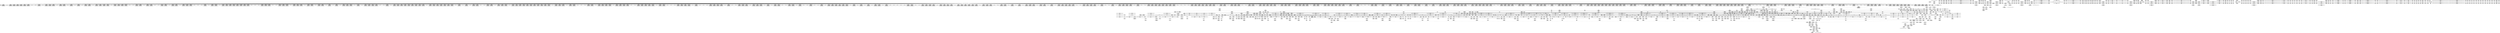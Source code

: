 digraph {
	CE0x52d3b40 [shape=record,shape=Mrecord,label="{CE0x52d3b40|i64*_getelementptr_inbounds_(_4_x_i64_,_4_x_i64_*___llvm_gcov_ctr128,_i64_0,_i64_1)|*Constant*}"]
	CE0x52d4680 [shape=record,shape=Mrecord,label="{CE0x52d4680|rcu_read_lock:tmp2|*SummSink*}"]
	CE0x52ff8c0 [shape=record,shape=Mrecord,label="{CE0x52ff8c0|cred_sid:tmp2|*SummSource*}"]
	CE0x53b6670 [shape=record,shape=Mrecord,label="{CE0x53b6670|__preempt_count_sub:sub|./arch/x86/include/asm/preempt.h,77|*SummSink*}"]
	CE0x5393cb0 [shape=record,shape=Mrecord,label="{CE0x5393cb0|rcu_read_lock:do.body}"]
	CE0x534af70 [shape=record,shape=Mrecord,label="{CE0x534af70|2472:_%struct.cred*,_:_CRE_584,592_|*MultipleSource*|Function::task_sid&Arg::task::|Function::current_has_perm&Arg::tsk::|security/selinux/hooks.c,208|Function::selinux_task_getsid&Arg::p::}"]
	CE0x5358b00 [shape=record,shape=Mrecord,label="{CE0x5358b00|2472:_%struct.cred*,_:_CRE_2288,2296_|*MultipleSource*|Function::task_sid&Arg::task::|Function::current_has_perm&Arg::tsk::|security/selinux/hooks.c,208|Function::selinux_task_getsid&Arg::p::}"]
	CE0x539d4e0 [shape=record,shape=Mrecord,label="{CE0x539d4e0|task_sid:tmp7|security/selinux/hooks.c,208|*SummSource*}"]
	CE0x53731c0 [shape=record,shape=Mrecord,label="{CE0x53731c0|2472:_%struct.cred*,_:_CRE_6232,6240_|*MultipleSource*|Function::task_sid&Arg::task::|Function::current_has_perm&Arg::tsk::|security/selinux/hooks.c,208|Function::selinux_task_getsid&Arg::p::}"]
	CE0x52f30f0 [shape=record,shape=Mrecord,label="{CE0x52f30f0|current_has_perm:tmp3|*SummSink*}"]
	CE0x52deb30 [shape=record,shape=Mrecord,label="{CE0x52deb30|_call_void_mcount()_#3}"]
	CE0x537b490 [shape=record,shape=Mrecord,label="{CE0x537b490|2472:_%struct.cred*,_:_CRE_6472,6474_|*MultipleSource*|Function::task_sid&Arg::task::|Function::current_has_perm&Arg::tsk::|security/selinux/hooks.c,208|Function::selinux_task_getsid&Arg::p::}"]
	CE0x5359dd0 [shape=record,shape=Mrecord,label="{CE0x5359dd0|2472:_%struct.cred*,_:_CRE_2352,2360_|*MultipleSource*|Function::task_sid&Arg::task::|Function::current_has_perm&Arg::tsk::|security/selinux/hooks.c,208|Function::selinux_task_getsid&Arg::p::}"]
	CE0x5367f10 [shape=record,shape=Mrecord,label="{CE0x5367f10|2472:_%struct.cred*,_:_CRE_2948,2949_}"]
	CE0x54044d0 [shape=record,shape=Mrecord,label="{CE0x54044d0|__rcu_read_unlock:tmp7|include/linux/rcupdate.h,245|*SummSink*}"]
	CE0x53689c0 [shape=record,shape=Mrecord,label="{CE0x53689c0|2472:_%struct.cred*,_:_CRE_2957,2958_}"]
	CE0x532c750 [shape=record,shape=Mrecord,label="{CE0x532c750|GLOBAL:rcu_lock_acquire|*Constant*}"]
	CE0x537e8a0 [shape=record,shape=Mrecord,label="{CE0x537e8a0|2472:_%struct.cred*,_:_CRE_6632,6640_|*MultipleSource*|Function::task_sid&Arg::task::|Function::current_has_perm&Arg::tsk::|security/selinux/hooks.c,208|Function::selinux_task_getsid&Arg::p::}"]
	CE0x52e67d0 [shape=record,shape=Mrecord,label="{CE0x52e67d0|GLOBAL:current_has_perm|*Constant*|*SummSink*}"]
	CE0x535c8c0 [shape=record,shape=Mrecord,label="{CE0x535c8c0|2472:_%struct.cred*,_:_CRE_2522,2523_}"]
	CE0x540ad70 [shape=record,shape=Mrecord,label="{CE0x540ad70|_call_void_mcount()_#3}"]
	CE0x538d980 [shape=record,shape=Mrecord,label="{CE0x538d980|rcu_read_lock:tmp6|include/linux/rcupdate.h,882}"]
	CE0x53da440 [shape=record,shape=Mrecord,label="{CE0x53da440|GLOBAL:rcu_lock_release|*Constant*|*SummSource*}"]
	CE0x5347b20 [shape=record,shape=Mrecord,label="{CE0x5347b20|_call_void_lockdep_rcu_suspicious(i8*_getelementptr_inbounds_(_25_x_i8_,_25_x_i8_*_.str45,_i32_0,_i32_0),_i32_883,_i8*_getelementptr_inbounds_(_42_x_i8_,_42_x_i8_*_.str46,_i32_0,_i32_0))_#10,_!dbg_!27728|include/linux/rcupdate.h,882|*SummSource*}"]
	CE0x52f87f0 [shape=record,shape=Mrecord,label="{CE0x52f87f0|current_has_perm:tmp|*SummSink*}"]
	CE0x534cb10 [shape=record,shape=Mrecord,label="{CE0x534cb10|2472:_%struct.cred*,_:_CRE_672,680_|*MultipleSource*|Function::task_sid&Arg::task::|Function::current_has_perm&Arg::tsk::|security/selinux/hooks.c,208|Function::selinux_task_getsid&Arg::p::}"]
	CE0x531ae70 [shape=record,shape=Mrecord,label="{CE0x531ae70|current_sid:tmp20|security/selinux/hooks.c,218}"]
	CE0x5331b60 [shape=record,shape=Mrecord,label="{CE0x5331b60|i64*_getelementptr_inbounds_(_4_x_i64_,_4_x_i64_*___llvm_gcov_ctr128,_i64_0,_i64_3)|*Constant*|*SummSink*}"]
	CE0x54008b0 [shape=record,shape=Mrecord,label="{CE0x54008b0|rcu_lock_acquire:indirectgoto}"]
	CE0x53d12b0 [shape=record,shape=Mrecord,label="{CE0x53d12b0|rcu_read_unlock:if.end|*SummSource*}"]
	CE0x53d1730 [shape=record,shape=Mrecord,label="{CE0x53d1730|i64*_getelementptr_inbounds_(_4_x_i64_,_4_x_i64_*___llvm_gcov_ctr133,_i64_0,_i64_0)|*Constant*|*SummSink*}"]
	CE0x52cd7a0 [shape=record,shape=Mrecord,label="{CE0x52cd7a0|_call_void_rcu_read_lock()_#10,_!dbg_!27712|security/selinux/hooks.c,207}"]
	CE0x5309620 [shape=record,shape=Mrecord,label="{CE0x5309620|task_sid:if.then|*SummSource*}"]
	CE0x534be50 [shape=record,shape=Mrecord,label="{CE0x534be50|2472:_%struct.cred*,_:_CRE_640,644_|*MultipleSource*|Function::task_sid&Arg::task::|Function::current_has_perm&Arg::tsk::|security/selinux/hooks.c,208|Function::selinux_task_getsid&Arg::p::}"]
	CE0x52f46c0 [shape=record,shape=Mrecord,label="{CE0x52f46c0|current_sid:tmp1|*SummSource*}"]
	CE0x534f170 [shape=record,shape=Mrecord,label="{CE0x534f170|2472:_%struct.cred*,_:_CRE_703,704_}"]
	CE0x5367cb0 [shape=record,shape=Mrecord,label="{CE0x5367cb0|2472:_%struct.cred*,_:_CRE_2946,2947_}"]
	CE0x53d8630 [shape=record,shape=Mrecord,label="{CE0x53d8630|i32_934|*Constant*|*SummSink*}"]
	CE0x52e4a40 [shape=record,shape=Mrecord,label="{CE0x52e4a40|2472:_%struct.cred*,_:_CRE_680,688_|*MultipleSource*|Function::task_sid&Arg::task::|Function::current_has_perm&Arg::tsk::|security/selinux/hooks.c,208|Function::selinux_task_getsid&Arg::p::}"]
	CE0x52ef020 [shape=record,shape=Mrecord,label="{CE0x52ef020|i64*_getelementptr_inbounds_(_11_x_i64_,_11_x_i64_*___llvm_gcov_ctr125,_i64_0,_i64_6)|*Constant*|*SummSink*}"]
	CE0x4a540f0 [shape=record,shape=Mrecord,label="{CE0x4a540f0|current_has_perm:entry|*SummSource*}"]
	CE0x5340db0 [shape=record,shape=Mrecord,label="{CE0x5340db0|cred_sid:security|security/selinux/hooks.c,196|*SummSink*}"]
	CE0x540b160 [shape=record,shape=Mrecord,label="{CE0x540b160|i64*_getelementptr_inbounds_(_4_x_i64_,_4_x_i64_*___llvm_gcov_ctr134,_i64_0,_i64_2)|*Constant*|*SummSink*}"]
	CE0x535cb20 [shape=record,shape=Mrecord,label="{CE0x535cb20|2472:_%struct.cred*,_:_CRE_2524,2525_}"]
	CE0x5367de0 [shape=record,shape=Mrecord,label="{CE0x5367de0|2472:_%struct.cred*,_:_CRE_2947,2948_}"]
	CE0x54128d0 [shape=record,shape=Mrecord,label="{CE0x54128d0|rcu_lock_release:tmp6}"]
	CE0x539e450 [shape=record,shape=Mrecord,label="{CE0x539e450|0:_i8,_:_GCMR_task_sid.__warned_internal_global_i8_0,_section_.data.unlikely_,_align_1:_elem_0:default:}"]
	CE0x53c9b70 [shape=record,shape=Mrecord,label="{CE0x53c9b70|rcu_read_unlock:tmp1|*SummSink*}"]
	CE0x52f09c0 [shape=record,shape=Mrecord,label="{CE0x52f09c0|task_sid:call|security/selinux/hooks.c,208}"]
	CE0x52e6170 [shape=record,shape=Mrecord,label="{CE0x52e6170|avc_has_perm:tsid|Function::avc_has_perm&Arg::tsid::}"]
	CE0x53d2b20 [shape=record,shape=Mrecord,label="{CE0x53d2b20|0:_i8,_:_GCMR_rcu_read_unlock.__warned_internal_global_i8_0,_section_.data.unlikely_,_align_1:_elem_0:default:}"]
	CE0x52f1770 [shape=record,shape=Mrecord,label="{CE0x52f1770|current_sid:tmp4|security/selinux/hooks.c,218|*SummSink*}"]
	CE0x5365320 [shape=record,shape=Mrecord,label="{CE0x5365320|2472:_%struct.cred*,_:_CRE_2911,2912_}"]
	CE0x52faad0 [shape=record,shape=Mrecord,label="{CE0x52faad0|i8_1|*Constant*|*SummSink*}"]
	CE0x539cdf0 [shape=record,shape=Mrecord,label="{CE0x539cdf0|GLOBAL:__llvm_gcov_ctr126|Global_var:__llvm_gcov_ctr126}"]
	CE0x53864b0 [shape=record,shape=Mrecord,label="{CE0x53864b0|i64*_getelementptr_inbounds_(_13_x_i64_,_13_x_i64_*___llvm_gcov_ctr126,_i64_0,_i64_8)|*Constant*}"]
	CE0x531e920 [shape=record,shape=Mrecord,label="{CE0x531e920|rcu_read_lock:tmp10|include/linux/rcupdate.h,882|*SummSource*}"]
	CE0x53cecb0 [shape=record,shape=Mrecord,label="{CE0x53cecb0|rcu_read_unlock:tmp12|include/linux/rcupdate.h,933}"]
	CE0x534cd10 [shape=record,shape=Mrecord,label="{CE0x534cd10|task_sid:tmp17|security/selinux/hooks.c,208|*SummSink*}"]
	CE0x534fa50 [shape=record,shape=Mrecord,label="{CE0x534fa50|2472:_%struct.cred*,_:_CRE_736,744_|*MultipleSource*|Function::task_sid&Arg::task::|Function::current_has_perm&Arg::tsk::|security/selinux/hooks.c,208|Function::selinux_task_getsid&Arg::p::}"]
	CE0x531d2d0 [shape=record,shape=Mrecord,label="{CE0x531d2d0|current_sid:security|security/selinux/hooks.c,218|*SummSink*}"]
	CE0x5355b50 [shape=record,shape=Mrecord,label="{CE0x5355b50|2472:_%struct.cred*,_:_CRE_2072,2076_|*MultipleSource*|Function::task_sid&Arg::task::|Function::current_has_perm&Arg::tsk::|security/selinux/hooks.c,208|Function::selinux_task_getsid&Arg::p::}"]
	CE0x52edbe0 [shape=record,shape=Mrecord,label="{CE0x52edbe0|selinux_task_getsid:call|security/selinux/hooks.c,3584|*SummSource*}"]
	CE0x53c5230 [shape=record,shape=Mrecord,label="{CE0x53c5230|rcu_read_unlock:tmp3}"]
	CE0x53358b0 [shape=record,shape=Mrecord,label="{CE0x53358b0|_ret_void,_!dbg_!27717|include/linux/rcupdate.h,240}"]
	CE0x5363a90 [shape=record,shape=Mrecord,label="{CE0x5363a90|2472:_%struct.cred*,_:_CRE_2872,2876_|*MultipleSource*|Function::task_sid&Arg::task::|Function::current_has_perm&Arg::tsk::|security/selinux/hooks.c,208|Function::selinux_task_getsid&Arg::p::}"]
	CE0x535a060 [shape=record,shape=Mrecord,label="{CE0x535a060|2472:_%struct.cred*,_:_CRE_2360,2368_|*MultipleSource*|Function::task_sid&Arg::task::|Function::current_has_perm&Arg::tsk::|security/selinux/hooks.c,208|Function::selinux_task_getsid&Arg::p::}"]
	CE0x532bd80 [shape=record,shape=Mrecord,label="{CE0x532bd80|i64*_getelementptr_inbounds_(_13_x_i64_,_13_x_i64_*___llvm_gcov_ctr126,_i64_0,_i64_1)|*Constant*|*SummSource*}"]
	CE0x53c6390 [shape=record,shape=Mrecord,label="{CE0x53c6390|__rcu_read_lock:tmp1|*SummSource*}"]
	CE0x52cdb90 [shape=record,shape=Mrecord,label="{CE0x52cdb90|current_sid:if.then}"]
	CE0x52f1ee0 [shape=record,shape=Mrecord,label="{CE0x52f1ee0|current_has_perm:perms|Function::current_has_perm&Arg::perms::|*SummSink*}"]
	CE0x52d99a0 [shape=record,shape=Mrecord,label="{CE0x52d99a0|current_has_perm:call1|security/selinux/hooks.c,1543|*SummSource*}"]
	CE0x53a5820 [shape=record,shape=Mrecord,label="{CE0x53a5820|rcu_lock_release:bb|*SummSink*}"]
	CE0x5392fc0 [shape=record,shape=Mrecord,label="{CE0x5392fc0|rcu_read_unlock:do.end|*SummSink*}"]
	CE0x5330980 [shape=record,shape=Mrecord,label="{CE0x5330980|GLOBAL:rcu_read_unlock.__warned|Global_var:rcu_read_unlock.__warned}"]
	CE0x535ce20 [shape=record,shape=Mrecord,label="{CE0x535ce20|2472:_%struct.cred*,_:_CRE_2527,2528_}"]
	CE0x540cc80 [shape=record,shape=Mrecord,label="{CE0x540cc80|__preempt_count_add:bb}"]
	CE0x5380860 [shape=record,shape=Mrecord,label="{CE0x5380860|2472:_%struct.cred*,_:_CRE_10552,10560_|*MultipleSource*|Function::task_sid&Arg::task::|Function::current_has_perm&Arg::tsk::|security/selinux/hooks.c,208|Function::selinux_task_getsid&Arg::p::}"]
	CE0x53cac30 [shape=record,shape=Mrecord,label="{CE0x53cac30|rcu_read_unlock:tmp|*SummSink*}"]
	CE0x52d3eb0 [shape=record,shape=Mrecord,label="{CE0x52d3eb0|get_current:tmp2}"]
	CE0x536b1b0 [shape=record,shape=Mrecord,label="{CE0x536b1b0|2472:_%struct.cred*,_:_CRE_3040,3048_|*MultipleSource*|Function::task_sid&Arg::task::|Function::current_has_perm&Arg::tsk::|security/selinux/hooks.c,208|Function::selinux_task_getsid&Arg::p::}"]
	CE0x5381700 [shape=record,shape=Mrecord,label="{CE0x5381700|2472:_%struct.cred*,_:_CRE_10592,10600_|*MultipleSource*|Function::task_sid&Arg::task::|Function::current_has_perm&Arg::tsk::|security/selinux/hooks.c,208|Function::selinux_task_getsid&Arg::p::}"]
	CE0x53db2d0 [shape=record,shape=Mrecord,label="{CE0x53db2d0|_call_void___rcu_read_unlock()_#10,_!dbg_!27734|include/linux/rcupdate.h,937|*SummSink*}"]
	CE0x53d5f80 [shape=record,shape=Mrecord,label="{CE0x53d5f80|rcu_read_unlock:tmp20|include/linux/rcupdate.h,933}"]
	CE0x537a190 [shape=record,shape=Mrecord,label="{CE0x537a190|2472:_%struct.cred*,_:_CRE_6400,6408_|*MultipleSource*|Function::task_sid&Arg::task::|Function::current_has_perm&Arg::tsk::|security/selinux/hooks.c,208|Function::selinux_task_getsid&Arg::p::}"]
	CE0x532ef40 [shape=record,shape=Mrecord,label="{CE0x532ef40|task_sid:do.end6|*SummSink*}"]
	CE0x5342fb0 [shape=record,shape=Mrecord,label="{CE0x5342fb0|__rcu_read_lock:tmp4|include/linux/rcupdate.h,239|*SummSource*}"]
	CE0x5386890 [shape=record,shape=Mrecord,label="{CE0x5386890|task_sid:tmp23|security/selinux/hooks.c,208}"]
	CE0x5334470 [shape=record,shape=Mrecord,label="{CE0x5334470|i64_7|*Constant*}"]
	CE0x531f2e0 [shape=record,shape=Mrecord,label="{CE0x531f2e0|rcu_read_lock:tmp12|include/linux/rcupdate.h,882|*SummSource*}"]
	CE0x5401e00 [shape=record,shape=Mrecord,label="{CE0x5401e00|__rcu_read_unlock:tmp3}"]
	CE0x536bd60 [shape=record,shape=Mrecord,label="{CE0x536bd60|2472:_%struct.cred*,_:_CRE_3080,3084_|*MultipleSource*|Function::task_sid&Arg::task::|Function::current_has_perm&Arg::tsk::|security/selinux/hooks.c,208|Function::selinux_task_getsid&Arg::p::}"]
	CE0x5399a00 [shape=record,shape=Mrecord,label="{CE0x5399a00|cred_sid:entry}"]
	CE0x52e1c00 [shape=record,shape=Mrecord,label="{CE0x52e1c00|current_sid:tmp3}"]
	CE0x537e610 [shape=record,shape=Mrecord,label="{CE0x537e610|2472:_%struct.cred*,_:_CRE_6624,6632_|*MultipleSource*|Function::task_sid&Arg::task::|Function::current_has_perm&Arg::tsk::|security/selinux/hooks.c,208|Function::selinux_task_getsid&Arg::p::}"]
	CE0x52eb020 [shape=record,shape=Mrecord,label="{CE0x52eb020|current_sid:tmp20|security/selinux/hooks.c,218|*SummSink*}"]
	CE0x53ab0d0 [shape=record,shape=Mrecord,label="{CE0x53ab0d0|i64*_getelementptr_inbounds_(_4_x_i64_,_4_x_i64_*___llvm_gcov_ctr130,_i64_0,_i64_3)|*Constant*|*SummSource*}"]
	CE0x52f8a70 [shape=record,shape=Mrecord,label="{CE0x52f8a70|i64*_getelementptr_inbounds_(_2_x_i64_,_2_x_i64_*___llvm_gcov_ctr281,_i64_0,_i64_0)|*Constant*}"]
	CE0x52d6270 [shape=record,shape=Mrecord,label="{CE0x52d6270|i16_2|*Constant*}"]
	CE0x5341220 [shape=record,shape=Mrecord,label="{CE0x5341220|rcu_read_lock:tmp4|include/linux/rcupdate.h,882|*SummSink*}"]
	CE0x53b6800 [shape=record,shape=Mrecord,label="{CE0x53b6800|_call_void_asm_addl_$1,_%gs:$0_,_*m,ri,*m,_dirflag_,_fpsr_,_flags_(i32*___preempt_count,_i32_%sub,_i32*___preempt_count)_#3,_!dbg_!27717,_!srcloc_!27718|./arch/x86/include/asm/preempt.h,77|*SummSource*}"]
	CE0x52f5f50 [shape=record,shape=Mrecord,label="{CE0x52f5f50|GLOBAL:get_current|*Constant*|*SummSink*}"]
	CE0x52e50a0 [shape=record,shape=Mrecord,label="{CE0x52e50a0|2472:_%struct.cred*,_:_CRE_690,691_}"]
	CE0x5408040 [shape=record,shape=Mrecord,label="{CE0x5408040|__preempt_count_add:tmp2|*SummSource*}"]
	CE0x53b79e0 [shape=record,shape=Mrecord,label="{CE0x53b79e0|rcu_read_lock:tmp20|include/linux/rcupdate.h,882|*SummSink*}"]
	CE0x52e7c10 [shape=record,shape=Mrecord,label="{CE0x52e7c10|i64*_getelementptr_inbounds_(_4_x_i64_,_4_x_i64_*___llvm_gcov_ctr135,_i64_0,_i64_3)|*Constant*}"]
	CE0x5450c80 [shape=record,shape=Mrecord,label="{CE0x5450c80|i64*_getelementptr_inbounds_(_4_x_i64_,_4_x_i64_*___llvm_gcov_ctr135,_i64_0,_i64_1)|*Constant*|*SummSink*}"]
	CE0x53470e0 [shape=record,shape=Mrecord,label="{CE0x53470e0|i64*_getelementptr_inbounds_(_11_x_i64_,_11_x_i64_*___llvm_gcov_ctr127,_i64_0,_i64_8)|*Constant*|*SummSink*}"]
	CE0x5343420 [shape=record,shape=Mrecord,label="{CE0x5343420|2472:_%struct.cred*,_:_CRE_84,88_|*MultipleSource*|Function::task_sid&Arg::task::|Function::current_has_perm&Arg::tsk::|security/selinux/hooks.c,208|Function::selinux_task_getsid&Arg::p::}"]
	CE0x53a4aa0 [shape=record,shape=Mrecord,label="{CE0x53a4aa0|__preempt_count_sub:val|Function::__preempt_count_sub&Arg::val::}"]
	CE0x5401a30 [shape=record,shape=Mrecord,label="{CE0x5401a30|void_(i32*,_i32,_i32*)*_asm_addl_$1,_%gs:$0_,_*m,ri,*m,_dirflag_,_fpsr_,_flags_|*SummSink*}"]
	CE0x5399ad0 [shape=record,shape=Mrecord,label="{CE0x5399ad0|cred_sid:entry|*SummSource*}"]
	CE0x5340480 [shape=record,shape=Mrecord,label="{CE0x5340480|i64*_getelementptr_inbounds_(_2_x_i64_,_2_x_i64_*___llvm_gcov_ctr131,_i64_0,_i64_1)|*Constant*|*SummSource*}"]
	CE0x53cc000 [shape=record,shape=Mrecord,label="{CE0x53cc000|rcu_lock_acquire:tmp1|*SummSink*}"]
	CE0x52fb4e0 [shape=record,shape=Mrecord,label="{CE0x52fb4e0|GLOBAL:__llvm_gcov_ctr125|Global_var:__llvm_gcov_ctr125}"]
	CE0x52dd0d0 [shape=record,shape=Mrecord,label="{CE0x52dd0d0|current_has_perm:call|security/selinux/hooks.c,1542|*SummSink*}"]
	CE0x5320ed0 [shape=record,shape=Mrecord,label="{CE0x5320ed0|2472:_%struct.cred*,_:_CRE_304,312_|*MultipleSource*|Function::task_sid&Arg::task::|Function::current_has_perm&Arg::tsk::|security/selinux/hooks.c,208|Function::selinux_task_getsid&Arg::p::}"]
	CE0x5362f10 [shape=record,shape=Mrecord,label="{CE0x5362f10|2472:_%struct.cred*,_:_CRE_2832,2840_|*MultipleSource*|Function::task_sid&Arg::task::|Function::current_has_perm&Arg::tsk::|security/selinux/hooks.c,208|Function::selinux_task_getsid&Arg::p::}"]
	CE0x5354fa0 [shape=record,shape=Mrecord,label="{CE0x5354fa0|2472:_%struct.cred*,_:_CRE_2044,2048_|*MultipleSource*|Function::task_sid&Arg::task::|Function::current_has_perm&Arg::tsk::|security/selinux/hooks.c,208|Function::selinux_task_getsid&Arg::p::}"]
	CE0x531d080 [shape=record,shape=Mrecord,label="{CE0x531d080|COLLAPSED:_CMRE:_elem_0::|security/selinux/hooks.c,218}"]
	CE0x53c4fb0 [shape=record,shape=Mrecord,label="{CE0x53c4fb0|rcu_read_unlock:tmp2|*SummSource*}"]
	CE0x53a0940 [shape=record,shape=Mrecord,label="{CE0x53a0940|__rcu_read_lock:do.body|*SummSink*}"]
	CE0x537b230 [shape=record,shape=Mrecord,label="{CE0x537b230|2472:_%struct.cred*,_:_CRE_6464,6472_|*MultipleSource*|Function::task_sid&Arg::task::|Function::current_has_perm&Arg::tsk::|security/selinux/hooks.c,208|Function::selinux_task_getsid&Arg::p::}"]
	CE0x5369930 [shape=record,shape=Mrecord,label="{CE0x5369930|2472:_%struct.cred*,_:_CRE_2970,2971_}"]
	CE0x537dcc0 [shape=record,shape=Mrecord,label="{CE0x537dcc0|2472:_%struct.cred*,_:_CRE_6584,6600_|*MultipleSource*|Function::task_sid&Arg::task::|Function::current_has_perm&Arg::tsk::|security/selinux/hooks.c,208|Function::selinux_task_getsid&Arg::p::}"]
	CE0x52e2f90 [shape=record,shape=Mrecord,label="{CE0x52e2f90|selinux_task_getsid:tmp1}"]
	CE0x53d99c0 [shape=record,shape=Mrecord,label="{CE0x53d99c0|rcu_lock_acquire:tmp|*SummSink*}"]
	CE0x52f6410 [shape=record,shape=Mrecord,label="{CE0x52f6410|i64*_getelementptr_inbounds_(_2_x_i64_,_2_x_i64_*___llvm_gcov_ctr136,_i64_0,_i64_1)|*Constant*|*SummSource*}"]
	CE0x53416e0 [shape=record,shape=Mrecord,label="{CE0x53416e0|2472:_%struct.cred*,_:_CRE_248,256_|*MultipleSource*|Function::task_sid&Arg::task::|Function::current_has_perm&Arg::tsk::|security/selinux/hooks.c,208|Function::selinux_task_getsid&Arg::p::}"]
	CE0x52d2aa0 [shape=record,shape=Mrecord,label="{CE0x52d2aa0|task_sid:bb|*SummSource*}"]
	CE0x532e2f0 [shape=record,shape=Mrecord,label="{CE0x532e2f0|2472:_%struct.cred*,_:_CRE_352,360_|*MultipleSource*|Function::task_sid&Arg::task::|Function::current_has_perm&Arg::tsk::|security/selinux/hooks.c,208|Function::selinux_task_getsid&Arg::p::}"]
	CE0x540e080 [shape=record,shape=Mrecord,label="{CE0x540e080|i64*_getelementptr_inbounds_(_4_x_i64_,_4_x_i64_*___llvm_gcov_ctr133,_i64_0,_i64_2)|*Constant*|*SummSink*}"]
	CE0x5383020 [shape=record,shape=Mrecord,label="{CE0x5383020|task_sid:tobool1|security/selinux/hooks.c,208|*SummSink*}"]
	CE0x53ae220 [shape=record,shape=Mrecord,label="{CE0x53ae220|__preempt_count_sub:tmp4|./arch/x86/include/asm/preempt.h,77}"]
	CE0x53dbfb0 [shape=record,shape=Mrecord,label="{CE0x53dbfb0|_ret_void,_!dbg_!27717|include/linux/rcupdate.h,245|*SummSource*}"]
	CE0x534f3d0 [shape=record,shape=Mrecord,label="{CE0x534f3d0|2472:_%struct.cred*,_:_CRE_712,720_|*MultipleSource*|Function::task_sid&Arg::task::|Function::current_has_perm&Arg::tsk::|security/selinux/hooks.c,208|Function::selinux_task_getsid&Arg::p::}"]
	CE0x535b360 [shape=record,shape=Mrecord,label="{CE0x535b360|2472:_%struct.cred*,_:_CRE_2424,2472_|*MultipleSource*|Function::task_sid&Arg::task::|Function::current_has_perm&Arg::tsk::|security/selinux/hooks.c,208|Function::selinux_task_getsid&Arg::p::}"]
	CE0x538a1e0 [shape=record,shape=Mrecord,label="{CE0x538a1e0|task_sid:tmp21|security/selinux/hooks.c,208|*SummSink*}"]
	CE0x52f9820 [shape=record,shape=Mrecord,label="{CE0x52f9820|rcu_read_lock:tobool1|include/linux/rcupdate.h,882}"]
	CE0x5347400 [shape=record,shape=Mrecord,label="{CE0x5347400|rcu_read_lock:tmp18|include/linux/rcupdate.h,882|*SummSource*}"]
	CE0x535f5e0 [shape=record,shape=Mrecord,label="{CE0x535f5e0|2472:_%struct.cred*,_:_CRE_2656,2664_|*MultipleSource*|Function::task_sid&Arg::task::|Function::current_has_perm&Arg::tsk::|security/selinux/hooks.c,208|Function::selinux_task_getsid&Arg::p::}"]
	CE0x540f070 [shape=record,shape=Mrecord,label="{CE0x540f070|_call_void_lock_release(%struct.lockdep_map*_%map,_i32_1,_i64_ptrtoint_(i8*_blockaddress(_rcu_lock_release,_%__here)_to_i64))_#10,_!dbg_!27716|include/linux/rcupdate.h,423|*SummSink*}"]
	CE0x53c8850 [shape=record,shape=Mrecord,label="{CE0x53c8850|__rcu_read_lock:tmp|*SummSource*}"]
	CE0x5378480 [shape=record,shape=Mrecord,label="{CE0x5378480|2472:_%struct.cred*,_:_CRE_6344,6345_}"]
	CE0x53cbf90 [shape=record,shape=Mrecord,label="{CE0x53cbf90|rcu_lock_acquire:tmp1|*SummSource*}"]
	CE0x53982e0 [shape=record,shape=Mrecord,label="{CE0x53982e0|i64*_getelementptr_inbounds_(_13_x_i64_,_13_x_i64_*___llvm_gcov_ctr126,_i64_0,_i64_12)|*Constant*}"]
	CE0x52fdff0 [shape=record,shape=Mrecord,label="{CE0x52fdff0|current_sid:tmp11|security/selinux/hooks.c,218}"]
	CE0x5404230 [shape=record,shape=Mrecord,label="{CE0x5404230|__rcu_read_unlock:tmp7|include/linux/rcupdate.h,245}"]
	CE0x5365f00 [shape=record,shape=Mrecord,label="{CE0x5365f00|2472:_%struct.cred*,_:_CRE_2921,2922_}"]
	CE0x5342040 [shape=record,shape=Mrecord,label="{CE0x5342040|task_sid:land.lhs.true2|*SummSource*}"]
	"CONST[source:1(input),value:2(dynamic)][purpose:{object}][SrcIdx:2]"
	CE0x533bdd0 [shape=record,shape=Mrecord,label="{CE0x533bdd0|task_sid:tmp|*SummSink*}"]
	CE0x53881d0 [shape=record,shape=Mrecord,label="{CE0x53881d0|task_sid:tmp25|security/selinux/hooks.c,208|*SummSource*}"]
	CE0x53d1040 [shape=record,shape=Mrecord,label="{CE0x53d1040|GLOBAL:__preempt_count_add|*Constant*|*SummSource*}"]
	CE0x5ae4dc0 [shape=record,shape=Mrecord,label="{CE0x5ae4dc0|_ret_i32_%call2,_!dbg_!27718|security/selinux/hooks.c,1544|*SummSink*}"]
	CE0x53d9000 [shape=record,shape=Mrecord,label="{CE0x53d9000|i64*_getelementptr_inbounds_(_11_x_i64_,_11_x_i64_*___llvm_gcov_ctr132,_i64_0,_i64_9)|*Constant*|*SummSink*}"]
	CE0x5351b60 [shape=record,shape=Mrecord,label="{CE0x5351b60|2472:_%struct.cred*,_:_CRE_1864,1872_|*MultipleSource*|Function::task_sid&Arg::task::|Function::current_has_perm&Arg::tsk::|security/selinux/hooks.c,208|Function::selinux_task_getsid&Arg::p::}"]
	CE0x5348fc0 [shape=record,shape=Mrecord,label="{CE0x5348fc0|i32_883|*Constant*|*SummSource*}"]
	CE0x535cf20 [shape=record,shape=Mrecord,label="{CE0x535cf20|2472:_%struct.cred*,_:_CRE_2528,2529_}"]
	CE0x537da60 [shape=record,shape=Mrecord,label="{CE0x537da60|2472:_%struct.cred*,_:_CRE_6576,6584_|*MultipleSource*|Function::task_sid&Arg::task::|Function::current_has_perm&Arg::tsk::|security/selinux/hooks.c,208|Function::selinux_task_getsid&Arg::p::}"]
	CE0x53031e0 [shape=record,shape=Mrecord,label="{CE0x53031e0|i32_218|*Constant*}"]
	CE0x52fb550 [shape=record,shape=Mrecord,label="{CE0x52fb550|GLOBAL:__llvm_gcov_ctr125|Global_var:__llvm_gcov_ctr125|*SummSource*}"]
	CE0x52ea3c0 [shape=record,shape=Mrecord,label="{CE0x52ea3c0|rcu_read_unlock:tmp7|include/linux/rcupdate.h,933|*SummSource*}"]
	CE0x52dac40 [shape=record,shape=Mrecord,label="{CE0x52dac40|avc_has_perm:entry|*SummSource*}"]
	CE0x544aed0 [shape=record,shape=Mrecord,label="{CE0x544aed0|i64*_getelementptr_inbounds_(_4_x_i64_,_4_x_i64_*___llvm_gcov_ctr135,_i64_0,_i64_2)|*Constant*|*SummSink*}"]
	CE0x52fa950 [shape=record,shape=Mrecord,label="{CE0x52fa950|i8_1|*Constant*|*SummSource*}"]
	CE0x52dcfd0 [shape=record,shape=Mrecord,label="{CE0x52dcfd0|current_has_perm:call|security/selinux/hooks.c,1542|*SummSource*}"]
	CE0x533fb20 [shape=record,shape=Mrecord,label="{CE0x533fb20|rcu_read_lock:bb|*SummSource*}"]
	CE0x5348f50 [shape=record,shape=Mrecord,label="{CE0x5348f50|i32_883|*Constant*}"]
	CE0x5319630 [shape=record,shape=Mrecord,label="{CE0x5319630|2472:_%struct.cred*,_:_CRE_512,520_|*MultipleSource*|Function::task_sid&Arg::task::|Function::current_has_perm&Arg::tsk::|security/selinux/hooks.c,208|Function::selinux_task_getsid&Arg::p::}"]
	CE0x5343830 [shape=record,shape=Mrecord,label="{CE0x5343830|COLLAPSED:_GCMRE___llvm_gcov_ctr131_internal_global_2_x_i64_zeroinitializer:_elem_0:default:}"]
	CE0x536acc0 [shape=record,shape=Mrecord,label="{CE0x536acc0|2472:_%struct.cred*,_:_CRE_3024,3032_|*MultipleSource*|Function::task_sid&Arg::task::|Function::current_has_perm&Arg::tsk::|security/selinux/hooks.c,208|Function::selinux_task_getsid&Arg::p::}"]
	CE0x53ab260 [shape=record,shape=Mrecord,label="{CE0x53ab260|i64*_getelementptr_inbounds_(_4_x_i64_,_4_x_i64_*___llvm_gcov_ctr130,_i64_0,_i64_3)|*Constant*|*SummSink*}"]
	CE0x52dd440 [shape=record,shape=Mrecord,label="{CE0x52dd440|GLOBAL:current_sid|*Constant*|*SummSource*}"]
	CE0x52d9e40 [shape=record,shape=Mrecord,label="{CE0x52d9e40|task_sid:entry|*SummSource*}"]
	CE0x53c6860 [shape=record,shape=Mrecord,label="{CE0x53c6860|rcu_read_unlock:tmp15|include/linux/rcupdate.h,933|*SummSource*}"]
	CE0x5400b60 [shape=record,shape=Mrecord,label="{CE0x5400b60|void_(i32*,_i32,_i32*)*_asm_addl_$1,_%gs:$0_,_*m,ri,*m,_dirflag_,_fpsr_,_flags_}"]
	CE0x52d63b0 [shape=record,shape=Mrecord,label="{CE0x52d63b0|i16_2|*Constant*|*SummSource*}"]
	CE0x52f4470 [shape=record,shape=Mrecord,label="{CE0x52f4470|current_sid:tmp5|security/selinux/hooks.c,218}"]
	CE0x52f1d40 [shape=record,shape=Mrecord,label="{CE0x52f1d40|_ret_i32_%call2,_!dbg_!27718|security/selinux/hooks.c,1544}"]
	CE0x5364f40 [shape=record,shape=Mrecord,label="{CE0x5364f40|2472:_%struct.cred*,_:_CRE_2907,2908_}"]
	CE0x52f1890 [shape=record,shape=Mrecord,label="{CE0x52f1890|current_sid:call|security/selinux/hooks.c,218|*SummSink*}"]
	CE0x53499c0 [shape=record,shape=Mrecord,label="{CE0x53499c0|task_sid:do.body|*SummSource*}"]
	CE0x5419a10 [shape=record,shape=Mrecord,label="{CE0x5419a10|__preempt_count_add:tmp|*SummSource*}"]
	CE0x531ea50 [shape=record,shape=Mrecord,label="{CE0x531ea50|rcu_read_lock:tmp10|include/linux/rcupdate.h,882|*SummSink*}"]
	CE0x52dd6a0 [shape=record,shape=Mrecord,label="{CE0x52dd6a0|current_sid:entry}"]
	CE0x5387dd0 [shape=record,shape=Mrecord,label="{CE0x5387dd0|i64*_getelementptr_inbounds_(_13_x_i64_,_13_x_i64_*___llvm_gcov_ctr126,_i64_0,_i64_11)|*Constant*|*SummSink*}"]
	CE0x53d1960 [shape=record,shape=Mrecord,label="{CE0x53d1960|rcu_lock_release:tmp}"]
	CE0x52d0410 [shape=record,shape=Mrecord,label="{CE0x52d0410|selinux_task_getsid:tmp3|*SummSource*}"]
	CE0x540bde0 [shape=record,shape=Mrecord,label="{CE0x540bde0|__preempt_count_sub:sub|./arch/x86/include/asm/preempt.h,77}"]
	CE0x532b480 [shape=record,shape=Mrecord,label="{CE0x532b480|2472:_%struct.cred*,_:_CRE_168,176_|*MultipleSource*|Function::task_sid&Arg::task::|Function::current_has_perm&Arg::tsk::|security/selinux/hooks.c,208|Function::selinux_task_getsid&Arg::p::}"]
	CE0x52f1f80 [shape=record,shape=Mrecord,label="{CE0x52f1f80|current_has_perm:perms|Function::current_has_perm&Arg::perms::|*SummSource*}"]
	CE0x52d7780 [shape=record,shape=Mrecord,label="{CE0x52d7780|%struct.common_audit_data*_null|*Constant*|*SummSource*}"]
	CE0x533cea0 [shape=record,shape=Mrecord,label="{CE0x533cea0|rcu_read_lock:land.lhs.true2|*SummSink*}"]
	CE0x52ed990 [shape=record,shape=Mrecord,label="{CE0x52ed990|i1_true|*Constant*|*SummSink*}"]
	CE0x53fdae0 [shape=record,shape=Mrecord,label="{CE0x53fdae0|i64*_getelementptr_inbounds_(_4_x_i64_,_4_x_i64_*___llvm_gcov_ctr130,_i64_0,_i64_2)|*Constant*}"]
	CE0x53b6e50 [shape=record,shape=Mrecord,label="{CE0x53b6e50|i8*_getelementptr_inbounds_(_42_x_i8_,_42_x_i8_*_.str46,_i32_0,_i32_0)|*Constant*}"]
	CE0x53cbf20 [shape=record,shape=Mrecord,label="{CE0x53cbf20|rcu_lock_acquire:tmp1}"]
	CE0x5426ad0 [shape=record,shape=Mrecord,label="{CE0x5426ad0|__preempt_count_sub:do.body}"]
	CE0x533a110 [shape=record,shape=Mrecord,label="{CE0x533a110|%struct.task_struct*_(%struct.task_struct**)*_asm_movq_%gs:$_1:P_,$0_,_r,im,_dirflag_,_fpsr_,_flags_|*SummSink*}"]
	CE0x53374f0 [shape=record,shape=Mrecord,label="{CE0x53374f0|_call_void_mcount()_#3|*SummSink*}"]
	CE0x542d270 [shape=record,shape=Mrecord,label="{CE0x542d270|i64*_getelementptr_inbounds_(_4_x_i64_,_4_x_i64_*___llvm_gcov_ctr134,_i64_0,_i64_3)|*Constant*|*SummSink*}"]
	CE0x539b3f0 [shape=record,shape=Mrecord,label="{CE0x539b3f0|_ret_void,_!dbg_!27735|include/linux/rcupdate.h,938}"]
	CE0x534ad50 [shape=record,shape=Mrecord,label="{CE0x534ad50|2472:_%struct.cred*,_:_CRE_576,584_|*MultipleSource*|Function::task_sid&Arg::task::|Function::current_has_perm&Arg::tsk::|security/selinux/hooks.c,208|Function::selinux_task_getsid&Arg::p::}"]
	CE0x5330570 [shape=record,shape=Mrecord,label="{CE0x5330570|rcu_read_lock:tobool|include/linux/rcupdate.h,882|*SummSource*}"]
	CE0x53682a0 [shape=record,shape=Mrecord,label="{CE0x53682a0|2472:_%struct.cred*,_:_CRE_2951,2952_}"]
	CE0x537f6e0 [shape=record,shape=Mrecord,label="{CE0x537f6e0|2472:_%struct.cred*,_:_CRE_6664,6668_|*MultipleSource*|Function::task_sid&Arg::task::|Function::current_has_perm&Arg::tsk::|security/selinux/hooks.c,208|Function::selinux_task_getsid&Arg::p::}"]
	CE0x5376470 [shape=record,shape=Mrecord,label="{CE0x5376470|2472:_%struct.cred*,_:_CRE_6317,6318_}"]
	CE0x536d030 [shape=record,shape=Mrecord,label="{CE0x536d030|2472:_%struct.cred*,_:_CRE_3128,3136_|*MultipleSource*|Function::task_sid&Arg::task::|Function::current_has_perm&Arg::tsk::|security/selinux/hooks.c,208|Function::selinux_task_getsid&Arg::p::}"]
	CE0x5376210 [shape=record,shape=Mrecord,label="{CE0x5376210|2472:_%struct.cred*,_:_CRE_6315,6316_}"]
	CE0x5356730 [shape=record,shape=Mrecord,label="{CE0x5356730|2472:_%struct.cred*,_:_CRE_2104,2112_|*MultipleSource*|Function::task_sid&Arg::task::|Function::current_has_perm&Arg::tsk::|security/selinux/hooks.c,208|Function::selinux_task_getsid&Arg::p::}"]
	CE0x536f3d0 [shape=record,shape=Mrecord,label="{CE0x536f3d0|2472:_%struct.cred*,_:_CRE_5904,5912_|*MultipleSource*|Function::task_sid&Arg::task::|Function::current_has_perm&Arg::tsk::|security/selinux/hooks.c,208|Function::selinux_task_getsid&Arg::p::}"]
	CE0x5383a30 [shape=record,shape=Mrecord,label="{CE0x5383a30|task_sid:tmp11|security/selinux/hooks.c,208|*SummSource*}"]
	CE0x5384ff0 [shape=record,shape=Mrecord,label="{CE0x5384ff0|i64_7|*Constant*|*SummSource*}"]
	CE0x53759c0 [shape=record,shape=Mrecord,label="{CE0x53759c0|2472:_%struct.cred*,_:_CRE_6308,6309_}"]
	CE0x537a620 [shape=record,shape=Mrecord,label="{CE0x537a620|2472:_%struct.cred*,_:_CRE_6424,6432_|*MultipleSource*|Function::task_sid&Arg::task::|Function::current_has_perm&Arg::tsk::|security/selinux/hooks.c,208|Function::selinux_task_getsid&Arg::p::}"]
	CE0x5381e50 [shape=record,shape=Mrecord,label="{CE0x5381e50|2472:_%struct.cred*,_:_CRE_10608,10609_|*MultipleSource*|Function::task_sid&Arg::task::|Function::current_has_perm&Arg::tsk::|security/selinux/hooks.c,208|Function::selinux_task_getsid&Arg::p::}"]
	CE0x532dc10 [shape=record,shape=Mrecord,label="{CE0x532dc10|task_sid:if.end|*SummSource*}"]
	CE0x53c97f0 [shape=record,shape=Mrecord,label="{CE0x53c97f0|rcu_lock_release:tmp1|*SummSource*}"]
	CE0x52fa780 [shape=record,shape=Mrecord,label="{CE0x52fa780|i8_1|*Constant*}"]
	CE0x5411ac0 [shape=record,shape=Mrecord,label="{CE0x5411ac0|GLOBAL:lock_release|*Constant*|*SummSink*}"]
	CE0x5344ef0 [shape=record,shape=Mrecord,label="{CE0x5344ef0|GLOBAL:rcu_lock_acquire|*Constant*|*SummSink*}"]
	CE0x53316b0 [shape=record,shape=Mrecord,label="{CE0x53316b0|GLOBAL:__preempt_count|Global_var:__preempt_count}"]
	CE0x5380290 [shape=record,shape=Mrecord,label="{CE0x5380290|2472:_%struct.cred*,_:_CRE_10536,10544_|*MultipleSource*|Function::task_sid&Arg::task::|Function::current_has_perm&Arg::tsk::|security/selinux/hooks.c,208|Function::selinux_task_getsid&Arg::p::}"]
	CE0x53d3060 [shape=record,shape=Mrecord,label="{CE0x53d3060|__rcu_read_lock:tmp5|include/linux/rcupdate.h,239|*SummSink*}"]
	CE0x53372e0 [shape=record,shape=Mrecord,label="{CE0x53372e0|2472:_%struct.cred*,_:_CRE_16,20_|*MultipleSource*|Function::task_sid&Arg::task::|Function::current_has_perm&Arg::tsk::|security/selinux/hooks.c,208|Function::selinux_task_getsid&Arg::p::}"]
	CE0x5426e50 [shape=record,shape=Mrecord,label="{CE0x5426e50|__rcu_read_unlock:do.end|*SummSink*}"]
	CE0x5376f20 [shape=record,shape=Mrecord,label="{CE0x5376f20|2472:_%struct.cred*,_:_CRE_6326,6327_}"]
	CE0x70d66c0 [shape=record,shape=Mrecord,label="{CE0x70d66c0|current_has_perm:tsk|Function::current_has_perm&Arg::tsk::|*SummSource*}"]
	CE0x53c7620 [shape=record,shape=Mrecord,label="{CE0x53c7620|__rcu_read_lock:tmp7|include/linux/rcupdate.h,240|*SummSource*}"]
	CE0x5399c60 [shape=record,shape=Mrecord,label="{CE0x5399c60|cred_sid:entry|*SummSink*}"]
	CE0x5381970 [shape=record,shape=Mrecord,label="{CE0x5381970|2472:_%struct.cred*,_:_CRE_10600,10604_|*MultipleSource*|Function::task_sid&Arg::task::|Function::current_has_perm&Arg::tsk::|security/selinux/hooks.c,208|Function::selinux_task_getsid&Arg::p::}"]
	CE0x52f5880 [shape=record,shape=Mrecord,label="{CE0x52f5880|current_sid:call4|security/selinux/hooks.c,218|*SummSource*}"]
	CE0x53c5020 [shape=record,shape=Mrecord,label="{CE0x53c5020|rcu_read_unlock:tmp2|*SummSink*}"]
	CE0x52df730 [shape=record,shape=Mrecord,label="{CE0x52df730|i32_1024|*Constant*|*SummSource*}"]
	CE0x5344460 [shape=record,shape=Mrecord,label="{CE0x5344460|2472:_%struct.cred*,_:_CRE_92,96_|*MultipleSource*|Function::task_sid&Arg::task::|Function::current_has_perm&Arg::tsk::|security/selinux/hooks.c,208|Function::selinux_task_getsid&Arg::p::}"]
	CE0x53a0270 [shape=record,shape=Mrecord,label="{CE0x53a0270|i64*_getelementptr_inbounds_(_4_x_i64_,_4_x_i64_*___llvm_gcov_ctr133,_i64_0,_i64_0)|*Constant*}"]
	CE0x538bf80 [shape=record,shape=Mrecord,label="{CE0x538bf80|rcu_read_lock:tobool1|include/linux/rcupdate.h,882|*SummSource*}"]
	CE0x542c6c0 [shape=record,shape=Mrecord,label="{CE0x542c6c0|__preempt_count_sub:tmp1}"]
	CE0x535e2e0 [shape=record,shape=Mrecord,label="{CE0x535e2e0|2472:_%struct.cred*,_:_CRE_2592,2594_|*MultipleSource*|Function::task_sid&Arg::task::|Function::current_has_perm&Arg::tsk::|security/selinux/hooks.c,208|Function::selinux_task_getsid&Arg::p::}"]
	CE0x52fa650 [shape=record,shape=Mrecord,label="{CE0x52fa650|current_sid:tmp16|security/selinux/hooks.c,218|*SummSink*}"]
	CE0x5334a10 [shape=record,shape=Mrecord,label="{CE0x5334a10|rcu_read_unlock:tmp13|include/linux/rcupdate.h,933|*SummSink*}"]
	CE0x537a8b0 [shape=record,shape=Mrecord,label="{CE0x537a8b0|2472:_%struct.cred*,_:_CRE_6432,6436_|*MultipleSource*|Function::task_sid&Arg::task::|Function::current_has_perm&Arg::tsk::|security/selinux/hooks.c,208|Function::selinux_task_getsid&Arg::p::}"]
	CE0x539d260 [shape=record,shape=Mrecord,label="{CE0x539d260|task_sid:tmp6|security/selinux/hooks.c,208|*SummSink*}"]
	CE0x53d2190 [shape=record,shape=Mrecord,label="{CE0x53d2190|GLOBAL:__preempt_count|Global_var:__preempt_count|*SummSource*}"]
	CE0x5376a60 [shape=record,shape=Mrecord,label="{CE0x5376a60|2472:_%struct.cred*,_:_CRE_6322,6323_}"]
	CE0x52da360 [shape=record,shape=Mrecord,label="{CE0x52da360|task_sid:task|Function::task_sid&Arg::task::|*SummSink*}"]
	CE0x532ee50 [shape=record,shape=Mrecord,label="{CE0x532ee50|task_sid:do.end6|*SummSource*}"]
	CE0x531ce90 [shape=record,shape=Mrecord,label="{CE0x531ce90|i32_22|*Constant*|*SummSink*}"]
	CE0x53da5e0 [shape=record,shape=Mrecord,label="{CE0x53da5e0|rcu_lock_release:entry|*SummSource*}"]
	CE0x5369470 [shape=record,shape=Mrecord,label="{CE0x5369470|2472:_%struct.cred*,_:_CRE_2966,2967_}"]
	CE0x536e0d0 [shape=record,shape=Mrecord,label="{CE0x536e0d0|2472:_%struct.cred*,_:_CRE_3164,3168_|*MultipleSource*|Function::task_sid&Arg::task::|Function::current_has_perm&Arg::tsk::|security/selinux/hooks.c,208|Function::selinux_task_getsid&Arg::p::}"]
	CE0x52e91a0 [shape=record,shape=Mrecord,label="{CE0x52e91a0|__preempt_count_sub:tmp2}"]
	CE0x54138e0 [shape=record,shape=Mrecord,label="{CE0x54138e0|rcu_lock_release:tmp2|*SummSource*}"]
	CE0x65370e0 [shape=record,shape=Mrecord,label="{CE0x65370e0|selinux_task_getsid:p|Function::selinux_task_getsid&Arg::p::|*SummSource*}"]
	CE0x52ed160 [shape=record,shape=Mrecord,label="{CE0x52ed160|current_sid:tmp13|security/selinux/hooks.c,218|*SummSink*}"]
	CE0x537ce50 [shape=record,shape=Mrecord,label="{CE0x537ce50|2472:_%struct.cred*,_:_CRE_6536,6544_|*MultipleSource*|Function::task_sid&Arg::task::|Function::current_has_perm&Arg::tsk::|security/selinux/hooks.c,208|Function::selinux_task_getsid&Arg::p::}"]
	CE0x5384310 [shape=record,shape=Mrecord,label="{CE0x5384310|task_sid:tmp13|security/selinux/hooks.c,208|*SummSink*}"]
	CE0x535ca70 [shape=record,shape=Mrecord,label="{CE0x535ca70|2472:_%struct.cred*,_:_CRE_2523,2524_}"]
	CE0x5412b80 [shape=record,shape=Mrecord,label="{CE0x5412b80|rcu_lock_release:tmp6|*SummSource*}"]
	CE0x52f67f0 [shape=record,shape=Mrecord,label="{CE0x52f67f0|current_sid:tmp2}"]
	CE0x53cc740 [shape=record,shape=Mrecord,label="{CE0x53cc740|_call_void___preempt_count_add(i32_1)_#10,_!dbg_!27711|include/linux/rcupdate.h,239|*SummSink*}"]
	CE0x53591f0 [shape=record,shape=Mrecord,label="{CE0x53591f0|2472:_%struct.cred*,_:_CRE_2312,2320_|*MultipleSource*|Function::task_sid&Arg::task::|Function::current_has_perm&Arg::tsk::|security/selinux/hooks.c,208|Function::selinux_task_getsid&Arg::p::}"]
	CE0x5336ac0 [shape=record,shape=Mrecord,label="{CE0x5336ac0|rcu_read_lock:tmp7|include/linux/rcupdate.h,882|*SummSource*}"]
	CE0x52e7430 [shape=record,shape=Mrecord,label="{CE0x52e7430|i64*_getelementptr_inbounds_(_2_x_i64_,_2_x_i64_*___llvm_gcov_ctr281,_i64_0,_i64_1)|*Constant*|*SummSource*}"]
	CE0x52f5b30 [shape=record,shape=Mrecord,label="{CE0x52f5b30|GLOBAL:get_current|*Constant*}"]
	CE0x5351dc0 [shape=record,shape=Mrecord,label="{CE0x5351dc0|2472:_%struct.cred*,_:_CRE_1872,1880_|*MultipleSource*|Function::task_sid&Arg::task::|Function::current_has_perm&Arg::tsk::|security/selinux/hooks.c,208|Function::selinux_task_getsid&Arg::p::}"]
	CE0x5307190 [shape=record,shape=Mrecord,label="{CE0x5307190|_call_void_mcount()_#3}"]
	CE0x53b9570 [shape=record,shape=Mrecord,label="{CE0x53b9570|i64*_getelementptr_inbounds_(_11_x_i64_,_11_x_i64_*___llvm_gcov_ctr127,_i64_0,_i64_9)|*Constant*|*SummSink*}"]
	CE0x53bdf90 [shape=record,shape=Mrecord,label="{CE0x53bdf90|GLOBAL:rcu_read_lock.__warned|Global_var:rcu_read_lock.__warned|*SummSource*}"]
	CE0x52e1e50 [shape=record,shape=Mrecord,label="{CE0x52e1e50|current_sid:tmp3|*SummSink*}"]
	CE0x52fd2e0 [shape=record,shape=Mrecord,label="{CE0x52fd2e0|cred_sid:tmp1}"]
	CE0x5368d50 [shape=record,shape=Mrecord,label="{CE0x5368d50|2472:_%struct.cred*,_:_CRE_2960,2961_}"]
	CE0x5347c90 [shape=record,shape=Mrecord,label="{CE0x5347c90|i8*_getelementptr_inbounds_(_25_x_i8_,_25_x_i8_*_.str45,_i32_0,_i32_0)|*Constant*|*SummSink*}"]
	CE0x52fdd40 [shape=record,shape=Mrecord,label="{CE0x52fdd40|current_sid:tmp10|security/selinux/hooks.c,218|*SummSource*}"]
	CE0x53fe610 [shape=record,shape=Mrecord,label="{CE0x53fe610|%struct.lockdep_map*_null|*Constant*}"]
	CE0x52f1530 [shape=record,shape=Mrecord,label="{CE0x52f1530|i64_3|*Constant*|*SummSink*}"]
	CE0x52ff930 [shape=record,shape=Mrecord,label="{CE0x52ff930|cred_sid:tmp2|*SummSink*}"]
	CE0x5374f10 [shape=record,shape=Mrecord,label="{CE0x5374f10|2472:_%struct.cred*,_:_CRE_6299,6300_}"]
	CE0x534de40 [shape=record,shape=Mrecord,label="{CE0x534de40|task_sid:tmp19|security/selinux/hooks.c,208|*SummSink*}"]
	CE0x5371770 [shape=record,shape=Mrecord,label="{CE0x5371770|2472:_%struct.cred*,_:_CRE_6144,6152_|*MultipleSource*|Function::task_sid&Arg::task::|Function::current_has_perm&Arg::tsk::|security/selinux/hooks.c,208|Function::selinux_task_getsid&Arg::p::}"]
	CE0x5356c20 [shape=record,shape=Mrecord,label="{CE0x5356c20|2472:_%struct.cred*,_:_CRE_2120,2128_|*MultipleSource*|Function::task_sid&Arg::task::|Function::current_has_perm&Arg::tsk::|security/selinux/hooks.c,208|Function::selinux_task_getsid&Arg::p::}"]
	CE0x52ee8b0 [shape=record,shape=Mrecord,label="{CE0x52ee8b0|current_has_perm:tmp1}"]
	CE0x539d7f0 [shape=record,shape=Mrecord,label="{CE0x539d7f0|task_sid:tmp7|security/selinux/hooks.c,208|*SummSink*}"]
	CE0x5304000 [shape=record,shape=Mrecord,label="{CE0x5304000|i64*_getelementptr_inbounds_(_11_x_i64_,_11_x_i64_*___llvm_gcov_ctr125,_i64_0,_i64_0)|*Constant*|*SummSink*}"]
	CE0x540eb60 [shape=record,shape=Mrecord,label="{CE0x540eb60|rcu_lock_release:tmp5|include/linux/rcupdate.h,423|*SummSink*}"]
	CE0x5377e90 [shape=record,shape=Mrecord,label="{CE0x5377e90|2472:_%struct.cred*,_:_CRE_6339,6340_}"]
	CE0x531ee40 [shape=record,shape=Mrecord,label="{CE0x531ee40|rcu_read_lock:tmp11|include/linux/rcupdate.h,882|*SummSource*}"]
	CE0x5338aa0 [shape=record,shape=Mrecord,label="{CE0x5338aa0|GLOBAL:__rcu_read_lock|*Constant*}"]
	CE0x53d1cb0 [shape=record,shape=Mrecord,label="{CE0x53d1cb0|rcu_read_unlock:tmp8|include/linux/rcupdate.h,933}"]
	"CONST[source:0(mediator),value:2(dynamic)][purpose:{subject}][SrcIdx:5]"
	CE0x52d73d0 [shape=record,shape=Mrecord,label="{CE0x52d73d0|avc_has_perm:requested|Function::avc_has_perm&Arg::requested::|*SummSource*}"]
	CE0x52ee530 [shape=record,shape=Mrecord,label="{CE0x52ee530|current_sid:tmp6|security/selinux/hooks.c,218|*SummSink*}"]
	CE0x5308d90 [shape=record,shape=Mrecord,label="{CE0x5308d90|2472:_%struct.cred*,_:_CRE_392,400_|*MultipleSource*|Function::task_sid&Arg::task::|Function::current_has_perm&Arg::tsk::|security/selinux/hooks.c,208|Function::selinux_task_getsid&Arg::p::}"]
	CE0x531e550 [shape=record,shape=Mrecord,label="{CE0x531e550|rcu_read_lock:tmp9|include/linux/rcupdate.h,882|*SummSink*}"]
	CE0x533a7e0 [shape=record,shape=Mrecord,label="{CE0x533a7e0|2472:_%struct.cred*,_:_CRE_48,56_|*MultipleSource*|Function::task_sid&Arg::task::|Function::current_has_perm&Arg::tsk::|security/selinux/hooks.c,208|Function::selinux_task_getsid&Arg::p::}"]
	CE0x5377050 [shape=record,shape=Mrecord,label="{CE0x5377050|2472:_%struct.cred*,_:_CRE_6327,6328_}"]
	CE0x53bddf0 [shape=record,shape=Mrecord,label="{CE0x53bddf0|cred_sid:tmp}"]
	CE0x536ecb0 [shape=record,shape=Mrecord,label="{CE0x536ecb0|2472:_%struct.cred*,_:_CRE_5880,5888_|*MultipleSource*|Function::task_sid&Arg::task::|Function::current_has_perm&Arg::tsk::|security/selinux/hooks.c,208|Function::selinux_task_getsid&Arg::p::}"]
	CE0x5305bc0 [shape=record,shape=Mrecord,label="{CE0x5305bc0|i64_4|*Constant*|*SummSink*}"]
	CE0x6e2c830 [shape=record,shape=Mrecord,label="{CE0x6e2c830|current_has_perm:tsk|Function::current_has_perm&Arg::tsk::|*SummSink*}"]
	CE0x53a65b0 [shape=record,shape=Mrecord,label="{CE0x53a65b0|rcu_lock_release:indirectgoto|*SummSource*}"]
	CE0x52ed640 [shape=record,shape=Mrecord,label="{CE0x52ed640|i1_true|*Constant*}"]
	CE0x537d340 [shape=record,shape=Mrecord,label="{CE0x537d340|2472:_%struct.cred*,_:_CRE_6552,6560_|*MultipleSource*|Function::task_sid&Arg::task::|Function::current_has_perm&Arg::tsk::|security/selinux/hooks.c,208|Function::selinux_task_getsid&Arg::p::}"]
	CE0x53db1a0 [shape=record,shape=Mrecord,label="{CE0x53db1a0|_call_void___rcu_read_unlock()_#10,_!dbg_!27734|include/linux/rcupdate.h,937|*SummSource*}"]
	CE0x53a0a20 [shape=record,shape=Mrecord,label="{CE0x53a0a20|i64*_getelementptr_inbounds_(_4_x_i64_,_4_x_i64_*___llvm_gcov_ctr128,_i64_0,_i64_0)|*Constant*|*SummSource*}"]
	CE0x52da930 [shape=record,shape=Mrecord,label="{CE0x52da930|i32_(i32,_i32,_i16,_i32,_%struct.common_audit_data*)*_bitcast_(i32_(i32,_i32,_i16,_i32,_%struct.common_audit_data.495*)*_avc_has_perm_to_i32_(i32,_i32,_i16,_i32,_%struct.common_audit_data*)*)|*Constant*|*SummSource*}"]
	CE0x5316280 [shape=record,shape=Mrecord,label="{CE0x5316280|__rcu_read_lock:tmp1|*SummSink*}"]
	CE0x538dfc0 [shape=record,shape=Mrecord,label="{CE0x538dfc0|rcu_read_lock:if.end|*SummSink*}"]
	CE0x53712e0 [shape=record,shape=Mrecord,label="{CE0x53712e0|2472:_%struct.cred*,_:_CRE_6008,6136_|*MultipleSource*|Function::task_sid&Arg::task::|Function::current_has_perm&Arg::tsk::|security/selinux/hooks.c,208|Function::selinux_task_getsid&Arg::p::}"]
	CE0x5389cb0 [shape=record,shape=Mrecord,label="{CE0x5389cb0|task_sid:tmp21|security/selinux/hooks.c,208}"]
	CE0x538f0e0 [shape=record,shape=Mrecord,label="{CE0x538f0e0|rcu_lock_acquire:tmp3}"]
	CE0x5349140 [shape=record,shape=Mrecord,label="{CE0x5349140|i32_883|*Constant*|*SummSink*}"]
	CE0x539c370 [shape=record,shape=Mrecord,label="{CE0x539c370|task_sid:tobool|security/selinux/hooks.c,208}"]
	CE0x5365a40 [shape=record,shape=Mrecord,label="{CE0x5365a40|2472:_%struct.cred*,_:_CRE_2917,2918_}"]
	CE0x544c3c0 [shape=record,shape=Mrecord,label="{CE0x544c3c0|__preempt_count_sub:sub|./arch/x86/include/asm/preempt.h,77|*SummSource*}"]
	CE0x53daa40 [shape=record,shape=Mrecord,label="{CE0x53daa40|rcu_lock_release:map|Function::rcu_lock_release&Arg::map::|*SummSink*}"]
	CE0x535d050 [shape=record,shape=Mrecord,label="{CE0x535d050|2472:_%struct.cred*,_:_CRE_2529,2530_}"]
	CE0x52fcd30 [shape=record,shape=Mrecord,label="{CE0x52fcd30|i8*_getelementptr_inbounds_(_45_x_i8_,_45_x_i8_*_.str12,_i32_0,_i32_0)|*Constant*}"]
	CE0x539e4c0 [shape=record,shape=Mrecord,label="{CE0x539e4c0|task_sid:tmp9|security/selinux/hooks.c,208|*SummSource*}"]
	CE0x53870c0 [shape=record,shape=Mrecord,label="{CE0x53870c0|task_sid:tmp23|security/selinux/hooks.c,208|*SummSource*}"]
	CE0x53dae80 [shape=record,shape=Mrecord,label="{CE0x53dae80|_ret_void,_!dbg_!27717|include/linux/rcupdate.h,424|*SummSource*}"]
	CE0x5337480 [shape=record,shape=Mrecord,label="{CE0x5337480|_call_void_mcount()_#3|*SummSource*}"]
	CE0x534cca0 [shape=record,shape=Mrecord,label="{CE0x534cca0|task_sid:tmp17|security/selinux/hooks.c,208|*SummSource*}"]
	CE0x53aa920 [shape=record,shape=Mrecord,label="{CE0x53aa920|i64_ptrtoint_(i8*_blockaddress(_rcu_lock_acquire,_%__here)_to_i64)|*Constant*}"]
	CE0x5424bd0 [shape=record,shape=Mrecord,label="{CE0x5424bd0|__preempt_count_add:bb|*SummSink*}"]
	CE0x53663c0 [shape=record,shape=Mrecord,label="{CE0x53663c0|2472:_%struct.cred*,_:_CRE_2925,2926_}"]
	CE0x5303570 [shape=record,shape=Mrecord,label="{CE0x5303570|current_sid:tobool|security/selinux/hooks.c,218|*SummSource*}"]
	CE0x5307c30 [shape=record,shape=Mrecord,label="{CE0x5307c30|current_sid:land.lhs.true}"]
	CE0x542ca30 [shape=record,shape=Mrecord,label="{CE0x542ca30|__preempt_count_add:tmp1|*SummSource*}"]
	CE0x52d9b30 [shape=record,shape=Mrecord,label="{CE0x52d9b30|GLOBAL:task_sid|*Constant*|*SummSource*}"]
	CE0x53dad90 [shape=record,shape=Mrecord,label="{CE0x53dad90|_ret_void,_!dbg_!27717|include/linux/rcupdate.h,424}"]
	CE0x5401fc0 [shape=record,shape=Mrecord,label="{CE0x5401fc0|_call_void_mcount()_#3}"]
	CE0x533bae0 [shape=record,shape=Mrecord,label="{CE0x533bae0|i64*_getelementptr_inbounds_(_11_x_i64_,_11_x_i64_*___llvm_gcov_ctr127,_i64_0,_i64_1)|*Constant*|*SummSource*}"]
	CE0x52fd970 [shape=record,shape=Mrecord,label="{CE0x52fd970|current_sid:tmp9|security/selinux/hooks.c,218|*SummSource*}"]
	CE0x53b9970 [shape=record,shape=Mrecord,label="{CE0x53b9970|cred_sid:bb|*SummSink*}"]
	CE0x5427b00 [shape=record,shape=Mrecord,label="{CE0x5427b00|__rcu_read_unlock:tmp4|include/linux/rcupdate.h,244}"]
	CE0x531f8c0 [shape=record,shape=Mrecord,label="{CE0x531f8c0|rcu_read_lock:tmp4|include/linux/rcupdate.h,882|*SummSource*}"]
	CE0x52ff7a0 [shape=record,shape=Mrecord,label="{CE0x52ff7a0|i32_77|*Constant*|*SummSource*}"]
	CE0x5342c00 [shape=record,shape=Mrecord,label="{CE0x5342c00|2472:_%struct.cred*,_:_CRE_104,112_|*MultipleSource*|Function::task_sid&Arg::task::|Function::current_has_perm&Arg::tsk::|security/selinux/hooks.c,208|Function::selinux_task_getsid&Arg::p::}"]
	CE0x5366e70 [shape=record,shape=Mrecord,label="{CE0x5366e70|2472:_%struct.cred*,_:_CRE_2934,2935_}"]
	CE0x53db9c0 [shape=record,shape=Mrecord,label="{CE0x53db9c0|__rcu_read_unlock:entry|*SummSource*}"]
	CE0x5399fd0 [shape=record,shape=Mrecord,label="{CE0x5399fd0|cred_sid:cred|Function::cred_sid&Arg::cred::|*SummSink*}"]
	CE0x5307b20 [shape=record,shape=Mrecord,label="{CE0x5307b20|current_sid:bb|*SummSink*}"]
	CE0x53cd200 [shape=record,shape=Mrecord,label="{CE0x53cd200|rcu_read_unlock:tmp6|include/linux/rcupdate.h,933}"]
	CE0x5413950 [shape=record,shape=Mrecord,label="{CE0x5413950|rcu_lock_release:tmp2|*SummSink*}"]
	CE0x536a180 [shape=record,shape=Mrecord,label="{CE0x536a180|2472:_%struct.cred*,_:_CRE_2980,2984_|*MultipleSource*|Function::task_sid&Arg::task::|Function::current_has_perm&Arg::tsk::|security/selinux/hooks.c,208|Function::selinux_task_getsid&Arg::p::}"]
	CE0x538e780 [shape=record,shape=Mrecord,label="{CE0x538e780|rcu_read_lock:do.body|*SummSink*}"]
	CE0x52ee840 [shape=record,shape=Mrecord,label="{CE0x52ee840|i64_1|*Constant*}"]
	CE0x53483a0 [shape=record,shape=Mrecord,label="{CE0x53483a0|GLOBAL:lockdep_rcu_suspicious|*Constant*}"]
	CE0x53ce7c0 [shape=record,shape=Mrecord,label="{CE0x53ce7c0|rcu_lock_acquire:tmp3|*SummSink*}"]
	CE0x5353f00 [shape=record,shape=Mrecord,label="{CE0x5353f00|2472:_%struct.cred*,_:_CRE_1980,1984_|*MultipleSource*|Function::task_sid&Arg::task::|Function::current_has_perm&Arg::tsk::|security/selinux/hooks.c,208|Function::selinux_task_getsid&Arg::p::}"]
	CE0x5364b60 [shape=record,shape=Mrecord,label="{CE0x5364b60|2472:_%struct.cred*,_:_CRE_2905,2906_}"]
	CE0x5372870 [shape=record,shape=Mrecord,label="{CE0x5372870|2472:_%struct.cred*,_:_CRE_6200,6208_|*MultipleSource*|Function::task_sid&Arg::task::|Function::current_has_perm&Arg::tsk::|security/selinux/hooks.c,208|Function::selinux_task_getsid&Arg::p::}"]
	CE0x5305af0 [shape=record,shape=Mrecord,label="{CE0x5305af0|i64_4|*Constant*|*SummSource*}"]
	CE0x53396e0 [shape=record,shape=Mrecord,label="{CE0x53396e0|2472:_%struct.cred*,_:_CRE_20,24_|*MultipleSource*|Function::task_sid&Arg::task::|Function::current_has_perm&Arg::tsk::|security/selinux/hooks.c,208|Function::selinux_task_getsid&Arg::p::}"]
	CE0x5364440 [shape=record,shape=Mrecord,label="{CE0x5364440|2472:_%struct.cred*,_:_CRE_2896,2900_|*MultipleSource*|Function::task_sid&Arg::task::|Function::current_has_perm&Arg::tsk::|security/selinux/hooks.c,208|Function::selinux_task_getsid&Arg::p::}"]
	CE0x52e6bf0 [shape=record,shape=Mrecord,label="{CE0x52e6bf0|i64_2|*Constant*}"]
	CE0x53b9020 [shape=record,shape=Mrecord,label="{CE0x53b9020|cred_sid:bb}"]
	CE0x52f1020 [shape=record,shape=Mrecord,label="{CE0x52f1020|2472:_%struct.cred*,_:_CRE_344,352_|*MultipleSource*|Function::task_sid&Arg::task::|Function::current_has_perm&Arg::tsk::|security/selinux/hooks.c,208|Function::selinux_task_getsid&Arg::p::}"]
	CE0x53b83f0 [shape=record,shape=Mrecord,label="{CE0x53b83f0|i64*_getelementptr_inbounds_(_11_x_i64_,_11_x_i64_*___llvm_gcov_ctr127,_i64_0,_i64_10)|*Constant*|*SummSink*}"]
	CE0x52ddd20 [shape=record,shape=Mrecord,label="{CE0x52ddd20|current_has_perm:call1|security/selinux/hooks.c,1543|*SummSink*}"]
	CE0x539ec60 [shape=record,shape=Mrecord,label="{CE0x539ec60|__rcu_read_lock:do.end|*SummSink*}"]
	CE0x537f220 [shape=record,shape=Mrecord,label="{CE0x537f220|2472:_%struct.cred*,_:_CRE_6656,6660_|*MultipleSource*|Function::task_sid&Arg::task::|Function::current_has_perm&Arg::tsk::|security/selinux/hooks.c,208|Function::selinux_task_getsid&Arg::p::}"]
	CE0x531d7a0 [shape=record,shape=Mrecord,label="{CE0x531d7a0|current_sid:tmp22|security/selinux/hooks.c,218|*SummSource*}"]
	CE0x53174f0 [shape=record,shape=Mrecord,label="{CE0x53174f0|GLOBAL:current_sid.__warned|Global_var:current_sid.__warned|*SummSource*}"]
	CE0x5410d90 [shape=record,shape=Mrecord,label="{CE0x5410d90|__rcu_read_unlock:tmp}"]
	CE0x536faf0 [shape=record,shape=Mrecord,label="{CE0x536faf0|2472:_%struct.cred*,_:_CRE_5928,5936_|*MultipleSource*|Function::task_sid&Arg::task::|Function::current_has_perm&Arg::tsk::|security/selinux/hooks.c,208|Function::selinux_task_getsid&Arg::p::}"]
	CE0x532e950 [shape=record,shape=Mrecord,label="{CE0x532e950|2472:_%struct.cred*,_:_CRE_376,384_|*MultipleSource*|Function::task_sid&Arg::task::|Function::current_has_perm&Arg::tsk::|security/selinux/hooks.c,208|Function::selinux_task_getsid&Arg::p::}"]
	CE0x5419c70 [shape=record,shape=Mrecord,label="{CE0x5419c70|__rcu_read_unlock:tmp|*SummSink*}"]
	CE0x532ff20 [shape=record,shape=Mrecord,label="{CE0x532ff20|_ret_void,_!dbg_!27719|./arch/x86/include/asm/preempt.h,73|*SummSource*}"]
	CE0x540f370 [shape=record,shape=Mrecord,label="{CE0x540f370|i64*_getelementptr_inbounds_(_4_x_i64_,_4_x_i64_*___llvm_gcov_ctr129,_i64_0,_i64_3)|*Constant*}"]
	CE0x538d800 [shape=record,shape=Mrecord,label="{CE0x538d800|rcu_read_lock:tmp5|include/linux/rcupdate.h,882}"]
	CE0x534f2a0 [shape=record,shape=Mrecord,label="{CE0x534f2a0|2472:_%struct.cred*,_:_CRE_704,712_|*MultipleSource*|Function::task_sid&Arg::task::|Function::current_has_perm&Arg::tsk::|security/selinux/hooks.c,208|Function::selinux_task_getsid&Arg::p::}"]
	CE0x52cc4f0 [shape=record,shape=Mrecord,label="{CE0x52cc4f0|current_sid:do.end}"]
	CE0x5401bb0 [shape=record,shape=Mrecord,label="{CE0x5401bb0|__rcu_read_unlock:tmp2|*SummSink*}"]
	CE0x52e5790 [shape=record,shape=Mrecord,label="{CE0x52e5790|2472:_%struct.cred*,_:_CRE_697,698_}"]
	CE0x5378e00 [shape=record,shape=Mrecord,label="{CE0x5378e00|2472:_%struct.cred*,_:_CRE_6352,6353_}"]
	CE0x5301ce0 [shape=record,shape=Mrecord,label="{CE0x5301ce0|current_sid:tmp11|security/selinux/hooks.c,218|*SummSource*}"]
	CE0x53d7610 [shape=record,shape=Mrecord,label="{CE0x53d7610|rcu_read_unlock:tmp22|include/linux/rcupdate.h,935|*SummSink*}"]
	CE0x52d3890 [shape=record,shape=Mrecord,label="{CE0x52d3890|rcu_read_unlock:if.then|*SummSource*}"]
	CE0x5365b70 [shape=record,shape=Mrecord,label="{CE0x5365b70|2472:_%struct.cred*,_:_CRE_2918,2919_}"]
	CE0x5339cb0 [shape=record,shape=Mrecord,label="{CE0x5339cb0|task_sid:tmp1}"]
	CE0x53d07a0 [shape=record,shape=Mrecord,label="{CE0x53d07a0|rcu_lock_acquire:tmp4|include/linux/rcupdate.h,418|*SummSink*}"]
	CE0x5308b70 [shape=record,shape=Mrecord,label="{CE0x5308b70|2472:_%struct.cred*,_:_CRE_384,392_|*MultipleSource*|Function::task_sid&Arg::task::|Function::current_has_perm&Arg::tsk::|security/selinux/hooks.c,208|Function::selinux_task_getsid&Arg::p::}"]
	CE0x533a950 [shape=record,shape=Mrecord,label="{CE0x533a950|i64*_getelementptr_inbounds_(_2_x_i64_,_2_x_i64_*___llvm_gcov_ctr131,_i64_0,_i64_1)|*Constant*}"]
	CE0x5338c70 [shape=record,shape=Mrecord,label="{CE0x5338c70|_call_void_rcu_read_lock()_#10,_!dbg_!27712|security/selinux/hooks.c,207|*SummSource*}"]
	CE0x53c6ea0 [shape=record,shape=Mrecord,label="{CE0x53c6ea0|i64*_getelementptr_inbounds_(_4_x_i64_,_4_x_i64_*___llvm_gcov_ctr128,_i64_0,_i64_3)|*Constant*}"]
	CE0x52e3000 [shape=record,shape=Mrecord,label="{CE0x52e3000|selinux_task_getsid:tmp1|*SummSink*}"]
	CE0x53a4f80 [shape=record,shape=Mrecord,label="{CE0x53a4f80|i32_0|*Constant*}"]
	CE0x52d6890 [shape=record,shape=Mrecord,label="{CE0x52d6890|avc_has_perm:tclass|Function::avc_has_perm&Arg::tclass::|*SummSink*}"]
	CE0x53cdae0 [shape=record,shape=Mrecord,label="{CE0x53cdae0|i64*_getelementptr_inbounds_(_11_x_i64_,_11_x_i64_*___llvm_gcov_ctr132,_i64_0,_i64_0)|*Constant*|*SummSink*}"]
	CE0x534c290 [shape=record,shape=Mrecord,label="{CE0x534c290|2472:_%struct.cred*,_:_CRE_648,652_|*MultipleSource*|Function::task_sid&Arg::task::|Function::current_has_perm&Arg::tsk::|security/selinux/hooks.c,208|Function::selinux_task_getsid&Arg::p::}"]
	CE0x5318970 [shape=record,shape=Mrecord,label="{CE0x5318970|2472:_%struct.cred*,_:_CRE_464,472_|*MultipleSource*|Function::task_sid&Arg::task::|Function::current_has_perm&Arg::tsk::|security/selinux/hooks.c,208|Function::selinux_task_getsid&Arg::p::}"]
	CE0x531c060 [shape=record,shape=Mrecord,label="{CE0x531c060|i32_78|*Constant*|*SummSink*}"]
	CE0x539e970 [shape=record,shape=Mrecord,label="{CE0x539e970|_ret_void,_!dbg_!27717|include/linux/rcupdate.h,245|*SummSink*}"]
	CE0x52e5660 [shape=record,shape=Mrecord,label="{CE0x52e5660|2472:_%struct.cred*,_:_CRE_696,697_}"]
	CE0x5367460 [shape=record,shape=Mrecord,label="{CE0x5367460|2472:_%struct.cred*,_:_CRE_2939,2940_}"]
	CE0x5390380 [shape=record,shape=Mrecord,label="{CE0x5390380|rcu_read_lock:if.then|*SummSink*}"]
	CE0x5371a00 [shape=record,shape=Mrecord,label="{CE0x5371a00|2472:_%struct.cred*,_:_CRE_6152,6168_|*MultipleSource*|Function::task_sid&Arg::task::|Function::current_has_perm&Arg::tsk::|security/selinux/hooks.c,208|Function::selinux_task_getsid&Arg::p::}"]
	CE0x52ff850 [shape=record,shape=Mrecord,label="{CE0x52ff850|cred_sid:tmp2}"]
	CE0x535e540 [shape=record,shape=Mrecord,label="{CE0x535e540|2472:_%struct.cred*,_:_CRE_2594,2596_|*MultipleSource*|Function::task_sid&Arg::task::|Function::current_has_perm&Arg::tsk::|security/selinux/hooks.c,208|Function::selinux_task_getsid&Arg::p::}"]
	CE0x54194a0 [shape=record,shape=Mrecord,label="{CE0x54194a0|__rcu_read_unlock:do.body|*SummSink*}"]
	CE0x531bff0 [shape=record,shape=Mrecord,label="{CE0x531bff0|i32_78|*Constant*}"]
	CE0x54244e0 [shape=record,shape=Mrecord,label="{CE0x54244e0|__preempt_count_add:tmp7|./arch/x86/include/asm/preempt.h,73|*SummSource*}"]
	CE0x536dc10 [shape=record,shape=Mrecord,label="{CE0x536dc10|2472:_%struct.cred*,_:_CRE_3152,3160_|*MultipleSource*|Function::task_sid&Arg::task::|Function::current_has_perm&Arg::tsk::|security/selinux/hooks.c,208|Function::selinux_task_getsid&Arg::p::}"]
	CE0x52ed080 [shape=record,shape=Mrecord,label="{CE0x52ed080|current_sid:tmp13|security/selinux/hooks.c,218}"]
	CE0x531fbd0 [shape=record,shape=Mrecord,label="{CE0x531fbd0|current_sid:tmp24|security/selinux/hooks.c,220}"]
	CE0x5368170 [shape=record,shape=Mrecord,label="{CE0x5368170|2472:_%struct.cred*,_:_CRE_2950,2951_}"]
	CE0x533d320 [shape=record,shape=Mrecord,label="{CE0x533d320|cred_sid:security|security/selinux/hooks.c,196|*SummSource*}"]
	CE0x5349ea0 [shape=record,shape=Mrecord,label="{CE0x5349ea0|2472:_%struct.cred*,_:_CRE_520,524_|*MultipleSource*|Function::task_sid&Arg::task::|Function::current_has_perm&Arg::tsk::|security/selinux/hooks.c,208|Function::selinux_task_getsid&Arg::p::}"]
	CE0x538ead0 [shape=record,shape=Mrecord,label="{CE0x538ead0|rcu_read_unlock:tmp6|include/linux/rcupdate.h,933|*SummSink*}"]
	CE0x5341b20 [shape=record,shape=Mrecord,label="{CE0x5341b20|2472:_%struct.cred*,_:_CRE_264,272_|*MultipleSource*|Function::task_sid&Arg::task::|Function::current_has_perm&Arg::tsk::|security/selinux/hooks.c,208|Function::selinux_task_getsid&Arg::p::}"]
	CE0x53ceef0 [shape=record,shape=Mrecord,label="{CE0x53ceef0|rcu_read_unlock:tmp12|include/linux/rcupdate.h,933|*SummSource*}"]
	CE0x52d7050 [shape=record,shape=Mrecord,label="{CE0x52d7050|current_sid:tmp15|security/selinux/hooks.c,218}"]
	CE0x5350170 [shape=record,shape=Mrecord,label="{CE0x5350170|2472:_%struct.cred*,_:_CRE_768,772_|*MultipleSource*|Function::task_sid&Arg::task::|Function::current_has_perm&Arg::tsk::|security/selinux/hooks.c,208|Function::selinux_task_getsid&Arg::p::}"]
	CE0x5383ee0 [shape=record,shape=Mrecord,label="{CE0x5383ee0|task_sid:tmp12|security/selinux/hooks.c,208|*SummSink*}"]
	CE0x538edd0 [shape=record,shape=Mrecord,label="{CE0x538edd0|rcu_lock_acquire:tmp2|*SummSink*}"]
	CE0x52f6860 [shape=record,shape=Mrecord,label="{CE0x52f6860|current_sid:tmp2|*SummSource*}"]
	CE0x53d3960 [shape=record,shape=Mrecord,label="{CE0x53d3960|_call_void___preempt_count_sub(i32_1)_#10,_!dbg_!27715|include/linux/rcupdate.h,244}"]
	CE0x5369340 [shape=record,shape=Mrecord,label="{CE0x5369340|2472:_%struct.cred*,_:_CRE_2965,2966_}"]
	CE0x52dba50 [shape=record,shape=Mrecord,label="{CE0x52dba50|GLOBAL:lock_acquire|*Constant*|*SummSink*}"]
	CE0x5370e20 [shape=record,shape=Mrecord,label="{CE0x5370e20|2472:_%struct.cred*,_:_CRE_5992,6000_|*MultipleSource*|Function::task_sid&Arg::task::|Function::current_has_perm&Arg::tsk::|security/selinux/hooks.c,208|Function::selinux_task_getsid&Arg::p::}"]
	CE0x533ff30 [shape=record,shape=Mrecord,label="{CE0x533ff30|2472:_%struct.cred*,_:_CRE_72,76_|*MultipleSource*|Function::task_sid&Arg::task::|Function::current_has_perm&Arg::tsk::|security/selinux/hooks.c,208|Function::selinux_task_getsid&Arg::p::}"]
	CE0x52f3550 [shape=record,shape=Mrecord,label="{CE0x52f3550|current_has_perm:call|security/selinux/hooks.c,1542}"]
	CE0x52fe680 [shape=record,shape=Mrecord,label="{CE0x52fe680|task_sid:tmp2|*SummSink*}"]
	CE0x5375af0 [shape=record,shape=Mrecord,label="{CE0x5375af0|2472:_%struct.cred*,_:_CRE_6309,6310_}"]
	CE0x539f240 [shape=record,shape=Mrecord,label="{CE0x539f240|_call_void_mcount()_#3|*SummSink*}"]
	CE0x53ae750 [shape=record,shape=Mrecord,label="{CE0x53ae750|_call_void_mcount()_#3}"]
	CE0x53422e0 [shape=record,shape=Mrecord,label="{CE0x53422e0|task_sid:if.then}"]
	CE0x534ff10 [shape=record,shape=Mrecord,label="{CE0x534ff10|2472:_%struct.cred*,_:_CRE_760,768_|*MultipleSource*|Function::task_sid&Arg::task::|Function::current_has_perm&Arg::tsk::|security/selinux/hooks.c,208|Function::selinux_task_getsid&Arg::p::}"]
	CE0x5426d30 [shape=record,shape=Mrecord,label="{CE0x5426d30|__preempt_count_sub:do.body|*SummSink*}"]
	CE0x532cfd0 [shape=record,shape=Mrecord,label="{CE0x532cfd0|2472:_%struct.cred*,_:_CRE_456,460_|*MultipleSource*|Function::task_sid&Arg::task::|Function::current_has_perm&Arg::tsk::|security/selinux/hooks.c,208|Function::selinux_task_getsid&Arg::p::}"]
	CE0x53b93a0 [shape=record,shape=Mrecord,label="{CE0x53b93a0|i64*_getelementptr_inbounds_(_11_x_i64_,_11_x_i64_*___llvm_gcov_ctr127,_i64_0,_i64_9)|*Constant*}"]
	CE0x53c89e0 [shape=record,shape=Mrecord,label="{CE0x53c89e0|rcu_read_unlock:tmp10|include/linux/rcupdate.h,933|*SummSink*}"]
	CE0x540ac50 [shape=record,shape=Mrecord,label="{CE0x540ac50|__rcu_read_unlock:tmp1|*SummSource*}"]
	CE0x52e12a0 [shape=record,shape=Mrecord,label="{CE0x52e12a0|i64_1|*Constant*|*SummSource*}"]
	CE0x6669db0 [shape=record,shape=Mrecord,label="{CE0x6669db0|selinux_task_getsid:tmp|*SummSink*}"]
	CE0x53a9290 [shape=record,shape=Mrecord,label="{CE0x53a9290|__preempt_count_sub:tmp3|*SummSink*}"]
	CE0x52ccaa0 [shape=record,shape=Mrecord,label="{CE0x52ccaa0|_call_void_lockdep_rcu_suspicious(i8*_getelementptr_inbounds_(_25_x_i8_,_25_x_i8_*_.str3,_i32_0,_i32_0),_i32_218,_i8*_getelementptr_inbounds_(_45_x_i8_,_45_x_i8_*_.str12,_i32_0,_i32_0))_#10,_!dbg_!27727|security/selinux/hooks.c,218|*SummSource*}"]
	CE0x53421f0 [shape=record,shape=Mrecord,label="{CE0x53421f0|task_sid:do.body|*SummSink*}"]
	CE0x5319c70 [shape=record,shape=Mrecord,label="{CE0x5319c70|i64*_getelementptr_inbounds_(_11_x_i64_,_11_x_i64_*___llvm_gcov_ctr125,_i64_0,_i64_9)|*Constant*}"]
	CE0x5300320 [shape=record,shape=Mrecord,label="{CE0x5300320|GLOBAL:rcu_lock_map|Global_var:rcu_lock_map|*SummSink*}"]
	CE0x52e8b70 [shape=record,shape=Mrecord,label="{CE0x52e8b70|__preempt_count_add:tmp}"]
	CE0x52e4e80 [shape=record,shape=Mrecord,label="{CE0x52e4e80|2472:_%struct.cred*,_:_CRE_689,690_}"]
	CE0x52f6290 [shape=record,shape=Mrecord,label="{CE0x52f6290|current_has_perm:tmp1|*SummSink*}"]
	CE0x52f9640 [shape=record,shape=Mrecord,label="{CE0x52f9640|rcu_read_lock:tmp8|include/linux/rcupdate.h,882|*SummSource*}"]
	CE0x539dc30 [shape=record,shape=Mrecord,label="{CE0x539dc30|task_sid:tmp9|security/selinux/hooks.c,208}"]
	CE0x5302fa0 [shape=record,shape=Mrecord,label="{CE0x5302fa0|i8*_getelementptr_inbounds_(_25_x_i8_,_25_x_i8_*_.str3,_i32_0,_i32_0)|*Constant*|*SummSink*}"]
	CE0x532f450 [shape=record,shape=Mrecord,label="{CE0x532f450|i64_5|*Constant*}"]
	CE0x53d5d20 [shape=record,shape=Mrecord,label="{CE0x53d5d20|rcu_read_unlock:tmp19|include/linux/rcupdate.h,933|*SummSource*}"]
	CE0x5383500 [shape=record,shape=Mrecord,label="{CE0x5383500|task_sid:tmp10|security/selinux/hooks.c,208|*SummSource*}"]
	CE0x531f720 [shape=record,shape=Mrecord,label="{CE0x531f720|i64_0|*Constant*}"]
	CE0x533a570 [shape=record,shape=Mrecord,label="{CE0x533a570|2472:_%struct.cred*,_:_CRE_32,40_|*MultipleSource*|Function::task_sid&Arg::task::|Function::current_has_perm&Arg::tsk::|security/selinux/hooks.c,208|Function::selinux_task_getsid&Arg::p::}"]
	CE0x52d7f40 [shape=record,shape=Mrecord,label="{CE0x52d7f40|_ret_i32_%retval.0,_!dbg_!27728|security/selinux/avc.c,775|*SummSink*}"]
	CE0x5364ff0 [shape=record,shape=Mrecord,label="{CE0x5364ff0|2472:_%struct.cred*,_:_CRE_2908,2909_}"]
	CE0x534f500 [shape=record,shape=Mrecord,label="{CE0x534f500|2472:_%struct.cred*,_:_CRE_720,728_|*MultipleSource*|Function::task_sid&Arg::task::|Function::current_has_perm&Arg::tsk::|security/selinux/hooks.c,208|Function::selinux_task_getsid&Arg::p::}"]
	CE0x52d3f50 [shape=record,shape=Mrecord,label="{CE0x52d3f50|current_sid:tmp8|security/selinux/hooks.c,218|*SummSink*}"]
	CE0x5426ee0 [shape=record,shape=Mrecord,label="{CE0x5426ee0|i64*_getelementptr_inbounds_(_4_x_i64_,_4_x_i64_*___llvm_gcov_ctr134,_i64_0,_i64_0)|*Constant*|*SummSource*}"]
	CE0x52cf130 [shape=record,shape=Mrecord,label="{CE0x52cf130|current_has_perm:bb}"]
	CE0x5301c70 [shape=record,shape=Mrecord,label="{CE0x5301c70|task_sid:bb}"]
	CE0x5376cc0 [shape=record,shape=Mrecord,label="{CE0x5376cc0|2472:_%struct.cred*,_:_CRE_6324,6325_}"]
	CE0x537ab10 [shape=record,shape=Mrecord,label="{CE0x537ab10|2472:_%struct.cred*,_:_CRE_6440,6448_|*MultipleSource*|Function::task_sid&Arg::task::|Function::current_has_perm&Arg::tsk::|security/selinux/hooks.c,208|Function::selinux_task_getsid&Arg::p::}"]
	CE0x5343a20 [shape=record,shape=Mrecord,label="{CE0x5343a20|2472:_%struct.cred*,_:_CRE_184,192_|*MultipleSource*|Function::task_sid&Arg::task::|Function::current_has_perm&Arg::tsk::|security/selinux/hooks.c,208|Function::selinux_task_getsid&Arg::p::}"]
	CE0x52fd6c0 [shape=record,shape=Mrecord,label="{CE0x52fd6c0|task_sid:real_cred|security/selinux/hooks.c,208}"]
	CE0x52e5ab0 [shape=record,shape=Mrecord,label="{CE0x52e5ab0|avc_has_perm:entry|*SummSink*}"]
	CE0x538d180 [shape=record,shape=Mrecord,label="{CE0x538d180|rcu_read_unlock:do.body|*SummSource*}"]
	CE0x52cbea0 [shape=record,shape=Mrecord,label="{CE0x52cbea0|current_sid:do.end|*SummSource*}"]
	CE0x53c71d0 [shape=record,shape=Mrecord,label="{CE0x53c71d0|_call_void_mcount()_#3|*SummSource*}"]
	CE0x53b5580 [shape=record,shape=Mrecord,label="{CE0x53b5580|i64*_getelementptr_inbounds_(_4_x_i64_,_4_x_i64_*___llvm_gcov_ctr129,_i64_0,_i64_1)|*Constant*}"]
	CE0x531f4d0 [shape=record,shape=Mrecord,label="{CE0x531f4d0|rcu_read_lock:call3|include/linux/rcupdate.h,882}"]
	CE0x5308240 [shape=record,shape=Mrecord,label="{CE0x5308240|get_current:entry}"]
	CE0x53c8f40 [shape=record,shape=Mrecord,label="{CE0x53c8f40|__rcu_read_lock:tmp6|include/linux/rcupdate.h,240|*SummSink*}"]
	CE0x5404e90 [shape=record,shape=Mrecord,label="{CE0x5404e90|i64*_getelementptr_inbounds_(_4_x_i64_,_4_x_i64_*___llvm_gcov_ctr134,_i64_0,_i64_3)|*Constant*}"]
	CE0x53738b0 [shape=record,shape=Mrecord,label="{CE0x53738b0|2472:_%struct.cred*,_:_CRE_6256,6264_|*MultipleSource*|Function::task_sid&Arg::task::|Function::current_has_perm&Arg::tsk::|security/selinux/hooks.c,208|Function::selinux_task_getsid&Arg::p::}"]
	CE0x5451000 [shape=record,shape=Mrecord,label="{CE0x5451000|i64*_getelementptr_inbounds_(_4_x_i64_,_4_x_i64_*___llvm_gcov_ctr129,_i64_0,_i64_0)|*Constant*|*SummSource*}"]
	CE0x53be110 [shape=record,shape=Mrecord,label="{CE0x53be110|GLOBAL:rcu_read_lock.__warned|Global_var:rcu_read_lock.__warned|*SummSink*}"]
	CE0x5369210 [shape=record,shape=Mrecord,label="{CE0x5369210|2472:_%struct.cred*,_:_CRE_2964,2965_}"]
	CE0x538f310 [shape=record,shape=Mrecord,label="{CE0x538f310|rcu_read_lock:call|include/linux/rcupdate.h,882|*SummSource*}"]
	CE0x5305c60 [shape=record,shape=Mrecord,label="{CE0x5305c60|current_sid:tmp9|security/selinux/hooks.c,218}"]
	CE0x53bb8a0 [shape=record,shape=Mrecord,label="{CE0x53bb8a0|rcu_read_unlock:land.lhs.true2|*SummSource*}"]
	CE0x5381220 [shape=record,shape=Mrecord,label="{CE0x5381220|2472:_%struct.cred*,_:_CRE_10576,10584_|*MultipleSource*|Function::task_sid&Arg::task::|Function::current_has_perm&Arg::tsk::|security/selinux/hooks.c,208|Function::selinux_task_getsid&Arg::p::}"]
	CE0x52ddf50 [shape=record,shape=Mrecord,label="{CE0x52ddf50|selinux_task_getsid:p|Function::selinux_task_getsid&Arg::p::|*SummSink*}"]
	CE0x5386420 [shape=record,shape=Mrecord,label="{CE0x5386420|task_sid:tmp16|security/selinux/hooks.c,208|*SummSink*}"]
	CE0x53bd700 [shape=record,shape=Mrecord,label="{CE0x53bd700|rcu_read_unlock:tobool1|include/linux/rcupdate.h,933|*SummSink*}"]
	CE0x539d1f0 [shape=record,shape=Mrecord,label="{CE0x539d1f0|task_sid:tmp6|security/selinux/hooks.c,208|*SummSource*}"]
	CE0x52f9ea0 [shape=record,shape=Mrecord,label="{CE0x52f9ea0|i64*_getelementptr_inbounds_(_11_x_i64_,_11_x_i64_*___llvm_gcov_ctr125,_i64_0,_i64_10)|*Constant*}"]
	CE0x532c500 [shape=record,shape=Mrecord,label="{CE0x532c500|rcu_read_lock:entry|*SummSource*}"]
	CE0x53987f0 [shape=record,shape=Mrecord,label="{CE0x53987f0|task_sid:tmp26|security/selinux/hooks.c,208|*SummSource*}"]
	CE0x53b6f10 [shape=record,shape=Mrecord,label="{CE0x53b6f10|i8*_getelementptr_inbounds_(_42_x_i8_,_42_x_i8_*_.str46,_i32_0,_i32_0)|*Constant*|*SummSource*}"]
	CE0x53c8e60 [shape=record,shape=Mrecord,label="{CE0x53c8e60|__rcu_read_lock:tmp6|include/linux/rcupdate.h,240}"]
	CE0x5375890 [shape=record,shape=Mrecord,label="{CE0x5375890|2472:_%struct.cred*,_:_CRE_6307,6308_}"]
	CE0x52f5dd0 [shape=record,shape=Mrecord,label="{CE0x52f5dd0|GLOBAL:get_current|*Constant*|*SummSource*}"]
	CE0x53cf460 [shape=record,shape=Mrecord,label="{CE0x53cf460|i64*_getelementptr_inbounds_(_4_x_i64_,_4_x_i64_*___llvm_gcov_ctr130,_i64_0,_i64_0)|*Constant*}"]
	CE0x53be280 [shape=record,shape=Mrecord,label="{CE0x53be280|rcu_read_lock:tmp8|include/linux/rcupdate.h,882}"]
	CE0x536ef10 [shape=record,shape=Mrecord,label="{CE0x536ef10|2472:_%struct.cred*,_:_CRE_5888,5896_|*MultipleSource*|Function::task_sid&Arg::task::|Function::current_has_perm&Arg::tsk::|security/selinux/hooks.c,208|Function::selinux_task_getsid&Arg::p::}"]
	CE0x540afa0 [shape=record,shape=Mrecord,label="{CE0x540afa0|i64*_getelementptr_inbounds_(_4_x_i64_,_4_x_i64_*___llvm_gcov_ctr134,_i64_0,_i64_2)|*Constant*|*SummSource*}"]
	CE0x535bf10 [shape=record,shape=Mrecord,label="{CE0x535bf10|2472:_%struct.cred*,_:_CRE_2508,2512_|*MultipleSource*|Function::task_sid&Arg::task::|Function::current_has_perm&Arg::tsk::|security/selinux/hooks.c,208|Function::selinux_task_getsid&Arg::p::}"]
	CE0x5419640 [shape=record,shape=Mrecord,label="{CE0x5419640|__rcu_read_unlock:do.end}"]
	CE0x5351900 [shape=record,shape=Mrecord,label="{CE0x5351900|2472:_%struct.cred*,_:_CRE_1856,1864_|*MultipleSource*|Function::task_sid&Arg::task::|Function::current_has_perm&Arg::tsk::|security/selinux/hooks.c,208|Function::selinux_task_getsid&Arg::p::}"]
	CE0x53da720 [shape=record,shape=Mrecord,label="{CE0x53da720|rcu_lock_release:map|Function::rcu_lock_release&Arg::map::}"]
	CE0x540e2d0 [shape=record,shape=Mrecord,label="{CE0x540e2d0|rcu_lock_release:tmp4|include/linux/rcupdate.h,423}"]
	CE0x537f910 [shape=record,shape=Mrecord,label="{CE0x537f910|2472:_%struct.cred*,_:_CRE_6672,6680_|*MultipleSource*|Function::task_sid&Arg::task::|Function::current_has_perm&Arg::tsk::|security/selinux/hooks.c,208|Function::selinux_task_getsid&Arg::p::}"]
	CE0x52dd8a0 [shape=record,shape=Mrecord,label="{CE0x52dd8a0|current_sid:entry|*SummSink*}"]
	CE0x53cd8b0 [shape=record,shape=Mrecord,label="{CE0x53cd8b0|__preempt_count_add:entry|*SummSink*}"]
	CE0x52fe9b0 [shape=record,shape=Mrecord,label="{CE0x52fe9b0|GLOBAL:current_sid.__warned|Global_var:current_sid.__warned|*SummSink*}"]
	CE0x53cb970 [shape=record,shape=Mrecord,label="{CE0x53cb970|__preempt_count_add:val|Function::__preempt_count_add&Arg::val::}"]
	CE0x5364d90 [shape=record,shape=Mrecord,label="{CE0x5364d90|2472:_%struct.cred*,_:_CRE_2906,2907_}"]
	CE0x52da9a0 [shape=record,shape=Mrecord,label="{CE0x52da9a0|i32_(i32,_i32,_i16,_i32,_%struct.common_audit_data*)*_bitcast_(i32_(i32,_i32,_i16,_i32,_%struct.common_audit_data.495*)*_avc_has_perm_to_i32_(i32,_i32,_i16,_i32,_%struct.common_audit_data*)*)|*Constant*|*SummSink*}"]
	CE0x5366fa0 [shape=record,shape=Mrecord,label="{CE0x5366fa0|2472:_%struct.cred*,_:_CRE_2935,2936_}"]
	CE0x52d0510 [shape=record,shape=Mrecord,label="{CE0x52d0510|selinux_task_getsid:tmp3|*SummSink*}"]
	CE0x544f6d0 [shape=record,shape=Mrecord,label="{CE0x544f6d0|i64*_getelementptr_inbounds_(_4_x_i64_,_4_x_i64_*___llvm_gcov_ctr135,_i64_0,_i64_0)|*Constant*|*SummSource*}"]
	CE0x53535b0 [shape=record,shape=Mrecord,label="{CE0x53535b0|2472:_%struct.cred*,_:_CRE_1952,1960_|*MultipleSource*|Function::task_sid&Arg::task::|Function::current_has_perm&Arg::tsk::|security/selinux/hooks.c,208|Function::selinux_task_getsid&Arg::p::}"]
	CE0x5349470 [shape=record,shape=Mrecord,label="{CE0x5349470|rcu_read_lock:tmp17|include/linux/rcupdate.h,882}"]
	CE0x52ffbc0 [shape=record,shape=Mrecord,label="{CE0x52ffbc0|cred_sid:tmp3}"]
	CE0x535d3e0 [shape=record,shape=Mrecord,label="{CE0x535d3e0|2472:_%struct.cred*,_:_CRE_2532,2533_}"]
	CE0x537def0 [shape=record,shape=Mrecord,label="{CE0x537def0|2472:_%struct.cred*,_:_CRE_6600,6608_|*MultipleSource*|Function::task_sid&Arg::task::|Function::current_has_perm&Arg::tsk::|security/selinux/hooks.c,208|Function::selinux_task_getsid&Arg::p::}"]
	CE0x52f2a90 [shape=record,shape=Mrecord,label="{CE0x52f2a90|current_has_perm:tmp2|*SummSource*}"]
	CE0x5319410 [shape=record,shape=Mrecord,label="{CE0x5319410|2472:_%struct.cred*,_:_CRE_504,512_|*MultipleSource*|Function::task_sid&Arg::task::|Function::current_has_perm&Arg::tsk::|security/selinux/hooks.c,208|Function::selinux_task_getsid&Arg::p::}"]
	CE0x531c1f0 [shape=record,shape=Mrecord,label="{CE0x531c1f0|current_sid:cred|security/selinux/hooks.c,218}"]
	CE0x5339900 [shape=record,shape=Mrecord,label="{CE0x5339900|GLOBAL:rcu_lock_acquire|*Constant*|*SummSource*}"]
	CE0x542c9c0 [shape=record,shape=Mrecord,label="{CE0x542c9c0|i64_1|*Constant*}"]
	CE0x53daff0 [shape=record,shape=Mrecord,label="{CE0x53daff0|_ret_void,_!dbg_!27717|include/linux/rcupdate.h,424|*SummSink*}"]
	CE0x5356e80 [shape=record,shape=Mrecord,label="{CE0x5356e80|2472:_%struct.cred*,_:_CRE_2128,2136_|*MultipleSource*|Function::task_sid&Arg::task::|Function::current_has_perm&Arg::tsk::|security/selinux/hooks.c,208|Function::selinux_task_getsid&Arg::p::}"]
	CE0x53d8d10 [shape=record,shape=Mrecord,label="{CE0x53d8d10|i64*_getelementptr_inbounds_(_11_x_i64_,_11_x_i64_*___llvm_gcov_ctr132,_i64_0,_i64_9)|*Constant*}"]
	CE0x5412940 [shape=record,shape=Mrecord,label="{CE0x5412940|i64*_getelementptr_inbounds_(_4_x_i64_,_4_x_i64_*___llvm_gcov_ctr133,_i64_0,_i64_3)|*Constant*|*SummSink*}"]
	CE0x535ddf0 [shape=record,shape=Mrecord,label="{CE0x535ddf0|2472:_%struct.cred*,_:_CRE_2576,2584_|*MultipleSource*|Function::task_sid&Arg::task::|Function::current_has_perm&Arg::tsk::|security/selinux/hooks.c,208|Function::selinux_task_getsid&Arg::p::}"]
	CE0x5411f60 [shape=record,shape=Mrecord,label="{CE0x5411f60|i64*_getelementptr_inbounds_(_4_x_i64_,_4_x_i64_*___llvm_gcov_ctr133,_i64_0,_i64_3)|*Constant*}"]
	CE0x5388910 [shape=record,shape=Mrecord,label="{CE0x5388910|i8*_getelementptr_inbounds_(_41_x_i8_,_41_x_i8_*_.str44,_i32_0,_i32_0)|*Constant*|*SummSource*}"]
	CE0x532d4f0 [shape=record,shape=Mrecord,label="{CE0x532d4f0|i64*_getelementptr_inbounds_(_11_x_i64_,_11_x_i64_*___llvm_gcov_ctr132,_i64_0,_i64_8)|*Constant*|*SummSink*}"]
	CE0x52eac40 [shape=record,shape=Mrecord,label="{CE0x52eac40|rcu_read_lock:tmp6|include/linux/rcupdate.h,882|*SummSink*}"]
	CE0x533ee00 [shape=record,shape=Mrecord,label="{CE0x533ee00|i64_1|*Constant*}"]
	CE0x536a050 [shape=record,shape=Mrecord,label="{CE0x536a050|2472:_%struct.cred*,_:_CRE_2976,2980_|*MultipleSource*|Function::task_sid&Arg::task::|Function::current_has_perm&Arg::tsk::|security/selinux/hooks.c,208|Function::selinux_task_getsid&Arg::p::}"]
	CE0x52d2fd0 [shape=record,shape=Mrecord,label="{CE0x52d2fd0|_call_void_mcount()_#3}"]
	CE0x5353a40 [shape=record,shape=Mrecord,label="{CE0x5353a40|2472:_%struct.cred*,_:_CRE_1968,1976_|*MultipleSource*|Function::task_sid&Arg::task::|Function::current_has_perm&Arg::tsk::|security/selinux/hooks.c,208|Function::selinux_task_getsid&Arg::p::}"]
	CE0x5372ad0 [shape=record,shape=Mrecord,label="{CE0x5372ad0|2472:_%struct.cred*,_:_CRE_6208,6216_|*MultipleSource*|Function::task_sid&Arg::task::|Function::current_has_perm&Arg::tsk::|security/selinux/hooks.c,208|Function::selinux_task_getsid&Arg::p::}"]
	CE0x537d5a0 [shape=record,shape=Mrecord,label="{CE0x537d5a0|2472:_%struct.cred*,_:_CRE_6560,6568_|*MultipleSource*|Function::task_sid&Arg::task::|Function::current_has_perm&Arg::tsk::|security/selinux/hooks.c,208|Function::selinux_task_getsid&Arg::p::}"]
	CE0x52f68d0 [shape=record,shape=Mrecord,label="{CE0x52f68d0|current_sid:tmp2|*SummSink*}"]
	CE0x536de70 [shape=record,shape=Mrecord,label="{CE0x536de70|2472:_%struct.cred*,_:_CRE_3160,3164_|*MultipleSource*|Function::task_sid&Arg::task::|Function::current_has_perm&Arg::tsk::|security/selinux/hooks.c,208|Function::selinux_task_getsid&Arg::p::}"]
	CE0x52e7110 [shape=record,shape=Mrecord,label="{CE0x52e7110|current_sid:tmp6|security/selinux/hooks.c,218|*SummSource*}"]
	CE0x534ef10 [shape=record,shape=Mrecord,label="{CE0x534ef10|2472:_%struct.cred*,_:_CRE_701,702_}"]
	CE0x52cf8c0 [shape=record,shape=Mrecord,label="{CE0x52cf8c0|selinux_task_getsid:bb}"]
	CE0x5357f20 [shape=record,shape=Mrecord,label="{CE0x5357f20|2472:_%struct.cred*,_:_CRE_2248,2256_|*MultipleSource*|Function::task_sid&Arg::task::|Function::current_has_perm&Arg::tsk::|security/selinux/hooks.c,208|Function::selinux_task_getsid&Arg::p::}"]
	CE0x534da40 [shape=record,shape=Mrecord,label="{CE0x534da40|task_sid:tmp18|security/selinux/hooks.c,208|*SummSink*}"]
	CE0x5399990 [shape=record,shape=Mrecord,label="{CE0x5399990|GLOBAL:cred_sid|*Constant*|*SummSink*}"]
	CE0x532edb0 [shape=record,shape=Mrecord,label="{CE0x532edb0|rcu_read_lock:tmp2}"]
	CE0x53890f0 [shape=record,shape=Mrecord,label="{CE0x53890f0|i8*_getelementptr_inbounds_(_41_x_i8_,_41_x_i8_*_.str44,_i32_0,_i32_0)|*Constant*}"]
	CE0x5360910 [shape=record,shape=Mrecord,label="{CE0x5360910|2472:_%struct.cred*,_:_CRE_2712,2720_|*MultipleSource*|Function::task_sid&Arg::task::|Function::current_has_perm&Arg::tsk::|security/selinux/hooks.c,208|Function::selinux_task_getsid&Arg::p::}"]
	CE0x5352280 [shape=record,shape=Mrecord,label="{CE0x5352280|2472:_%struct.cred*,_:_CRE_1888,1896_|*MultipleSource*|Function::task_sid&Arg::task::|Function::current_has_perm&Arg::tsk::|security/selinux/hooks.c,208|Function::selinux_task_getsid&Arg::p::}"]
	CE0x53524e0 [shape=record,shape=Mrecord,label="{CE0x53524e0|2472:_%struct.cred*,_:_CRE_1896,1900_|*MultipleSource*|Function::task_sid&Arg::task::|Function::current_has_perm&Arg::tsk::|security/selinux/hooks.c,208|Function::selinux_task_getsid&Arg::p::}"]
	CE0x53646a0 [shape=record,shape=Mrecord,label="{CE0x53646a0|2472:_%struct.cred*,_:_CRE_2900,2904_|*MultipleSource*|Function::task_sid&Arg::task::|Function::current_has_perm&Arg::tsk::|security/selinux/hooks.c,208|Function::selinux_task_getsid&Arg::p::}"]
	CE0x53ff8a0 [shape=record,shape=Mrecord,label="{CE0x53ff8a0|rcu_lock_release:indirectgoto}"]
	CE0x5390780 [shape=record,shape=Mrecord,label="{CE0x5390780|cred_sid:tmp4|*LoadInst*|security/selinux/hooks.c,196|*SummSource*}"]
	CE0x536b410 [shape=record,shape=Mrecord,label="{CE0x536b410|2472:_%struct.cred*,_:_CRE_3048,3056_|*MultipleSource*|Function::task_sid&Arg::task::|Function::current_has_perm&Arg::tsk::|security/selinux/hooks.c,208|Function::selinux_task_getsid&Arg::p::}"]
	CE0x5304250 [shape=record,shape=Mrecord,label="{CE0x5304250|get_current:tmp4|./arch/x86/include/asm/current.h,14|*SummSink*}"]
	CE0x542c5e0 [shape=record,shape=Mrecord,label="{CE0x542c5e0|__preempt_count_add:do.end|*SummSink*}"]
	CE0x537d0b0 [shape=record,shape=Mrecord,label="{CE0x537d0b0|2472:_%struct.cred*,_:_CRE_6544,6552_|*MultipleSource*|Function::task_sid&Arg::task::|Function::current_has_perm&Arg::tsk::|security/selinux/hooks.c,208|Function::selinux_task_getsid&Arg::p::}"]
	CE0x53c4f40 [shape=record,shape=Mrecord,label="{CE0x53c4f40|rcu_read_unlock:tmp2}"]
	CE0x542ce70 [shape=record,shape=Mrecord,label="{CE0x542ce70|__preempt_count_add:tmp5|./arch/x86/include/asm/preempt.h,72}"]
	CE0x5378ba0 [shape=record,shape=Mrecord,label="{CE0x5378ba0|2472:_%struct.cred*,_:_CRE_6350,6351_}"]
	CE0x533cfb0 [shape=record,shape=Mrecord,label="{CE0x533cfb0|rcu_read_lock:if.end}"]
	CE0x5354ae0 [shape=record,shape=Mrecord,label="{CE0x5354ae0|2472:_%struct.cred*,_:_CRE_2036,2040_|*MultipleSource*|Function::task_sid&Arg::task::|Function::current_has_perm&Arg::tsk::|security/selinux/hooks.c,208|Function::selinux_task_getsid&Arg::p::}"]
	CE0x53893d0 [shape=record,shape=Mrecord,label="{CE0x53893d0|i64*_getelementptr_inbounds_(_13_x_i64_,_13_x_i64_*___llvm_gcov_ctr126,_i64_0,_i64_9)|*Constant*|*SummSource*}"]
	CE0x52d77f0 [shape=record,shape=Mrecord,label="{CE0x52d77f0|%struct.common_audit_data*_null|*Constant*|*SummSink*}"]
	CE0x533f5b0 [shape=record,shape=Mrecord,label="{CE0x533f5b0|rcu_read_lock:tmp3|*SummSource*}"]
	"CONST[source:2(external),value:2(dynamic)][purpose:{subject}][SrcIdx:4]"
	CE0x5386cc0 [shape=record,shape=Mrecord,label="{CE0x5386cc0|i64*_getelementptr_inbounds_(_13_x_i64_,_13_x_i64_*___llvm_gcov_ctr126,_i64_0,_i64_10)|*Constant*|*SummSink*}"]
	CE0x52ddfc0 [shape=record,shape=Mrecord,label="{CE0x52ddfc0|current_has_perm:tsk|Function::current_has_perm&Arg::tsk::}"]
	CE0x52d5db0 [shape=record,shape=Mrecord,label="{CE0x52d5db0|i64*_getelementptr_inbounds_(_2_x_i64_,_2_x_i64_*___llvm_gcov_ctr136,_i64_0,_i64_0)|*Constant*|*SummSource*}"]
	CE0x53d6870 [shape=record,shape=Mrecord,label="{CE0x53d6870|i64*_getelementptr_inbounds_(_11_x_i64_,_11_x_i64_*___llvm_gcov_ctr132,_i64_0,_i64_10)|*Constant*}"]
	CE0x5375170 [shape=record,shape=Mrecord,label="{CE0x5375170|2472:_%struct.cred*,_:_CRE_6301,6302_}"]
	CE0x5336c40 [shape=record,shape=Mrecord,label="{CE0x5336c40|rcu_read_lock:tmp7|include/linux/rcupdate.h,882|*SummSink*}"]
	CE0x52d7ed0 [shape=record,shape=Mrecord,label="{CE0x52d7ed0|_ret_i32_%retval.0,_!dbg_!27728|security/selinux/avc.c,775|*SummSource*}"]
	CE0x5383380 [shape=record,shape=Mrecord,label="{CE0x5383380|task_sid:tmp11|security/selinux/hooks.c,208}"]
	CE0x531b9a0 [shape=record,shape=Mrecord,label="{CE0x531b9a0|_call_void_mcount()_#3|*SummSource*}"]
	CE0x53da6b0 [shape=record,shape=Mrecord,label="{CE0x53da6b0|rcu_lock_release:entry|*SummSink*}"]
	"CONST[source:0(mediator),value:2(dynamic)][purpose:{subject}][SnkIdx:0]"
	CE0x5387410 [shape=record,shape=Mrecord,label="{CE0x5387410|task_sid:tmp23|security/selinux/hooks.c,208|*SummSink*}"]
	CE0x53c9a90 [shape=record,shape=Mrecord,label="{CE0x53c9a90|rcu_read_unlock:tmp1}"]
	CE0x5350cf0 [shape=record,shape=Mrecord,label="{CE0x5350cf0|2472:_%struct.cred*,_:_CRE_1816,1817_|*MultipleSource*|Function::task_sid&Arg::task::|Function::current_has_perm&Arg::tsk::|security/selinux/hooks.c,208|Function::selinux_task_getsid&Arg::p::}"]
	CE0x539c2b0 [shape=record,shape=Mrecord,label="{CE0x539c2b0|task_sid:call|security/selinux/hooks.c,208|*SummSink*}"]
	CE0x535c630 [shape=record,shape=Mrecord,label="{CE0x535c630|2472:_%struct.cred*,_:_CRE_2521,2522_}"]
	CE0x5302390 [shape=record,shape=Mrecord,label="{CE0x5302390|i64*_getelementptr_inbounds_(_11_x_i64_,_11_x_i64_*___llvm_gcov_ctr125,_i64_0,_i64_6)|*Constant*}"]
	CE0x5398860 [shape=record,shape=Mrecord,label="{CE0x5398860|task_sid:tmp26|security/selinux/hooks.c,208|*SummSink*}"]
	CE0x5354390 [shape=record,shape=Mrecord,label="{CE0x5354390|2472:_%struct.cred*,_:_CRE_2016,2020_|*MultipleSource*|Function::task_sid&Arg::task::|Function::current_has_perm&Arg::tsk::|security/selinux/hooks.c,208|Function::selinux_task_getsid&Arg::p::}"]
	CE0x52d1470 [shape=record,shape=Mrecord,label="{CE0x52d1470|i64*_getelementptr_inbounds_(_2_x_i64_,_2_x_i64_*___llvm_gcov_ctr281,_i64_0,_i64_0)|*Constant*|*SummSource*}"]
	CE0x53210f0 [shape=record,shape=Mrecord,label="{CE0x53210f0|2472:_%struct.cred*,_:_CRE_312,320_|*MultipleSource*|Function::task_sid&Arg::task::|Function::current_has_perm&Arg::tsk::|security/selinux/hooks.c,208|Function::selinux_task_getsid&Arg::p::}"]
	CE0x532dba0 [shape=record,shape=Mrecord,label="{CE0x532dba0|task_sid:if.end}"]
	CE0x53ce750 [shape=record,shape=Mrecord,label="{CE0x53ce750|rcu_lock_acquire:tmp3|*SummSource*}"]
	CE0x534ede0 [shape=record,shape=Mrecord,label="{CE0x534ede0|2472:_%struct.cred*,_:_CRE_700,701_}"]
	CE0x535cc20 [shape=record,shape=Mrecord,label="{CE0x535cc20|2472:_%struct.cred*,_:_CRE_2525,2526_}"]
	CE0x52d6100 [shape=record,shape=Mrecord,label="{CE0x52d6100|avc_has_perm:tsid|Function::avc_has_perm&Arg::tsid::|*SummSink*}"]
	CE0x54049e0 [shape=record,shape=Mrecord,label="{CE0x54049e0|__preempt_count_sub:val|Function::__preempt_count_sub&Arg::val::|*SummSink*}"]
	CE0x52e8ad0 [shape=record,shape=Mrecord,label="{CE0x52e8ad0|i64*_getelementptr_inbounds_(_4_x_i64_,_4_x_i64_*___llvm_gcov_ctr129,_i64_0,_i64_0)|*Constant*|*SummSink*}"]
	CE0x53a0700 [shape=record,shape=Mrecord,label="{CE0x53a0700|i64*_getelementptr_inbounds_(_4_x_i64_,_4_x_i64_*___llvm_gcov_ctr134,_i64_0,_i64_2)|*Constant*}"]
	CE0x535ea00 [shape=record,shape=Mrecord,label="{CE0x535ea00|2472:_%struct.cred*,_:_CRE_2598,2600_|*MultipleSource*|Function::task_sid&Arg::task::|Function::current_has_perm&Arg::tsk::|security/selinux/hooks.c,208|Function::selinux_task_getsid&Arg::p::}"]
	CE0x5354850 [shape=record,shape=Mrecord,label="{CE0x5354850|2472:_%struct.cred*,_:_CRE_2032,2036_|*MultipleSource*|Function::task_sid&Arg::task::|Function::current_has_perm&Arg::tsk::|security/selinux/hooks.c,208|Function::selinux_task_getsid&Arg::p::}"]
	CE0x5375c20 [shape=record,shape=Mrecord,label="{CE0x5375c20|2472:_%struct.cred*,_:_CRE_6310,6311_}"]
	CE0x537b6c0 [shape=record,shape=Mrecord,label="{CE0x537b6c0|2472:_%struct.cred*,_:_CRE_6474,6476_|*MultipleSource*|Function::task_sid&Arg::task::|Function::current_has_perm&Arg::tsk::|security/selinux/hooks.c,208|Function::selinux_task_getsid&Arg::p::}"]
	CE0x53444d0 [shape=record,shape=Mrecord,label="{CE0x53444d0|_call_void_rcu_lock_acquire(%struct.lockdep_map*_rcu_lock_map)_#10,_!dbg_!27711|include/linux/rcupdate.h,881|*SummSink*}"]
	CE0x53863b0 [shape=record,shape=Mrecord,label="{CE0x53863b0|task_sid:tmp16|security/selinux/hooks.c,208|*SummSource*}"]
	CE0x5362cb0 [shape=record,shape=Mrecord,label="{CE0x5362cb0|2472:_%struct.cred*,_:_CRE_2824,2832_|*MultipleSource*|Function::task_sid&Arg::task::|Function::current_has_perm&Arg::tsk::|security/selinux/hooks.c,208|Function::selinux_task_getsid&Arg::p::}"]
	CE0x5387e40 [shape=record,shape=Mrecord,label="{CE0x5387e40|task_sid:tmp24|security/selinux/hooks.c,208|*SummSource*}"]
	CE0x52ef860 [shape=record,shape=Mrecord,label="{CE0x52ef860|_ret_i32_%call,_!dbg_!27713|security/selinux/hooks.c,3584|*SummSink*}"]
	CE0x53ca950 [shape=record,shape=Mrecord,label="{CE0x53ca950|_call_void___preempt_count_add(i32_1)_#10,_!dbg_!27711|include/linux/rcupdate.h,239|*SummSource*}"]
	CE0x5337e80 [shape=record,shape=Mrecord,label="{CE0x5337e80|2472:_%struct.cred*,_:_CRE_432,440_|*MultipleSource*|Function::task_sid&Arg::task::|Function::current_has_perm&Arg::tsk::|security/selinux/hooks.c,208|Function::selinux_task_getsid&Arg::p::}"]
	CE0x52f24d0 [shape=record,shape=Mrecord,label="{CE0x52f24d0|current_has_perm:call2|security/selinux/hooks.c,1544|*SummSink*}"]
	CE0x53199a0 [shape=record,shape=Mrecord,label="{CE0x53199a0|i8*_getelementptr_inbounds_(_45_x_i8_,_45_x_i8_*_.str12,_i32_0,_i32_0)|*Constant*|*SummSink*}"]
	CE0x53c38b0 [shape=record,shape=Mrecord,label="{CE0x53c38b0|rcu_read_unlock:tmp16|include/linux/rcupdate.h,933|*SummSink*}"]
	CE0x532bfe0 [shape=record,shape=Mrecord,label="{CE0x532bfe0|cred_sid:tmp3|*SummSource*}"]
	CE0x52db440 [shape=record,shape=Mrecord,label="{CE0x52db440|GLOBAL:lock_acquire|*Constant*}"]
	CE0x5378a70 [shape=record,shape=Mrecord,label="{CE0x5378a70|2472:_%struct.cred*,_:_CRE_6349,6350_}"]
	CE0x52cdd30 [shape=record,shape=Mrecord,label="{CE0x52cdd30|current_sid:if.then|*SummSink*}"]
	CE0x534e3e0 [shape=record,shape=Mrecord,label="{CE0x534e3e0|i32_208|*Constant*}"]
	CE0x532e020 [shape=record,shape=Mrecord,label="{CE0x532e020|get_current:tmp3}"]
	CE0x5363cf0 [shape=record,shape=Mrecord,label="{CE0x5363cf0|2472:_%struct.cred*,_:_CRE_2876,2880_|*MultipleSource*|Function::task_sid&Arg::task::|Function::current_has_perm&Arg::tsk::|security/selinux/hooks.c,208|Function::selinux_task_getsid&Arg::p::}"]
	CE0x52f43c0 [shape=record,shape=Mrecord,label="{CE0x52f43c0|GLOBAL:__llvm_gcov_ctr125|Global_var:__llvm_gcov_ctr125|*SummSink*}"]
	CE0x533c650 [shape=record,shape=Mrecord,label="{CE0x533c650|2472:_%struct.cred*,_:_CRE_56,64_|*MultipleSource*|Function::task_sid&Arg::task::|Function::current_has_perm&Arg::tsk::|security/selinux/hooks.c,208|Function::selinux_task_getsid&Arg::p::}"]
	CE0x53530f0 [shape=record,shape=Mrecord,label="{CE0x53530f0|2472:_%struct.cred*,_:_CRE_1936,1944_|*MultipleSource*|Function::task_sid&Arg::task::|Function::current_has_perm&Arg::tsk::|security/selinux/hooks.c,208|Function::selinux_task_getsid&Arg::p::}"]
	CE0x52d37a0 [shape=record,shape=Mrecord,label="{CE0x52d37a0|rcu_read_unlock:if.then}"]
	CE0x53c6320 [shape=record,shape=Mrecord,label="{CE0x53c6320|__rcu_read_lock:tmp1}"]
	CE0x536cb70 [shape=record,shape=Mrecord,label="{CE0x536cb70|2472:_%struct.cred*,_:_CRE_3116,3120_|*MultipleSource*|Function::task_sid&Arg::task::|Function::current_has_perm&Arg::tsk::|security/selinux/hooks.c,208|Function::selinux_task_getsid&Arg::p::}"]
	CE0x53516a0 [shape=record,shape=Mrecord,label="{CE0x53516a0|2472:_%struct.cred*,_:_CRE_1848,1856_|*MultipleSource*|Function::task_sid&Arg::task::|Function::current_has_perm&Arg::tsk::|security/selinux/hooks.c,208|Function::selinux_task_getsid&Arg::p::}"]
	CE0x5304ad0 [shape=record,shape=Mrecord,label="{CE0x5304ad0|_call_void_mcount()_#3}"]
	CE0x54041c0 [shape=record,shape=Mrecord,label="{CE0x54041c0|__preempt_count_add:do.body}"]
	CE0x53c9e00 [shape=record,shape=Mrecord,label="{CE0x53c9e00|i64*_getelementptr_inbounds_(_11_x_i64_,_11_x_i64_*___llvm_gcov_ctr132,_i64_0,_i64_1)|*Constant*}"]
	CE0x53b4dd0 [shape=record,shape=Mrecord,label="{CE0x53b4dd0|__preempt_count_sub:tmp1|*SummSink*}"]
	CE0x52fe610 [shape=record,shape=Mrecord,label="{CE0x52fe610|task_sid:tmp2|*SummSource*}"]
	CE0x5341900 [shape=record,shape=Mrecord,label="{CE0x5341900|2472:_%struct.cred*,_:_CRE_256,264_|*MultipleSource*|Function::task_sid&Arg::task::|Function::current_has_perm&Arg::tsk::|security/selinux/hooks.c,208|Function::selinux_task_getsid&Arg::p::}"]
	CE0x5388c30 [shape=record,shape=Mrecord,label="{CE0x5388c30|i32_208|*Constant*|*SummSink*}"]
	CE0x5358f90 [shape=record,shape=Mrecord,label="{CE0x5358f90|2472:_%struct.cred*,_:_CRE_2304,2312_|*MultipleSource*|Function::task_sid&Arg::task::|Function::current_has_perm&Arg::tsk::|security/selinux/hooks.c,208|Function::selinux_task_getsid&Arg::p::}"]
	CE0x53d8120 [shape=record,shape=Mrecord,label="{CE0x53d8120|i32_934|*Constant*}"]
	CE0x52e1db0 [shape=record,shape=Mrecord,label="{CE0x52e1db0|current_sid:tmp3|*SummSource*}"]
	CE0x52f8100 [shape=record,shape=Mrecord,label="{CE0x52f8100|current_sid:tmp|*SummSink*}"]
	CE0x538c4e0 [shape=record,shape=Mrecord,label="{CE0x538c4e0|_call_void_asm_sideeffect_,_memory_,_dirflag_,_fpsr_,_flags_()_#3,_!dbg_!27711,_!srcloc_!27714|include/linux/rcupdate.h,244}"]
	CE0x5301a00 [shape=record,shape=Mrecord,label="{CE0x5301a00|task_sid:do.body5}"]
	CE0x538d870 [shape=record,shape=Mrecord,label="{CE0x538d870|rcu_read_lock:tmp5|include/linux/rcupdate.h,882|*SummSource*}"]
	CE0x540abe0 [shape=record,shape=Mrecord,label="{CE0x540abe0|__rcu_read_unlock:tmp1}"]
	CE0x5301e40 [shape=record,shape=Mrecord,label="{CE0x5301e40|current_sid:tmp11|security/selinux/hooks.c,218|*SummSink*}"]
	CE0x52fe890 [shape=record,shape=Mrecord,label="{CE0x52fe890|task_sid:tmp3}"]
	CE0x5343cd0 [shape=record,shape=Mrecord,label="{CE0x5343cd0|__rcu_read_lock:entry|*SummSource*}"]
	CE0x53ccf10 [shape=record,shape=Mrecord,label="{CE0x53ccf10|_call_void_asm_sideeffect_,_memory_,_dirflag_,_fpsr_,_flags_()_#3,_!dbg_!27714,_!srcloc_!27715|include/linux/rcupdate.h,239}"]
	CE0x5359450 [shape=record,shape=Mrecord,label="{CE0x5359450|2472:_%struct.cred*,_:_CRE_2320,2328_|*MultipleSource*|Function::task_sid&Arg::task::|Function::current_has_perm&Arg::tsk::|security/selinux/hooks.c,208|Function::selinux_task_getsid&Arg::p::}"]
	CE0x53d1590 [shape=record,shape=Mrecord,label="{CE0x53d1590|i64*_getelementptr_inbounds_(_11_x_i64_,_11_x_i64_*___llvm_gcov_ctr132,_i64_0,_i64_0)|*Constant*|*SummSource*}"]
	CE0x5303d10 [shape=record,shape=Mrecord,label="{CE0x5303d10|i64*_getelementptr_inbounds_(_11_x_i64_,_11_x_i64_*___llvm_gcov_ctr125,_i64_0,_i64_0)|*Constant*}"]
	CE0x5351410 [shape=record,shape=Mrecord,label="{CE0x5351410|2472:_%struct.cred*,_:_CRE_1840,1844_|*MultipleSource*|Function::task_sid&Arg::task::|Function::current_has_perm&Arg::tsk::|security/selinux/hooks.c,208|Function::selinux_task_getsid&Arg::p::}"]
	CE0x53fd9d0 [shape=record,shape=Mrecord,label="{CE0x53fd9d0|_call_void_mcount()_#3|*SummSink*}"]
	CE0x5386820 [shape=record,shape=Mrecord,label="{CE0x5386820|i64*_getelementptr_inbounds_(_13_x_i64_,_13_x_i64_*___llvm_gcov_ctr126,_i64_0,_i64_10)|*Constant*}"]
	CE0x5318b90 [shape=record,shape=Mrecord,label="{CE0x5318b90|2472:_%struct.cred*,_:_CRE_472,480_|*MultipleSource*|Function::task_sid&Arg::task::|Function::current_has_perm&Arg::tsk::|security/selinux/hooks.c,208|Function::selinux_task_getsid&Arg::p::}"]
	CE0x535f120 [shape=record,shape=Mrecord,label="{CE0x535f120|2472:_%struct.cred*,_:_CRE_2616,2648_|*MultipleSource*|Function::task_sid&Arg::task::|Function::current_has_perm&Arg::tsk::|security/selinux/hooks.c,208|Function::selinux_task_getsid&Arg::p::}"]
	CE0x54118b0 [shape=record,shape=Mrecord,label="{CE0x54118b0|GLOBAL:lock_release|*Constant*}"]
	CE0x5374cb0 [shape=record,shape=Mrecord,label="{CE0x5374cb0|2472:_%struct.cred*,_:_CRE_6297,6298_}"]
	CE0x52d34c0 [shape=record,shape=Mrecord,label="{CE0x52d34c0|current_sid:sid|security/selinux/hooks.c,220}"]
	CE0x538c550 [shape=record,shape=Mrecord,label="{CE0x538c550|__rcu_read_unlock:tmp5|include/linux/rcupdate.h,244}"]
	CE0x53b80f0 [shape=record,shape=Mrecord,label="{CE0x53b80f0|rcu_read_lock:tmp21|include/linux/rcupdate.h,884|*SummSource*}"]
	CE0x533f650 [shape=record,shape=Mrecord,label="{CE0x533f650|rcu_read_lock:tmp3|*SummSink*}"]
	CE0x5357800 [shape=record,shape=Mrecord,label="{CE0x5357800|2472:_%struct.cred*,_:_CRE_2160,2168_|*MultipleSource*|Function::task_sid&Arg::task::|Function::current_has_perm&Arg::tsk::|security/selinux/hooks.c,208|Function::selinux_task_getsid&Arg::p::}"]
	CE0x5350630 [shape=record,shape=Mrecord,label="{CE0x5350630|2472:_%struct.cred*,_:_CRE_776,780_|*MultipleSource*|Function::task_sid&Arg::task::|Function::current_has_perm&Arg::tsk::|security/selinux/hooks.c,208|Function::selinux_task_getsid&Arg::p::}"]
	CE0x53c6cf0 [shape=record,shape=Mrecord,label="{CE0x53c6cf0|_call_void_asm_sideeffect_,_memory_,_dirflag_,_fpsr_,_flags_()_#3,_!dbg_!27714,_!srcloc_!27715|include/linux/rcupdate.h,239|*SummSink*}"]
	CE0x53cd370 [shape=record,shape=Mrecord,label="{CE0x53cd370|rcu_read_unlock:tmp6|include/linux/rcupdate.h,933|*SummSource*}"]
	CE0x535a750 [shape=record,shape=Mrecord,label="{CE0x535a750|2472:_%struct.cred*,_:_CRE_2384,2392_|*MultipleSource*|Function::task_sid&Arg::task::|Function::current_has_perm&Arg::tsk::|security/selinux/hooks.c,208|Function::selinux_task_getsid&Arg::p::}"]
	CE0x53a4510 [shape=record,shape=Mrecord,label="{CE0x53a4510|GLOBAL:__preempt_count_sub|*Constant*|*SummSource*}"]
	CE0x5375040 [shape=record,shape=Mrecord,label="{CE0x5375040|2472:_%struct.cred*,_:_CRE_6300,6301_}"]
	CE0x53529a0 [shape=record,shape=Mrecord,label="{CE0x53529a0|2472:_%struct.cred*,_:_CRE_1912,1920_|*MultipleSource*|Function::task_sid&Arg::task::|Function::current_has_perm&Arg::tsk::|security/selinux/hooks.c,208|Function::selinux_task_getsid&Arg::p::}"]
	CE0x535e080 [shape=record,shape=Mrecord,label="{CE0x535e080|2472:_%struct.cred*,_:_CRE_2584,2592_|*MultipleSource*|Function::task_sid&Arg::task::|Function::current_has_perm&Arg::tsk::|security/selinux/hooks.c,208|Function::selinux_task_getsid&Arg::p::}"]
	CE0x532c420 [shape=record,shape=Mrecord,label="{CE0x532c420|GLOBAL:rcu_read_lock|*Constant*|*SummSink*}"]
	CE0x5390280 [shape=record,shape=Mrecord,label="{CE0x5390280|rcu_read_lock:if.then|*SummSource*}"]
	CE0x5369cc0 [shape=record,shape=Mrecord,label="{CE0x5369cc0|2472:_%struct.cred*,_:_CRE_2973,2974_}"]
	CE0x54198a0 [shape=record,shape=Mrecord,label="{CE0x54198a0|__rcu_read_unlock:do.end|*SummSource*}"]
	CE0x52e9130 [shape=record,shape=Mrecord,label="{CE0x52e9130|_call_void_asm_addl_$1,_%gs:$0_,_*m,ri,*m,_dirflag_,_fpsr_,_flags_(i32*___preempt_count,_i32_%val,_i32*___preempt_count)_#3,_!dbg_!27714,_!srcloc_!27717|./arch/x86/include/asm/preempt.h,72|*SummSource*}"]
	CE0x52e84d0 [shape=record,shape=Mrecord,label="{CE0x52e84d0|i64*_getelementptr_inbounds_(_4_x_i64_,_4_x_i64_*___llvm_gcov_ctr129,_i64_0,_i64_2)|*Constant*|*SummSink*}"]
	CE0x533b510 [shape=record,shape=Mrecord,label="{CE0x533b510|task_sid:land.lhs.true|*SummSink*}"]
	CE0x53b9ae0 [shape=record,shape=Mrecord,label="{CE0x53b9ae0|i64*_getelementptr_inbounds_(_2_x_i64_,_2_x_i64_*___llvm_gcov_ctr131,_i64_0,_i64_0)|*Constant*}"]
	CE0x540ef40 [shape=record,shape=Mrecord,label="{CE0x540ef40|_call_void_lock_release(%struct.lockdep_map*_%map,_i32_1,_i64_ptrtoint_(i8*_blockaddress(_rcu_lock_release,_%__here)_to_i64))_#10,_!dbg_!27716|include/linux/rcupdate.h,423|*SummSource*}"]
	CE0x53d10b0 [shape=record,shape=Mrecord,label="{CE0x53d10b0|__preempt_count_add:entry|*SummSource*}"]
	CE0x538e1b0 [shape=record,shape=Mrecord,label="{CE0x538e1b0|i64*_getelementptr_inbounds_(_11_x_i64_,_11_x_i64_*___llvm_gcov_ctr127,_i64_0,_i64_0)|*Constant*|*SummSource*}"]
	CE0x53d3220 [shape=record,shape=Mrecord,label="{CE0x53d3220|rcu_read_unlock:tmp9|include/linux/rcupdate.h,933|*SummSource*}"]
	CE0x52d8450 [shape=record,shape=Mrecord,label="{CE0x52d8450|i64*_getelementptr_inbounds_(_2_x_i64_,_2_x_i64_*___llvm_gcov_ctr281,_i64_0,_i64_1)|*Constant*}"]
	CE0x53052a0 [shape=record,shape=Mrecord,label="{CE0x53052a0|rcu_read_lock:do.end|*SummSource*}"]
	CE0x53cc260 [shape=record,shape=Mrecord,label="{CE0x53cc260|i64*_getelementptr_inbounds_(_4_x_i64_,_4_x_i64_*___llvm_gcov_ctr130,_i64_0,_i64_1)|*Constant*}"]
	CE0x5369a60 [shape=record,shape=Mrecord,label="{CE0x5369a60|2472:_%struct.cred*,_:_CRE_2971,2972_}"]
	CE0x5386bc0 [shape=record,shape=Mrecord,label="{CE0x5386bc0|i64*_getelementptr_inbounds_(_13_x_i64_,_13_x_i64_*___llvm_gcov_ctr126,_i64_0,_i64_10)|*Constant*|*SummSource*}"]
	CE0x53460d0 [shape=record,shape=Mrecord,label="{CE0x53460d0|rcu_read_lock:tmp15|include/linux/rcupdate.h,882}"]
	CE0x53d56f0 [shape=record,shape=Mrecord,label="{CE0x53d56f0|_call_void_lockdep_rcu_suspicious(i8*_getelementptr_inbounds_(_25_x_i8_,_25_x_i8_*_.str45,_i32_0,_i32_0),_i32_934,_i8*_getelementptr_inbounds_(_44_x_i8_,_44_x_i8_*_.str47,_i32_0,_i32_0))_#10,_!dbg_!27726|include/linux/rcupdate.h,933|*SummSink*}"]
	CE0x5301f70 [shape=record,shape=Mrecord,label="{CE0x5301f70|current_sid:tmp12|security/selinux/hooks.c,218}"]
	CE0x53ba480 [shape=record,shape=Mrecord,label="{CE0x53ba480|4:_i32,_:_CRE_4,8_|*MultipleSource*|security/selinux/hooks.c,196|security/selinux/hooks.c,197|*LoadInst*|security/selinux/hooks.c,196}"]
	CE0x5378350 [shape=record,shape=Mrecord,label="{CE0x5378350|2472:_%struct.cred*,_:_CRE_6343,6344_}"]
	CE0x5302da0 [shape=record,shape=Mrecord,label="{CE0x5302da0|GLOBAL:lockdep_rcu_suspicious|*Constant*|*SummSource*}"]
	CE0x5379cd0 [shape=record,shape=Mrecord,label="{CE0x5379cd0|2472:_%struct.cred*,_:_CRE_6384,6392_|*MultipleSource*|Function::task_sid&Arg::task::|Function::current_has_perm&Arg::tsk::|security/selinux/hooks.c,208|Function::selinux_task_getsid&Arg::p::}"]
	CE0x5426bb0 [shape=record,shape=Mrecord,label="{CE0x5426bb0|__preempt_count_sub:do.end|*SummSink*}"]
	CE0x54127b0 [shape=record,shape=Mrecord,label="{CE0x54127b0|i64*_getelementptr_inbounds_(_4_x_i64_,_4_x_i64_*___llvm_gcov_ctr133,_i64_0,_i64_3)|*Constant*|*SummSource*}"]
	CE0x534a4d0 [shape=record,shape=Mrecord,label="{CE0x534a4d0|2472:_%struct.cred*,_:_CRE_544,552_|*MultipleSource*|Function::task_sid&Arg::task::|Function::current_has_perm&Arg::tsk::|security/selinux/hooks.c,208|Function::selinux_task_getsid&Arg::p::}"]
	CE0x5377640 [shape=record,shape=Mrecord,label="{CE0x5377640|2472:_%struct.cred*,_:_CRE_6332,6333_}"]
	CE0x5318db0 [shape=record,shape=Mrecord,label="{CE0x5318db0|2472:_%struct.cred*,_:_CRE_480,488_|*MultipleSource*|Function::task_sid&Arg::task::|Function::current_has_perm&Arg::tsk::|security/selinux/hooks.c,208|Function::selinux_task_getsid&Arg::p::}"]
	CE0x534a0c0 [shape=record,shape=Mrecord,label="{CE0x534a0c0|2472:_%struct.cred*,_:_CRE_528,536_|*MultipleSource*|Function::task_sid&Arg::task::|Function::current_has_perm&Arg::tsk::|security/selinux/hooks.c,208|Function::selinux_task_getsid&Arg::p::}"]
	CE0x5383f70 [shape=record,shape=Mrecord,label="{CE0x5383f70|task_sid:call3|security/selinux/hooks.c,208}"]
	CE0x5336410 [shape=record,shape=Mrecord,label="{CE0x5336410|rcu_read_lock:tmp}"]
	CE0x5352020 [shape=record,shape=Mrecord,label="{CE0x5352020|2472:_%struct.cred*,_:_CRE_1880,1888_|*MultipleSource*|Function::task_sid&Arg::task::|Function::current_has_perm&Arg::tsk::|security/selinux/hooks.c,208|Function::selinux_task_getsid&Arg::p::}"]
	CE0x532fb70 [shape=record,shape=Mrecord,label="{CE0x532fb70|rcu_read_lock:tmp9|include/linux/rcupdate.h,882|*SummSource*}"]
	CE0x531da10 [shape=record,shape=Mrecord,label="{CE0x531da10|current_sid:tmp22|security/selinux/hooks.c,218|*SummSink*}"]
	CE0x52cc720 [shape=record,shape=Mrecord,label="{CE0x52cc720|i8*_getelementptr_inbounds_(_25_x_i8_,_25_x_i8_*_.str3,_i32_0,_i32_0)|*Constant*}"]
	CE0x540bd70 [shape=record,shape=Mrecord,label="{CE0x540bd70|i32_0|*Constant*}"]
	CE0x533f400 [shape=record,shape=Mrecord,label="{CE0x533f400|get_current:tmp1|*SummSource*}"]
	CE0x52fa020 [shape=record,shape=Mrecord,label="{CE0x52fa020|current_sid:tmp15|security/selinux/hooks.c,218|*SummSource*}"]
	CE0x5412270 [shape=record,shape=Mrecord,label="{CE0x5412270|i64_ptrtoint_(i8*_blockaddress(_rcu_lock_release,_%__here)_to_i64)|*Constant*|*SummSink*}"]
	CE0x53853a0 [shape=record,shape=Mrecord,label="{CE0x53853a0|i64_7|*Constant*|*SummSink*}"]
	CE0x539b290 [shape=record,shape=Mrecord,label="{CE0x539b290|get_current:bb}"]
	CE0x53d7de0 [shape=record,shape=Mrecord,label="{CE0x53d7de0|i8*_getelementptr_inbounds_(_44_x_i8_,_44_x_i8_*_.str47,_i32_0,_i32_0)|*Constant*|*SummSource*}"]
	CE0x53a9dc0 [shape=record,shape=Mrecord,label="{CE0x53a9dc0|_call_void_asm_addl_$1,_%gs:$0_,_*m,ri,*m,_dirflag_,_fpsr_,_flags_(i32*___preempt_count,_i32_%val,_i32*___preempt_count)_#3,_!dbg_!27714,_!srcloc_!27717|./arch/x86/include/asm/preempt.h,72|*SummSink*}"]
	CE0x53bb2b0 [shape=record,shape=Mrecord,label="{CE0x53bb2b0|rcu_read_unlock:bb|*SummSource*}"]
	CE0x544c540 [shape=record,shape=Mrecord,label="{CE0x544c540|_call_void_asm_addl_$1,_%gs:$0_,_*m,ri,*m,_dirflag_,_fpsr_,_flags_(i32*___preempt_count,_i32_%sub,_i32*___preempt_count)_#3,_!dbg_!27717,_!srcloc_!27718|./arch/x86/include/asm/preempt.h,77}"]
	CE0x5401ec0 [shape=record,shape=Mrecord,label="{CE0x5401ec0|__rcu_read_unlock:tmp3|*SummSink*}"]
	CE0x5416320 [shape=record,shape=Mrecord,label="{CE0x5416320|__preempt_count_sub:bb|*SummSource*}"]
	CE0x5352c00 [shape=record,shape=Mrecord,label="{CE0x5352c00|2472:_%struct.cred*,_:_CRE_1920,1928_|*MultipleSource*|Function::task_sid&Arg::task::|Function::current_has_perm&Arg::tsk::|security/selinux/hooks.c,208|Function::selinux_task_getsid&Arg::p::}"]
	CE0x538e6a0 [shape=record,shape=Mrecord,label="{CE0x538e6a0|rcu_read_lock:do.body|*SummSource*}"]
	CE0x533b100 [shape=record,shape=Mrecord,label="{CE0x533b100|rcu_lock_acquire:map|Function::rcu_lock_acquire&Arg::map::}"]
	CE0x53bbc50 [shape=record,shape=Mrecord,label="{CE0x53bbc50|i64*_getelementptr_inbounds_(_11_x_i64_,_11_x_i64_*___llvm_gcov_ctr132,_i64_0,_i64_1)|*Constant*|*SummSink*}"]
	CE0x53a5760 [shape=record,shape=Mrecord,label="{CE0x53a5760|rcu_lock_release:bb|*SummSource*}"]
	CE0x52e4c60 [shape=record,shape=Mrecord,label="{CE0x52e4c60|2472:_%struct.cred*,_:_CRE_688,689_}"]
	CE0x53c4790 [shape=record,shape=Mrecord,label="{CE0x53c4790|rcu_read_unlock:tmp3|*SummSource*}"]
	CE0x52d4110 [shape=record,shape=Mrecord,label="{CE0x52d4110|current_sid:tobool1|security/selinux/hooks.c,218|*SummSource*}"]
	CE0x538c840 [shape=record,shape=Mrecord,label="{CE0x538c840|__rcu_read_unlock:tmp5|include/linux/rcupdate.h,244|*SummSink*}"]
	CE0x533a4d0 [shape=record,shape=Mrecord,label="{CE0x533a4d0|2472:_%struct.cred*,_:_CRE_24,28_|*MultipleSource*|Function::task_sid&Arg::task::|Function::current_has_perm&Arg::tsk::|security/selinux/hooks.c,208|Function::selinux_task_getsid&Arg::p::}"]
	CE0x531cb10 [shape=record,shape=Mrecord,label="{CE0x531cb10|current_sid:tmp21|security/selinux/hooks.c,218|*SummSink*}"]
	CE0x53bb1b0 [shape=record,shape=Mrecord,label="{CE0x53bb1b0|cred_sid:tmp6|security/selinux/hooks.c,197|*SummSink*}"]
	CE0x5342f40 [shape=record,shape=Mrecord,label="{CE0x5342f40|__rcu_read_lock:tmp4|include/linux/rcupdate.h,239}"]
	CE0x536ffb0 [shape=record,shape=Mrecord,label="{CE0x536ffb0|2472:_%struct.cred*,_:_CRE_5944,5952_|*MultipleSource*|Function::task_sid&Arg::task::|Function::current_has_perm&Arg::tsk::|security/selinux/hooks.c,208|Function::selinux_task_getsid&Arg::p::}"]
	CE0x540eed0 [shape=record,shape=Mrecord,label="{CE0x540eed0|_call_void_lock_release(%struct.lockdep_map*_%map,_i32_1,_i64_ptrtoint_(i8*_blockaddress(_rcu_lock_release,_%__here)_to_i64))_#10,_!dbg_!27716|include/linux/rcupdate.h,423}"]
	CE0x53476f0 [shape=record,shape=Mrecord,label="{CE0x53476f0|i8_1|*Constant*}"]
	CE0x5360b70 [shape=record,shape=Mrecord,label="{CE0x5360b70|2472:_%struct.cred*,_:_CRE_2720,2724_|*MultipleSource*|Function::task_sid&Arg::task::|Function::current_has_perm&Arg::tsk::|security/selinux/hooks.c,208|Function::selinux_task_getsid&Arg::p::}"]
	CE0x5389ac0 [shape=record,shape=Mrecord,label="{CE0x5389ac0|task_sid:tmp20|security/selinux/hooks.c,208}"]
	CE0x5372150 [shape=record,shape=Mrecord,label="{CE0x5372150|2472:_%struct.cred*,_:_CRE_6184,6192_|*MultipleSource*|Function::task_sid&Arg::task::|Function::current_has_perm&Arg::tsk::|security/selinux/hooks.c,208|Function::selinux_task_getsid&Arg::p::}"]
	CE0x539d370 [shape=record,shape=Mrecord,label="{CE0x539d370|task_sid:tmp7|security/selinux/hooks.c,208}"]
	CE0x53695a0 [shape=record,shape=Mrecord,label="{CE0x53695a0|2472:_%struct.cred*,_:_CRE_2967,2968_}"]
	CE0x53bd000 [shape=record,shape=Mrecord,label="{CE0x53bd000|rcu_read_unlock:call3|include/linux/rcupdate.h,933|*SummSource*}"]
	CE0x5378f30 [shape=record,shape=Mrecord,label="{CE0x5378f30|2472:_%struct.cred*,_:_CRE_6353,6354_}"]
	CE0x52dce80 [shape=record,shape=Mrecord,label="{CE0x52dce80|selinux_task_getsid:call|security/selinux/hooks.c,3584}"]
	CE0x53fdfb0 [shape=record,shape=Mrecord,label="{CE0x53fdfb0|i32_2|*Constant*|*SummSource*}"]
	CE0x535faa0 [shape=record,shape=Mrecord,label="{CE0x535faa0|2472:_%struct.cred*,_:_CRE_2672,2680_|*MultipleSource*|Function::task_sid&Arg::task::|Function::current_has_perm&Arg::tsk::|security/selinux/hooks.c,208|Function::selinux_task_getsid&Arg::p::}"]
	CE0x52f3490 [shape=record,shape=Mrecord,label="{CE0x52f3490|_call_void_mcount()_#3|*SummSink*}"]
	CE0x535a9b0 [shape=record,shape=Mrecord,label="{CE0x535a9b0|2472:_%struct.cred*,_:_CRE_2392,2400_|*MultipleSource*|Function::task_sid&Arg::task::|Function::current_has_perm&Arg::tsk::|security/selinux/hooks.c,208|Function::selinux_task_getsid&Arg::p::}"]
	CE0x531fdb0 [shape=record,shape=Mrecord,label="{CE0x531fdb0|current_sid:tmp24|security/selinux/hooks.c,220|*SummSink*}"]
	CE0x536f630 [shape=record,shape=Mrecord,label="{CE0x536f630|2472:_%struct.cred*,_:_CRE_5912,5920_|*MultipleSource*|Function::task_sid&Arg::task::|Function::current_has_perm&Arg::tsk::|security/selinux/hooks.c,208|Function::selinux_task_getsid&Arg::p::}"]
	CE0x5334180 [shape=record,shape=Mrecord,label="{CE0x5334180|rcu_read_lock:call3|include/linux/rcupdate.h,882|*SummSource*}"]
	CE0x542c550 [shape=record,shape=Mrecord,label="{CE0x542c550|__preempt_count_add:do.end|*SummSource*}"]
	CE0x538d670 [shape=record,shape=Mrecord,label="{CE0x538d670|GLOBAL:__llvm_gcov_ctr127|Global_var:__llvm_gcov_ctr127|*SummSink*}"]
	CE0x53c8ed0 [shape=record,shape=Mrecord,label="{CE0x53c8ed0|__rcu_read_lock:tmp6|include/linux/rcupdate.h,240|*SummSource*}"]
	CE0x5361e10 [shape=record,shape=Mrecord,label="{CE0x5361e10|2472:_%struct.cred*,_:_CRE_2776,2784_|*MultipleSource*|Function::task_sid&Arg::task::|Function::current_has_perm&Arg::tsk::|security/selinux/hooks.c,208|Function::selinux_task_getsid&Arg::p::}"]
	CE0x53b7b50 [shape=record,shape=Mrecord,label="{CE0x53b7b50|rcu_read_lock:tmp21|include/linux/rcupdate.h,884}"]
	CE0x53d30d0 [shape=record,shape=Mrecord,label="{CE0x53d30d0|_call_void___preempt_count_add(i32_1)_#10,_!dbg_!27711|include/linux/rcupdate.h,239}"]
	CE0x5363f50 [shape=record,shape=Mrecord,label="{CE0x5363f50|2472:_%struct.cred*,_:_CRE_2880,2884_|*MultipleSource*|Function::task_sid&Arg::task::|Function::current_has_perm&Arg::tsk::|security/selinux/hooks.c,208|Function::selinux_task_getsid&Arg::p::}"]
	CE0x52e2eb0 [shape=record,shape=Mrecord,label="{CE0x52e2eb0|current_sid:if.end}"]
	CE0x52ed510 [shape=record,shape=Mrecord,label="{CE0x52ed510|current_sid:tmp14|security/selinux/hooks.c,218|*SummSink*}"]
	CE0x531f460 [shape=record,shape=Mrecord,label="{CE0x531f460|rcu_read_lock:tmp12|include/linux/rcupdate.h,882|*SummSink*}"]
	CE0x53753d0 [shape=record,shape=Mrecord,label="{CE0x53753d0|2472:_%struct.cred*,_:_CRE_6303,6304_}"]
	CE0x53cb250 [shape=record,shape=Mrecord,label="{CE0x53cb250|rcu_lock_release:tmp1|*SummSink*}"]
	CE0x5371510 [shape=record,shape=Mrecord,label="{CE0x5371510|2472:_%struct.cred*,_:_CRE_6136,6140_|*MultipleSource*|Function::task_sid&Arg::task::|Function::current_has_perm&Arg::tsk::|security/selinux/hooks.c,208|Function::selinux_task_getsid&Arg::p::}"]
	CE0x537cbf0 [shape=record,shape=Mrecord,label="{CE0x537cbf0|2472:_%struct.cred*,_:_CRE_6528,6536_|*MultipleSource*|Function::task_sid&Arg::task::|Function::current_has_perm&Arg::tsk::|security/selinux/hooks.c,208|Function::selinux_task_getsid&Arg::p::}"]
	CE0x5451700 [shape=record,shape=Mrecord,label="{CE0x5451700|__preempt_count_add:tmp5|./arch/x86/include/asm/preempt.h,72|*SummSink*}"]
	CE0x532f9f0 [shape=record,shape=Mrecord,label="{CE0x532f9f0|rcu_read_lock:tmp10|include/linux/rcupdate.h,882}"]
	CE0x5336910 [shape=record,shape=Mrecord,label="{CE0x5336910|rcu_read_lock:tmp7|include/linux/rcupdate.h,882}"]
	CE0x53785b0 [shape=record,shape=Mrecord,label="{CE0x53785b0|2472:_%struct.cred*,_:_CRE_6345,6346_}"]
	CE0x5383aa0 [shape=record,shape=Mrecord,label="{CE0x5383aa0|task_sid:tmp11|security/selinux/hooks.c,208|*SummSink*}"]
	CE0x52ef4c0 [shape=record,shape=Mrecord,label="{CE0x52ef4c0|_call_void_mcount()_#3|*SummSource*}"]
	CE0x539a560 [shape=record,shape=Mrecord,label="{CE0x539a560|_call_void_rcu_read_unlock()_#10,_!dbg_!27748|security/selinux/hooks.c,209|*SummSink*}"]
	CE0x53ca320 [shape=record,shape=Mrecord,label="{CE0x53ca320|rcu_read_unlock:tmp4|include/linux/rcupdate.h,933|*SummSink*}"]
	CE0x5374a50 [shape=record,shape=Mrecord,label="{CE0x5374a50|2472:_%struct.cred*,_:_CRE_6295,6296_}"]
	CE0x5405010 [shape=record,shape=Mrecord,label="{CE0x5405010|i64*_getelementptr_inbounds_(_4_x_i64_,_4_x_i64_*___llvm_gcov_ctr134,_i64_0,_i64_3)|*Constant*|*SummSource*}"]
	CE0x5366d40 [shape=record,shape=Mrecord,label="{CE0x5366d40|2472:_%struct.cred*,_:_CRE_2933,2934_}"]
	CE0x538def0 [shape=record,shape=Mrecord,label="{CE0x538def0|rcu_read_lock:if.end|*SummSource*}"]
	CE0x5346640 [shape=record,shape=Mrecord,label="{CE0x5346640|rcu_read_lock:tmp16|include/linux/rcupdate.h,882}"]
	CE0x531c360 [shape=record,shape=Mrecord,label="{CE0x531c360|current_sid:cred|security/selinux/hooks.c,218|*SummSource*}"]
	CE0x531c8f0 [shape=record,shape=Mrecord,label="{CE0x531c8f0|current_sid:tmp21|security/selinux/hooks.c,218|*SummSource*}"]
	CE0x53385d0 [shape=record,shape=Mrecord,label="{CE0x53385d0|2472:_%struct.cred*,_:_CRE_152,160_|*MultipleSource*|Function::task_sid&Arg::task::|Function::current_has_perm&Arg::tsk::|security/selinux/hooks.c,208|Function::selinux_task_getsid&Arg::p::}"]
	CE0x537eb00 [shape=record,shape=Mrecord,label="{CE0x537eb00|2472:_%struct.cred*,_:_CRE_6640,6644_|*MultipleSource*|Function::task_sid&Arg::task::|Function::current_has_perm&Arg::tsk::|security/selinux/hooks.c,208|Function::selinux_task_getsid&Arg::p::}"]
	CE0x52d9f90 [shape=record,shape=Mrecord,label="{CE0x52d9f90|task_sid:entry|*SummSink*}"]
	CE0x54199a0 [shape=record,shape=Mrecord,label="{CE0x54199a0|COLLAPSED:_GCMRE___llvm_gcov_ctr129_internal_global_4_x_i64_zeroinitializer:_elem_0:default:}"]
	CE0x52fdec0 [shape=record,shape=Mrecord,label="{CE0x52fdec0|current_sid:tmp10|security/selinux/hooks.c,218|*SummSink*}"]
	CE0x52db210 [shape=record,shape=Mrecord,label="{CE0x52db210|selinux_task_getsid:bb|*SummSink*}"]
	CE0x5383920 [shape=record,shape=Mrecord,label="{CE0x5383920|task_sid:tmp12|security/selinux/hooks.c,208}"]
	CE0x53b9fe0 [shape=record,shape=Mrecord,label="{CE0x53b9fe0|cred_sid:sid|security/selinux/hooks.c,197}"]
	CE0x52d64e0 [shape=record,shape=Mrecord,label="{CE0x52d64e0|i16_2|*Constant*|*SummSink*}"]
	CE0x53d9cd0 [shape=record,shape=Mrecord,label="{CE0x53d9cd0|_call_void_rcu_lock_release(%struct.lockdep_map*_rcu_lock_map)_#10,_!dbg_!27733|include/linux/rcupdate.h,935|*SummSink*}"]
	CE0x53db7f0 [shape=record,shape=Mrecord,label="{CE0x53db7f0|GLOBAL:__rcu_read_unlock|*Constant*|*SummSource*}"]
	CE0x53cb860 [shape=record,shape=Mrecord,label="{CE0x53cb860|_ret_void,_!dbg_!27719|./arch/x86/include/asm/preempt.h,73}"]
	CE0x53c87e0 [shape=record,shape=Mrecord,label="{CE0x53c87e0|COLLAPSED:_GCMRE___llvm_gcov_ctr128_internal_global_4_x_i64_zeroinitializer:_elem_0:default:}"]
	CE0x542c920 [shape=record,shape=Mrecord,label="{CE0x542c920|__preempt_count_sub:tmp|*SummSink*}"]
	CE0x52f9fb0 [shape=record,shape=Mrecord,label="{CE0x52f9fb0|current_sid:tmp15|security/selinux/hooks.c,218|*SummSink*}"]
	CE0x540c7e0 [shape=record,shape=Mrecord,label="{CE0x540c7e0|COLLAPSED:_GCMRE___llvm_gcov_ctr135_internal_global_4_x_i64_zeroinitializer:_elem_0:default:}"]
	CE0x5353810 [shape=record,shape=Mrecord,label="{CE0x5353810|2472:_%struct.cred*,_:_CRE_1960,1968_|*MultipleSource*|Function::task_sid&Arg::task::|Function::current_has_perm&Arg::tsk::|security/selinux/hooks.c,208|Function::selinux_task_getsid&Arg::p::}"]
	CE0x52f9400 [shape=record,shape=Mrecord,label="{CE0x52f9400|0:_i8,_:_GCMR_rcu_read_lock.__warned_internal_global_i8_0,_section_.data.unlikely_,_align_1:_elem_0:default:}"]
	CE0x53d8370 [shape=record,shape=Mrecord,label="{CE0x53d8370|i32_934|*Constant*|*SummSource*}"]
	CE0x53511e0 [shape=record,shape=Mrecord,label="{CE0x53511e0|2472:_%struct.cred*,_:_CRE_1832,1840_|*MultipleSource*|Function::task_sid&Arg::task::|Function::current_has_perm&Arg::tsk::|security/selinux/hooks.c,208|Function::selinux_task_getsid&Arg::p::}"]
	CE0x5374230 [shape=record,shape=Mrecord,label="{CE0x5374230|2472:_%struct.cred*,_:_CRE_6289,6290_}"]
	CE0x5371c60 [shape=record,shape=Mrecord,label="{CE0x5371c60|2472:_%struct.cred*,_:_CRE_6168,6176_|*MultipleSource*|Function::task_sid&Arg::task::|Function::current_has_perm&Arg::tsk::|security/selinux/hooks.c,208|Function::selinux_task_getsid&Arg::p::}"]
	CE0x53772b0 [shape=record,shape=Mrecord,label="{CE0x53772b0|2472:_%struct.cred*,_:_CRE_6329,6330_}"]
	CE0x53676c0 [shape=record,shape=Mrecord,label="{CE0x53676c0|2472:_%struct.cred*,_:_CRE_2941,2942_}"]
	CE0x539a8e0 [shape=record,shape=Mrecord,label="{CE0x539a8e0|_call_void_rcu_read_unlock()_#10,_!dbg_!27748|security/selinux/hooks.c,209}"]
	CE0x5427cf0 [shape=record,shape=Mrecord,label="{CE0x5427cf0|__preempt_count_add:tmp3}"]
	CE0x542c650 [shape=record,shape=Mrecord,label="{CE0x542c650|i64_1|*Constant*}"]
	CE0x53c5d90 [shape=record,shape=Mrecord,label="{CE0x53c5d90|rcu_read_unlock:tobool|include/linux/rcupdate.h,933|*SummSource*}"]
	CE0x539deb0 [shape=record,shape=Mrecord,label="{CE0x539deb0|GLOBAL:task_sid.__warned|Global_var:task_sid.__warned}"]
	CE0x538bd00 [shape=record,shape=Mrecord,label="{CE0x538bd00|rcu_read_lock:tmp8|include/linux/rcupdate.h,882|*SummSink*}"]
	CE0x538ed60 [shape=record,shape=Mrecord,label="{CE0x538ed60|rcu_lock_acquire:tmp2|*SummSource*}"]
	CE0x5306fa0 [shape=record,shape=Mrecord,label="{CE0x5306fa0|task_sid:tmp|*SummSource*}"]
	CE0x5427640 [shape=record,shape=Mrecord,label="{CE0x5427640|__preempt_count_add:tmp3|*SummSource*}"]
	CE0x5385800 [shape=record,shape=Mrecord,label="{CE0x5385800|task_sid:tmp14|security/selinux/hooks.c,208}"]
	CE0x5378220 [shape=record,shape=Mrecord,label="{CE0x5378220|2472:_%struct.cred*,_:_CRE_6342,6343_}"]
	CE0x538b520 [shape=record,shape=Mrecord,label="{CE0x538b520|_ret_void,_!dbg_!27717|include/linux/rcupdate.h,419}"]
	CE0x52ee360 [shape=record,shape=Mrecord,label="{CE0x52ee360|selinux_task_getsid:tmp|*SummSource*}"]
	CE0x52e2810 [shape=record,shape=Mrecord,label="{CE0x52e2810|i32_0|*Constant*|*SummSink*}"]
	CE0x5309cb0 [shape=record,shape=Mrecord,label="{CE0x5309cb0|current_sid:bb}"]
	CE0x536e330 [shape=record,shape=Mrecord,label="{CE0x536e330|2472:_%struct.cred*,_:_CRE_3168,5856_|*MultipleSource*|Function::task_sid&Arg::task::|Function::current_has_perm&Arg::tsk::|security/selinux/hooks.c,208|Function::selinux_task_getsid&Arg::p::}"]
	CE0x5345de0 [shape=record,shape=Mrecord,label="{CE0x5345de0|rcu_read_lock:tmp14|include/linux/rcupdate.h,882|*SummSource*}"]
	CE0x5334b80 [shape=record,shape=Mrecord,label="{CE0x5334b80|rcu_read_unlock:tmp14|include/linux/rcupdate.h,933}"]
	CE0x5362a50 [shape=record,shape=Mrecord,label="{CE0x5362a50|2472:_%struct.cred*,_:_CRE_2816,2824_|*MultipleSource*|Function::task_sid&Arg::task::|Function::current_has_perm&Arg::tsk::|security/selinux/hooks.c,208|Function::selinux_task_getsid&Arg::p::}"]
	CE0x5385700 [shape=record,shape=Mrecord,label="{CE0x5385700|i64_6|*Constant*|*SummSink*}"]
	CE0x532e730 [shape=record,shape=Mrecord,label="{CE0x532e730|2472:_%struct.cred*,_:_CRE_368,376_|*MultipleSource*|Function::task_sid&Arg::task::|Function::current_has_perm&Arg::tsk::|security/selinux/hooks.c,208|Function::selinux_task_getsid&Arg::p::}"]
	CE0x532c3b0 [shape=record,shape=Mrecord,label="{CE0x532c3b0|GLOBAL:rcu_read_lock|*Constant*|*SummSource*}"]
	CE0x53c4950 [shape=record,shape=Mrecord,label="{CE0x53c4950|_call_void_mcount()_#3}"]
	CE0x52f8280 [shape=record,shape=Mrecord,label="{CE0x52f8280|i64_1|*Constant*|*SummSink*}"]
	CE0x52ff440 [shape=record,shape=Mrecord,label="{CE0x52ff440|i32_77|*Constant*|*SummSink*}"]
	CE0x539dba0 [shape=record,shape=Mrecord,label="{CE0x539dba0|task_sid:tmp8|security/selinux/hooks.c,208|*SummSink*}"]
	CE0x53ccc30 [shape=record,shape=Mrecord,label="{CE0x53ccc30|rcu_read_unlock:land.lhs.true|*SummSink*}"]
	CE0x53d2640 [shape=record,shape=Mrecord,label="{CE0x53d2640|__preempt_count_sub:tmp6|./arch/x86/include/asm/preempt.h,78}"]
	CE0x537f480 [shape=record,shape=Mrecord,label="{CE0x537f480|2472:_%struct.cred*,_:_CRE_6660,6664_|*MultipleSource*|Function::task_sid&Arg::task::|Function::current_has_perm&Arg::tsk::|security/selinux/hooks.c,208|Function::selinux_task_getsid&Arg::p::}"]
	CE0x535d180 [shape=record,shape=Mrecord,label="{CE0x535d180|2472:_%struct.cred*,_:_CRE_2530,2531_}"]
	CE0x531d620 [shape=record,shape=Mrecord,label="{CE0x531d620|current_sid:tmp22|security/selinux/hooks.c,218}"]
	CE0x53caad0 [shape=record,shape=Mrecord,label="{CE0x53caad0|rcu_read_unlock:tmp|*SummSource*}"]
	CE0x52d0ba0 [shape=record,shape=Mrecord,label="{CE0x52d0ba0|selinux_task_getsid:entry}"]
	CE0x5302860 [shape=record,shape=Mrecord,label="{CE0x5302860|2472:_%struct.cred*,_:_CRE_224,232_|*MultipleSource*|Function::task_sid&Arg::task::|Function::current_has_perm&Arg::tsk::|security/selinux/hooks.c,208|Function::selinux_task_getsid&Arg::p::}"]
	CE0x53a1b40 [shape=record,shape=Mrecord,label="{CE0x53a1b40|i64*_getelementptr_inbounds_(_4_x_i64_,_4_x_i64_*___llvm_gcov_ctr135,_i64_0,_i64_1)|*Constant*}"]
	CE0x531ddb0 [shape=record,shape=Mrecord,label="{CE0x531ddb0|current_sid:tmp23|security/selinux/hooks.c,218|*SummSink*}"]
	CE0x539eae0 [shape=record,shape=Mrecord,label="{CE0x539eae0|__rcu_read_lock:do.end|*SummSource*}"]
	CE0x52f23a0 [shape=record,shape=Mrecord,label="{CE0x52f23a0|_ret_i32_%call7,_!dbg_!27749|security/selinux/hooks.c,210|*SummSink*}"]
	CE0x531e4c0 [shape=record,shape=Mrecord,label="{CE0x531e4c0|i32_1|*Constant*|*SummSink*}"]
	CE0x5366c10 [shape=record,shape=Mrecord,label="{CE0x5366c10|2472:_%struct.cred*,_:_CRE_2932,2933_}"]
	CE0x53c6b00 [shape=record,shape=Mrecord,label="{CE0x53c6b00|rcu_read_unlock:tmp16|include/linux/rcupdate.h,933}"]
	CE0x52e5d00 [shape=record,shape=Mrecord,label="{CE0x52e5d00|avc_has_perm:ssid|Function::avc_has_perm&Arg::ssid::}"]
	CE0x53650f0 [shape=record,shape=Mrecord,label="{CE0x53650f0|2472:_%struct.cred*,_:_CRE_2909,2910_}"]
	CE0x53fe420 [shape=record,shape=Mrecord,label="{CE0x53fe420|i32_2|*Constant*|*SummSink*}"]
	CE0x537e150 [shape=record,shape=Mrecord,label="{CE0x537e150|2472:_%struct.cred*,_:_CRE_6608,6616_|*MultipleSource*|Function::task_sid&Arg::task::|Function::current_has_perm&Arg::tsk::|security/selinux/hooks.c,208|Function::selinux_task_getsid&Arg::p::}"]
	CE0x53a4bb0 [shape=record,shape=Mrecord,label="{CE0x53a4bb0|__preempt_count_sub:val|Function::__preempt_count_sub&Arg::val::|*SummSource*}"]
	CE0x5357a60 [shape=record,shape=Mrecord,label="{CE0x5357a60|2472:_%struct.cred*,_:_CRE_2168,2240_|*MultipleSource*|Function::task_sid&Arg::task::|Function::current_has_perm&Arg::tsk::|security/selinux/hooks.c,208|Function::selinux_task_getsid&Arg::p::}"]
	CE0x534f7f0 [shape=record,shape=Mrecord,label="{CE0x534f7f0|2472:_%struct.cred*,_:_CRE_728,732_|*MultipleSource*|Function::task_sid&Arg::task::|Function::current_has_perm&Arg::tsk::|security/selinux/hooks.c,208|Function::selinux_task_getsid&Arg::p::}"]
	CE0x535c3d0 [shape=record,shape=Mrecord,label="{CE0x535c3d0|2472:_%struct.cred*,_:_CRE_2520,2521_}"]
	CE0x537fdd0 [shape=record,shape=Mrecord,label="{CE0x537fdd0|2472:_%struct.cred*,_:_CRE_6688,10528_|*MultipleSource*|Function::task_sid&Arg::task::|Function::current_has_perm&Arg::tsk::|security/selinux/hooks.c,208|Function::selinux_task_getsid&Arg::p::}"]
	CE0x5415f20 [shape=record,shape=Mrecord,label="{CE0x5415f20|__preempt_count_sub:tmp7|./arch/x86/include/asm/preempt.h,78|*SummSource*}"]
	CE0x52e1690 [shape=record,shape=Mrecord,label="{CE0x52e1690|COLLAPSED:_GCMRE___llvm_gcov_ctr281_internal_global_2_x_i64_zeroinitializer:_elem_0:default:}"]
	CE0x53407e0 [shape=record,shape=Mrecord,label="{CE0x53407e0|i64*_getelementptr_inbounds_(_13_x_i64_,_13_x_i64_*___llvm_gcov_ctr126,_i64_0,_i64_0)|*Constant*|*SummSource*}"]
	CE0x53bd0f0 [shape=record,shape=Mrecord,label="{CE0x53bd0f0|i64*_getelementptr_inbounds_(_4_x_i64_,_4_x_i64_*___llvm_gcov_ctr130,_i64_0,_i64_2)|*Constant*|*SummSource*}"]
	CE0x531a470 [shape=record,shape=Mrecord,label="{CE0x531a470|current_sid:tmp17|security/selinux/hooks.c,218|*SummSink*}"]
	CE0x533fcd0 [shape=record,shape=Mrecord,label="{CE0x533fcd0|rcu_read_lock:if.then}"]
	CE0x537ad70 [shape=record,shape=Mrecord,label="{CE0x537ad70|2472:_%struct.cred*,_:_CRE_6448,6456_|*MultipleSource*|Function::task_sid&Arg::task::|Function::current_has_perm&Arg::tsk::|security/selinux/hooks.c,208|Function::selinux_task_getsid&Arg::p::}"]
	CE0x533d690 [shape=record,shape=Mrecord,label="{CE0x533d690|2472:_%struct.cred*,_:_CRE_232,240_|*MultipleSource*|Function::task_sid&Arg::task::|Function::current_has_perm&Arg::tsk::|security/selinux/hooks.c,208|Function::selinux_task_getsid&Arg::p::}"]
	CE0x53d1460 [shape=record,shape=Mrecord,label="{CE0x53d1460|i64*_getelementptr_inbounds_(_11_x_i64_,_11_x_i64_*___llvm_gcov_ctr132,_i64_0,_i64_0)|*Constant*}"]
	CE0x53d6cc0 [shape=record,shape=Mrecord,label="{CE0x53d6cc0|i64*_getelementptr_inbounds_(_11_x_i64_,_11_x_i64_*___llvm_gcov_ctr132,_i64_0,_i64_10)|*Constant*|*SummSource*}"]
	CE0x53c9710 [shape=record,shape=Mrecord,label="{CE0x53c9710|i64_1|*Constant*}"]
	CE0x5376930 [shape=record,shape=Mrecord,label="{CE0x5376930|2472:_%struct.cred*,_:_CRE_6321,6322_}"]
	CE0x539c770 [shape=record,shape=Mrecord,label="{CE0x539c770|task_sid:tmp5|security/selinux/hooks.c,208}"]
	CE0x5407de0 [shape=record,shape=Mrecord,label="{CE0x5407de0|__preempt_count_sub:bb|*SummSink*}"]
	CE0x533ce00 [shape=record,shape=Mrecord,label="{CE0x533ce00|rcu_read_lock:land.lhs.true2|*SummSource*}"]
	CE0x53cea10 [shape=record,shape=Mrecord,label="{CE0x53cea10|rcu_read_unlock:tmp11|include/linux/rcupdate.h,933|*SummSource*}"]
	CE0x5340150 [shape=record,shape=Mrecord,label="{CE0x5340150|2472:_%struct.cred*,_:_CRE_76,80_|*MultipleSource*|Function::task_sid&Arg::task::|Function::current_has_perm&Arg::tsk::|security/selinux/hooks.c,208|Function::selinux_task_getsid&Arg::p::}"]
	CE0x5349d10 [shape=record,shape=Mrecord,label="{CE0x5349d10|rcu_read_unlock:tmp4|include/linux/rcupdate.h,933}"]
	CE0x5376df0 [shape=record,shape=Mrecord,label="{CE0x5376df0|2472:_%struct.cred*,_:_CRE_6325,6326_}"]
	CE0x5388030 [shape=record,shape=Mrecord,label="{CE0x5388030|task_sid:tmp26|security/selinux/hooks.c,208}"]
	CE0x539d880 [shape=record,shape=Mrecord,label="{CE0x539d880|task_sid:tmp8|security/selinux/hooks.c,208}"]
	CE0x53feed0 [shape=record,shape=Mrecord,label="{CE0x53feed0|i8*_undef|*Constant*|*SummSource*}"]
	CE0x5341bc0 [shape=record,shape=Mrecord,label="{CE0x5341bc0|2472:_%struct.cred*,_:_CRE_272,280_|*MultipleSource*|Function::task_sid&Arg::task::|Function::current_has_perm&Arg::tsk::|security/selinux/hooks.c,208|Function::selinux_task_getsid&Arg::p::}"]
	CE0x53d8b60 [shape=record,shape=Mrecord,label="{CE0x53d8b60|i8*_getelementptr_inbounds_(_44_x_i8_,_44_x_i8_*_.str47,_i32_0,_i32_0)|*Constant*|*SummSink*}"]
	CE0x5309b00 [shape=record,shape=Mrecord,label="{CE0x5309b00|current_sid:if.end|*SummSource*}"]
	CE0x536c910 [shape=record,shape=Mrecord,label="{CE0x536c910|2472:_%struct.cred*,_:_CRE_3112,3116_|*MultipleSource*|Function::task_sid&Arg::task::|Function::current_has_perm&Arg::tsk::|security/selinux/hooks.c,208|Function::selinux_task_getsid&Arg::p::}"]
	CE0x52e5530 [shape=record,shape=Mrecord,label="{CE0x52e5530|2472:_%struct.cred*,_:_CRE_695,696_}"]
	CE0x5388ba0 [shape=record,shape=Mrecord,label="{CE0x5388ba0|i32_208|*Constant*|*SummSource*}"]
	CE0x534e2a0 [shape=record,shape=Mrecord,label="{CE0x534e2a0|_call_void_lockdep_rcu_suspicious(i8*_getelementptr_inbounds_(_25_x_i8_,_25_x_i8_*_.str3,_i32_0,_i32_0),_i32_208,_i8*_getelementptr_inbounds_(_41_x_i8_,_41_x_i8_*_.str44,_i32_0,_i32_0))_#10,_!dbg_!27732|security/selinux/hooks.c,208|*SummSink*}"]
	CE0x53db640 [shape=record,shape=Mrecord,label="{CE0x53db640|GLOBAL:__rcu_read_unlock|*Constant*|*SummSink*}"]
	CE0x5306ec0 [shape=record,shape=Mrecord,label="{CE0x5306ec0|task_sid:tmp}"]
	CE0x53677f0 [shape=record,shape=Mrecord,label="{CE0x53677f0|2472:_%struct.cred*,_:_CRE_2942,2943_}"]
	CE0x53cb610 [shape=record,shape=Mrecord,label="{CE0x53cb610|rcu_read_unlock:tmp5|include/linux/rcupdate.h,933|*SummSink*}"]
	CE0x536c6b0 [shape=record,shape=Mrecord,label="{CE0x536c6b0|2472:_%struct.cred*,_:_CRE_3108,3112_|*MultipleSource*|Function::task_sid&Arg::task::|Function::current_has_perm&Arg::tsk::|security/selinux/hooks.c,208|Function::selinux_task_getsid&Arg::p::}"]
	CE0x53b9c90 [shape=record,shape=Mrecord,label="{CE0x53b9c90|cred_sid:tmp5|security/selinux/hooks.c,196|*SummSink*}"]
	CE0x52d2d00 [shape=record,shape=Mrecord,label="{CE0x52d2d00|task_sid:land.lhs.true|*SummSource*}"]
	CE0x5361720 [shape=record,shape=Mrecord,label="{CE0x5361720|2472:_%struct.cred*,_:_CRE_2752,2760_|*MultipleSource*|Function::task_sid&Arg::task::|Function::current_has_perm&Arg::tsk::|security/selinux/hooks.c,208|Function::selinux_task_getsid&Arg::p::}"]
	CE0x5330cf0 [shape=record,shape=Mrecord,label="{CE0x5330cf0|GLOBAL:rcu_read_unlock.__warned|Global_var:rcu_read_unlock.__warned|*SummSource*}"]
	CE0x52e5330 [shape=record,shape=Mrecord,label="{CE0x52e5330|2472:_%struct.cred*,_:_CRE_693,694_}"]
	CE0x53a4e10 [shape=record,shape=Mrecord,label="{CE0x53a4e10|_call_void_lock_acquire(%struct.lockdep_map*_%map,_i32_0,_i32_0,_i32_2,_i32_0,_%struct.lockdep_map*_null,_i64_ptrtoint_(i8*_blockaddress(_rcu_lock_acquire,_%__here)_to_i64))_#10,_!dbg_!27716|include/linux/rcupdate.h,418|*SummSink*}"]
	CE0x539b710 [shape=record,shape=Mrecord,label="{CE0x539b710|_ret_void,_!dbg_!27735|include/linux/rcupdate.h,938|*SummSink*}"]
	CE0x532ea40 [shape=record,shape=Mrecord,label="{CE0x532ea40|i64*_getelementptr_inbounds_(_11_x_i64_,_11_x_i64_*___llvm_gcov_ctr127,_i64_0,_i64_1)|*Constant*|*SummSink*}"]
	CE0x53d4e30 [shape=record,shape=Mrecord,label="{CE0x53d4e30|rcu_read_unlock:tmp18|include/linux/rcupdate.h,933}"]
	CE0x533ae70 [shape=record,shape=Mrecord,label="{CE0x533ae70|2472:_%struct.cred*,_:_CRE_112,116_|*MultipleSource*|Function::task_sid&Arg::task::|Function::current_has_perm&Arg::tsk::|security/selinux/hooks.c,208|Function::selinux_task_getsid&Arg::p::}"]
	CE0x5368890 [shape=record,shape=Mrecord,label="{CE0x5368890|2472:_%struct.cred*,_:_CRE_2956,2957_}"]
	CE0x52d2ba0 [shape=record,shape=Mrecord,label="{CE0x52d2ba0|task_sid:bb|*SummSink*}"]
	CE0x533fbc0 [shape=record,shape=Mrecord,label="{CE0x533fbc0|rcu_read_lock:bb|*SummSink*}"]
	CE0x53bb810 [shape=record,shape=Mrecord,label="{CE0x53bb810|rcu_read_unlock:land.lhs.true2}"]
	CE0x53cd6b0 [shape=record,shape=Mrecord,label="{CE0x53cd6b0|__preempt_count_add:entry}"]
	CE0x5413a70 [shape=record,shape=Mrecord,label="{CE0x5413a70|rcu_lock_acquire:indirectgoto|*SummSource*}"]
	CE0x53cf5f0 [shape=record,shape=Mrecord,label="{CE0x53cf5f0|i64*_getelementptr_inbounds_(_4_x_i64_,_4_x_i64_*___llvm_gcov_ctr130,_i64_0,_i64_0)|*Constant*|*SummSource*}"]
	CE0x53a7c80 [shape=record,shape=Mrecord,label="{CE0x53a7c80|__preempt_count_sub:tmp5|./arch/x86/include/asm/preempt.h,77|*SummSource*}"]
	CE0x53656b0 [shape=record,shape=Mrecord,label="{CE0x53656b0|2472:_%struct.cred*,_:_CRE_2914,2915_}"]
	CE0x5358d60 [shape=record,shape=Mrecord,label="{CE0x5358d60|2472:_%struct.cred*,_:_CRE_2296,2304_|*MultipleSource*|Function::task_sid&Arg::task::|Function::current_has_perm&Arg::tsk::|security/selinux/hooks.c,208|Function::selinux_task_getsid&Arg::p::}"]
	CE0x5378940 [shape=record,shape=Mrecord,label="{CE0x5378940|2472:_%struct.cred*,_:_CRE_6348,6349_}"]
	CE0x5379520 [shape=record,shape=Mrecord,label="{CE0x5379520|2472:_%struct.cred*,_:_CRE_6358,6359_}"]
	CE0x53cba80 [shape=record,shape=Mrecord,label="{CE0x53cba80|__preempt_count_add:val|Function::__preempt_count_add&Arg::val::|*SummSink*}"]
	CE0x53c9480 [shape=record,shape=Mrecord,label="{CE0x53c9480|rcu_read_unlock:call|include/linux/rcupdate.h,933|*SummSink*}"]
	CE0x53405d0 [shape=record,shape=Mrecord,label="{CE0x53405d0|task_sid:do.end|*SummSink*}"]
	CE0x5383090 [shape=record,shape=Mrecord,label="{CE0x5383090|task_sid:tmp10|security/selinux/hooks.c,208}"]
	CE0x53ab510 [shape=record,shape=Mrecord,label="{CE0x53ab510|rcu_lock_acquire:tmp6|*SummSink*}"]
	CE0x532d900 [shape=record,shape=Mrecord,label="{CE0x532d900|rcu_read_unlock:tmp17|include/linux/rcupdate.h,933}"]
	CE0x538d040 [shape=record,shape=Mrecord,label="{CE0x538d040|cred_sid:tmp5|security/selinux/hooks.c,196|*SummSource*}"]
	CE0x52f3080 [shape=record,shape=Mrecord,label="{CE0x52f3080|current_has_perm:tmp3|*SummSource*}"]
	CE0x53311a0 [shape=record,shape=Mrecord,label="{CE0x53311a0|__rcu_read_lock:tmp4|include/linux/rcupdate.h,239|*SummSink*}"]
	CE0x52fb6a0 [shape=record,shape=Mrecord,label="{CE0x52fb6a0|current_sid:tmp5|security/selinux/hooks.c,218|*SummSource*}"]
	CE0x53d1350 [shape=record,shape=Mrecord,label="{CE0x53d1350|rcu_read_unlock:if.end|*SummSink*}"]
	CE0x533c1a0 [shape=record,shape=Mrecord,label="{CE0x533c1a0|128:_i8*,_:_CRE_128,136_|*MultipleSource*|Function::cred_sid&Arg::cred::|*LoadInst*|security/selinux/hooks.c,208|security/selinux/hooks.c,196}"]
	CE0x53c5af0 [shape=record,shape=Mrecord,label="{CE0x53c5af0|rcu_lock_acquire:bb|*SummSource*}"]
	CE0x53aabc0 [shape=record,shape=Mrecord,label="{CE0x53aabc0|i64_ptrtoint_(i8*_blockaddress(_rcu_lock_acquire,_%__here)_to_i64)|*Constant*|*SummSink*}"]
	CE0x5410060 [shape=record,shape=Mrecord,label="{CE0x5410060|rcu_lock_release:tmp3|*SummSource*}"]
	CE0x54246a0 [shape=record,shape=Mrecord,label="{CE0x54246a0|__preempt_count_add:tmp7|./arch/x86/include/asm/preempt.h,73|*SummSink*}"]
	CE0x5382f60 [shape=record,shape=Mrecord,label="{CE0x5382f60|task_sid:tmp4|*LoadInst*|security/selinux/hooks.c,208|*SummSink*}"]
	CE0x5362560 [shape=record,shape=Mrecord,label="{CE0x5362560|2472:_%struct.cred*,_:_CRE_2800,2808_|*MultipleSource*|Function::task_sid&Arg::task::|Function::current_has_perm&Arg::tsk::|security/selinux/hooks.c,208|Function::selinux_task_getsid&Arg::p::}"]
	CE0x5369f20 [shape=record,shape=Mrecord,label="{CE0x5369f20|2472:_%struct.cred*,_:_CRE_2975,2976_}"]
	CE0x535ec60 [shape=record,shape=Mrecord,label="{CE0x535ec60|2472:_%struct.cred*,_:_CRE_2600,2608_|*MultipleSource*|Function::task_sid&Arg::task::|Function::current_has_perm&Arg::tsk::|security/selinux/hooks.c,208|Function::selinux_task_getsid&Arg::p::}"]
	CE0x53635d0 [shape=record,shape=Mrecord,label="{CE0x53635d0|2472:_%struct.cred*,_:_CRE_2856,2864_|*MultipleSource*|Function::task_sid&Arg::task::|Function::current_has_perm&Arg::tsk::|security/selinux/hooks.c,208|Function::selinux_task_getsid&Arg::p::}"]
	CE0x536d9b0 [shape=record,shape=Mrecord,label="{CE0x536d9b0|2472:_%struct.cred*,_:_CRE_3148,3152_|*MultipleSource*|Function::task_sid&Arg::task::|Function::current_has_perm&Arg::tsk::|security/selinux/hooks.c,208|Function::selinux_task_getsid&Arg::p::}"]
	CE0x5384970 [shape=record,shape=Mrecord,label="{CE0x5384970|task_sid:tobool4|security/selinux/hooks.c,208|*SummSource*}"]
	CE0x5337140 [shape=record,shape=Mrecord,label="{CE0x5337140|2472:_%struct.cred*,_:_CRE_0,8_|*MultipleSource*|Function::task_sid&Arg::task::|Function::current_has_perm&Arg::tsk::|security/selinux/hooks.c,208|Function::selinux_task_getsid&Arg::p::}"]
	CE0x5317290 [shape=record,shape=Mrecord,label="{CE0x5317290|GLOBAL:current_sid.__warned|Global_var:current_sid.__warned}"]
	CE0x5308720 [shape=record,shape=Mrecord,label="{CE0x5308720|_ret_%struct.task_struct*_%tmp4,_!dbg_!27714|./arch/x86/include/asm/current.h,14|*SummSink*}"]
	CE0x536a860 [shape=record,shape=Mrecord,label="{CE0x536a860|2472:_%struct.cred*,_:_CRE_3000,3008_|*MultipleSource*|Function::task_sid&Arg::task::|Function::current_has_perm&Arg::tsk::|security/selinux/hooks.c,208|Function::selinux_task_getsid&Arg::p::}"]
	CE0x5336db0 [shape=record,shape=Mrecord,label="{CE0x5336db0|GLOBAL:rcu_read_lock.__warned|Global_var:rcu_read_lock.__warned}"]
	CE0x5359910 [shape=record,shape=Mrecord,label="{CE0x5359910|2472:_%struct.cred*,_:_CRE_2336,2344_|*MultipleSource*|Function::task_sid&Arg::task::|Function::current_has_perm&Arg::tsk::|security/selinux/hooks.c,208|Function::selinux_task_getsid&Arg::p::}"]
	CE0x5377180 [shape=record,shape=Mrecord,label="{CE0x5377180|2472:_%struct.cred*,_:_CRE_6328,6329_}"]
	CE0x5301960 [shape=record,shape=Mrecord,label="{CE0x5301960|COLLAPSED:_GCMRE___llvm_gcov_ctr98_internal_global_2_x_i64_zeroinitializer:_elem_0:default:}"]
	CE0x53a7ac0 [shape=record,shape=Mrecord,label="{CE0x53a7ac0|__preempt_count_sub:tmp5|./arch/x86/include/asm/preempt.h,77}"]
	CE0x534bc30 [shape=record,shape=Mrecord,label="{CE0x534bc30|2472:_%struct.cred*,_:_CRE_632,640_|*MultipleSource*|Function::task_sid&Arg::task::|Function::current_has_perm&Arg::tsk::|security/selinux/hooks.c,208|Function::selinux_task_getsid&Arg::p::}"]
	CE0x53d33c0 [shape=record,shape=Mrecord,label="{CE0x53d33c0|rcu_read_unlock:tmp10|include/linux/rcupdate.h,933}"]
	CE0x53209c0 [shape=record,shape=Mrecord,label="{CE0x53209c0|i64*_getelementptr_inbounds_(_4_x_i64_,_4_x_i64_*___llvm_gcov_ctr128,_i64_0,_i64_0)|*Constant*|*SummSink*}"]
	CE0x53c9b00 [shape=record,shape=Mrecord,label="{CE0x53c9b00|rcu_read_unlock:tmp1|*SummSource*}"]
	CE0x53c5c20 [shape=record,shape=Mrecord,label="{CE0x53c5c20|rcu_lock_acquire:bb|*SummSink*}"]
	CE0x5368e80 [shape=record,shape=Mrecord,label="{CE0x5368e80|2472:_%struct.cred*,_:_CRE_2961,2962_}"]
	CE0x53575a0 [shape=record,shape=Mrecord,label="{CE0x53575a0|2472:_%struct.cred*,_:_CRE_2152,2160_|*MultipleSource*|Function::task_sid&Arg::task::|Function::current_has_perm&Arg::tsk::|security/selinux/hooks.c,208|Function::selinux_task_getsid&Arg::p::}"]
	CE0x53669b0 [shape=record,shape=Mrecord,label="{CE0x53669b0|2472:_%struct.cred*,_:_CRE_2930,2931_}"]
	CE0x54111d0 [shape=record,shape=Mrecord,label="{CE0x54111d0|__rcu_read_lock:tmp3|*SummSource*}"]
	CE0x54191a0 [shape=record,shape=Mrecord,label="{CE0x54191a0|__preempt_count_add:tmp4|./arch/x86/include/asm/preempt.h,72}"]
	CE0x52dd1e0 [shape=record,shape=Mrecord,label="{CE0x52dd1e0|GLOBAL:current_sid|*Constant*}"]
	CE0x53cdd10 [shape=record,shape=Mrecord,label="{CE0x53cdd10|COLLAPSED:_GCMRE___llvm_gcov_ctr132_internal_global_11_x_i64_zeroinitializer:_elem_0:default:}"]
	CE0x5410ba0 [shape=record,shape=Mrecord,label="{CE0x5410ba0|__rcu_read_unlock:tmp|*SummSource*}"]
	CE0x53004f0 [shape=record,shape=Mrecord,label="{CE0x53004f0|_call_void_mcount()_#3|*SummSink*}"]
	CE0x532d1f0 [shape=record,shape=Mrecord,label="{CE0x532d1f0|2472:_%struct.cred*,_:_CRE_460,464_|*MultipleSource*|Function::task_sid&Arg::task::|Function::current_has_perm&Arg::tsk::|security/selinux/hooks.c,208|Function::selinux_task_getsid&Arg::p::}"]
	CE0x538d0b0 [shape=record,shape=Mrecord,label="{CE0x538d0b0|rcu_read_unlock:do.body}"]
	CE0x5367920 [shape=record,shape=Mrecord,label="{CE0x5367920|2472:_%struct.cred*,_:_CRE_2943,2944_}"]
	CE0x53406e0 [shape=record,shape=Mrecord,label="{CE0x53406e0|i64*_getelementptr_inbounds_(_13_x_i64_,_13_x_i64_*___llvm_gcov_ctr126,_i64_0,_i64_0)|*Constant*}"]
	CE0x52f8ba0 [shape=record,shape=Mrecord,label="{CE0x52f8ba0|COLLAPSED:_GCMRE___llvm_gcov_ctr127_internal_global_11_x_i64_zeroinitializer:_elem_0:default:}"]
	CE0x5339b70 [shape=record,shape=Mrecord,label="{CE0x5339b70|rcu_lock_acquire:entry|*SummSink*}"]
	CE0x53633a0 [shape=record,shape=Mrecord,label="{CE0x53633a0|2472:_%struct.cred*,_:_CRE_2848,2856_|*MultipleSource*|Function::task_sid&Arg::task::|Function::current_has_perm&Arg::tsk::|security/selinux/hooks.c,208|Function::selinux_task_getsid&Arg::p::}"]
	CE0x536bb30 [shape=record,shape=Mrecord,label="{CE0x536bb30|2472:_%struct.cred*,_:_CRE_3072,3080_|*MultipleSource*|Function::task_sid&Arg::task::|Function::current_has_perm&Arg::tsk::|security/selinux/hooks.c,208|Function::selinux_task_getsid&Arg::p::}"]
	CE0x53c4d70 [shape=record,shape=Mrecord,label="{CE0x53c4d70|i64*_getelementptr_inbounds_(_4_x_i64_,_4_x_i64_*___llvm_gcov_ctr128,_i64_0,_i64_3)|*Constant*|*SummSource*}"]
	CE0x532d9e0 [shape=record,shape=Mrecord,label="{CE0x532d9e0|rcu_read_unlock:tmp17|include/linux/rcupdate.h,933|*SummSink*}"]
	CE0x533b450 [shape=record,shape=Mrecord,label="{CE0x533b450|rcu_read_lock:call|include/linux/rcupdate.h,882}"]
	CE0x5410ea0 [shape=record,shape=Mrecord,label="{CE0x5410ea0|__rcu_read_lock:bb|*SummSink*}"]
	CE0x52db780 [shape=record,shape=Mrecord,label="{CE0x52db780|GLOBAL:lock_acquire|*Constant*|*SummSource*}"]
	CE0x5367590 [shape=record,shape=Mrecord,label="{CE0x5367590|2472:_%struct.cred*,_:_CRE_2940,2941_}"]
	CE0x531ae00 [shape=record,shape=Mrecord,label="{CE0x531ae00|current_sid:tmp19|security/selinux/hooks.c,218|*SummSink*}"]
	CE0x53ae640 [shape=record,shape=Mrecord,label="{CE0x53ae640|__rcu_read_lock:tmp3|*SummSink*}"]
	CE0x53d5040 [shape=record,shape=Mrecord,label="{CE0x53d5040|rcu_read_unlock:tmp18|include/linux/rcupdate.h,933|*SummSource*}"]
	CE0x53a9f70 [shape=record,shape=Mrecord,label="{CE0x53a9f70|void_(i32*,_i32,_i32*)*_asm_addl_$1,_%gs:$0_,_*m,ri,*m,_dirflag_,_fpsr_,_flags_}"]
	CE0x53a6920 [shape=record,shape=Mrecord,label="{CE0x53a6920|__rcu_read_lock:tmp|*SummSink*}"]
	CE0x5304670 [shape=record,shape=Mrecord,label="{CE0x5304670|current_sid:land.lhs.true2}"]
	CE0x52eb3a0 [shape=record,shape=Mrecord,label="{CE0x52eb3a0|current_sid:call4|security/selinux/hooks.c,218}"]
	CE0x53b5bc0 [shape=record,shape=Mrecord,label="{CE0x53b5bc0|_call_void_mcount()_#3|*SummSource*}"]
	CE0x53d0fd0 [shape=record,shape=Mrecord,label="{CE0x53d0fd0|GLOBAL:__preempt_count_add|*Constant*|*SummSink*}"]
	CE0x5382810 [shape=record,shape=Mrecord,label="{CE0x5382810|2472:_%struct.cred*,_:_CRE_10632,10640_|*MultipleSource*|Function::task_sid&Arg::task::|Function::current_has_perm&Arg::tsk::|security/selinux/hooks.c,208|Function::selinux_task_getsid&Arg::p::}"]
	CE0x52da690 [shape=record,shape=Mrecord,label="{CE0x52da690|current_has_perm:call2|security/selinux/hooks.c,1544}"]
	CE0x5366620 [shape=record,shape=Mrecord,label="{CE0x5366620|2472:_%struct.cred*,_:_CRE_2927,2928_}"]
	CE0x5398680 [shape=record,shape=Mrecord,label="{CE0x5398680|i64*_getelementptr_inbounds_(_13_x_i64_,_13_x_i64_*___llvm_gcov_ctr126,_i64_0,_i64_12)|*Constant*|*SummSource*}"]
	CE0x53773e0 [shape=record,shape=Mrecord,label="{CE0x53773e0|2472:_%struct.cred*,_:_CRE_6330,6331_}"]
	CE0x53b8650 [shape=record,shape=Mrecord,label="{CE0x53b8650|rcu_read_lock:tmp22|include/linux/rcupdate.h,884}"]
	CE0x53bbbe0 [shape=record,shape=Mrecord,label="{CE0x53bbbe0|i64*_getelementptr_inbounds_(_11_x_i64_,_11_x_i64_*___llvm_gcov_ctr132,_i64_0,_i64_1)|*Constant*|*SummSource*}"]
	CE0x5413df0 [shape=record,shape=Mrecord,label="{CE0x5413df0|i64*_getelementptr_inbounds_(_4_x_i64_,_4_x_i64_*___llvm_gcov_ctr128,_i64_0,_i64_0)|*Constant*}"]
	CE0x53bb010 [shape=record,shape=Mrecord,label="{CE0x53bb010|cred_sid:tmp6|security/selinux/hooks.c,197|*SummSource*}"]
	CE0x534f040 [shape=record,shape=Mrecord,label="{CE0x534f040|2472:_%struct.cred*,_:_CRE_702,703_}"]
	CE0x5374850 [shape=record,shape=Mrecord,label="{CE0x5374850|2472:_%struct.cred*,_:_CRE_6293,6294_}"]
	CE0x5335a70 [shape=record,shape=Mrecord,label="{CE0x5335a70|_ret_void,_!dbg_!27717|include/linux/rcupdate.h,240|*SummSource*}"]
	CE0x538d380 [shape=record,shape=Mrecord,label="{CE0x538d380|rcu_read_unlock:if.end}"]
	CE0x53657e0 [shape=record,shape=Mrecord,label="{CE0x53657e0|2472:_%struct.cred*,_:_CRE_2915,2916_}"]
	CE0x5380d40 [shape=record,shape=Mrecord,label="{CE0x5380d40|2472:_%struct.cred*,_:_CRE_10568,10572_|*MultipleSource*|Function::task_sid&Arg::task::|Function::current_has_perm&Arg::tsk::|security/selinux/hooks.c,208|Function::selinux_task_getsid&Arg::p::}"]
	CE0x540e3b0 [shape=record,shape=Mrecord,label="{CE0x540e3b0|rcu_lock_release:tmp4|include/linux/rcupdate.h,423|*SummSink*}"]
	CE0x539c570 [shape=record,shape=Mrecord,label="{CE0x539c570|task_sid:tobool|security/selinux/hooks.c,208|*SummSource*}"]
	CE0x52e9fd0 [shape=record,shape=Mrecord,label="{CE0x52e9fd0|__rcu_read_lock:entry}"]
	CE0x535f840 [shape=record,shape=Mrecord,label="{CE0x535f840|2472:_%struct.cred*,_:_CRE_2664,2672_|*MultipleSource*|Function::task_sid&Arg::task::|Function::current_has_perm&Arg::tsk::|security/selinux/hooks.c,208|Function::selinux_task_getsid&Arg::p::}"]
	CE0x542d520 [shape=record,shape=Mrecord,label="{CE0x542d520|__rcu_read_unlock:tmp6|include/linux/rcupdate.h,245}"]
	CE0x5411e00 [shape=record,shape=Mrecord,label="{CE0x5411e00|i64_ptrtoint_(i8*_blockaddress(_rcu_lock_release,_%__here)_to_i64)|*Constant*|*SummSource*}"]
	CE0x544c940 [shape=record,shape=Mrecord,label="{CE0x544c940|_call_void_mcount()_#3|*SummSink*}"]
	CE0x53b8460 [shape=record,shape=Mrecord,label="{CE0x53b8460|rcu_read_lock:tmp21|include/linux/rcupdate.h,884|*SummSink*}"]
	CE0x5302ee0 [shape=record,shape=Mrecord,label="{CE0x5302ee0|i8*_getelementptr_inbounds_(_25_x_i8_,_25_x_i8_*_.str3,_i32_0,_i32_0)|*Constant*|*SummSource*}"]
	CE0x5375630 [shape=record,shape=Mrecord,label="{CE0x5375630|2472:_%struct.cred*,_:_CRE_6305,6306_}"]
	CE0x5386d30 [shape=record,shape=Mrecord,label="{CE0x5386d30|task_sid:tmp22|security/selinux/hooks.c,208|*SummSource*}"]
	CE0x5418530 [shape=record,shape=Mrecord,label="{CE0x5418530|__preempt_count_add:tmp6|./arch/x86/include/asm/preempt.h,73|*SummSource*}"]
	CE0x5379190 [shape=record,shape=Mrecord,label="{CE0x5379190|2472:_%struct.cred*,_:_CRE_6355,6356_}"]
	CE0x5371ef0 [shape=record,shape=Mrecord,label="{CE0x5371ef0|2472:_%struct.cred*,_:_CRE_6176,6180_|*MultipleSource*|Function::task_sid&Arg::task::|Function::current_has_perm&Arg::tsk::|security/selinux/hooks.c,208|Function::selinux_task_getsid&Arg::p::}"]
	CE0x5418c50 [shape=record,shape=Mrecord,label="{CE0x5418c50|__preempt_count_add:tmp|*SummSink*}"]
	CE0x52e6370 [shape=record,shape=Mrecord,label="{CE0x52e6370|avc_has_perm:tsid|Function::avc_has_perm&Arg::tsid::|*SummSource*}"]
	CE0x5404850 [shape=record,shape=Mrecord,label="{CE0x5404850|__preempt_count_add:do.body|*SummSink*}"]
	CE0x5426b40 [shape=record,shape=Mrecord,label="{CE0x5426b40|__preempt_count_sub:do.body|*SummSource*}"]
	CE0x53b5f20 [shape=record,shape=Mrecord,label="{CE0x53b5f20|i64*_getelementptr_inbounds_(_4_x_i64_,_4_x_i64_*___llvm_gcov_ctr129,_i64_0,_i64_2)|*Constant*|*SummSource*}"]
	CE0x53704a0 [shape=record,shape=Mrecord,label="{CE0x53704a0|2472:_%struct.cred*,_:_CRE_5960,5968_|*MultipleSource*|Function::task_sid&Arg::task::|Function::current_has_perm&Arg::tsk::|security/selinux/hooks.c,208|Function::selinux_task_getsid&Arg::p::}"]
	CE0x53459d0 [shape=record,shape=Mrecord,label="{CE0x53459d0|rcu_read_lock:tmp13|include/linux/rcupdate.h,882|*SummSource*}"]
	CE0x5339be0 [shape=record,shape=Mrecord,label="{CE0x5339be0|GLOBAL:rcu_lock_map|Global_var:rcu_lock_map}"]
	CE0x536e590 [shape=record,shape=Mrecord,label="{CE0x536e590|2472:_%struct.cred*,_:_CRE_5856,5860_|*MultipleSource*|Function::task_sid&Arg::task::|Function::current_has_perm&Arg::tsk::|security/selinux/hooks.c,208|Function::selinux_task_getsid&Arg::p::}"]
	CE0x53c6010 [shape=record,shape=Mrecord,label="{CE0x53c6010|rcu_read_unlock:tobool|include/linux/rcupdate.h,933|*SummSink*}"]
	CE0x5393540 [shape=record,shape=Mrecord,label="{CE0x5393540|i64*_getelementptr_inbounds_(_4_x_i64_,_4_x_i64_*___llvm_gcov_ctr128,_i64_0,_i64_2)|*Constant*}"]
	CE0x53843e0 [shape=record,shape=Mrecord,label="{CE0x53843e0|task_sid:tobool4|security/selinux/hooks.c,208}"]
	CE0x5410630 [shape=record,shape=Mrecord,label="{CE0x5410630|rcu_lock_acquire:tmp5|include/linux/rcupdate.h,418|*SummSink*}"]
	CE0x5371080 [shape=record,shape=Mrecord,label="{CE0x5371080|2472:_%struct.cred*,_:_CRE_6000,6008_|*MultipleSource*|Function::task_sid&Arg::task::|Function::current_has_perm&Arg::tsk::|security/selinux/hooks.c,208|Function::selinux_task_getsid&Arg::p::}"]
	CE0x5411050 [shape=record,shape=Mrecord,label="{CE0x5411050|__rcu_read_lock:tmp3}"]
	CE0x52d5cd0 [shape=record,shape=Mrecord,label="{CE0x52d5cd0|current_has_perm:bb|*SummSink*}"]
	CE0x5389e20 [shape=record,shape=Mrecord,label="{CE0x5389e20|task_sid:tmp20|security/selinux/hooks.c,208|*SummSink*}"]
	CE0x52d69f0 [shape=record,shape=Mrecord,label="{CE0x52d69f0|i64*_getelementptr_inbounds_(_11_x_i64_,_11_x_i64_*___llvm_gcov_ctr125,_i64_0,_i64_8)|*Constant*|*SummSink*}"]
	CE0x53ac430 [shape=record,shape=Mrecord,label="{CE0x53ac430|i64*_getelementptr_inbounds_(_4_x_i64_,_4_x_i64_*___llvm_gcov_ctr135,_i64_0,_i64_0)|*Constant*}"]
	CE0x531c430 [shape=record,shape=Mrecord,label="{CE0x531c430|current_sid:cred|security/selinux/hooks.c,218|*SummSink*}"]
	CE0x532f880 [shape=record,shape=Mrecord,label="{CE0x532f880|rcu_read_lock:tmp9|include/linux/rcupdate.h,882}"]
	CE0x52ea7b0 [shape=record,shape=Mrecord,label="{CE0x52ea7b0|rcu_read_lock:tmp5|include/linux/rcupdate.h,882|*SummSink*}"]
	CE0x52d7d00 [shape=record,shape=Mrecord,label="{CE0x52d7d00|avc_has_perm:auditdata|Function::avc_has_perm&Arg::auditdata::|*SummSource*}"]
	CE0x54187a0 [shape=record,shape=Mrecord,label="{CE0x54187a0|__rcu_read_unlock:tmp2|*SummSource*}"]
	CE0x53307f0 [shape=record,shape=Mrecord,label="{CE0x53307f0|i64_2|*Constant*}"]
	CE0x538d500 [shape=record,shape=Mrecord,label="{CE0x538d500|GLOBAL:__llvm_gcov_ctr127|Global_var:__llvm_gcov_ctr127|*SummSource*}"]
	CE0x53d6400 [shape=record,shape=Mrecord,label="{CE0x53d6400|rcu_read_unlock:tmp21|include/linux/rcupdate.h,935}"]
	CE0x5427710 [shape=record,shape=Mrecord,label="{CE0x5427710|__preempt_count_add:tmp3|*SummSink*}"]
	CE0x53388c0 [shape=record,shape=Mrecord,label="{CE0x53388c0|_call_void_mcount()_#3|*SummSource*}"]
	CE0x53082f0 [shape=record,shape=Mrecord,label="{CE0x53082f0|get_current:entry|*SummSource*}"]
	CE0x5385f20 [shape=record,shape=Mrecord,label="{CE0x5385f20|task_sid:tmp15|security/selinux/hooks.c,208|*SummSink*}"]
	CE0x535d510 [shape=record,shape=Mrecord,label="{CE0x535d510|2472:_%struct.cred*,_:_CRE_2533,2534_}"]
	CE0x5373680 [shape=record,shape=Mrecord,label="{CE0x5373680|2472:_%struct.cred*,_:_CRE_6248,6256_|*MultipleSource*|Function::task_sid&Arg::task::|Function::current_has_perm&Arg::tsk::|security/selinux/hooks.c,208|Function::selinux_task_getsid&Arg::p::}"]
	CE0x53d2ef0 [shape=record,shape=Mrecord,label="{CE0x53d2ef0|__rcu_read_lock:tmp5|include/linux/rcupdate.h,239|*SummSource*}"]
	CE0x53a8050 [shape=record,shape=Mrecord,label="{CE0x53a8050|__preempt_count_sub:tmp5|./arch/x86/include/asm/preempt.h,77|*SummSink*}"]
	CE0x52eed70 [shape=record,shape=Mrecord,label="{CE0x52eed70|i64*_getelementptr_inbounds_(_11_x_i64_,_11_x_i64_*___llvm_gcov_ctr125,_i64_0,_i64_6)|*Constant*|*SummSource*}"]
	CE0x533b380 [shape=record,shape=Mrecord,label="{CE0x533b380|rcu_lock_acquire:map|Function::rcu_lock_acquire&Arg::map::|*SummSink*}"]
	CE0x5305a10 [shape=record,shape=Mrecord,label="{CE0x5305a10|current_sid:tmp10|security/selinux/hooks.c,218}"]
	CE0x532e510 [shape=record,shape=Mrecord,label="{CE0x532e510|2472:_%struct.cred*,_:_CRE_360,368_|*MultipleSource*|Function::task_sid&Arg::task::|Function::current_has_perm&Arg::tsk::|security/selinux/hooks.c,208|Function::selinux_task_getsid&Arg::p::}"]
	CE0x533b090 [shape=record,shape=Mrecord,label="{CE0x533b090|2472:_%struct.cred*,_:_CRE_120,128_|*MultipleSource*|Function::task_sid&Arg::task::|Function::current_has_perm&Arg::tsk::|security/selinux/hooks.c,208|Function::selinux_task_getsid&Arg::p::}"]
	CE0x5352e90 [shape=record,shape=Mrecord,label="{CE0x5352e90|2472:_%struct.cred*,_:_CRE_1928,1936_|*MultipleSource*|Function::task_sid&Arg::task::|Function::current_has_perm&Arg::tsk::|security/selinux/hooks.c,208|Function::selinux_task_getsid&Arg::p::}"]
	CE0x52e5210 [shape=record,shape=Mrecord,label="{CE0x52e5210|2472:_%struct.cred*,_:_CRE_691,692_}"]
	CE0x5335020 [shape=record,shape=Mrecord,label="{CE0x5335020|rcu_read_unlock:tmp14|include/linux/rcupdate.h,933|*SummSink*}"]
	CE0x52f40f0 [shape=record,shape=Mrecord,label="{CE0x52f40f0|i64_0|*Constant*|*SummSource*}"]
	CE0x53cd090 [shape=record,shape=Mrecord,label="{CE0x53cd090|_call_void_asm_sideeffect_,_memory_,_dirflag_,_fpsr_,_flags_()_#3,_!dbg_!27714,_!srcloc_!27715|include/linux/rcupdate.h,239|*SummSource*}"]
	CE0x53011e0 [shape=record,shape=Mrecord,label="{CE0x53011e0|_ret_void,_!dbg_!27735|include/linux/rcupdate.h,884|*SummSource*}"]
	CE0x534fcb0 [shape=record,shape=Mrecord,label="{CE0x534fcb0|2472:_%struct.cred*,_:_CRE_744,760_|*MultipleSource*|Function::task_sid&Arg::task::|Function::current_has_perm&Arg::tsk::|security/selinux/hooks.c,208|Function::selinux_task_getsid&Arg::p::}"]
	CE0x531fcc0 [shape=record,shape=Mrecord,label="{CE0x531fcc0|current_sid:tmp24|security/selinux/hooks.c,220|*SummSource*}"]
	CE0x52fc400 [shape=record,shape=Mrecord,label="{CE0x52fc400|2472:_%struct.cred*,_:_CRE_144,152_|*MultipleSource*|Function::task_sid&Arg::task::|Function::current_has_perm&Arg::tsk::|security/selinux/hooks.c,208|Function::selinux_task_getsid&Arg::p::}"]
	CE0x5338d60 [shape=record,shape=Mrecord,label="{CE0x5338d60|_call_void_rcu_read_lock()_#10,_!dbg_!27712|security/selinux/hooks.c,207|*SummSink*}"]
	CE0x538db90 [shape=record,shape=Mrecord,label="{CE0x538db90|rcu_read_unlock:tmp8|include/linux/rcupdate.h,933|*SummSink*}"]
	CE0x53d6de0 [shape=record,shape=Mrecord,label="{CE0x53d6de0|rcu_read_unlock:tmp21|include/linux/rcupdate.h,935|*SummSink*}"]
	CE0x5353350 [shape=record,shape=Mrecord,label="{CE0x5353350|2472:_%struct.cred*,_:_CRE_1944,1952_|*MultipleSource*|Function::task_sid&Arg::task::|Function::current_has_perm&Arg::tsk::|security/selinux/hooks.c,208|Function::selinux_task_getsid&Arg::p::}"]
	CE0x5363830 [shape=record,shape=Mrecord,label="{CE0x5363830|2472:_%struct.cred*,_:_CRE_2864,2872_|*MultipleSource*|Function::task_sid&Arg::task::|Function::current_has_perm&Arg::tsk::|security/selinux/hooks.c,208|Function::selinux_task_getsid&Arg::p::}"]
	CE0x536e7f0 [shape=record,shape=Mrecord,label="{CE0x536e7f0|2472:_%struct.cred*,_:_CRE_5864,5872_|*MultipleSource*|Function::task_sid&Arg::task::|Function::current_has_perm&Arg::tsk::|security/selinux/hooks.c,208|Function::selinux_task_getsid&Arg::p::}"]
	CE0x5355690 [shape=record,shape=Mrecord,label="{CE0x5355690|2472:_%struct.cred*,_:_CRE_2056,2057_|*MultipleSource*|Function::task_sid&Arg::task::|Function::current_has_perm&Arg::tsk::|security/selinux/hooks.c,208|Function::selinux_task_getsid&Arg::p::}"]
	CE0x52e9750 [shape=record,shape=Mrecord,label="{CE0x52e9750|i32_0|*Constant*}"]
	CE0x52f4650 [shape=record,shape=Mrecord,label="{CE0x52f4650|current_sid:tmp1}"]
	CE0x52da7a0 [shape=record,shape=Mrecord,label="{CE0x52da7a0|current_has_perm:call2|security/selinux/hooks.c,1544|*SummSource*}"]
	CE0x53012c0 [shape=record,shape=Mrecord,label="{CE0x53012c0|_ret_void,_!dbg_!27735|include/linux/rcupdate.h,884|*SummSink*}"]
	CE0x52e8d40 [shape=record,shape=Mrecord,label="{CE0x52e8d40|__preempt_count_sub:tmp3|*SummSource*}"]
	CE0x5376340 [shape=record,shape=Mrecord,label="{CE0x5376340|2472:_%struct.cred*,_:_CRE_6316,6317_}"]
	CE0x52e0890 [shape=record,shape=Mrecord,label="{CE0x52e0890|selinux_task_getsid:tmp2}"]
	CE0x53353d0 [shape=record,shape=Mrecord,label="{CE0x53353d0|get_current:tmp}"]
	CE0x5300260 [shape=record,shape=Mrecord,label="{CE0x5300260|GLOBAL:rcu_lock_map|Global_var:rcu_lock_map|*SummSource*}"]
	CE0x53601c0 [shape=record,shape=Mrecord,label="{CE0x53601c0|2472:_%struct.cred*,_:_CRE_2692,2696_|*MultipleSource*|Function::task_sid&Arg::task::|Function::current_has_perm&Arg::tsk::|security/selinux/hooks.c,208|Function::selinux_task_getsid&Arg::p::}"]
	CE0x5373420 [shape=record,shape=Mrecord,label="{CE0x5373420|2472:_%struct.cred*,_:_CRE_6240,6248_|*MultipleSource*|Function::task_sid&Arg::task::|Function::current_has_perm&Arg::tsk::|security/selinux/hooks.c,208|Function::selinux_task_getsid&Arg::p::}"]
	CE0x538e0a0 [shape=record,shape=Mrecord,label="{CE0x538e0a0|i64*_getelementptr_inbounds_(_11_x_i64_,_11_x_i64_*___llvm_gcov_ctr127,_i64_0,_i64_0)|*Constant*}"]
	CE0x5337a40 [shape=record,shape=Mrecord,label="{CE0x5337a40|2472:_%struct.cred*,_:_CRE_416,424_|*MultipleSource*|Function::task_sid&Arg::task::|Function::current_has_perm&Arg::tsk::|security/selinux/hooks.c,208|Function::selinux_task_getsid&Arg::p::}"]
	CE0x539b850 [shape=record,shape=Mrecord,label="{CE0x539b850|get_current:bb|*SummSource*}"]
	CE0x5343d40 [shape=record,shape=Mrecord,label="{CE0x5343d40|__rcu_read_lock:entry|*SummSink*}"]
	CE0x53696d0 [shape=record,shape=Mrecord,label="{CE0x53696d0|2472:_%struct.cred*,_:_CRE_2968,2969_}"]
	CE0x52ee7d0 [shape=record,shape=Mrecord,label="{CE0x52ee7d0|current_sid:tmp7|security/selinux/hooks.c,218|*SummSource*}"]
	CE0x5367b80 [shape=record,shape=Mrecord,label="{CE0x5367b80|2472:_%struct.cred*,_:_CRE_2945,2946_}"]
	CE0x52dd930 [shape=record,shape=Mrecord,label="{CE0x52dd930|_ret_i32_%tmp24,_!dbg_!27742|security/selinux/hooks.c,220}"]
	CE0x52da4d0 [shape=record,shape=Mrecord,label="{CE0x52da4d0|i32_(i32,_i32,_i16,_i32,_%struct.common_audit_data*)*_bitcast_(i32_(i32,_i32,_i16,_i32,_%struct.common_audit_data.495*)*_avc_has_perm_to_i32_(i32,_i32,_i16,_i32,_%struct.common_audit_data*)*)|*Constant*}"]
	CE0x54009d0 [shape=record,shape=Mrecord,label="{CE0x54009d0|_call_void_asm_addl_$1,_%gs:$0_,_*m,ri,*m,_dirflag_,_fpsr_,_flags_(i32*___preempt_count,_i32_%sub,_i32*___preempt_count)_#3,_!dbg_!27717,_!srcloc_!27718|./arch/x86/include/asm/preempt.h,77|*SummSink*}"]
	CE0x536a600 [shape=record,shape=Mrecord,label="{CE0x536a600|2472:_%struct.cred*,_:_CRE_2992,3000_|*MultipleSource*|Function::task_sid&Arg::task::|Function::current_has_perm&Arg::tsk::|security/selinux/hooks.c,208|Function::selinux_task_getsid&Arg::p::}"]
	CE0x52d57c0 [shape=record,shape=Mrecord,label="{CE0x52d57c0|current_sid:tobool1|security/selinux/hooks.c,218}"]
	CE0x5303e20 [shape=record,shape=Mrecord,label="{CE0x5303e20|i64*_getelementptr_inbounds_(_11_x_i64_,_11_x_i64_*___llvm_gcov_ctr125,_i64_0,_i64_0)|*Constant*|*SummSource*}"]
	CE0x539fa00 [shape=record,shape=Mrecord,label="{CE0x539fa00|rcu_lock_release:tmp3}"]
	CE0x52f0e00 [shape=record,shape=Mrecord,label="{CE0x52f0e00|2472:_%struct.cred*,_:_CRE_336,344_|*MultipleSource*|Function::task_sid&Arg::task::|Function::current_has_perm&Arg::tsk::|security/selinux/hooks.c,208|Function::selinux_task_getsid&Arg::p::}"]
	CE0x535d640 [shape=record,shape=Mrecord,label="{CE0x535d640|2472:_%struct.cred*,_:_CRE_2534,2535_}"]
	CE0x5ae5050 [shape=record,shape=Mrecord,label="{CE0x5ae5050|_ret_i32_%call,_!dbg_!27713|security/selinux/hooks.c,3584}"]
	CE0x533f760 [shape=record,shape=Mrecord,label="{CE0x533f760|_call_void_mcount()_#3}"]
	CE0x5383630 [shape=record,shape=Mrecord,label="{CE0x5383630|task_sid:tmp10|security/selinux/hooks.c,208|*SummSink*}"]
	CE0x539b070 [shape=record,shape=Mrecord,label="{CE0x539b070|rcu_read_unlock:entry|*SummSource*}"]
	CE0x531a700 [shape=record,shape=Mrecord,label="{CE0x531a700|current_sid:tmp18|security/selinux/hooks.c,218}"]
	CE0x5345f60 [shape=record,shape=Mrecord,label="{CE0x5345f60|rcu_read_lock:tmp14|include/linux/rcupdate.h,882|*SummSink*}"]
	CE0x5305a80 [shape=record,shape=Mrecord,label="{CE0x5305a80|i64_4|*Constant*}"]
	CE0x5415a10 [shape=record,shape=Mrecord,label="{CE0x5415a10|i64*_getelementptr_inbounds_(_4_x_i64_,_4_x_i64_*___llvm_gcov_ctr135,_i64_0,_i64_2)|*Constant*|*SummSource*}"]
	CE0x53596b0 [shape=record,shape=Mrecord,label="{CE0x53596b0|2472:_%struct.cred*,_:_CRE_2328,2336_|*MultipleSource*|Function::task_sid&Arg::task::|Function::current_has_perm&Arg::tsk::|security/selinux/hooks.c,208|Function::selinux_task_getsid&Arg::p::}"]
	CE0x53c9780 [shape=record,shape=Mrecord,label="{CE0x53c9780|rcu_lock_release:tmp1}"]
	CE0x52e90c0 [shape=record,shape=Mrecord,label="{CE0x52e90c0|_call_void_asm_addl_$1,_%gs:$0_,_*m,ri,*m,_dirflag_,_fpsr_,_flags_(i32*___preempt_count,_i32_%val,_i32*___preempt_count)_#3,_!dbg_!27714,_!srcloc_!27717|./arch/x86/include/asm/preempt.h,72}"]
	CE0x5376800 [shape=record,shape=Mrecord,label="{CE0x5376800|2472:_%struct.cred*,_:_CRE_6320,6321_}"]
	CE0x53191f0 [shape=record,shape=Mrecord,label="{CE0x53191f0|2472:_%struct.cred*,_:_CRE_496,504_|*MultipleSource*|Function::task_sid&Arg::task::|Function::current_has_perm&Arg::tsk::|security/selinux/hooks.c,208|Function::selinux_task_getsid&Arg::p::}"]
	CE0x538ec40 [shape=record,shape=Mrecord,label="{CE0x538ec40|rcu_read_unlock:tmp7|include/linux/rcupdate.h,933}"]
	CE0x5375500 [shape=record,shape=Mrecord,label="{CE0x5375500|2472:_%struct.cred*,_:_CRE_6304,6305_}"]
	CE0x53c60a0 [shape=record,shape=Mrecord,label="{CE0x53c60a0|i64*_getelementptr_inbounds_(_4_x_i64_,_4_x_i64_*___llvm_gcov_ctr134,_i64_0,_i64_1)|*Constant*|*SummSource*}"]
	CE0x5338080 [shape=record,shape=Mrecord,label="{CE0x5338080|_call_void___rcu_read_lock()_#10,_!dbg_!27710|include/linux/rcupdate.h,879|*SummSource*}"]
	CE0x539ed40 [shape=record,shape=Mrecord,label="{CE0x539ed40|__rcu_read_lock:do.body}"]
	CE0x539cff0 [shape=record,shape=Mrecord,label="{CE0x539cff0|GLOBAL:__llvm_gcov_ctr126|Global_var:__llvm_gcov_ctr126|*SummSink*}"]
	CE0x533d8e0 [shape=record,shape=Mrecord,label="{CE0x533d8e0|2472:_%struct.cred*,_:_CRE_240,248_|*MultipleSource*|Function::task_sid&Arg::task::|Function::current_has_perm&Arg::tsk::|security/selinux/hooks.c,208|Function::selinux_task_getsid&Arg::p::}"]
	CE0x52d6750 [shape=record,shape=Mrecord,label="{CE0x52d6750|avc_has_perm:tclass|Function::avc_has_perm&Arg::tclass::}"]
	CE0x53c5450 [shape=record,shape=Mrecord,label="{CE0x53c5450|rcu_lock_acquire:__here}"]
	CE0x535d9d0 [shape=record,shape=Mrecord,label="{CE0x535d9d0|2472:_%struct.cred*,_:_CRE_2544,2568_|*MultipleSource*|Function::task_sid&Arg::task::|Function::current_has_perm&Arg::tsk::|security/selinux/hooks.c,208|Function::selinux_task_getsid&Arg::p::}"]
	CE0x539b600 [shape=record,shape=Mrecord,label="{CE0x539b600|_ret_void,_!dbg_!27735|include/linux/rcupdate.h,938|*SummSource*}"]
	CE0x5393150 [shape=record,shape=Mrecord,label="{CE0x5393150|rcu_read_lock:land.lhs.true|*SummSource*}"]
	CE0x52d7540 [shape=record,shape=Mrecord,label="{CE0x52d7540|avc_has_perm:requested|Function::avc_has_perm&Arg::requested::|*SummSink*}"]
	CE0x533b730 [shape=record,shape=Mrecord,label="{CE0x533b730|task_sid:land.lhs.true2|*SummSink*}"]
	CE0x52feac0 [shape=record,shape=Mrecord,label="{CE0x52feac0|current_sid:tmp8|security/selinux/hooks.c,218}"]
	CE0x53049e0 [shape=record,shape=Mrecord,label="{CE0x53049e0|task_sid:tmp3|*SummSink*}"]
	CE0x534c070 [shape=record,shape=Mrecord,label="{CE0x534c070|2472:_%struct.cred*,_:_CRE_644,648_|*MultipleSource*|Function::task_sid&Arg::task::|Function::current_has_perm&Arg::tsk::|security/selinux/hooks.c,208|Function::selinux_task_getsid&Arg::p::}"]
	CE0x53456f0 [shape=record,shape=Mrecord,label="{CE0x53456f0|cred_sid:tmp|*SummSink*}"]
	CE0x5301b00 [shape=record,shape=Mrecord,label="{CE0x5301b00|task_sid:do.body5|*SummSource*}"]
	CE0x5393340 [shape=record,shape=Mrecord,label="{CE0x5393340|_call_void_mcount()_#3|*SummSource*}"]
	CE0x54273f0 [shape=record,shape=Mrecord,label="{CE0x54273f0|__rcu_read_unlock:tmp4|include/linux/rcupdate.h,244|*SummSink*}"]
	CE0x5377c30 [shape=record,shape=Mrecord,label="{CE0x5377c30|2472:_%struct.cred*,_:_CRE_6337,6338_}"]
	CE0x53da1e0 [shape=record,shape=Mrecord,label="{CE0x53da1e0|GLOBAL:rcu_lock_release|*Constant*|*SummSink*}"]
	CE0x53aaa60 [shape=record,shape=Mrecord,label="{CE0x53aaa60|i64_ptrtoint_(i8*_blockaddress(_rcu_lock_acquire,_%__here)_to_i64)|*Constant*|*SummSource*}"]
	CE0x52d8950 [shape=record,shape=Mrecord,label="{CE0x52d8950|COLLAPSED:_GCMRE___llvm_gcov_ctr125_internal_global_11_x_i64_zeroinitializer:_elem_0:default:}"]
	CE0x53d5d90 [shape=record,shape=Mrecord,label="{CE0x53d5d90|rcu_read_unlock:tmp19|include/linux/rcupdate.h,933|*SummSink*}"]
	CE0x5418730 [shape=record,shape=Mrecord,label="{CE0x5418730|__rcu_read_unlock:tmp2}"]
	CE0x52ccb10 [shape=record,shape=Mrecord,label="{CE0x52ccb10|_call_void_lockdep_rcu_suspicious(i8*_getelementptr_inbounds_(_25_x_i8_,_25_x_i8_*_.str3,_i32_0,_i32_0),_i32_218,_i8*_getelementptr_inbounds_(_45_x_i8_,_45_x_i8_*_.str12,_i32_0,_i32_0))_#10,_!dbg_!27727|security/selinux/hooks.c,218|*SummSink*}"]
	CE0x5370700 [shape=record,shape=Mrecord,label="{CE0x5370700|2472:_%struct.cred*,_:_CRE_5968,5976_|*MultipleSource*|Function::task_sid&Arg::task::|Function::current_has_perm&Arg::tsk::|security/selinux/hooks.c,208|Function::selinux_task_getsid&Arg::p::}"]
	CE0x52efa80 [shape=record,shape=Mrecord,label="{CE0x52efa80|current_has_perm:bb|*SummSource*}"]
	CE0x534d2a0 [shape=record,shape=Mrecord,label="{CE0x534d2a0|i64*_getelementptr_inbounds_(_13_x_i64_,_13_x_i64_*___llvm_gcov_ctr126,_i64_0,_i64_8)|*Constant*|*SummSink*}"]
	CE0x5350a90 [shape=record,shape=Mrecord,label="{CE0x5350a90|2472:_%struct.cred*,_:_CRE_1808,1816_|*MultipleSource*|Function::task_sid&Arg::task::|Function::current_has_perm&Arg::tsk::|security/selinux/hooks.c,208|Function::selinux_task_getsid&Arg::p::}"]
	CE0x535cd20 [shape=record,shape=Mrecord,label="{CE0x535cd20|2472:_%struct.cred*,_:_CRE_2526,2527_}"]
	CE0x532bb20 [shape=record,shape=Mrecord,label="{CE0x532bb20|i64*_getelementptr_inbounds_(_13_x_i64_,_13_x_i64_*___llvm_gcov_ctr126,_i64_0,_i64_1)|*Constant*}"]
	CE0x53d0730 [shape=record,shape=Mrecord,label="{CE0x53d0730|rcu_lock_acquire:tmp4|include/linux/rcupdate.h,418|*SummSource*}"]
	CE0x540e9f0 [shape=record,shape=Mrecord,label="{CE0x540e9f0|rcu_lock_release:tmp5|include/linux/rcupdate.h,423|*SummSource*}"]
	CE0x544f950 [shape=record,shape=Mrecord,label="{CE0x544f950|i64*_getelementptr_inbounds_(_4_x_i64_,_4_x_i64_*___llvm_gcov_ctr135,_i64_0,_i64_0)|*Constant*|*SummSink*}"]
	CE0x52d5fa0 [shape=record,shape=Mrecord,label="{CE0x52d5fa0|i64*_getelementptr_inbounds_(_2_x_i64_,_2_x_i64_*___llvm_gcov_ctr136,_i64_0,_i64_0)|*Constant*|*SummSink*}"]
	CE0x53b8340 [shape=record,shape=Mrecord,label="{CE0x53b8340|i64*_getelementptr_inbounds_(_11_x_i64_,_11_x_i64_*___llvm_gcov_ctr127,_i64_0,_i64_10)|*Constant*|*SummSource*}"]
	CE0x53a7210 [shape=record,shape=Mrecord,label="{CE0x53a7210|__rcu_read_lock:tmp2|*SummSink*}"]
	CE0x5370240 [shape=record,shape=Mrecord,label="{CE0x5370240|2472:_%struct.cred*,_:_CRE_5952,5960_|*MultipleSource*|Function::task_sid&Arg::task::|Function::current_has_perm&Arg::tsk::|security/selinux/hooks.c,208|Function::selinux_task_getsid&Arg::p::}"]
	CE0x53842a0 [shape=record,shape=Mrecord,label="{CE0x53842a0|task_sid:tmp13|security/selinux/hooks.c,208|*SummSource*}"]
	CE0x52eae80 [shape=record,shape=Mrecord,label="{CE0x52eae80|current_sid:tmp20|security/selinux/hooks.c,218|*SummSource*}"]
	CE0x52d5650 [shape=record,shape=Mrecord,label="{CE0x52d5650|current_sid:tmp8|security/selinux/hooks.c,218|*SummSource*}"]
	CE0x52fdaa0 [shape=record,shape=Mrecord,label="{CE0x52fdaa0|current_sid:tmp9|security/selinux/hooks.c,218|*SummSink*}"]
	CE0x5302b50 [shape=record,shape=Mrecord,label="{CE0x5302b50|GLOBAL:lockdep_rcu_suspicious|*Constant*}"]
	CE0x5377770 [shape=record,shape=Mrecord,label="{CE0x5377770|2472:_%struct.cred*,_:_CRE_6333,6334_}"]
	CE0x536af50 [shape=record,shape=Mrecord,label="{CE0x536af50|2472:_%struct.cred*,_:_CRE_3032,3036_|*MultipleSource*|Function::task_sid&Arg::task::|Function::current_has_perm&Arg::tsk::|security/selinux/hooks.c,208|Function::selinux_task_getsid&Arg::p::}"]
	CE0x531d910 [shape=record,shape=Mrecord,label="{CE0x531d910|current_sid:tmp23|security/selinux/hooks.c,218}"]
	CE0x5347580 [shape=record,shape=Mrecord,label="{CE0x5347580|rcu_read_lock:tmp18|include/linux/rcupdate.h,882|*SummSink*}"]
	CE0x531c770 [shape=record,shape=Mrecord,label="{CE0x531c770|current_sid:tmp21|security/selinux/hooks.c,218}"]
	CE0x535e7a0 [shape=record,shape=Mrecord,label="{CE0x535e7a0|2472:_%struct.cred*,_:_CRE_2596,2598_|*MultipleSource*|Function::task_sid&Arg::task::|Function::current_has_perm&Arg::tsk::|security/selinux/hooks.c,208|Function::selinux_task_getsid&Arg::p::}"]
	CE0x52dd5c0 [shape=record,shape=Mrecord,label="{CE0x52dd5c0|GLOBAL:current_sid|*Constant*|*SummSink*}"]
	CE0x531efc0 [shape=record,shape=Mrecord,label="{CE0x531efc0|rcu_read_lock:tmp11|include/linux/rcupdate.h,882|*SummSink*}"]
	CE0x533b900 [shape=record,shape=Mrecord,label="{CE0x533b900|rcu_read_lock:tmp1|*SummSink*}"]
	CE0x54160e0 [shape=record,shape=Mrecord,label="{CE0x54160e0|__preempt_count_sub:tmp7|./arch/x86/include/asm/preempt.h,78|*SummSink*}"]
	CE0x52ee920 [shape=record,shape=Mrecord,label="{CE0x52ee920|current_has_perm:tmp1|*SummSource*}"]
	CE0x6537000 [shape=record,shape=Mrecord,label="{CE0x6537000|current_has_perm:entry|*SummSink*}"]
	CE0x52ffcb0 [shape=record,shape=Mrecord,label="{CE0x52ffcb0|rcu_read_lock:entry|*SummSink*}"]
	CE0x53b9d60 [shape=record,shape=Mrecord,label="{CE0x53b9d60|i32_1|*Constant*}"]
	CE0x52ea160 [shape=record,shape=Mrecord,label="{CE0x52ea160|GLOBAL:__rcu_read_lock|*Constant*|*SummSink*}"]
	CE0x53318c0 [shape=record,shape=Mrecord,label="{CE0x53318c0|i64*_getelementptr_inbounds_(_4_x_i64_,_4_x_i64_*___llvm_gcov_ctr135,_i64_0,_i64_3)|*Constant*|*SummSource*}"]
	CE0x532c150 [shape=record,shape=Mrecord,label="{CE0x532c150|_call_void_mcount()_#3}"]
	CE0x5319fd0 [shape=record,shape=Mrecord,label="{CE0x5319fd0|i64*_getelementptr_inbounds_(_11_x_i64_,_11_x_i64_*___llvm_gcov_ctr125,_i64_0,_i64_9)|*Constant*|*SummSink*}"]
	CE0x5317160 [shape=record,shape=Mrecord,label="{CE0x5317160|current_sid:tmp7|security/selinux/hooks.c,218|*SummSink*}"]
	CE0x5337c60 [shape=record,shape=Mrecord,label="{CE0x5337c60|2472:_%struct.cred*,_:_CRE_424,428_|*MultipleSource*|Function::task_sid&Arg::task::|Function::current_has_perm&Arg::tsk::|security/selinux/hooks.c,208|Function::selinux_task_getsid&Arg::p::}"]
	CE0x534c4b0 [shape=record,shape=Mrecord,label="{CE0x534c4b0|2472:_%struct.cred*,_:_CRE_652,656_|*MultipleSource*|Function::task_sid&Arg::task::|Function::current_has_perm&Arg::tsk::|security/selinux/hooks.c,208|Function::selinux_task_getsid&Arg::p::}"]
	CE0x53db130 [shape=record,shape=Mrecord,label="{CE0x53db130|_call_void___rcu_read_unlock()_#10,_!dbg_!27734|include/linux/rcupdate.h,937}"]
	CE0x5398b80 [shape=record,shape=Mrecord,label="{CE0x5398b80|task_sid:tmp27|security/selinux/hooks.c,208|*SummSource*}"]
	CE0x52f2240 [shape=record,shape=Mrecord,label="{CE0x52f2240|_ret_i32_%call7,_!dbg_!27749|security/selinux/hooks.c,210|*SummSource*}"]
	CE0x531b190 [shape=record,shape=Mrecord,label="{CE0x531b190|0:_i32,_4:_i32,_8:_i32,_12:_i32,_:_CMRE_4,8_|*MultipleSource*|security/selinux/hooks.c,218|security/selinux/hooks.c,218|security/selinux/hooks.c,220}"]
	CE0x535a520 [shape=record,shape=Mrecord,label="{CE0x535a520|2472:_%struct.cred*,_:_CRE_2376,2384_|*MultipleSource*|Function::task_sid&Arg::task::|Function::current_has_perm&Arg::tsk::|security/selinux/hooks.c,208|Function::selinux_task_getsid&Arg::p::}"]
	CE0x534d370 [shape=record,shape=Mrecord,label="{CE0x534d370|task_sid:tmp18|security/selinux/hooks.c,208}"]
	CE0x5377d60 [shape=record,shape=Mrecord,label="{CE0x5377d60|2472:_%struct.cred*,_:_CRE_6338,6339_}"]
	CE0x535d770 [shape=record,shape=Mrecord,label="{CE0x535d770|2472:_%struct.cred*,_:_CRE_2535,2536_}"]
	CE0x539c1a0 [shape=record,shape=Mrecord,label="{CE0x539c1a0|task_sid:call|security/selinux/hooks.c,208|*SummSource*}"]
	CE0x536a2b0 [shape=record,shape=Mrecord,label="{CE0x536a2b0|2472:_%struct.cred*,_:_CRE_2984,2988_|*MultipleSource*|Function::task_sid&Arg::task::|Function::current_has_perm&Arg::tsk::|security/selinux/hooks.c,208|Function::selinux_task_getsid&Arg::p::}"]
	CE0x53ce8d0 [shape=record,shape=Mrecord,label="{CE0x53ce8d0|_call_void_mcount()_#3}"]
	CE0x53cc860 [shape=record,shape=Mrecord,label="{CE0x53cc860|GLOBAL:__preempt_count_add|*Constant*}"]
	CE0x52e93b0 [shape=record,shape=Mrecord,label="{CE0x52e93b0|i64*_getelementptr_inbounds_(_4_x_i64_,_4_x_i64_*___llvm_gcov_ctr129,_i64_0,_i64_2)|*Constant*}"]
	CE0x52e2c80 [shape=record,shape=Mrecord,label="{CE0x52e2c80|current_sid:do.body}"]
	CE0x54007e0 [shape=record,shape=Mrecord,label="{CE0x54007e0|i64*_getelementptr_inbounds_(_4_x_i64_,_4_x_i64_*___llvm_gcov_ctr133,_i64_0,_i64_2)|*Constant*}"]
	CE0x539fb90 [shape=record,shape=Mrecord,label="{CE0x539fb90|_call_void___preempt_count_sub(i32_1)_#10,_!dbg_!27715|include/linux/rcupdate.h,244|*SummSink*}"]
	CE0x5350860 [shape=record,shape=Mrecord,label="{CE0x5350860|2472:_%struct.cred*,_:_CRE_784,1808_|*MultipleSource*|Function::task_sid&Arg::task::|Function::current_has_perm&Arg::tsk::|security/selinux/hooks.c,208|Function::selinux_task_getsid&Arg::p::}"]
	CE0x540cbe0 [shape=record,shape=Mrecord,label="{CE0x540cbe0|_call_void_mcount()_#3}"]
	CE0x5373da0 [shape=record,shape=Mrecord,label="{CE0x5373da0|2472:_%struct.cred*,_:_CRE_6280,6284_|*MultipleSource*|Function::task_sid&Arg::task::|Function::current_has_perm&Arg::tsk::|security/selinux/hooks.c,208|Function::selinux_task_getsid&Arg::p::}"]
	CE0x539fd60 [shape=record,shape=Mrecord,label="{CE0x539fd60|GLOBAL:__preempt_count_sub|*Constant*}"]
	CE0x5392910 [shape=record,shape=Mrecord,label="{CE0x5392910|rcu_read_unlock:bb|*SummSink*}"]
	CE0x53d79e0 [shape=record,shape=Mrecord,label="{CE0x53d79e0|_call_void_rcu_lock_release(%struct.lockdep_map*_rcu_lock_map)_#10,_!dbg_!27733|include/linux/rcupdate.h,935}"]
	CE0x52f2b00 [shape=record,shape=Mrecord,label="{CE0x52f2b00|current_has_perm:tmp2|*SummSink*}"]
	CE0x53ba070 [shape=record,shape=Mrecord,label="{CE0x53ba070|cred_sid:sid|security/selinux/hooks.c,197|*SummSink*}"]
	CE0x536d750 [shape=record,shape=Mrecord,label="{CE0x536d750|2472:_%struct.cred*,_:_CRE_3144,3148_|*MultipleSource*|Function::task_sid&Arg::task::|Function::current_has_perm&Arg::tsk::|security/selinux/hooks.c,208|Function::selinux_task_getsid&Arg::p::}"]
	CE0x5382a80 [shape=record,shape=Mrecord,label="{CE0x5382a80|task_sid:tmp4|*LoadInst*|security/selinux/hooks.c,208}"]
	CE0x5369b90 [shape=record,shape=Mrecord,label="{CE0x5369b90|2472:_%struct.cred*,_:_CRE_2972,2973_}"]
	CE0x532f700 [shape=record,shape=Mrecord,label="{CE0x532f700|i64_4|*Constant*}"]
	CE0x5410b30 [shape=record,shape=Mrecord,label="{CE0x5410b30|COLLAPSED:_GCMRE___llvm_gcov_ctr134_internal_global_4_x_i64_zeroinitializer:_elem_0:default:}"]
	CE0x52cd670 [shape=record,shape=Mrecord,label="{CE0x52cd670|get_current:tmp|*SummSource*}"]
	CE0x53479a0 [shape=record,shape=Mrecord,label="{CE0x53479a0|_call_void_lockdep_rcu_suspicious(i8*_getelementptr_inbounds_(_25_x_i8_,_25_x_i8_*_.str45,_i32_0,_i32_0),_i32_883,_i8*_getelementptr_inbounds_(_42_x_i8_,_42_x_i8_*_.str46,_i32_0,_i32_0))_#10,_!dbg_!27728|include/linux/rcupdate.h,882}"]
	CE0x534b600 [shape=record,shape=Mrecord,label="{CE0x534b600|2472:_%struct.cred*,_:_CRE_608,616_|*MultipleSource*|Function::task_sid&Arg::task::|Function::current_has_perm&Arg::tsk::|security/selinux/hooks.c,208|Function::selinux_task_getsid&Arg::p::}"]
	CE0x531c260 [shape=record,shape=Mrecord,label="{CE0x531c260|COLLAPSED:_GCMRE_current_task_external_global_%struct.task_struct*:_elem_0::|security/selinux/hooks.c,218}"]
	CE0x533f390 [shape=record,shape=Mrecord,label="{CE0x533f390|get_current:tmp1}"]
	CE0x5368630 [shape=record,shape=Mrecord,label="{CE0x5368630|2472:_%struct.cred*,_:_CRE_2954,2955_}"]
	CE0x52d9ba0 [shape=record,shape=Mrecord,label="{CE0x52d9ba0|GLOBAL:task_sid|*Constant*|*SummSink*}"]
	CE0x52d89c0 [shape=record,shape=Mrecord,label="{CE0x52d89c0|current_sid:tmp|*SummSource*}"]
	CE0x534ddd0 [shape=record,shape=Mrecord,label="{CE0x534ddd0|task_sid:tmp19|security/selinux/hooks.c,208|*SummSource*}"]
	CE0x52fe480 [shape=record,shape=Mrecord,label="{CE0x52fe480|rcu_read_lock:tobool|include/linux/rcupdate.h,882|*SummSink*}"]
	CE0x5364900 [shape=record,shape=Mrecord,label="{CE0x5364900|2472:_%struct.cred*,_:_CRE_2904,2905_}"]
	CE0x5338390 [shape=record,shape=Mrecord,label="{CE0x5338390|_call_void___rcu_read_lock()_#10,_!dbg_!27710|include/linux/rcupdate.h,879}"]
	CE0x52d67c0 [shape=record,shape=Mrecord,label="{CE0x52d67c0|avc_has_perm:tclass|Function::avc_has_perm&Arg::tclass::|*SummSource*}"]
	CE0x539b8c0 [shape=record,shape=Mrecord,label="{CE0x539b8c0|get_current:bb|*SummSink*}"]
	CE0x5347fc0 [shape=record,shape=Mrecord,label="{CE0x5347fc0|_call_void_lockdep_rcu_suspicious(i8*_getelementptr_inbounds_(_25_x_i8_,_25_x_i8_*_.str45,_i32_0,_i32_0),_i32_883,_i8*_getelementptr_inbounds_(_42_x_i8_,_42_x_i8_*_.str46,_i32_0,_i32_0))_#10,_!dbg_!27728|include/linux/rcupdate.h,882|*SummSink*}"]
	CE0x52f16a0 [shape=record,shape=Mrecord,label="{CE0x52f16a0|current_sid:tmp4|security/selinux/hooks.c,218|*SummSource*}"]
	CE0x53cb3d0 [shape=record,shape=Mrecord,label="{CE0x53cb3d0|GLOBAL:__llvm_gcov_ctr132|Global_var:__llvm_gcov_ctr132|*SummSink*}"]
	CE0x53c3d90 [shape=record,shape=Mrecord,label="{CE0x53c3d90|i64*_getelementptr_inbounds_(_11_x_i64_,_11_x_i64_*___llvm_gcov_ctr132,_i64_0,_i64_8)|*Constant*|*SummSource*}"]
	CE0x52e2dc0 [shape=record,shape=Mrecord,label="{CE0x52e2dc0|current_sid:do.body|*SummSink*}"]
	CE0x5304940 [shape=record,shape=Mrecord,label="{CE0x5304940|task_sid:tmp3|*SummSource*}"]
	CE0x53c5a80 [shape=record,shape=Mrecord,label="{CE0x53c5a80|rcu_lock_acquire:bb}"]
	CE0x52f1360 [shape=record,shape=Mrecord,label="{CE0x52f1360|current_sid:tmp14|security/selinux/hooks.c,218}"]
	CE0x535f380 [shape=record,shape=Mrecord,label="{CE0x535f380|2472:_%struct.cred*,_:_CRE_2648,2656_|*MultipleSource*|Function::task_sid&Arg::task::|Function::current_has_perm&Arg::tsk::|security/selinux/hooks.c,208|Function::selinux_task_getsid&Arg::p::}"]
	CE0x52d7940 [shape=record,shape=Mrecord,label="{CE0x52d7940|avc_has_perm:auditdata|Function::avc_has_perm&Arg::auditdata::|*SummSink*}"]
	CE0x532df00 [shape=record,shape=Mrecord,label="{CE0x532df00|i64*_getelementptr_inbounds_(_4_x_i64_,_4_x_i64_*___llvm_gcov_ctr128,_i64_0,_i64_1)|*Constant*|*SummSink*}"]
	CE0x52e9210 [shape=record,shape=Mrecord,label="{CE0x52e9210|__preempt_count_sub:tmp2|*SummSource*}"]
	CE0x5338950 [shape=record,shape=Mrecord,label="{CE0x5338950|_call_void_mcount()_#3|*SummSink*}"]
	CE0x533b600 [shape=record,shape=Mrecord,label="{CE0x533b600|task_sid:land.lhs.true2}"]
	CE0x52e5430 [shape=record,shape=Mrecord,label="{CE0x52e5430|2472:_%struct.cred*,_:_CRE_694,695_}"]
	CE0x52f2a20 [shape=record,shape=Mrecord,label="{CE0x52f2a20|current_has_perm:tmp2}"]
	CE0x53a4270 [shape=record,shape=Mrecord,label="{CE0x53a4270|rcu_lock_release:__here|*SummSource*}"]
	CE0x5300480 [shape=record,shape=Mrecord,label="{CE0x5300480|_call_void_mcount()_#3|*SummSource*}"]
	CE0x5334ef0 [shape=record,shape=Mrecord,label="{CE0x5334ef0|rcu_read_unlock:tmp14|include/linux/rcupdate.h,933|*SummSource*}"]
	CE0x53b76d0 [shape=record,shape=Mrecord,label="{CE0x53b76d0|rcu_read_lock:tmp20|include/linux/rcupdate.h,882}"]
	CE0x5354d40 [shape=record,shape=Mrecord,label="{CE0x5354d40|2472:_%struct.cred*,_:_CRE_2040,2044_|*MultipleSource*|Function::task_sid&Arg::task::|Function::current_has_perm&Arg::tsk::|security/selinux/hooks.c,208|Function::selinux_task_getsid&Arg::p::}"]
	CE0x5370960 [shape=record,shape=Mrecord,label="{CE0x5370960|2472:_%struct.cred*,_:_CRE_5976,5984_|*MultipleSource*|Function::task_sid&Arg::task::|Function::current_has_perm&Arg::tsk::|security/selinux/hooks.c,208|Function::selinux_task_getsid&Arg::p::}"]
	CE0x53a45e0 [shape=record,shape=Mrecord,label="{CE0x53a45e0|__preempt_count_sub:entry|*SummSource*}"]
	CE0x536cdd0 [shape=record,shape=Mrecord,label="{CE0x536cdd0|2472:_%struct.cred*,_:_CRE_3120,3128_|*MultipleSource*|Function::task_sid&Arg::task::|Function::current_has_perm&Arg::tsk::|security/selinux/hooks.c,208|Function::selinux_task_getsid&Arg::p::}"]
	CE0x53c3780 [shape=record,shape=Mrecord,label="{CE0x53c3780|rcu_read_unlock:tmp16|include/linux/rcupdate.h,933|*SummSource*}"]
	CE0x52d9890 [shape=record,shape=Mrecord,label="{CE0x52d9890|current_has_perm:call1|security/selinux/hooks.c,1543}"]
	CE0x53d2400 [shape=record,shape=Mrecord,label="{CE0x53d2400|rcu_read_unlock:land.lhs.true}"]
	CE0x53bd500 [shape=record,shape=Mrecord,label="{CE0x53bd500|rcu_read_unlock:tobool1|include/linux/rcupdate.h,933}"]
	CE0x53051a0 [shape=record,shape=Mrecord,label="{CE0x53051a0|rcu_read_lock:do.end}"]
	CE0x53a8db0 [shape=record,shape=Mrecord,label="{CE0x53a8db0|__preempt_count_sub:do.end|*SummSource*}"]
	CE0x53feb60 [shape=record,shape=Mrecord,label="{CE0x53feb60|rcu_lock_acquire:tmp7|*SummSink*}"]
	CE0x52f31b0 [shape=record,shape=Mrecord,label="{CE0x52f31b0|_call_void_mcount()_#3}"]
	CE0x53825a0 [shape=record,shape=Mrecord,label="{CE0x53825a0|2472:_%struct.cred*,_:_CRE_10628,10632_|*MultipleSource*|Function::task_sid&Arg::task::|Function::current_has_perm&Arg::tsk::|security/selinux/hooks.c,208|Function::selinux_task_getsid&Arg::p::}"]
	CE0x53752a0 [shape=record,shape=Mrecord,label="{CE0x53752a0|2472:_%struct.cred*,_:_CRE_6302,6303_}"]
	CE0x53a77f0 [shape=record,shape=Mrecord,label="{CE0x53a77f0|__rcu_read_unlock:bb|*SummSource*}"]
	CE0x53a43a0 [shape=record,shape=Mrecord,label="{CE0x53a43a0|rcu_lock_release:__here|*SummSink*}"]
	CE0x54047e0 [shape=record,shape=Mrecord,label="{CE0x54047e0|__preempt_count_add:do.body|*SummSource*}"]
	CE0x53d22f0 [shape=record,shape=Mrecord,label="{CE0x53d22f0|rcu_read_unlock:if.then|*SummSink*}"]
	CE0x53c7790 [shape=record,shape=Mrecord,label="{CE0x53c7790|__rcu_read_lock:tmp7|include/linux/rcupdate.h,240|*SummSink*}"]
	CE0x533e5d0 [shape=record,shape=Mrecord,label="{CE0x533e5d0|2472:_%struct.cred*,_:_CRE_280,288_|*MultipleSource*|Function::task_sid&Arg::task::|Function::current_has_perm&Arg::tsk::|security/selinux/hooks.c,208|Function::selinux_task_getsid&Arg::p::}"]
	CE0x52e8c80 [shape=record,shape=Mrecord,label="{CE0x52e8c80|__preempt_count_sub:tmp3}"]
	CE0x52fb710 [shape=record,shape=Mrecord,label="{CE0x52fb710|current_sid:tmp5|security/selinux/hooks.c,218|*SummSink*}"]
	CE0x5366160 [shape=record,shape=Mrecord,label="{CE0x5366160|2472:_%struct.cred*,_:_CRE_2923,2924_}"]
	CE0x5413100 [shape=record,shape=Mrecord,label="{CE0x5413100|rcu_lock_release:tmp7|*SummSink*}"]
	CE0x5398780 [shape=record,shape=Mrecord,label="{CE0x5398780|i64*_getelementptr_inbounds_(_13_x_i64_,_13_x_i64_*___llvm_gcov_ctr126,_i64_0,_i64_12)|*Constant*|*SummSink*}"]
	CE0x53b8ce0 [shape=record,shape=Mrecord,label="{CE0x53b8ce0|rcu_read_lock:tmp22|include/linux/rcupdate.h,884|*SummSink*}"]
	CE0x5345610 [shape=record,shape=Mrecord,label="{CE0x5345610|cred_sid:tmp|*SummSource*}"]
	CE0x52fb050 [shape=record,shape=Mrecord,label="{CE0x52fb050|current_has_perm:tmp|*SummSource*}"]
	CE0x5367200 [shape=record,shape=Mrecord,label="{CE0x5367200|2472:_%struct.cred*,_:_CRE_2937,2938_}"]
	CE0x53047b0 [shape=record,shape=Mrecord,label="{CE0x53047b0|current_sid:land.lhs.true2|*SummSource*}"]
	CE0x5424320 [shape=record,shape=Mrecord,label="{CE0x5424320|__preempt_count_add:tmp7|./arch/x86/include/asm/preempt.h,73}"]
	CE0x53ab1f0 [shape=record,shape=Mrecord,label="{CE0x53ab1f0|rcu_lock_acquire:tmp6}"]
	CE0x5401ca0 [shape=record,shape=Mrecord,label="{CE0x5401ca0|__rcu_read_unlock:tmp3|*SummSource*}"]
	CE0x537a3c0 [shape=record,shape=Mrecord,label="{CE0x537a3c0|2472:_%struct.cred*,_:_CRE_6408,6424_|*MultipleSource*|Function::task_sid&Arg::task::|Function::current_has_perm&Arg::tsk::|security/selinux/hooks.c,208|Function::selinux_task_getsid&Arg::p::}"]
	CE0x5419430 [shape=record,shape=Mrecord,label="{CE0x5419430|__rcu_read_unlock:do.body|*SummSource*}"]
	CE0x53076e0 [shape=record,shape=Mrecord,label="{CE0x53076e0|2472:_%struct.cred*,_:_CRE_200,208_|*MultipleSource*|Function::task_sid&Arg::task::|Function::current_has_perm&Arg::tsk::|security/selinux/hooks.c,208|Function::selinux_task_getsid&Arg::p::}"]
	CE0x5309800 [shape=record,shape=Mrecord,label="{CE0x5309800|task_sid:do.end}"]
	CE0x52f2e10 [shape=record,shape=Mrecord,label="{CE0x52f2e10|current_has_perm:tmp3}"]
	CE0x5343630 [shape=record,shape=Mrecord,label="{CE0x5343630|i64*_getelementptr_inbounds_(_2_x_i64_,_2_x_i64_*___llvm_gcov_ctr131,_i64_0,_i64_0)|*Constant*|*SummSource*}"]
	CE0x53020e0 [shape=record,shape=Mrecord,label="{CE0x53020e0|current_sid:tmp12|security/selinux/hooks.c,218|*SummSource*}"]
	CE0x53073d0 [shape=record,shape=Mrecord,label="{CE0x53073d0|_call_void_mcount()_#3|*SummSource*}"]
	CE0x53b62e0 [shape=record,shape=Mrecord,label="{CE0x53b62e0|__preempt_count_sub:bb}"]
	CE0x535db00 [shape=record,shape=Mrecord,label="{CE0x535db00|2472:_%struct.cred*,_:_CRE_2568,2576_|*MultipleSource*|Function::task_sid&Arg::task::|Function::current_has_perm&Arg::tsk::|security/selinux/hooks.c,208|Function::selinux_task_getsid&Arg::p::}"]
	CE0x532cde0 [shape=record,shape=Mrecord,label="{CE0x532cde0|2472:_%struct.cred*,_:_CRE_448,456_|*MultipleSource*|Function::task_sid&Arg::task::|Function::current_has_perm&Arg::tsk::|security/selinux/hooks.c,208|Function::selinux_task_getsid&Arg::p::}"]
	CE0x5373b40 [shape=record,shape=Mrecord,label="{CE0x5373b40|2472:_%struct.cred*,_:_CRE_6264,6280_|*MultipleSource*|Function::task_sid&Arg::task::|Function::current_has_perm&Arg::tsk::|security/selinux/hooks.c,208|Function::selinux_task_getsid&Arg::p::}"]
	CE0x5358640 [shape=record,shape=Mrecord,label="{CE0x5358640|2472:_%struct.cred*,_:_CRE_2272,2280_|*MultipleSource*|Function::task_sid&Arg::task::|Function::current_has_perm&Arg::tsk::|security/selinux/hooks.c,208|Function::selinux_task_getsid&Arg::p::}"]
	CE0x535eec0 [shape=record,shape=Mrecord,label="{CE0x535eec0|2472:_%struct.cred*,_:_CRE_2608,2616_|*MultipleSource*|Function::task_sid&Arg::task::|Function::current_has_perm&Arg::tsk::|security/selinux/hooks.c,208|Function::selinux_task_getsid&Arg::p::}"]
	CE0x53177d0 [shape=record,shape=Mrecord,label="{CE0x53177d0|i64_3|*Constant*|*SummSource*}"]
	CE0x53dc250 [shape=record,shape=Mrecord,label="{CE0x53dc250|GLOBAL:rcu_lock_release|*Constant*}"]
	CE0x53d2200 [shape=record,shape=Mrecord,label="{CE0x53d2200|GLOBAL:__preempt_count|Global_var:__preempt_count}"]
	CE0x52eab10 [shape=record,shape=Mrecord,label="{CE0x52eab10|rcu_read_lock:tmp6|include/linux/rcupdate.h,882|*SummSource*}"]
	CE0x539ea70 [shape=record,shape=Mrecord,label="{CE0x539ea70|__rcu_read_lock:do.end}"]
	CE0x52ff180 [shape=record,shape=Mrecord,label="{CE0x52ff180|_call_void_mcount()_#3|*SummSink*}"]
	CE0x54134e0 [shape=record,shape=Mrecord,label="{CE0x54134e0|__rcu_read_unlock:bb}"]
	CE0x52fbb00 [shape=record,shape=Mrecord,label="{CE0x52fbb00|get_current:tmp2|*SummSource*}"]
	CE0x52f3420 [shape=record,shape=Mrecord,label="{CE0x52f3420|_call_void_mcount()_#3|*SummSource*}"]
	CE0x5401050 [shape=record,shape=Mrecord,label="{CE0x5401050|__preempt_count_sub:tmp1|*SummSource*}"]
	CE0x53afa00 [shape=record,shape=Mrecord,label="{CE0x53afa00|__preempt_count_sub:tmp}"]
	CE0x532c490 [shape=record,shape=Mrecord,label="{CE0x532c490|rcu_read_lock:entry}"]
	CE0x5384f20 [shape=record,shape=Mrecord,label="{CE0x5384f20|i64_7|*Constant*}"]
	CE0x52f1e70 [shape=record,shape=Mrecord,label="{CE0x52f1e70|current_has_perm:perms|Function::current_has_perm&Arg::perms::}"]
	CE0x53d1a40 [shape=record,shape=Mrecord,label="{CE0x53d1a40|rcu_lock_release:tmp|*SummSource*}"]
	CE0x53d0530 [shape=record,shape=Mrecord,label="{CE0x53d0530|_call_void_asm_sideeffect_,_memory_,_dirflag_,_fpsr_,_flags_()_#3,_!dbg_!27711,_!srcloc_!27714|include/linux/rcupdate.h,244|*SummSink*}"]
	CE0x53c3a20 [shape=record,shape=Mrecord,label="{CE0x53c3a20|i64*_getelementptr_inbounds_(_11_x_i64_,_11_x_i64_*___llvm_gcov_ctr132,_i64_0,_i64_8)|*Constant*}"]
	CE0x52d5d40 [shape=record,shape=Mrecord,label="{CE0x52d5d40|i64*_getelementptr_inbounds_(_2_x_i64_,_2_x_i64_*___llvm_gcov_ctr136,_i64_0,_i64_0)|*Constant*}"]
	CE0x53fd960 [shape=record,shape=Mrecord,label="{CE0x53fd960|_call_void_mcount()_#3|*SummSource*}"]
	CE0x53805f0 [shape=record,shape=Mrecord,label="{CE0x53805f0|2472:_%struct.cred*,_:_CRE_10544,10548_|*MultipleSource*|Function::task_sid&Arg::task::|Function::current_has_perm&Arg::tsk::|security/selinux/hooks.c,208|Function::selinux_task_getsid&Arg::p::}"]
	CE0x53cdee0 [shape=record,shape=Mrecord,label="{CE0x53cdee0|COLLAPSED:_GCMRE___llvm_gcov_ctr130_internal_global_4_x_i64_zeroinitializer:_elem_0:default:}"]
	CE0x52ea4f0 [shape=record,shape=Mrecord,label="{CE0x52ea4f0|rcu_read_unlock:tmp7|include/linux/rcupdate.h,933|*SummSink*}"]
	CE0x538c6d0 [shape=record,shape=Mrecord,label="{CE0x538c6d0|__rcu_read_unlock:tmp5|include/linux/rcupdate.h,244|*SummSource*}"]
	CE0x52f9c70 [shape=record,shape=Mrecord,label="{CE0x52f9c70|current_sid:tmp19|security/selinux/hooks.c,218}"]
	CE0x52e6840 [shape=record,shape=Mrecord,label="{CE0x52e6840|GLOBAL:current_has_perm|*Constant*|*SummSource*}"]
	CE0x5366290 [shape=record,shape=Mrecord,label="{CE0x5366290|2472:_%struct.cred*,_:_CRE_2924,2925_}"]
	CE0x5379650 [shape=record,shape=Mrecord,label="{CE0x5379650|2472:_%struct.cred*,_:_CRE_6359,6360_}"]
	CE0x52e0900 [shape=record,shape=Mrecord,label="{CE0x52e0900|selinux_task_getsid:tmp2|*SummSource*}"]
	CE0x5375e80 [shape=record,shape=Mrecord,label="{CE0x5375e80|2472:_%struct.cred*,_:_CRE_6312,6313_}"]
	CE0x53765a0 [shape=record,shape=Mrecord,label="{CE0x53765a0|2472:_%struct.cred*,_:_CRE_6318,6319_}"]
	CE0x52da430 [shape=record,shape=Mrecord,label="{CE0x52da430|_ret_i32_%call7,_!dbg_!27749|security/selinux/hooks.c,210}"]
	"CONST[source:0(mediator),value:2(dynamic)][purpose:{object}][SnkIdx:2]"
	CE0x52daad0 [shape=record,shape=Mrecord,label="{CE0x52daad0|avc_has_perm:entry}"]
	CE0x52e1620 [shape=record,shape=Mrecord,label="{CE0x52e1620|selinux_task_getsid:tmp}"]
	CE0x53723b0 [shape=record,shape=Mrecord,label="{CE0x53723b0|2472:_%struct.cred*,_:_CRE_6192,6196_|*MultipleSource*|Function::task_sid&Arg::task::|Function::current_has_perm&Arg::tsk::|security/selinux/hooks.c,208|Function::selinux_task_getsid&Arg::p::}"]
	CE0x5302640 [shape=record,shape=Mrecord,label="{CE0x5302640|2472:_%struct.cred*,_:_CRE_216,224_|*MultipleSource*|Function::task_sid&Arg::task::|Function::current_has_perm&Arg::tsk::|security/selinux/hooks.c,208|Function::selinux_task_getsid&Arg::p::}"]
	CE0x52ddc10 [shape=record,shape=Mrecord,label="{CE0x52ddc10|_ret_i32_%tmp24,_!dbg_!27742|security/selinux/hooks.c,220|*SummSink*}"]
	CE0x5413ce0 [shape=record,shape=Mrecord,label="{CE0x5413ce0|i64*_getelementptr_inbounds_(_4_x_i64_,_4_x_i64_*___llvm_gcov_ctr134,_i64_0,_i64_0)|*Constant*|*SummSink*}"]
	CE0x53096f0 [shape=record,shape=Mrecord,label="{CE0x53096f0|task_sid:if.then|*SummSink*}"]
	CE0x5451580 [shape=record,shape=Mrecord,label="{CE0x5451580|__preempt_count_add:tmp5|./arch/x86/include/asm/preempt.h,72|*SummSource*}"]
	CE0x536aa90 [shape=record,shape=Mrecord,label="{CE0x536aa90|2472:_%struct.cred*,_:_CRE_3008,3024_|*MultipleSource*|Function::task_sid&Arg::task::|Function::current_has_perm&Arg::tsk::|security/selinux/hooks.c,208|Function::selinux_task_getsid&Arg::p::}"]
	CE0x531a040 [shape=record,shape=Mrecord,label="{CE0x531a040|current_sid:tmp17|security/selinux/hooks.c,218}"]
	CE0x536c450 [shape=record,shape=Mrecord,label="{CE0x536c450|2472:_%struct.cred*,_:_CRE_3104,3108_|*MultipleSource*|Function::task_sid&Arg::task::|Function::current_has_perm&Arg::tsk::|security/selinux/hooks.c,208|Function::selinux_task_getsid&Arg::p::}"]
	CE0x539f180 [shape=record,shape=Mrecord,label="{CE0x539f180|_call_void_mcount()_#3|*SummSource*}"]
	CE0x52fee70 [shape=record,shape=Mrecord,label="{CE0x52fee70|0:_i8,_:_GCMR_current_sid.__warned_internal_global_i8_0,_section_.data.unlikely_,_align_1:_elem_0:default:}"]
	CE0x53a0000 [shape=record,shape=Mrecord,label="{CE0x53a0000|rcu_lock_acquire:indirectgoto|*SummSink*}"]
	CE0x52d43c0 [shape=record,shape=Mrecord,label="{CE0x52d43c0|i64_5|*Constant*}"]
	CE0x5381be0 [shape=record,shape=Mrecord,label="{CE0x5381be0|2472:_%struct.cred*,_:_CRE_10604,10608_|*MultipleSource*|Function::task_sid&Arg::task::|Function::current_has_perm&Arg::tsk::|security/selinux/hooks.c,208|Function::selinux_task_getsid&Arg::p::}"]
	CE0x535fd00 [shape=record,shape=Mrecord,label="{CE0x535fd00|2472:_%struct.cred*,_:_CRE_2680,2688_|*MultipleSource*|Function::task_sid&Arg::task::|Function::current_has_perm&Arg::tsk::|security/selinux/hooks.c,208|Function::selinux_task_getsid&Arg::p::}"]
	CE0x52cdb20 [shape=record,shape=Mrecord,label="{CE0x52cdb20|current_sid:do.end|*SummSink*}"]
	CE0x52ff240 [shape=record,shape=Mrecord,label="{CE0x52ff240|get_current:tmp4|./arch/x86/include/asm/current.h,14}"]
	CE0x53a4850 [shape=record,shape=Mrecord,label="{CE0x53a4850|__preempt_count_sub:entry|*SummSink*}"]
	CE0x533d220 [shape=record,shape=Mrecord,label="{CE0x533d220|cred_sid:security|security/selinux/hooks.c,196}"]
	CE0x52f54d0 [shape=record,shape=Mrecord,label="{CE0x52f54d0|selinux_task_getsid:call|security/selinux/hooks.c,3584|*SummSink*}"]
	CE0x542c760 [shape=record,shape=Mrecord,label="{CE0x542c760|i64*_getelementptr_inbounds_(_4_x_i64_,_4_x_i64_*___llvm_gcov_ctr129,_i64_0,_i64_0)|*Constant*}"]
	CE0x5419280 [shape=record,shape=Mrecord,label="{CE0x5419280|__preempt_count_add:tmp4|./arch/x86/include/asm/preempt.h,72|*SummSink*}"]
	CE0x531a9e0 [shape=record,shape=Mrecord,label="{CE0x531a9e0|current_sid:tmp18|security/selinux/hooks.c,218|*SummSink*}"]
	CE0x5386da0 [shape=record,shape=Mrecord,label="{CE0x5386da0|task_sid:tmp22|security/selinux/hooks.c,208|*SummSink*}"]
	CE0x52f60a0 [shape=record,shape=Mrecord,label="{CE0x52f60a0|i64*_getelementptr_inbounds_(_2_x_i64_,_2_x_i64_*___llvm_gcov_ctr136,_i64_0,_i64_1)|*Constant*}"]
	CE0x53d55c0 [shape=record,shape=Mrecord,label="{CE0x53d55c0|_call_void_lockdep_rcu_suspicious(i8*_getelementptr_inbounds_(_25_x_i8_,_25_x_i8_*_.str45,_i32_0,_i32_0),_i32_934,_i8*_getelementptr_inbounds_(_44_x_i8_,_44_x_i8_*_.str47,_i32_0,_i32_0))_#10,_!dbg_!27726|include/linux/rcupdate.h,933|*SummSource*}"]
	CE0x538c010 [shape=record,shape=Mrecord,label="{CE0x538c010|rcu_read_lock:tobool1|include/linux/rcupdate.h,882|*SummSink*}"]
	CE0x531ebc0 [shape=record,shape=Mrecord,label="{CE0x531ebc0|rcu_read_lock:tmp11|include/linux/rcupdate.h,882}"]
	CE0x5320540 [shape=record,shape=Mrecord,label="{CE0x5320540|2472:_%struct.cred*,_:_CRE_128,136_|*MultipleSource*|Function::task_sid&Arg::task::|Function::current_has_perm&Arg::tsk::|security/selinux/hooks.c,208|Function::selinux_task_getsid&Arg::p::}"]
	CE0x52d8040 [shape=record,shape=Mrecord,label="{CE0x52d8040|i64*_getelementptr_inbounds_(_11_x_i64_,_11_x_i64_*___llvm_gcov_ctr125,_i64_0,_i64_1)|*Constant*}"]
	CE0x52cd4a0 [shape=record,shape=Mrecord,label="{CE0x52cd4a0|i64_1|*Constant*}"]
	CE0x52fa4d0 [shape=record,shape=Mrecord,label="{CE0x52fa4d0|current_sid:tmp16|security/selinux/hooks.c,218|*SummSource*}"]
	CE0x53a4cc0 [shape=record,shape=Mrecord,label="{CE0x53a4cc0|_call_void_lock_acquire(%struct.lockdep_map*_%map,_i32_0,_i32_0,_i32_2,_i32_0,_%struct.lockdep_map*_null,_i64_ptrtoint_(i8*_blockaddress(_rcu_lock_acquire,_%__here)_to_i64))_#10,_!dbg_!27716|include/linux/rcupdate.h,418|*SummSource*}"]
	CE0x5385ff0 [shape=record,shape=Mrecord,label="{CE0x5385ff0|task_sid:tmp17|security/selinux/hooks.c,208}"]
	CE0x52e0d00 [shape=record,shape=Mrecord,label="{CE0x52e0d00|i32_1024|*Constant*}"]
	CE0x52f4290 [shape=record,shape=Mrecord,label="{CE0x52f4290|i64_0|*Constant*|*SummSink*}"]
	CE0x5390580 [shape=record,shape=Mrecord,label="{CE0x5390580|cred_sid:tmp4|*LoadInst*|security/selinux/hooks.c,196}"]
	CE0x5317760 [shape=record,shape=Mrecord,label="{CE0x5317760|i64_3|*Constant*}"]
	CE0x5330860 [shape=record,shape=Mrecord,label="{CE0x5330860|i64_3|*Constant*}"]
	CE0x53d1b40 [shape=record,shape=Mrecord,label="{CE0x53d1b40|GLOBAL:rcu_read_unlock.__warned|Global_var:rcu_read_unlock.__warned|*SummSink*}"]
	CE0x53bcaf0 [shape=record,shape=Mrecord,label="{CE0x53bcaf0|rcu_read_unlock:tmp12|include/linux/rcupdate.h,933|*SummSink*}"]
	CE0x53aa020 [shape=record,shape=Mrecord,label="{CE0x53aa020|i64*_getelementptr_inbounds_(_4_x_i64_,_4_x_i64_*___llvm_gcov_ctr133,_i64_0,_i64_2)|*Constant*|*SummSource*}"]
	CE0x5378810 [shape=record,shape=Mrecord,label="{CE0x5378810|2472:_%struct.cred*,_:_CRE_6347,6348_}"]
	CE0x5345920 [shape=record,shape=Mrecord,label="{CE0x5345920|rcu_read_lock:tmp14|include/linux/rcupdate.h,882}"]
	CE0x537c270 [shape=record,shape=Mrecord,label="{CE0x537c270|2472:_%struct.cred*,_:_CRE_6496,6504_|*MultipleSource*|Function::task_sid&Arg::task::|Function::current_has_perm&Arg::tsk::|security/selinux/hooks.c,208|Function::selinux_task_getsid&Arg::p::}"]
	CE0x53c7270 [shape=record,shape=Mrecord,label="{CE0x53c7270|_call_void_mcount()_#3|*SummSink*}"]
	CE0x5419210 [shape=record,shape=Mrecord,label="{CE0x5419210|__preempt_count_add:tmp4|./arch/x86/include/asm/preempt.h,72|*SummSource*}"]
	CE0x536bf90 [shape=record,shape=Mrecord,label="{CE0x536bf90|2472:_%struct.cred*,_:_CRE_3088,3096_|*MultipleSource*|Function::task_sid&Arg::task::|Function::current_has_perm&Arg::tsk::|security/selinux/hooks.c,208|Function::selinux_task_getsid&Arg::p::}"]
	CE0x53c3fe0 [shape=record,shape=Mrecord,label="{CE0x53c3fe0|i64*_getelementptr_inbounds_(_4_x_i64_,_4_x_i64_*___llvm_gcov_ctr133,_i64_0,_i64_1)|*Constant*|*SummSource*}"]
	CE0x53ba1d0 [shape=record,shape=Mrecord,label="{CE0x53ba1d0|cred_sid:sid|security/selinux/hooks.c,197|*SummSource*}"]
	CE0x52e6010 [shape=record,shape=Mrecord,label="{CE0x52e6010|avc_has_perm:ssid|Function::avc_has_perm&Arg::ssid::|*SummSource*}"]
	CE0x531ca20 [shape=record,shape=Mrecord,label="{CE0x531ca20|i32_22|*Constant*}"]
	CE0x5398fa0 [shape=record,shape=Mrecord,label="{CE0x5398fa0|GLOBAL:cred_sid|*Constant*}"]
	CE0x53746a0 [shape=record,shape=Mrecord,label="{CE0x53746a0|2472:_%struct.cred*,_:_CRE_6291,6292_}"]
	CE0x52da2f0 [shape=record,shape=Mrecord,label="{CE0x52da2f0|task_sid:task|Function::task_sid&Arg::task::|*SummSource*}"]
	CE0x534a910 [shape=record,shape=Mrecord,label="{CE0x534a910|2472:_%struct.cred*,_:_CRE_560,568_|*MultipleSource*|Function::task_sid&Arg::task::|Function::current_has_perm&Arg::tsk::|security/selinux/hooks.c,208|Function::selinux_task_getsid&Arg::p::}"]
	CE0x532b6a0 [shape=record,shape=Mrecord,label="{CE0x532b6a0|2472:_%struct.cred*,_:_CRE_176,184_|*MultipleSource*|Function::task_sid&Arg::task::|Function::current_has_perm&Arg::tsk::|security/selinux/hooks.c,208|Function::selinux_task_getsid&Arg::p::}"]
	CE0x534b820 [shape=record,shape=Mrecord,label="{CE0x534b820|2472:_%struct.cred*,_:_CRE_616,624_|*MultipleSource*|Function::task_sid&Arg::task::|Function::current_has_perm&Arg::tsk::|security/selinux/hooks.c,208|Function::selinux_task_getsid&Arg::p::}"]
	CE0x5374de0 [shape=record,shape=Mrecord,label="{CE0x5374de0|2472:_%struct.cred*,_:_CRE_6298,6299_}"]
	CE0x531a400 [shape=record,shape=Mrecord,label="{CE0x531a400|current_sid:tmp17|security/selinux/hooks.c,218|*SummSource*}"]
	CE0x5308470 [shape=record,shape=Mrecord,label="{CE0x5308470|_ret_%struct.task_struct*_%tmp4,_!dbg_!27714|./arch/x86/include/asm/current.h,14|*SummSource*}"]
	CE0x5385eb0 [shape=record,shape=Mrecord,label="{CE0x5385eb0|task_sid:tmp15|security/selinux/hooks.c,208|*SummSource*}"]
	CE0x538cac0 [shape=record,shape=Mrecord,label="{CE0x538cac0|rcu_read_unlock:tmp10|include/linux/rcupdate.h,933|*SummSource*}"]
	CE0x5367a50 [shape=record,shape=Mrecord,label="{CE0x5367a50|2472:_%struct.cred*,_:_CRE_2944,2945_}"]
	CE0x5304880 [shape=record,shape=Mrecord,label="{CE0x5304880|current_sid:land.lhs.true2|*SummSink*}"]
	CE0x53d69e0 [shape=record,shape=Mrecord,label="{CE0x53d69e0|rcu_read_unlock:tmp21|include/linux/rcupdate.h,935|*SummSource*}"]
	CE0x540c850 [shape=record,shape=Mrecord,label="{CE0x540c850|__preempt_count_sub:tmp|*SummSource*}"]
	CE0x52fffa0 [shape=record,shape=Mrecord,label="{CE0x52fffa0|_ret_void,_!dbg_!27735|include/linux/rcupdate.h,884}"]
	CE0x534b1c0 [shape=record,shape=Mrecord,label="{CE0x534b1c0|2472:_%struct.cred*,_:_CRE_592,600_|*MultipleSource*|Function::task_sid&Arg::task::|Function::current_has_perm&Arg::tsk::|security/selinux/hooks.c,208|Function::selinux_task_getsid&Arg::p::}"]
	CE0x53930e0 [shape=record,shape=Mrecord,label="{CE0x53930e0|rcu_read_lock:do.end|*SummSink*}"]
	CE0x5399d40 [shape=record,shape=Mrecord,label="{CE0x5399d40|cred_sid:cred|Function::cred_sid&Arg::cred::}"]
	CE0x5354130 [shape=record,shape=Mrecord,label="{CE0x5354130|2472:_%struct.cred*,_:_CRE_1984,2016_|*MultipleSource*|Function::task_sid&Arg::task::|Function::current_has_perm&Arg::tsk::|security/selinux/hooks.c,208|Function::selinux_task_getsid&Arg::p::}"]
	CE0x533ed70 [shape=record,shape=Mrecord,label="{CE0x533ed70|rcu_read_lock:tmp|*SummSink*}"]
	CE0x532bdf0 [shape=record,shape=Mrecord,label="{CE0x532bdf0|i64*_getelementptr_inbounds_(_13_x_i64_,_13_x_i64_*___llvm_gcov_ctr126,_i64_0,_i64_1)|*Constant*|*SummSink*}"]
	CE0x538a060 [shape=record,shape=Mrecord,label="{CE0x538a060|task_sid:tmp22|security/selinux/hooks.c,208}"]
	CE0x5368c20 [shape=record,shape=Mrecord,label="{CE0x5368c20|2472:_%struct.cred*,_:_CRE_2959,2960_}"]
	CE0x53854d0 [shape=record,shape=Mrecord,label="{CE0x53854d0|task_sid:tmp14|security/selinux/hooks.c,208|*SummSink*}"]
	CE0x53a6740 [shape=record,shape=Mrecord,label="{CE0x53a6740|rcu_lock_release:__here}"]
	CE0x53c41a0 [shape=record,shape=Mrecord,label="{CE0x53c41a0|i64*_getelementptr_inbounds_(_4_x_i64_,_4_x_i64_*___llvm_gcov_ctr133,_i64_0,_i64_1)|*Constant*|*SummSink*}"]
	CE0x5356010 [shape=record,shape=Mrecord,label="{CE0x5356010|2472:_%struct.cred*,_:_CRE_2080,2088_|*MultipleSource*|Function::task_sid&Arg::task::|Function::current_has_perm&Arg::tsk::|security/selinux/hooks.c,208|Function::selinux_task_getsid&Arg::p::}"]
	CE0x535d8a0 [shape=record,shape=Mrecord,label="{CE0x535d8a0|2472:_%struct.cred*,_:_CRE_2536,2544_|*MultipleSource*|Function::task_sid&Arg::task::|Function::current_has_perm&Arg::tsk::|security/selinux/hooks.c,208|Function::selinux_task_getsid&Arg::p::}"]
	CE0x536b670 [shape=record,shape=Mrecord,label="{CE0x536b670|2472:_%struct.cred*,_:_CRE_3056,3064_|*MultipleSource*|Function::task_sid&Arg::task::|Function::current_has_perm&Arg::tsk::|security/selinux/hooks.c,208|Function::selinux_task_getsid&Arg::p::}"]
	CE0x536b8d0 [shape=record,shape=Mrecord,label="{CE0x536b8d0|2472:_%struct.cred*,_:_CRE_3064,3072_|*MultipleSource*|Function::task_sid&Arg::task::|Function::current_has_perm&Arg::tsk::|security/selinux/hooks.c,208|Function::selinux_task_getsid&Arg::p::}"]
	CE0x53c74f0 [shape=record,shape=Mrecord,label="{CE0x53c74f0|__rcu_read_lock:tmp7|include/linux/rcupdate.h,240}"]
	CE0x537c010 [shape=record,shape=Mrecord,label="{CE0x537c010|2472:_%struct.cred*,_:_CRE_6488,6492_|*MultipleSource*|Function::task_sid&Arg::task::|Function::current_has_perm&Arg::tsk::|security/selinux/hooks.c,208|Function::selinux_task_getsid&Arg::p::}"]
	CE0x53683d0 [shape=record,shape=Mrecord,label="{CE0x53683d0|2472:_%struct.cred*,_:_CRE_2952,2953_}"]
	CE0x53d9df0 [shape=record,shape=Mrecord,label="{CE0x53d9df0|rcu_lock_release:entry}"]
	CE0x52f1ca0 [shape=record,shape=Mrecord,label="{CE0x52f1ca0|selinux_task_getsid:entry|*SummSource*}"]
	CE0x5331930 [shape=record,shape=Mrecord,label="{CE0x5331930|i64*_getelementptr_inbounds_(_4_x_i64_,_4_x_i64_*___llvm_gcov_ctr135,_i64_0,_i64_3)|*Constant*|*SummSink*}"]
	CE0x5413630 [shape=record,shape=Mrecord,label="{CE0x5413630|__rcu_read_unlock:bb|*SummSink*}"]
	CE0x54158c0 [shape=record,shape=Mrecord,label="{CE0x54158c0|__preempt_count_sub:tmp4|./arch/x86/include/asm/preempt.h,77|*SummSource*}"]
	CE0x5412bf0 [shape=record,shape=Mrecord,label="{CE0x5412bf0|rcu_lock_release:tmp6|*SummSink*}"]
	CE0x538b670 [shape=record,shape=Mrecord,label="{CE0x538b670|_ret_void,_!dbg_!27717|include/linux/rcupdate.h,419|*SummSource*}"]
	CE0x537bb50 [shape=record,shape=Mrecord,label="{CE0x537bb50|2472:_%struct.cred*,_:_CRE_6480,6484_|*MultipleSource*|Function::task_sid&Arg::task::|Function::current_has_perm&Arg::tsk::|security/selinux/hooks.c,208|Function::selinux_task_getsid&Arg::p::}"]
	CE0x5318fd0 [shape=record,shape=Mrecord,label="{CE0x5318fd0|2472:_%struct.cred*,_:_CRE_488,496_|*MultipleSource*|Function::task_sid&Arg::task::|Function::current_has_perm&Arg::tsk::|security/selinux/hooks.c,208|Function::selinux_task_getsid&Arg::p::}"]
	CE0x5346350 [shape=record,shape=Mrecord,label="{CE0x5346350|rcu_read_lock:tmp15|include/linux/rcupdate.h,882|*SummSource*}"]
	CE0x52ed810 [shape=record,shape=Mrecord,label="{CE0x52ed810|i1_true|*Constant*|*SummSource*}"]
	CE0x537c4d0 [shape=record,shape=Mrecord,label="{CE0x537c4d0|2472:_%struct.cred*,_:_CRE_6504,6512_|*MultipleSource*|Function::task_sid&Arg::task::|Function::current_has_perm&Arg::tsk::|security/selinux/hooks.c,208|Function::selinux_task_getsid&Arg::p::}"]
	CE0x53d7a50 [shape=record,shape=Mrecord,label="{CE0x53d7a50|_call_void_rcu_lock_release(%struct.lockdep_map*_rcu_lock_map)_#10,_!dbg_!27733|include/linux/rcupdate.h,935|*SummSource*}"]
	CE0x52fbd00 [shape=record,shape=Mrecord,label="{CE0x52fbd00|current_sid:call|security/selinux/hooks.c,218}"]
	CE0x5410e30 [shape=record,shape=Mrecord,label="{CE0x5410e30|i64*_getelementptr_inbounds_(_4_x_i64_,_4_x_i64_*___llvm_gcov_ctr134,_i64_0,_i64_0)|*Constant*}"]
	CE0x53fe680 [shape=record,shape=Mrecord,label="{CE0x53fe680|%struct.lockdep_map*_null|*Constant*|*SummSource*}"]
	CE0x53dab50 [shape=record,shape=Mrecord,label="{CE0x53dab50|GLOBAL:__rcu_read_unlock|*Constant*}"]
	CE0x539cb80 [shape=record,shape=Mrecord,label="{CE0x539cb80|task_sid:tmp6|security/selinux/hooks.c,208}"]
	CE0x5343790 [shape=record,shape=Mrecord,label="{CE0x5343790|i64*_getelementptr_inbounds_(_2_x_i64_,_2_x_i64_*___llvm_gcov_ctr131,_i64_0,_i64_0)|*Constant*|*SummSink*}"]
	CE0x53035e0 [shape=record,shape=Mrecord,label="{CE0x53035e0|i64*_getelementptr_inbounds_(_2_x_i64_,_2_x_i64_*___llvm_gcov_ctr98,_i64_0,_i64_1)|*Constant*|*SummSink*}"]
	CE0x53bae70 [shape=record,shape=Mrecord,label="{CE0x53bae70|cred_sid:tmp6|security/selinux/hooks.c,197}"]
	CE0x53c6990 [shape=record,shape=Mrecord,label="{CE0x53c6990|rcu_read_unlock:tmp15|include/linux/rcupdate.h,933|*SummSink*}"]
	CE0x5368760 [shape=record,shape=Mrecord,label="{CE0x5368760|2472:_%struct.cred*,_:_CRE_2955,2956_}"]
	CE0x52e7780 [shape=record,shape=Mrecord,label="{CE0x52e7780|__preempt_count_sub:tmp6|./arch/x86/include/asm/preempt.h,78|*SummSource*}"]
	CE0x5403f20 [shape=record,shape=Mrecord,label="{CE0x5403f20|__preempt_count_sub:tmp7|./arch/x86/include/asm/preempt.h,78}"]
	CE0x52e0250 [shape=record,shape=Mrecord,label="{CE0x52e0250|i64*_getelementptr_inbounds_(_2_x_i64_,_2_x_i64_*___llvm_gcov_ctr98,_i64_0,_i64_1)|*Constant*|*SummSource*}"]
	CE0x536f890 [shape=record,shape=Mrecord,label="{CE0x536f890|2472:_%struct.cred*,_:_CRE_5920,5928_|*MultipleSource*|Function::task_sid&Arg::task::|Function::current_has_perm&Arg::tsk::|security/selinux/hooks.c,208|Function::selinux_task_getsid&Arg::p::}"]
	CE0x53a0be0 [shape=record,shape=Mrecord,label="{CE0x53a0be0|__rcu_read_lock:tmp}"]
	CE0x53a7130 [shape=record,shape=Mrecord,label="{CE0x53a7130|__rcu_read_lock:tmp2}"]
	CE0x53a4650 [shape=record,shape=Mrecord,label="{CE0x53a4650|__preempt_count_sub:entry}"]
	CE0x5340b30 [shape=record,shape=Mrecord,label="{CE0x5340b30|%struct.task_struct*_(%struct.task_struct**)*_asm_movq_%gs:$_1:P_,$0_,_r,im,_dirflag_,_fpsr_,_flags_|*SummSource*}"]
	CE0x539f5d0 [shape=record,shape=Mrecord,label="{CE0x539f5d0|rcu_lock_acquire:tmp5|include/linux/rcupdate.h,418|*SummSource*}"]
	CE0x5357cc0 [shape=record,shape=Mrecord,label="{CE0x5357cc0|2472:_%struct.cred*,_:_CRE_2240,2248_|*MultipleSource*|Function::task_sid&Arg::task::|Function::current_has_perm&Arg::tsk::|security/selinux/hooks.c,208|Function::selinux_task_getsid&Arg::p::}"]
	CE0x5361bb0 [shape=record,shape=Mrecord,label="{CE0x5361bb0|2472:_%struct.cred*,_:_CRE_2768,2776_|*MultipleSource*|Function::task_sid&Arg::task::|Function::current_has_perm&Arg::tsk::|security/selinux/hooks.c,208|Function::selinux_task_getsid&Arg::p::}"]
	CE0x534c8f0 [shape=record,shape=Mrecord,label="{CE0x534c8f0|2472:_%struct.cred*,_:_CRE_664,672_|*MultipleSource*|Function::task_sid&Arg::task::|Function::current_has_perm&Arg::tsk::|security/selinux/hooks.c,208|Function::selinux_task_getsid&Arg::p::}"]
	CE0x53670d0 [shape=record,shape=Mrecord,label="{CE0x53670d0|2472:_%struct.cred*,_:_CRE_2936,2937_}"]
	CE0x53ca430 [shape=record,shape=Mrecord,label="{CE0x53ca430|rcu_read_unlock:tmp5|include/linux/rcupdate.h,933}"]
	CE0x53083e0 [shape=record,shape=Mrecord,label="{CE0x53083e0|get_current:entry|*SummSink*}"]
	CE0x53d3290 [shape=record,shape=Mrecord,label="{CE0x53d3290|rcu_read_unlock:tmp9|include/linux/rcupdate.h,933|*SummSink*}"]
	CE0x52d7c60 [shape=record,shape=Mrecord,label="{CE0x52d7c60|avc_has_perm:auditdata|Function::avc_has_perm&Arg::auditdata::}"]
	CE0x52d7ac0 [shape=record,shape=Mrecord,label="{CE0x52d7ac0|_ret_i32_%retval.0,_!dbg_!27728|security/selinux/avc.c,775}"]
	CE0x52ed0f0 [shape=record,shape=Mrecord,label="{CE0x52ed0f0|current_sid:tmp13|security/selinux/hooks.c,218|*SummSource*}"]
	CE0x53d19d0 [shape=record,shape=Mrecord,label="{CE0x53d19d0|COLLAPSED:_GCMRE___llvm_gcov_ctr133_internal_global_4_x_i64_zeroinitializer:_elem_0:default:}"]
	CE0x5306f30 [shape=record,shape=Mrecord,label="{CE0x5306f30|COLLAPSED:_GCMRE___llvm_gcov_ctr126_internal_global_13_x_i64_zeroinitializer:_elem_0:default:}"]
	CE0x52fe5a0 [shape=record,shape=Mrecord,label="{CE0x52fe5a0|task_sid:tmp2}"]
	CE0x52e77f0 [shape=record,shape=Mrecord,label="{CE0x52e77f0|__preempt_count_sub:tmp6|./arch/x86/include/asm/preempt.h,78|*SummSink*}"]
	CE0x53ccb70 [shape=record,shape=Mrecord,label="{CE0x53ccb70|rcu_read_unlock:land.lhs.true|*SummSource*}"]
	CE0x536d290 [shape=record,shape=Mrecord,label="{CE0x536d290|2472:_%struct.cred*,_:_CRE_3136,3140_|*MultipleSource*|Function::task_sid&Arg::task::|Function::current_has_perm&Arg::tsk::|security/selinux/hooks.c,208|Function::selinux_task_getsid&Arg::p::}"]
	CE0x535a2c0 [shape=record,shape=Mrecord,label="{CE0x535a2c0|2472:_%struct.cred*,_:_CRE_2368,2376_|*MultipleSource*|Function::task_sid&Arg::task::|Function::current_has_perm&Arg::tsk::|security/selinux/hooks.c,208|Function::selinux_task_getsid&Arg::p::}"]
	CE0x53c5760 [shape=record,shape=Mrecord,label="{CE0x53c5760|rcu_read_unlock:bb}"]
	CE0x540cdf0 [shape=record,shape=Mrecord,label="{CE0x540cdf0|__preempt_count_add:bb|*SummSource*}"]
	CE0x5309ba0 [shape=record,shape=Mrecord,label="{CE0x5309ba0|current_sid:if.end|*SummSink*}"]
	CE0x5385900 [shape=record,shape=Mrecord,label="{CE0x5385900|task_sid:tmp15|security/selinux/hooks.c,208}"]
	CE0x5365dd0 [shape=record,shape=Mrecord,label="{CE0x5365dd0|2472:_%struct.cred*,_:_CRE_2920,2921_}"]
	CE0x5385a10 [shape=record,shape=Mrecord,label="{CE0x5385a10|task_sid:tmp14|security/selinux/hooks.c,208|*SummSource*}"]
	CE0x53d7170 [shape=record,shape=Mrecord,label="{CE0x53d7170|rcu_read_unlock:tmp22|include/linux/rcupdate.h,935|*SummSource*}"]
	CE0x5343c40 [shape=record,shape=Mrecord,label="{CE0x5343c40|2472:_%struct.cred*,_:_CRE_192,200_|*MultipleSource*|Function::task_sid&Arg::task::|Function::current_has_perm&Arg::tsk::|security/selinux/hooks.c,208|Function::selinux_task_getsid&Arg::p::}"]
	CE0x53ae470 [shape=record,shape=Mrecord,label="{CE0x53ae470|i64*_getelementptr_inbounds_(_4_x_i64_,_4_x_i64_*___llvm_gcov_ctr129,_i64_0,_i64_1)|*Constant*|*SummSink*}"]
	CE0x53558f0 [shape=record,shape=Mrecord,label="{CE0x53558f0|2472:_%struct.cred*,_:_CRE_2064,2072_|*MultipleSource*|Function::task_sid&Arg::task::|Function::current_has_perm&Arg::tsk::|security/selinux/hooks.c,208|Function::selinux_task_getsid&Arg::p::}"]
	CE0x5404cb0 [shape=record,shape=Mrecord,label="{CE0x5404cb0|_ret_void,_!dbg_!27720|./arch/x86/include/asm/preempt.h,78|*SummSink*}"]
	CE0x5307a80 [shape=record,shape=Mrecord,label="{CE0x5307a80|current_sid:bb|*SummSource*}"]
	CE0x5383b30 [shape=record,shape=Mrecord,label="{CE0x5383b30|task_sid:tmp13|security/selinux/hooks.c,208}"]
	CE0x53879a0 [shape=record,shape=Mrecord,label="{CE0x53879a0|task_sid:tmp25|security/selinux/hooks.c,208}"]
	CE0x53bdb00 [shape=record,shape=Mrecord,label="{CE0x53bdb00|i64*_getelementptr_inbounds_(_4_x_i64_,_4_x_i64_*___llvm_gcov_ctr130,_i64_0,_i64_1)|*Constant*|*SummSource*}"]
	CE0x5353ca0 [shape=record,shape=Mrecord,label="{CE0x5353ca0|2472:_%struct.cred*,_:_CRE_1976,1977_|*MultipleSource*|Function::task_sid&Arg::task::|Function::current_has_perm&Arg::tsk::|security/selinux/hooks.c,208|Function::selinux_task_getsid&Arg::p::}"]
	CE0x537c990 [shape=record,shape=Mrecord,label="{CE0x537c990|2472:_%struct.cred*,_:_CRE_6520,6528_|*MultipleSource*|Function::task_sid&Arg::task::|Function::current_has_perm&Arg::tsk::|security/selinux/hooks.c,208|Function::selinux_task_getsid&Arg::p::}"]
	CE0x5393b80 [shape=record,shape=Mrecord,label="{CE0x5393b80|rcu_read_lock:land.lhs.true}"]
	CE0x52dd7e0 [shape=record,shape=Mrecord,label="{CE0x52dd7e0|current_sid:entry|*SummSource*}"]
	CE0x5410a80 [shape=record,shape=Mrecord,label="{CE0x5410a80|__rcu_read_lock:bb}"]
	CE0x5301ba0 [shape=record,shape=Mrecord,label="{CE0x5301ba0|task_sid:do.body5|*SummSink*}"]
	CE0x53820c0 [shape=record,shape=Mrecord,label="{CE0x53820c0|2472:_%struct.cred*,_:_CRE_10616,10624_|*MultipleSource*|Function::task_sid&Arg::task::|Function::current_has_perm&Arg::tsk::|security/selinux/hooks.c,208|Function::selinux_task_getsid&Arg::p::}"]
	CE0x535ff60 [shape=record,shape=Mrecord,label="{CE0x535ff60|2472:_%struct.cred*,_:_CRE_2688,2692_|*MultipleSource*|Function::task_sid&Arg::task::|Function::current_has_perm&Arg::tsk::|security/selinux/hooks.c,208|Function::selinux_task_getsid&Arg::p::}"]
	CE0x5375d50 [shape=record,shape=Mrecord,label="{CE0x5375d50|2472:_%struct.cred*,_:_CRE_6311,6312_}"]
	CE0x535ac10 [shape=record,shape=Mrecord,label="{CE0x535ac10|2472:_%struct.cred*,_:_CRE_2400,2408_|*MultipleSource*|Function::task_sid&Arg::task::|Function::current_has_perm&Arg::tsk::|security/selinux/hooks.c,208|Function::selinux_task_getsid&Arg::p::}"]
	CE0x5344600 [shape=record,shape=Mrecord,label="{CE0x5344600|rcu_lock_acquire:entry}"]
	CE0x53c8530 [shape=record,shape=Mrecord,label="{CE0x53c8530|rcu_lock_acquire:__here|*SummSource*}"]
	CE0x5392e90 [shape=record,shape=Mrecord,label="{CE0x5392e90|rcu_read_unlock:do.end|*SummSource*}"]
	CE0x531df40 [shape=record,shape=Mrecord,label="{CE0x531df40|i32_1|*Constant*}"]
	CE0x53348e0 [shape=record,shape=Mrecord,label="{CE0x53348e0|rcu_read_unlock:tmp13|include/linux/rcupdate.h,933}"]
	CE0x531f130 [shape=record,shape=Mrecord,label="{CE0x531f130|rcu_read_lock:tmp12|include/linux/rcupdate.h,882}"]
	CE0x5345aa0 [shape=record,shape=Mrecord,label="{CE0x5345aa0|rcu_read_lock:tmp13|include/linux/rcupdate.h,882|*SummSink*}"]
	CE0x53690e0 [shape=record,shape=Mrecord,label="{CE0x53690e0|2472:_%struct.cred*,_:_CRE_2963,2964_}"]
	CE0x5355db0 [shape=record,shape=Mrecord,label="{CE0x5355db0|2472:_%struct.cred*,_:_CRE_2076,2080_|*MultipleSource*|Function::task_sid&Arg::task::|Function::current_has_perm&Arg::tsk::|security/selinux/hooks.c,208|Function::selinux_task_getsid&Arg::p::}"]
	CE0x5300590 [shape=record,shape=Mrecord,label="{CE0x5300590|GLOBAL:rcu_read_lock|*Constant*}"]
	CE0x52ffd90 [shape=record,shape=Mrecord,label="{CE0x52ffd90|i32_77|*Constant*}"]
	CE0x5367330 [shape=record,shape=Mrecord,label="{CE0x5367330|2472:_%struct.cred*,_:_CRE_2938,2939_}"]
	CE0x5368040 [shape=record,shape=Mrecord,label="{CE0x5368040|2472:_%struct.cred*,_:_CRE_2949,2950_}"]
	CE0x5319930 [shape=record,shape=Mrecord,label="{CE0x5319930|i8*_getelementptr_inbounds_(_45_x_i8_,_45_x_i8_*_.str12,_i32_0,_i32_0)|*Constant*|*SummSource*}"]
	CE0x5387eb0 [shape=record,shape=Mrecord,label="{CE0x5387eb0|task_sid:tmp24|security/selinux/hooks.c,208|*SummSink*}"]
	CE0x53b97f0 [shape=record,shape=Mrecord,label="{CE0x53b97f0|cred_sid:bb|*SummSource*}"]
	CE0x5366ae0 [shape=record,shape=Mrecord,label="{CE0x5366ae0|2472:_%struct.cred*,_:_CRE_2931,2932_}"]
	CE0x52faf70 [shape=record,shape=Mrecord,label="{CE0x52faf70|current_has_perm:tmp}"]
	CE0x52ed390 [shape=record,shape=Mrecord,label="{CE0x52ed390|current_sid:tmp14|security/selinux/hooks.c,218|*SummSource*}"]
	CE0x540d500 [shape=record,shape=Mrecord,label="{CE0x540d500|i64*_getelementptr_inbounds_(_4_x_i64_,_4_x_i64_*___llvm_gcov_ctr129,_i64_0,_i64_1)|*Constant*|*SummSource*}"]
	CE0x5339d90 [shape=record,shape=Mrecord,label="{CE0x5339d90|task_sid:tmp1|*SummSink*}"]
	CE0x53ac310 [shape=record,shape=Mrecord,label="{CE0x53ac310|i64*_getelementptr_inbounds_(_4_x_i64_,_4_x_i64_*___llvm_gcov_ctr135,_i64_0,_i64_1)|*Constant*|*SummSource*}"]
	CE0x5338160 [shape=record,shape=Mrecord,label="{CE0x5338160|_call_void___rcu_read_lock()_#10,_!dbg_!27710|include/linux/rcupdate.h,879|*SummSink*}"]
	CE0x52fc110 [shape=record,shape=Mrecord,label="{CE0x52fc110|2472:_%struct.cred*,_:_CRE_136,144_|*MultipleSource*|Function::task_sid&Arg::task::|Function::current_has_perm&Arg::tsk::|security/selinux/hooks.c,208|Function::selinux_task_getsid&Arg::p::}"]
	CE0x5404360 [shape=record,shape=Mrecord,label="{CE0x5404360|__rcu_read_unlock:tmp7|include/linux/rcupdate.h,245|*SummSource*}"]
	CE0x539cf60 [shape=record,shape=Mrecord,label="{CE0x539cf60|GLOBAL:__llvm_gcov_ctr126|Global_var:__llvm_gcov_ctr126|*SummSource*}"]
	CE0x52da0a0 [shape=record,shape=Mrecord,label="{CE0x52da0a0|task_sid:task|Function::task_sid&Arg::task::}"]
	CE0x535c170 [shape=record,shape=Mrecord,label="{CE0x535c170|2472:_%struct.cred*,_:_CRE_2512,2520_|*MultipleSource*|Function::task_sid&Arg::task::|Function::current_has_perm&Arg::tsk::|security/selinux/hooks.c,208|Function::selinux_task_getsid&Arg::p::}"]
	CE0x5377510 [shape=record,shape=Mrecord,label="{CE0x5377510|2472:_%struct.cred*,_:_CRE_6331,6332_}"]
	CE0x53361e0 [shape=record,shape=Mrecord,label="{CE0x53361e0|i64*_getelementptr_inbounds_(_11_x_i64_,_11_x_i64_*___llvm_gcov_ctr127,_i64_0,_i64_0)|*Constant*|*SummSink*}"]
	CE0x53feaf0 [shape=record,shape=Mrecord,label="{CE0x53feaf0|rcu_lock_acquire:tmp7|*SummSource*}"]
	CE0x52fafe0 [shape=record,shape=Mrecord,label="{CE0x52fafe0|COLLAPSED:_GCMRE___llvm_gcov_ctr136_internal_global_2_x_i64_zeroinitializer:_elem_0:default:}"]
	CE0x5372f30 [shape=record,shape=Mrecord,label="{CE0x5372f30|2472:_%struct.cred*,_:_CRE_6224,6232_|*MultipleSource*|Function::task_sid&Arg::task::|Function::current_has_perm&Arg::tsk::|security/selinux/hooks.c,208|Function::selinux_task_getsid&Arg::p::}"]
	CE0x53760e0 [shape=record,shape=Mrecord,label="{CE0x53760e0|2472:_%struct.cred*,_:_CRE_6314,6315_}"]
	CE0x53641e0 [shape=record,shape=Mrecord,label="{CE0x53641e0|2472:_%struct.cred*,_:_CRE_2888,2896_|*MultipleSource*|Function::task_sid&Arg::task::|Function::current_has_perm&Arg::tsk::|security/selinux/hooks.c,208|Function::selinux_task_getsid&Arg::p::}"]
	CE0x5388520 [shape=record,shape=Mrecord,label="{CE0x5388520|task_sid:tmp25|security/selinux/hooks.c,208|*SummSink*}"]
	CE0x5377fc0 [shape=record,shape=Mrecord,label="{CE0x5377fc0|2472:_%struct.cred*,_:_CRE_6340,6341_}"]
	CE0x537efc0 [shape=record,shape=Mrecord,label="{CE0x537efc0|2472:_%struct.cred*,_:_CRE_6648,6656_|*MultipleSource*|Function::task_sid&Arg::task::|Function::current_has_perm&Arg::tsk::|security/selinux/hooks.c,208|Function::selinux_task_getsid&Arg::p::}"]
	CE0x531d1f0 [shape=record,shape=Mrecord,label="{CE0x531d1f0|current_sid:security|security/selinux/hooks.c,218}"]
	CE0x5344240 [shape=record,shape=Mrecord,label="{CE0x5344240|2472:_%struct.cred*,_:_CRE_88,92_|*MultipleSource*|Function::task_sid&Arg::task::|Function::current_has_perm&Arg::tsk::|security/selinux/hooks.c,208|Function::selinux_task_getsid&Arg::p::}"]
	CE0x535d2b0 [shape=record,shape=Mrecord,label="{CE0x535d2b0|2472:_%struct.cred*,_:_CRE_2531,2532_}"]
	CE0x5339d20 [shape=record,shape=Mrecord,label="{CE0x5339d20|task_sid:tmp1|*SummSource*}"]
	CE0x5356270 [shape=record,shape=Mrecord,label="{CE0x5356270|2472:_%struct.cred*,_:_CRE_2088,2096_|*MultipleSource*|Function::task_sid&Arg::task::|Function::current_has_perm&Arg::tsk::|security/selinux/hooks.c,208|Function::selinux_task_getsid&Arg::p::}"]
	CE0x52d83e0 [shape=record,shape=Mrecord,label="{CE0x52d83e0|i64*_getelementptr_inbounds_(_11_x_i64_,_11_x_i64_*___llvm_gcov_ctr125,_i64_0,_i64_1)|*Constant*|*SummSource*}"]
	CE0x5369df0 [shape=record,shape=Mrecord,label="{CE0x5369df0|2472:_%struct.cred*,_:_CRE_2974,2975_}"]
	CE0x53cb010 [shape=record,shape=Mrecord,label="{CE0x53cb010|i64*_getelementptr_inbounds_(_4_x_i64_,_4_x_i64_*___llvm_gcov_ctr133,_i64_0,_i64_1)|*Constant*}"]
	CE0x5389620 [shape=record,shape=Mrecord,label="{CE0x5389620|i64*_getelementptr_inbounds_(_13_x_i64_,_13_x_i64_*___llvm_gcov_ctr126,_i64_0,_i64_9)|*Constant*|*SummSink*}"]
	CE0x5346ae0 [shape=record,shape=Mrecord,label="{CE0x5346ae0|i64*_getelementptr_inbounds_(_11_x_i64_,_11_x_i64_*___llvm_gcov_ctr127,_i64_0,_i64_8)|*Constant*}"]
	CE0x537c730 [shape=record,shape=Mrecord,label="{CE0x537c730|2472:_%struct.cred*,_:_CRE_6512,6520_|*MultipleSource*|Function::task_sid&Arg::task::|Function::current_has_perm&Arg::tsk::|security/selinux/hooks.c,208|Function::selinux_task_getsid&Arg::p::}"]
	CE0x537ed60 [shape=record,shape=Mrecord,label="{CE0x537ed60|2472:_%struct.cred*,_:_CRE_6644,6648_|*MultipleSource*|Function::task_sid&Arg::task::|Function::current_has_perm&Arg::tsk::|security/selinux/hooks.c,208|Function::selinux_task_getsid&Arg::p::}"]
	CE0x53cc6b0 [shape=record,shape=Mrecord,label="{CE0x53cc6b0|GLOBAL:__llvm_gcov_ctr132|Global_var:__llvm_gcov_ctr132|*SummSource*}"]
	CE0x5339aa0 [shape=record,shape=Mrecord,label="{CE0x5339aa0|rcu_lock_acquire:entry|*SummSource*}"]
	CE0x532dd10 [shape=record,shape=Mrecord,label="{CE0x532dd10|task_sid:if.end|*SummSink*}"]
	CE0x5365910 [shape=record,shape=Mrecord,label="{CE0x5365910|2472:_%struct.cred*,_:_CRE_2916,2917_}"]
	CE0x53497e0 [shape=record,shape=Mrecord,label="{CE0x53497e0|rcu_read_lock:tmp18|include/linux/rcupdate.h,882}"]
	CE0x539d9e0 [shape=record,shape=Mrecord,label="{CE0x539d9e0|task_sid:tmp8|security/selinux/hooks.c,208|*SummSource*}"]
	CE0x536f170 [shape=record,shape=Mrecord,label="{CE0x536f170|2472:_%struct.cred*,_:_CRE_5896,5904_|*MultipleSource*|Function::task_sid&Arg::task::|Function::current_has_perm&Arg::tsk::|security/selinux/hooks.c,208|Function::selinux_task_getsid&Arg::p::}"]
	CE0x52d4290 [shape=record,shape=Mrecord,label="{CE0x52d4290|current_sid:tobool1|security/selinux/hooks.c,218|*SummSink*}"]
	CE0x534ece0 [shape=record,shape=Mrecord,label="{CE0x534ece0|2472:_%struct.cred*,_:_CRE_699,700_}"]
	CE0x53da980 [shape=record,shape=Mrecord,label="{CE0x53da980|rcu_lock_release:map|Function::rcu_lock_release&Arg::map::|*SummSource*}"]
	CE0x544ad80 [shape=record,shape=Mrecord,label="{CE0x544ad80|i64*_getelementptr_inbounds_(_4_x_i64_,_4_x_i64_*___llvm_gcov_ctr135,_i64_0,_i64_2)|*Constant*}"]
	CE0x535b0d0 [shape=record,shape=Mrecord,label="{CE0x535b0d0|2472:_%struct.cred*,_:_CRE_2416,2424_|*MultipleSource*|Function::task_sid&Arg::task::|Function::current_has_perm&Arg::tsk::|security/selinux/hooks.c,208|Function::selinux_task_getsid&Arg::p::}"]
	CE0x52e9280 [shape=record,shape=Mrecord,label="{CE0x52e9280|__preempt_count_sub:tmp2|*SummSink*}"]
	CE0x53779d0 [shape=record,shape=Mrecord,label="{CE0x53779d0|2472:_%struct.cred*,_:_CRE_6335,6336_}"]
	CE0x52d88e0 [shape=record,shape=Mrecord,label="{CE0x52d88e0|current_sid:tmp}"]
	CE0x535b5c0 [shape=record,shape=Mrecord,label="{CE0x535b5c0|2472:_%struct.cred*,_:_CRE_2472,2480_|*MultipleSource*|Function::task_sid&Arg::task::|Function::current_has_perm&Arg::tsk::|security/selinux/hooks.c,208|Function::selinux_task_getsid&Arg::p::}"]
	CE0x52d8bc0 [shape=record,shape=Mrecord,label="{CE0x52d8bc0|selinux_task_getsid:tmp3}"]
	CE0x52d6ca0 [shape=record,shape=Mrecord,label="{CE0x52d6ca0|i64*_getelementptr_inbounds_(_11_x_i64_,_11_x_i64_*___llvm_gcov_ctr125,_i64_0,_i64_8)|*Constant*|*SummSource*}"]
	CE0x534cde0 [shape=record,shape=Mrecord,label="{CE0x534cde0|i64*_getelementptr_inbounds_(_13_x_i64_,_13_x_i64_*___llvm_gcov_ctr126,_i64_0,_i64_8)|*Constant*|*SummSource*}"]
	CE0x533c870 [shape=record,shape=Mrecord,label="{CE0x533c870|2472:_%struct.cred*,_:_CRE_64,72_|*MultipleSource*|Function::task_sid&Arg::task::|Function::current_has_perm&Arg::tsk::|security/selinux/hooks.c,208|Function::selinux_task_getsid&Arg::p::}"]
	CE0x5413870 [shape=record,shape=Mrecord,label="{CE0x5413870|rcu_lock_release:tmp2}"]
	CE0x53041e0 [shape=record,shape=Mrecord,label="{CE0x53041e0|get_current:tmp4|./arch/x86/include/asm/current.h,14|*SummSource*}"]
	CE0x53b6420 [shape=record,shape=Mrecord,label="{CE0x53b6420|__preempt_count_sub:do.end}"]
	CE0x540f1e0 [shape=record,shape=Mrecord,label="{CE0x540f1e0|i32_1|*Constant*}"]
	CE0x53614c0 [shape=record,shape=Mrecord,label="{CE0x53614c0|2472:_%struct.cred*,_:_CRE_2744,2752_|*MultipleSource*|Function::task_sid&Arg::task::|Function::current_has_perm&Arg::tsk::|security/selinux/hooks.c,208|Function::selinux_task_getsid&Arg::p::}"]
	CE0x5387930 [shape=record,shape=Mrecord,label="{CE0x5387930|i64*_getelementptr_inbounds_(_13_x_i64_,_13_x_i64_*___llvm_gcov_ctr126,_i64_0,_i64_11)|*Constant*}"]
	CE0x54052a0 [shape=record,shape=Mrecord,label="{CE0x54052a0|__rcu_read_unlock:do.body}"]
	CE0x52d72f0 [shape=record,shape=Mrecord,label="{CE0x52d72f0|avc_has_perm:requested|Function::avc_has_perm&Arg::requested::}"]
	CE0x5398350 [shape=record,shape=Mrecord,label="{CE0x5398350|task_sid:tmp27|security/selinux/hooks.c,208}"]
	CE0x5304530 [shape=record,shape=Mrecord,label="{CE0x5304530|current_sid:land.lhs.true|*SummSource*}"]
	CE0x52d9cd0 [shape=record,shape=Mrecord,label="{CE0x52d9cd0|task_sid:entry}"]
	CE0x53429e0 [shape=record,shape=Mrecord,label="{CE0x53429e0|2472:_%struct.cred*,_:_CRE_96,104_|*MultipleSource*|Function::task_sid&Arg::task::|Function::current_has_perm&Arg::tsk::|security/selinux/hooks.c,208|Function::selinux_task_getsid&Arg::p::}"]
	CE0x539e100 [shape=record,shape=Mrecord,label="{CE0x539e100|GLOBAL:task_sid.__warned|Global_var:task_sid.__warned|*SummSink*}"]
	CE0x534ebc0 [shape=record,shape=Mrecord,label="{CE0x534ebc0|2472:_%struct.cred*,_:_CRE_698,699_}"]
	CE0x53b9410 [shape=record,shape=Mrecord,label="{CE0x53b9410|i64*_getelementptr_inbounds_(_11_x_i64_,_11_x_i64_*___llvm_gcov_ctr127,_i64_0,_i64_9)|*Constant*|*SummSource*}"]
	CE0x52f49f0 [shape=record,shape=Mrecord,label="{CE0x52f49f0|GLOBAL:current_has_perm|*Constant*}"]
	CE0x52fc620 [shape=record,shape=Mrecord,label="{CE0x52fc620|i32_218|*Constant*|*SummSource*}"]
	CE0x53cbdc0 [shape=record,shape=Mrecord,label="{CE0x53cbdc0|rcu_read_unlock:tmp9|include/linux/rcupdate.h,933}"]
	CE0x53b74f0 [shape=record,shape=Mrecord,label="{CE0x53b74f0|rcu_read_lock:tmp19|include/linux/rcupdate.h,882|*SummSource*}"]
	CE0x5411920 [shape=record,shape=Mrecord,label="{CE0x5411920|GLOBAL:lock_release|*Constant*|*SummSource*}"]
	CE0x531a860 [shape=record,shape=Mrecord,label="{CE0x531a860|current_sid:tmp18|security/selinux/hooks.c,218|*SummSource*}"]
	CE0x535ba80 [shape=record,shape=Mrecord,label="{CE0x535ba80|2472:_%struct.cred*,_:_CRE_2488,2504_|*MultipleSource*|Function::task_sid&Arg::task::|Function::current_has_perm&Arg::tsk::|security/selinux/hooks.c,208|Function::selinux_task_getsid&Arg::p::}"]
	CE0x5360420 [shape=record,shape=Mrecord,label="{CE0x5360420|2472:_%struct.cred*,_:_CRE_2696,2704_|*MultipleSource*|Function::task_sid&Arg::task::|Function::current_has_perm&Arg::tsk::|security/selinux/hooks.c,208|Function::selinux_task_getsid&Arg::p::}"]
	CE0x52e6d70 [shape=record,shape=Mrecord,label="{CE0x52e6d70|i64_2|*Constant*|*SummSink*}"]
	CE0x53a6f90 [shape=record,shape=Mrecord,label="{CE0x53a6f90|i64*_getelementptr_inbounds_(_4_x_i64_,_4_x_i64_*___llvm_gcov_ctr130,_i64_0,_i64_0)|*Constant*|*SummSink*}"]
	CE0x53570e0 [shape=record,shape=Mrecord,label="{CE0x53570e0|2472:_%struct.cred*,_:_CRE_2136,2144_|*MultipleSource*|Function::task_sid&Arg::task::|Function::current_has_perm&Arg::tsk::|security/selinux/hooks.c,208|Function::selinux_task_getsid&Arg::p::}"]
	CE0x5427c00 [shape=record,shape=Mrecord,label="{CE0x5427c00|__preempt_count_add:tmp2|*SummSink*}"]
	CE0x533cd10 [shape=record,shape=Mrecord,label="{CE0x533cd10|rcu_read_lock:land.lhs.true2}"]
	CE0x5ae4d50 [shape=record,shape=Mrecord,label="{CE0x5ae4d50|_ret_i32_%call2,_!dbg_!27718|security/selinux/hooks.c,1544|*SummSource*}"]
	CE0x5385650 [shape=record,shape=Mrecord,label="{CE0x5385650|i64_6|*Constant*|*SummSource*}"]
	CE0x52df5a0 [shape=record,shape=Mrecord,label="{CE0x52df5a0|selinux_task_getsid:tmp2|*SummSink*}"]
	CE0x53b7560 [shape=record,shape=Mrecord,label="{CE0x53b7560|rcu_read_lock:tmp19|include/linux/rcupdate.h,882|*SummSink*}"]
	CE0x53387f0 [shape=record,shape=Mrecord,label="{CE0x53387f0|2472:_%struct.cred*,_:_CRE_160,164_|*MultipleSource*|Function::task_sid&Arg::task::|Function::current_has_perm&Arg::tsk::|security/selinux/hooks.c,208|Function::selinux_task_getsid&Arg::p::}"]
	CE0x53bdd40 [shape=record,shape=Mrecord,label="{CE0x53bdd40|rcu_read_unlock:land.lhs.true2|*SummSink*}"]
	CE0x52d2c40 [shape=record,shape=Mrecord,label="{CE0x52d2c40|task_sid:land.lhs.true}"]
	CE0x53744f0 [shape=record,shape=Mrecord,label="{CE0x53744f0|2472:_%struct.cred*,_:_CRE_6290,6291_}"]
	CE0x5380fb0 [shape=record,shape=Mrecord,label="{CE0x5380fb0|2472:_%struct.cred*,_:_CRE_10572,10576_|*MultipleSource*|Function::task_sid&Arg::task::|Function::current_has_perm&Arg::tsk::|security/selinux/hooks.c,208|Function::selinux_task_getsid&Arg::p::}"]
	CE0x52ee2f0 [shape=record,shape=Mrecord,label="{CE0x52ee2f0|i64*_getelementptr_inbounds_(_2_x_i64_,_2_x_i64_*___llvm_gcov_ctr281,_i64_0,_i64_0)|*Constant*|*SummSink*}"]
	CE0x53d2d70 [shape=record,shape=Mrecord,label="{CE0x53d2d70|__rcu_read_lock:tmp5|include/linux/rcupdate.h,239}"]
	CE0x52d6c30 [shape=record,shape=Mrecord,label="{CE0x52d6c30|i64*_getelementptr_inbounds_(_11_x_i64_,_11_x_i64_*___llvm_gcov_ctr125,_i64_0,_i64_8)|*Constant*}"]
	CE0x531d260 [shape=record,shape=Mrecord,label="{CE0x531d260|current_sid:security|security/selinux/hooks.c,218|*SummSource*}"]
	CE0x534dc70 [shape=record,shape=Mrecord,label="{CE0x534dc70|_call_void_lockdep_rcu_suspicious(i8*_getelementptr_inbounds_(_25_x_i8_,_25_x_i8_*_.str3,_i32_0,_i32_0),_i32_208,_i8*_getelementptr_inbounds_(_41_x_i8_,_41_x_i8_*_.str44,_i32_0,_i32_0))_#10,_!dbg_!27732|security/selinux/hooks.c,208}"]
	CE0x53627c0 [shape=record,shape=Mrecord,label="{CE0x53627c0|2472:_%struct.cred*,_:_CRE_2808,2816_|*MultipleSource*|Function::task_sid&Arg::task::|Function::current_has_perm&Arg::tsk::|security/selinux/hooks.c,208|Function::selinux_task_getsid&Arg::p::}"]
	CE0x5401570 [shape=record,shape=Mrecord,label="{CE0x5401570|__rcu_read_unlock:tmp1|*SummSink*}"]
	CE0x5427b70 [shape=record,shape=Mrecord,label="{CE0x5427b70|__rcu_read_unlock:tmp4|include/linux/rcupdate.h,244|*SummSource*}"]
	CE0x5386f20 [shape=record,shape=Mrecord,label="{CE0x5386f20|task_sid:tmp24|security/selinux/hooks.c,208}"]
	"CONST[source:0(mediator),value:0(static)][purpose:{operation}][SrcIdx:3]"
	CE0x53c8b50 [shape=record,shape=Mrecord,label="{CE0x53c8b50|rcu_read_unlock:tmp11|include/linux/rcupdate.h,933}"]
	CE0x533a670 [shape=record,shape=Mrecord,label="{CE0x533a670|2472:_%struct.cred*,_:_CRE_40,44_|*MultipleSource*|Function::task_sid&Arg::task::|Function::current_has_perm&Arg::tsk::|security/selinux/hooks.c,208|Function::selinux_task_getsid&Arg::p::}"]
	CE0x537b920 [shape=record,shape=Mrecord,label="{CE0x537b920|2472:_%struct.cred*,_:_CRE_6476,6480_|*MultipleSource*|Function::task_sid&Arg::task::|Function::current_has_perm&Arg::tsk::|security/selinux/hooks.c,208|Function::selinux_task_getsid&Arg::p::}"]
	CE0x53401f0 [shape=record,shape=Mrecord,label="{CE0x53401f0|cred_sid:tmp1|*SummSink*}"]
	CE0x53d3ab0 [shape=record,shape=Mrecord,label="{CE0x53d3ab0|_call_void___preempt_count_sub(i32_1)_#10,_!dbg_!27715|include/linux/rcupdate.h,244|*SummSource*}"]
	CE0x53993f0 [shape=record,shape=Mrecord,label="{CE0x53993f0|task_sid:call7|security/selinux/hooks.c,208|*SummSource*}"]
	CE0x53a4d30 [shape=record,shape=Mrecord,label="{CE0x53a4d30|_call_void_lock_acquire(%struct.lockdep_map*_%map,_i32_0,_i32_0,_i32_2,_i32_0,_%struct.lockdep_map*_null,_i64_ptrtoint_(i8*_blockaddress(_rcu_lock_acquire,_%__here)_to_i64))_#10,_!dbg_!27716|include/linux/rcupdate.h,418}"]
	CE0x53cb5a0 [shape=record,shape=Mrecord,label="{CE0x53cb5a0|rcu_read_unlock:tmp5|include/linux/rcupdate.h,933|*SummSource*}"]
	CE0x5319e40 [shape=record,shape=Mrecord,label="{CE0x5319e40|i64*_getelementptr_inbounds_(_11_x_i64_,_11_x_i64_*___llvm_gcov_ctr125,_i64_0,_i64_9)|*Constant*|*SummSource*}"]
	CE0x52f45e0 [shape=record,shape=Mrecord,label="{CE0x52f45e0|i64_1|*Constant*}"]
	CE0x534d830 [shape=record,shape=Mrecord,label="{CE0x534d830|task_sid:tmp18|security/selinux/hooks.c,208|*SummSource*}"]
	CE0x539ca50 [shape=record,shape=Mrecord,label="{CE0x539ca50|task_sid:tmp5|security/selinux/hooks.c,208|*SummSink*}"]
	CE0x5343f10 [shape=record,shape=Mrecord,label="{CE0x5343f10|_call_void_rcu_lock_acquire(%struct.lockdep_map*_rcu_lock_map)_#10,_!dbg_!27711|include/linux/rcupdate.h,881}"]
	CE0x5358180 [shape=record,shape=Mrecord,label="{CE0x5358180|2472:_%struct.cred*,_:_CRE_2256,2264_|*MultipleSource*|Function::task_sid&Arg::task::|Function::current_has_perm&Arg::tsk::|security/selinux/hooks.c,208|Function::selinux_task_getsid&Arg::p::}"]
	CE0x536c1f0 [shape=record,shape=Mrecord,label="{CE0x536c1f0|2472:_%struct.cred*,_:_CRE_3096,3104_|*MultipleSource*|Function::task_sid&Arg::task::|Function::current_has_perm&Arg::tsk::|security/selinux/hooks.c,208|Function::selinux_task_getsid&Arg::p::}"]
	CE0x539a6c0 [shape=record,shape=Mrecord,label="{CE0x539a6c0|GLOBAL:rcu_read_unlock|*Constant*}"]
	CE0x5368fb0 [shape=record,shape=Mrecord,label="{CE0x5368fb0|2472:_%struct.cred*,_:_CRE_2962,2963_}"]
	CE0x532ff90 [shape=record,shape=Mrecord,label="{CE0x532ff90|_ret_void,_!dbg_!27719|./arch/x86/include/asm/preempt.h,73|*SummSink*}"]
	CE0x53792c0 [shape=record,shape=Mrecord,label="{CE0x53792c0|2472:_%struct.cred*,_:_CRE_6356,6357_}"]
	CE0x53848a0 [shape=record,shape=Mrecord,label="{CE0x53848a0|task_sid:call3|security/selinux/hooks.c,208|*SummSink*}"]
	CE0x538a170 [shape=record,shape=Mrecord,label="{CE0x538a170|task_sid:tmp21|security/selinux/hooks.c,208|*SummSource*}"]
	CE0x52e9670 [shape=record,shape=Mrecord,label="{CE0x52e9670|rcu_read_lock:call|include/linux/rcupdate.h,882|*SummSink*}"]
	CE0x5426810 [shape=record,shape=Mrecord,label="{CE0x5426810|__preempt_count_add:do.end}"]
	CE0x53464d0 [shape=record,shape=Mrecord,label="{CE0x53464d0|rcu_read_lock:tmp15|include/linux/rcupdate.h,882|*SummSink*}"]
	CE0x52fc7e0 [shape=record,shape=Mrecord,label="{CE0x52fc7e0|i32_218|*Constant*|*SummSink*}"]
	CE0x5302e30 [shape=record,shape=Mrecord,label="{CE0x5302e30|GLOBAL:lockdep_rcu_suspicious|*Constant*|*SummSink*}"]
	CE0x53409e0 [shape=record,shape=Mrecord,label="{CE0x53409e0|%struct.task_struct*_(%struct.task_struct**)*_asm_movq_%gs:$_1:P_,$0_,_r,im,_dirflag_,_fpsr_,_flags_}"]
	CE0x54139c0 [shape=record,shape=Mrecord,label="{CE0x54139c0|rcu_lock_acquire:__here|*SummSink*}"]
	CE0x53467f0 [shape=record,shape=Mrecord,label="{CE0x53467f0|rcu_read_lock:tmp16|include/linux/rcupdate.h,882|*SummSource*}"]
	CE0x5300fe0 [shape=record,shape=Mrecord,label="{CE0x5300fe0|get_current:tmp1|*SummSink*}"]
	CE0x53058a0 [shape=record,shape=Mrecord,label="{CE0x53058a0|i64_5|*Constant*|*SummSink*}"]
	CE0x5372610 [shape=record,shape=Mrecord,label="{CE0x5372610|2472:_%struct.cred*,_:_CRE_6196,6200_|*MultipleSource*|Function::task_sid&Arg::task::|Function::current_has_perm&Arg::tsk::|security/selinux/hooks.c,208|Function::selinux_task_getsid&Arg::p::}"]
	CE0x5349550 [shape=record,shape=Mrecord,label="{CE0x5349550|rcu_read_lock:tmp17|include/linux/rcupdate.h,882|*SummSink*}"]
	CE0x52d8260 [shape=record,shape=Mrecord,label="{CE0x52d8260|current_sid:tmp1|*SummSink*}"]
	CE0x533a8e0 [shape=record,shape=Mrecord,label="{CE0x533a8e0|cred_sid:tmp1|*SummSource*}"]
	CE0x53855e0 [shape=record,shape=Mrecord,label="{CE0x53855e0|i64_6|*Constant*}"]
	CE0x5392d00 [shape=record,shape=Mrecord,label="{CE0x5392d00|rcu_read_unlock:do.end}"]
	CE0x53c65b0 [shape=record,shape=Mrecord,label="{CE0x53c65b0|rcu_read_unlock:tmp15|include/linux/rcupdate.h,933}"]
	CE0x5382cf0 [shape=record,shape=Mrecord,label="{CE0x5382cf0|task_sid:tmp4|*LoadInst*|security/selinux/hooks.c,208|*SummSource*}"]
	CE0x53583e0 [shape=record,shape=Mrecord,label="{CE0x53583e0|2472:_%struct.cred*,_:_CRE_2264,2272_|*MultipleSource*|Function::task_sid&Arg::task::|Function::current_has_perm&Arg::tsk::|security/selinux/hooks.c,208|Function::selinux_task_getsid&Arg::p::}"]
	CE0x5379780 [shape=record,shape=Mrecord,label="{CE0x5379780|2472:_%struct.cred*,_:_CRE_6360,6368_|*MultipleSource*|Function::task_sid&Arg::task::|Function::current_has_perm&Arg::tsk::|security/selinux/hooks.c,208|Function::selinux_task_getsid&Arg::p::}"]
	"CONST[source:0(mediator),value:0(static)][purpose:{operation}][SnkIdx:3]"
	CE0x53b5c90 [shape=record,shape=Mrecord,label="{CE0x53b5c90|_call_void_mcount()_#3|*SummSink*}"]
	CE0x5320cb0 [shape=record,shape=Mrecord,label="{CE0x5320cb0|2472:_%struct.cred*,_:_CRE_296,304_|*MultipleSource*|Function::task_sid&Arg::task::|Function::current_has_perm&Arg::tsk::|security/selinux/hooks.c,208|Function::selinux_task_getsid&Arg::p::}"]
	CE0x5365450 [shape=record,shape=Mrecord,label="{CE0x5365450|2472:_%struct.cred*,_:_CRE_2912,2913_}"]
	CE0x53bc930 [shape=record,shape=Mrecord,label="{CE0x53bc930|void_(i32*,_i32,_i32*)*_asm_addl_$1,_%gs:$0_,_*m,ri,*m,_dirflag_,_fpsr_,_flags_|*SummSource*}"]
	CE0x5412e70 [shape=record,shape=Mrecord,label="{CE0x5412e70|rcu_lock_release:tmp7}"]
	CE0x5307900 [shape=record,shape=Mrecord,label="{CE0x5307900|2472:_%struct.cred*,_:_CRE_208,216_|*MultipleSource*|Function::task_sid&Arg::task::|Function::current_has_perm&Arg::tsk::|security/selinux/hooks.c,208|Function::selinux_task_getsid&Arg::p::}"]
	CE0x53c93e0 [shape=record,shape=Mrecord,label="{CE0x53c93e0|rcu_read_unlock:call|include/linux/rcupdate.h,933|*SummSource*}"]
	CE0x539aec0 [shape=record,shape=Mrecord,label="{CE0x539aec0|GLOBAL:rcu_read_unlock|*Constant*|*SummSource*}"]
	CE0x533daf0 [shape=record,shape=Mrecord,label="{CE0x533daf0|rcu_read_lock:tmp1|*SummSource*}"]
	CE0x538a550 [shape=record,shape=Mrecord,label="{CE0x538a550|task_sid:tobool1|security/selinux/hooks.c,208|*SummSource*}"]
	CE0x5380ad0 [shape=record,shape=Mrecord,label="{CE0x5380ad0|2472:_%struct.cred*,_:_CRE_10560,10568_|*MultipleSource*|Function::task_sid&Arg::task::|Function::current_has_perm&Arg::tsk::|security/selinux/hooks.c,208|Function::selinux_task_getsid&Arg::p::}"]
	CE0x53664f0 [shape=record,shape=Mrecord,label="{CE0x53664f0|2472:_%struct.cred*,_:_CRE_2926,2927_}"]
	CE0x5335b80 [shape=record,shape=Mrecord,label="{CE0x5335b80|_ret_void,_!dbg_!27717|include/linux/rcupdate.h,240|*SummSink*}"]
	CE0x539c6e0 [shape=record,shape=Mrecord,label="{CE0x539c6e0|task_sid:tobool|security/selinux/hooks.c,208|*SummSink*}"]
	CE0x540e870 [shape=record,shape=Mrecord,label="{CE0x540e870|rcu_lock_release:tmp5|include/linux/rcupdate.h,423}"]
	CE0x5372d00 [shape=record,shape=Mrecord,label="{CE0x5372d00|2472:_%struct.cred*,_:_CRE_6216,6224_|*MultipleSource*|Function::task_sid&Arg::task::|Function::current_has_perm&Arg::tsk::|security/selinux/hooks.c,208|Function::selinux_task_getsid&Arg::p::}"]
	CE0x52d6650 [shape=record,shape=Mrecord,label="{CE0x52d6650|%struct.common_audit_data*_null|*Constant*}"]
	CE0x53651f0 [shape=record,shape=Mrecord,label="{CE0x53651f0|2472:_%struct.cred*,_:_CRE_2910,2911_}"]
	CE0x53798b0 [shape=record,shape=Mrecord,label="{CE0x53798b0|2472:_%struct.cred*,_:_CRE_6368,6376_|*MultipleSource*|Function::task_sid&Arg::task::|Function::current_has_perm&Arg::tsk::|security/selinux/hooks.c,208|Function::selinux_task_getsid&Arg::p::}"]
	CE0x540fce0 [shape=record,shape=Mrecord,label="{CE0x540fce0|i64*_getelementptr_inbounds_(_4_x_i64_,_4_x_i64_*___llvm_gcov_ctr134,_i64_0,_i64_1)|*Constant*}"]
	CE0x53d8d80 [shape=record,shape=Mrecord,label="{CE0x53d8d80|i64*_getelementptr_inbounds_(_11_x_i64_,_11_x_i64_*___llvm_gcov_ctr132,_i64_0,_i64_9)|*Constant*|*SummSource*}"]
	CE0x5410c40 [shape=record,shape=Mrecord,label="{CE0x5410c40|__rcu_read_lock:bb|*SummSource*}"]
	CE0x52f0be0 [shape=record,shape=Mrecord,label="{CE0x52f0be0|2472:_%struct.cred*,_:_CRE_328,336_|*MultipleSource*|Function::task_sid&Arg::task::|Function::current_has_perm&Arg::tsk::|security/selinux/hooks.c,208|Function::selinux_task_getsid&Arg::p::}"]
	CE0x5361000 [shape=record,shape=Mrecord,label="{CE0x5361000|2472:_%struct.cred*,_:_CRE_2728,2736_|*MultipleSource*|Function::task_sid&Arg::task::|Function::current_has_perm&Arg::tsk::|security/selinux/hooks.c,208|Function::selinux_task_getsid&Arg::p::}"]
	CE0x52d9760 [shape=record,shape=Mrecord,label="{CE0x52d9760|GLOBAL:task_sid|*Constant*}"]
	CE0x53a4960 [shape=record,shape=Mrecord,label="{CE0x53a4960|_ret_void,_!dbg_!27720|./arch/x86/include/asm/preempt.h,78}"]
	CE0x53414a0 [shape=record,shape=Mrecord,label="{CE0x53414a0|GLOBAL:__llvm_gcov_ctr127|Global_var:__llvm_gcov_ctr127}"]
	CE0x5375760 [shape=record,shape=Mrecord,label="{CE0x5375760|2472:_%struct.cred*,_:_CRE_6306,6307_}"]
	CE0x52cd410 [shape=record,shape=Mrecord,label="{CE0x52cd410|get_current:tmp|*SummSink*}"]
	CE0x53a6680 [shape=record,shape=Mrecord,label="{CE0x53a6680|rcu_lock_release:indirectgoto|*SummSink*}"]
	CE0x540f3e0 [shape=record,shape=Mrecord,label="{CE0x540f3e0|GLOBAL:__preempt_count|Global_var:__preempt_count|*SummSink*}"]
	CE0x537bdb0 [shape=record,shape=Mrecord,label="{CE0x537bdb0|2472:_%struct.cred*,_:_CRE_6484,6488_|*MultipleSource*|Function::task_sid&Arg::task::|Function::current_has_perm&Arg::tsk::|security/selinux/hooks.c,208|Function::selinux_task_getsid&Arg::p::}"]
	CE0x5442a70 [shape=record,shape=Mrecord,label="{CE0x5442a70|__preempt_count_add:tmp1}"]
	CE0x54184c0 [shape=record,shape=Mrecord,label="{CE0x54184c0|__preempt_count_add:tmp6|./arch/x86/include/asm/preempt.h,73}"]
	CE0x52ef5c0 [shape=record,shape=Mrecord,label="{CE0x52ef5c0|_call_void_mcount()_#3|*SummSink*}"]
	CE0x539b780 [shape=record,shape=Mrecord,label="{CE0x539b780|i64*_getelementptr_inbounds_(_2_x_i64_,_2_x_i64_*___llvm_gcov_ctr98,_i64_0,_i64_0)|*Constant*|*SummSink*}"]
	CE0x52e2d20 [shape=record,shape=Mrecord,label="{CE0x52e2d20|current_sid:do.body|*SummSource*}"]
	CE0x532d970 [shape=record,shape=Mrecord,label="{CE0x532d970|rcu_read_unlock:tmp17|include/linux/rcupdate.h,933|*SummSource*}"]
	CE0x5334300 [shape=record,shape=Mrecord,label="{CE0x5334300|rcu_read_lock:call3|include/linux/rcupdate.h,882|*SummSink*}"]
	CE0x5366750 [shape=record,shape=Mrecord,label="{CE0x5366750|2472:_%struct.cred*,_:_CRE_2928,2929_}"]
	CE0x53d06c0 [shape=record,shape=Mrecord,label="{CE0x53d06c0|rcu_lock_acquire:tmp4|include/linux/rcupdate.h,418}"]
	CE0x52f82f0 [shape=record,shape=Mrecord,label="{CE0x52f82f0|selinux_task_getsid:tmp1|*SummSource*}"]
	CE0x54100d0 [shape=record,shape=Mrecord,label="{CE0x54100d0|rcu_lock_release:tmp3|*SummSink*}"]
	CE0x4a53fe0 [shape=record,shape=Mrecord,label="{CE0x4a53fe0|current_has_perm:entry}"]
	CE0x539a430 [shape=record,shape=Mrecord,label="{CE0x539a430|_ret_i32_%tmp6,_!dbg_!27716|security/selinux/hooks.c,197|*SummSink*}"]
	CE0x540f5a0 [shape=record,shape=Mrecord,label="{CE0x540f5a0|i64*_getelementptr_inbounds_(_4_x_i64_,_4_x_i64_*___llvm_gcov_ctr129,_i64_0,_i64_3)|*Constant*|*SummSource*}"]
	CE0x539e620 [shape=record,shape=Mrecord,label="{CE0x539e620|task_sid:tobool1|security/selinux/hooks.c,208}"]
	CE0x52fe310 [shape=record,shape=Mrecord,label="{CE0x52fe310|rcu_read_lock:tobool|include/linux/rcupdate.h,882}"]
	CE0x53b7f80 [shape=record,shape=Mrecord,label="{CE0x53b7f80|i64*_getelementptr_inbounds_(_11_x_i64_,_11_x_i64_*___llvm_gcov_ctr127,_i64_0,_i64_10)|*Constant*}"]
	CE0x53c6220 [shape=record,shape=Mrecord,label="{CE0x53c6220|i64*_getelementptr_inbounds_(_4_x_i64_,_4_x_i64_*___llvm_gcov_ctr134,_i64_0,_i64_1)|*Constant*|*SummSink*}"]
	CE0x5389360 [shape=record,shape=Mrecord,label="{CE0x5389360|i64*_getelementptr_inbounds_(_13_x_i64_,_13_x_i64_*___llvm_gcov_ctr126,_i64_0,_i64_9)|*Constant*}"]
	CE0x5342150 [shape=record,shape=Mrecord,label="{CE0x5342150|task_sid:do.body}"]
	CE0x53a0340 [shape=record,shape=Mrecord,label="{CE0x53a0340|i64*_getelementptr_inbounds_(_4_x_i64_,_4_x_i64_*___llvm_gcov_ctr133,_i64_0,_i64_0)|*Constant*|*SummSource*}"]
	CE0x53c62b0 [shape=record,shape=Mrecord,label="{CE0x53c62b0|i64_1|*Constant*}"]
	CE0x52e2940 [shape=record,shape=Mrecord,label="{CE0x52e2940|current_sid:tobool|security/selinux/hooks.c,218|*SummSink*}"]
	CE0x53d04c0 [shape=record,shape=Mrecord,label="{CE0x53d04c0|_call_void_asm_sideeffect_,_memory_,_dirflag_,_fpsr_,_flags_()_#3,_!dbg_!27711,_!srcloc_!27714|include/linux/rcupdate.h,244|*SummSource*}"]
	CE0x537e3b0 [shape=record,shape=Mrecord,label="{CE0x537e3b0|2472:_%struct.cred*,_:_CRE_6616,6624_|*MultipleSource*|Function::task_sid&Arg::task::|Function::current_has_perm&Arg::tsk::|security/selinux/hooks.c,208|Function::selinux_task_getsid&Arg::p::}"]
	CE0x5363170 [shape=record,shape=Mrecord,label="{CE0x5363170|2472:_%struct.cred*,_:_CRE_2840,2848_|*MultipleSource*|Function::task_sid&Arg::task::|Function::current_has_perm&Arg::tsk::|security/selinux/hooks.c,208|Function::selinux_task_getsid&Arg::p::}"]
	CE0x52f5a00 [shape=record,shape=Mrecord,label="{CE0x52f5a00|current_sid:call4|security/selinux/hooks.c,218|*SummSink*}"]
	CE0x52d3640 [shape=record,shape=Mrecord,label="{CE0x52d3640|cred_sid:tmp4|*LoadInst*|security/selinux/hooks.c,196|*SummSink*}"]
	CE0x5320210 [shape=record,shape=Mrecord,label="{CE0x5320210|task_sid:do.end6}"]
	CE0x52df890 [shape=record,shape=Mrecord,label="{CE0x52df890|i32_1024|*Constant*|*SummSink*}"]
	CE0x53799e0 [shape=record,shape=Mrecord,label="{CE0x53799e0|2472:_%struct.cred*,_:_CRE_6376,6384_|*MultipleSource*|Function::task_sid&Arg::task::|Function::current_has_perm&Arg::tsk::|security/selinux/hooks.c,208|Function::selinux_task_getsid&Arg::p::}"]
	CE0x53db860 [shape=record,shape=Mrecord,label="{CE0x53db860|__rcu_read_unlock:entry}"]
	CE0x531ace0 [shape=record,shape=Mrecord,label="{CE0x531ace0|i64*_getelementptr_inbounds_(_11_x_i64_,_11_x_i64_*___llvm_gcov_ctr125,_i64_0,_i64_10)|*Constant*|*SummSource*}"]
	CE0x52e7b40 [shape=record,shape=Mrecord,label="{CE0x52e7b40|__preempt_count_add:tmp1|*SummSink*}"]
	CE0x53d5cb0 [shape=record,shape=Mrecord,label="{CE0x53d5cb0|rcu_read_unlock:tmp19|include/linux/rcupdate.h,933}"]
	CE0x5355430 [shape=record,shape=Mrecord,label="{CE0x5355430|2472:_%struct.cred*,_:_CRE_2052,2056_|*MultipleSource*|Function::task_sid&Arg::task::|Function::current_has_perm&Arg::tsk::|security/selinux/hooks.c,208|Function::selinux_task_getsid&Arg::p::}"]
	CE0x5377b00 [shape=record,shape=Mrecord,label="{CE0x5377b00|2472:_%struct.cred*,_:_CRE_6336,6337_}"]
	CE0x5365ca0 [shape=record,shape=Mrecord,label="{CE0x5365ca0|2472:_%struct.cred*,_:_CRE_2919,2920_}"]
	CE0x52d4890 [shape=record,shape=Mrecord,label="{CE0x52d4890|rcu_read_lock:tmp3}"]
	CE0x532e170 [shape=record,shape=Mrecord,label="{CE0x532e170|get_current:tmp3|*SummSource*}"]
	CE0x540f630 [shape=record,shape=Mrecord,label="{CE0x540f630|i64*_getelementptr_inbounds_(_4_x_i64_,_4_x_i64_*___llvm_gcov_ctr129,_i64_0,_i64_3)|*Constant*|*SummSink*}"]
	CE0x52f0660 [shape=record,shape=Mrecord,label="{CE0x52f0660|i64*_getelementptr_inbounds_(_11_x_i64_,_11_x_i64_*___llvm_gcov_ctr125,_i64_0,_i64_1)|*Constant*|*SummSink*}"]
	CE0x531aa50 [shape=record,shape=Mrecord,label="{CE0x531aa50|current_sid:tmp19|security/selinux/hooks.c,218|*SummSource*}"]
	CE0x5342d50 [shape=record,shape=Mrecord,label="{CE0x5342d50|i64*_getelementptr_inbounds_(_4_x_i64_,_4_x_i64_*___llvm_gcov_ctr128,_i64_0,_i64_2)|*Constant*|*SummSink*}"]
	CE0x53cbbb0 [shape=record,shape=Mrecord,label="{CE0x53cbbb0|rcu_read_unlock:tmp8|include/linux/rcupdate.h,933|*SummSource*}"]
	CE0x52fa2b0 [shape=record,shape=Mrecord,label="{CE0x52fa2b0|current_sid:tmp16|security/selinux/hooks.c,218}"]
	CE0x53891b0 [shape=record,shape=Mrecord,label="{CE0x53891b0|i8*_getelementptr_inbounds_(_41_x_i8_,_41_x_i8_*_.str44,_i32_0,_i32_0)|*Constant*|*SummSink*}"]
	CE0x534c6d0 [shape=record,shape=Mrecord,label="{CE0x534c6d0|2472:_%struct.cred*,_:_CRE_656,660_|*MultipleSource*|Function::task_sid&Arg::task::|Function::current_has_perm&Arg::tsk::|security/selinux/hooks.c,208|Function::selinux_task_getsid&Arg::p::}"]
	CE0x5365580 [shape=record,shape=Mrecord,label="{CE0x5365580|2472:_%struct.cred*,_:_CRE_2913,2914_}"]
	CE0x531cc80 [shape=record,shape=Mrecord,label="{CE0x531cc80|i32_22|*Constant*|*SummSource*}"]
	CE0x534d7c0 [shape=record,shape=Mrecord,label="{CE0x534d7c0|task_sid:tmp19|security/selinux/hooks.c,208}"]
	CE0x5343200 [shape=record,shape=Mrecord,label="{CE0x5343200|2472:_%struct.cred*,_:_CRE_80,84_|*MultipleSource*|Function::task_sid&Arg::task::|Function::current_has_perm&Arg::tsk::|security/selinux/hooks.c,208|Function::selinux_task_getsid&Arg::p::}"]
	CE0x537afd0 [shape=record,shape=Mrecord,label="{CE0x537afd0|2472:_%struct.cred*,_:_CRE_6456,6464_|*MultipleSource*|Function::task_sid&Arg::task::|Function::current_has_perm&Arg::tsk::|security/selinux/hooks.c,208|Function::selinux_task_getsid&Arg::p::}"]
	CE0x52fbb70 [shape=record,shape=Mrecord,label="{CE0x52fbb70|get_current:tmp2|*SummSink*}"]
	CE0x5350f80 [shape=record,shape=Mrecord,label="{CE0x5350f80|2472:_%struct.cred*,_:_CRE_1824,1832_|*MultipleSource*|Function::task_sid&Arg::task::|Function::current_has_perm&Arg::tsk::|security/selinux/hooks.c,208|Function::selinux_task_getsid&Arg::p::}"]
	CE0x53939d0 [shape=record,shape=Mrecord,label="{CE0x53939d0|cred_sid:tmp5|security/selinux/hooks.c,196}"]
	CE0x53ca2b0 [shape=record,shape=Mrecord,label="{CE0x53ca2b0|rcu_read_unlock:tmp4|include/linux/rcupdate.h,933|*SummSource*}"]
	CE0x533da80 [shape=record,shape=Mrecord,label="{CE0x533da80|rcu_read_lock:tmp1}"]
	CE0x53c7c60 [shape=record,shape=Mrecord,label="{CE0x53c7c60|rcu_lock_acquire:tmp2}"]
	CE0x539c8f0 [shape=record,shape=Mrecord,label="{CE0x539c8f0|task_sid:tmp5|security/selinux/hooks.c,208|*SummSource*}"]
	CE0x535b820 [shape=record,shape=Mrecord,label="{CE0x535b820|2472:_%struct.cred*,_:_CRE_2480,2488_|*MultipleSource*|Function::task_sid&Arg::task::|Function::current_has_perm&Arg::tsk::|security/selinux/hooks.c,208|Function::selinux_task_getsid&Arg::p::}"]
	CE0x531dc30 [shape=record,shape=Mrecord,label="{CE0x531dc30|current_sid:tmp23|security/selinux/hooks.c,218|*SummSource*}"]
	CE0x5383e70 [shape=record,shape=Mrecord,label="{CE0x5383e70|task_sid:tmp12|security/selinux/hooks.c,208|*SummSource*}"]
	CE0x5413090 [shape=record,shape=Mrecord,label="{CE0x5413090|rcu_lock_release:tmp7|*SummSource*}"]
	CE0x53a56a0 [shape=record,shape=Mrecord,label="{CE0x53a56a0|rcu_lock_release:bb}"]
	CE0x536ea50 [shape=record,shape=Mrecord,label="{CE0x536ea50|2472:_%struct.cred*,_:_CRE_5872,5880_|*MultipleSource*|Function::task_sid&Arg::task::|Function::current_has_perm&Arg::tsk::|security/selinux/hooks.c,208|Function::selinux_task_getsid&Arg::p::}"]
	CE0x542d710 [shape=record,shape=Mrecord,label="{CE0x542d710|__rcu_read_unlock:tmp6|include/linux/rcupdate.h,245|*SummSink*}"]
	CE0x52d4610 [shape=record,shape=Mrecord,label="{CE0x52d4610|rcu_read_lock:tmp2|*SummSource*}"]
	CE0x535bcb0 [shape=record,shape=Mrecord,label="{CE0x535bcb0|2472:_%struct.cred*,_:_CRE_2504,2508_|*MultipleSource*|Function::task_sid&Arg::task::|Function::current_has_perm&Arg::tsk::|security/selinux/hooks.c,208|Function::selinux_task_getsid&Arg::p::}"]
	CE0x53d5170 [shape=record,shape=Mrecord,label="{CE0x53d5170|rcu_read_unlock:tmp18|include/linux/rcupdate.h,933|*SummSink*}"]
	CE0x533a220 [shape=record,shape=Mrecord,label="{CE0x533a220|GLOBAL:current_task|Global_var:current_task}"]
	CE0x52e0100 [shape=record,shape=Mrecord,label="{CE0x52e0100|selinux_task_getsid:bb|*SummSource*}"]
	CE0x53a93e0 [shape=record,shape=Mrecord,label="{CE0x53a93e0|_call_void_mcount()_#3|*SummSource*}"]
	CE0x535ae70 [shape=record,shape=Mrecord,label="{CE0x535ae70|2472:_%struct.cred*,_:_CRE_2408,2416_|*MultipleSource*|Function::task_sid&Arg::task::|Function::current_has_perm&Arg::tsk::|security/selinux/hooks.c,208|Function::selinux_task_getsid&Arg::p::}"]
	CE0x53485f0 [shape=record,shape=Mrecord,label="{CE0x53485f0|i8*_getelementptr_inbounds_(_25_x_i8_,_25_x_i8_*_.str45,_i32_0,_i32_0)|*Constant*}"]
	CE0x53b87f0 [shape=record,shape=Mrecord,label="{CE0x53b87f0|rcu_read_lock:tmp22|include/linux/rcupdate.h,884|*SummSource*}"]
	CE0x53d6d70 [shape=record,shape=Mrecord,label="{CE0x53d6d70|i64*_getelementptr_inbounds_(_11_x_i64_,_11_x_i64_*___llvm_gcov_ctr132,_i64_0,_i64_10)|*Constant*|*SummSink*}"]
	CE0x5357340 [shape=record,shape=Mrecord,label="{CE0x5357340|2472:_%struct.cred*,_:_CRE_2144,2152_|*MultipleSource*|Function::task_sid&Arg::task::|Function::current_has_perm&Arg::tsk::|security/selinux/hooks.c,208|Function::selinux_task_getsid&Arg::p::}"]
	CE0x537fb70 [shape=record,shape=Mrecord,label="{CE0x537fb70|2472:_%struct.cred*,_:_CRE_6680,6684_|*MultipleSource*|Function::task_sid&Arg::task::|Function::current_has_perm&Arg::tsk::|security/selinux/hooks.c,208|Function::selinux_task_getsid&Arg::p::}"]
	CE0x5300930 [shape=record,shape=Mrecord,label="{CE0x5300930|GLOBAL:current_task|Global_var:current_task|*SummSource*}"]
	CE0x5360dd0 [shape=record,shape=Mrecord,label="{CE0x5360dd0|2472:_%struct.cred*,_:_CRE_2724,2725_|*MultipleSource*|Function::task_sid&Arg::task::|Function::current_has_perm&Arg::tsk::|security/selinux/hooks.c,208|Function::selinux_task_getsid&Arg::p::}"]
	CE0x5398ed0 [shape=record,shape=Mrecord,label="{CE0x5398ed0|task_sid:tmp27|security/selinux/hooks.c,208|*SummSink*}"]
	CE0x539acf0 [shape=record,shape=Mrecord,label="{CE0x539acf0|rcu_read_unlock:entry}"]
	CE0x542d590 [shape=record,shape=Mrecord,label="{CE0x542d590|__rcu_read_unlock:tmp6|include/linux/rcupdate.h,245|*SummSource*}"]
	CE0x52f6540 [shape=record,shape=Mrecord,label="{CE0x52f6540|i64*_getelementptr_inbounds_(_2_x_i64_,_2_x_i64_*___llvm_gcov_ctr136,_i64_0,_i64_1)|*Constant*|*SummSink*}"]
	CE0x539f450 [shape=record,shape=Mrecord,label="{CE0x539f450|rcu_lock_acquire:tmp5|include/linux/rcupdate.h,418}"]
	"CONST[source:0(mediator),value:2(dynamic)][purpose:{object}][SnkIdx:1]"
	CE0x5370bc0 [shape=record,shape=Mrecord,label="{CE0x5370bc0|2472:_%struct.cred*,_:_CRE_5984,5992_|*MultipleSource*|Function::task_sid&Arg::task::|Function::current_has_perm&Arg::tsk::|security/selinux/hooks.c,208|Function::selinux_task_getsid&Arg::p::}"]
	CE0x53bd2c0 [shape=record,shape=Mrecord,label="{CE0x53bd2c0|i64*_getelementptr_inbounds_(_4_x_i64_,_4_x_i64_*___llvm_gcov_ctr130,_i64_0,_i64_2)|*Constant*|*SummSink*}"]
	CE0x52fb850 [shape=record,shape=Mrecord,label="{CE0x52fb850|current_sid:tmp6|security/selinux/hooks.c,218}"]
	CE0x53d52e0 [shape=record,shape=Mrecord,label="{CE0x53d52e0|_call_void_lockdep_rcu_suspicious(i8*_getelementptr_inbounds_(_25_x_i8_,_25_x_i8_*_.str45,_i32_0,_i32_0),_i32_934,_i8*_getelementptr_inbounds_(_44_x_i8_,_44_x_i8_*_.str47,_i32_0,_i32_0))_#10,_!dbg_!27726|include/linux/rcupdate.h,933}"]
	CE0x5389c40 [shape=record,shape=Mrecord,label="{CE0x5389c40|task_sid:tmp20|security/selinux/hooks.c,208|*SummSource*}"]
	CE0x5307470 [shape=record,shape=Mrecord,label="{CE0x5307470|_call_void_mcount()_#3|*SummSink*}"]
	CE0x52f1490 [shape=record,shape=Mrecord,label="{CE0x52f1490|current_sid:tobool|security/selinux/hooks.c,218}"]
	CE0x533d180 [shape=record,shape=Mrecord,label="{CE0x533d180|i32_22|*Constant*}"]
	CE0x539e7f0 [shape=record,shape=Mrecord,label="{CE0x539e7f0|task_sid:tmp9|security/selinux/hooks.c,208|*SummSink*}"]
	CE0x6669e20 [shape=record,shape=Mrecord,label="{CE0x6669e20|i64_1|*Constant*}"]
	CE0x531f560 [shape=record,shape=Mrecord,label="{CE0x531f560|rcu_read_lock:tmp4|include/linux/rcupdate.h,882}"]
	CE0x533b200 [shape=record,shape=Mrecord,label="{CE0x533b200|rcu_lock_acquire:map|Function::rcu_lock_acquire&Arg::map::|*SummSource*}"]
	CE0x54006d0 [shape=record,shape=Mrecord,label="{CE0x54006d0|_call_void_mcount()_#3|*SummSink*}"]
	CE0x53989e0 [shape=record,shape=Mrecord,label="{CE0x53989e0|task_sid:call7|security/selinux/hooks.c,208}"]
	CE0x5393640 [shape=record,shape=Mrecord,label="{CE0x5393640|i64*_getelementptr_inbounds_(_2_x_i64_,_2_x_i64_*___llvm_gcov_ctr98,_i64_0,_i64_1)|*Constant*}"]
	CE0x532c050 [shape=record,shape=Mrecord,label="{CE0x532c050|cred_sid:tmp3|*SummSink*}"]
	CE0x53ab4a0 [shape=record,shape=Mrecord,label="{CE0x53ab4a0|rcu_lock_acquire:tmp6|*SummSource*}"]
	CE0x53b78b0 [shape=record,shape=Mrecord,label="{CE0x53b78b0|rcu_read_lock:tmp20|include/linux/rcupdate.h,882|*SummSource*}"]
	CE0x52fc010 [shape=record,shape=Mrecord,label="{CE0x52fc010|current_sid:call|security/selinux/hooks.c,218|*SummSource*}"]
	CE0x53cdf50 [shape=record,shape=Mrecord,label="{CE0x53cdf50|rcu_lock_acquire:tmp|*SummSource*}"]
	CE0x53bd590 [shape=record,shape=Mrecord,label="{CE0x53bd590|rcu_read_unlock:tobool1|include/linux/rcupdate.h,933|*SummSource*}"]
	CE0x53a7000 [shape=record,shape=Mrecord,label="{CE0x53a7000|rcu_lock_acquire:tmp}"]
	CE0x53ca5a0 [shape=record,shape=Mrecord,label="{CE0x53ca5a0|GLOBAL:__llvm_gcov_ctr132|Global_var:__llvm_gcov_ctr132}"]
	CE0x5378cd0 [shape=record,shape=Mrecord,label="{CE0x5378cd0|2472:_%struct.cred*,_:_CRE_6351,6352_}"]
	CE0x534a6f0 [shape=record,shape=Mrecord,label="{CE0x534a6f0|2472:_%struct.cred*,_:_CRE_552,560_|*MultipleSource*|Function::task_sid&Arg::task::|Function::current_has_perm&Arg::tsk::|security/selinux/hooks.c,208|Function::selinux_task_getsid&Arg::p::}"]
	CE0x5308680 [shape=record,shape=Mrecord,label="{CE0x5308680|_ret_%struct.task_struct*_%tmp4,_!dbg_!27714|./arch/x86/include/asm/current.h,14}"]
	CE0x53545f0 [shape=record,shape=Mrecord,label="{CE0x53545f0|2472:_%struct.cred*,_:_CRE_2020,2032_|*MultipleSource*|Function::task_sid&Arg::task::|Function::current_has_perm&Arg::tsk::|security/selinux/hooks.c,208|Function::selinux_task_getsid&Arg::p::}"]
	CE0x53793f0 [shape=record,shape=Mrecord,label="{CE0x53793f0|2472:_%struct.cred*,_:_CRE_6357,6358_}"]
	CE0x5374750 [shape=record,shape=Mrecord,label="{CE0x5374750|2472:_%struct.cred*,_:_CRE_6292,6293_}"]
	CE0x5399f60 [shape=record,shape=Mrecord,label="{CE0x5399f60|cred_sid:cred|Function::cred_sid&Arg::cred::|*SummSource*}"]
	CE0x53fe900 [shape=record,shape=Mrecord,label="{CE0x53fe900|%struct.lockdep_map*_null|*Constant*|*SummSink*}"]
	CE0x539e070 [shape=record,shape=Mrecord,label="{CE0x539e070|GLOBAL:task_sid.__warned|Global_var:task_sid.__warned|*SummSource*}"]
	CE0x53d6290 [shape=record,shape=Mrecord,label="{CE0x53d6290|rcu_read_unlock:tmp20|include/linux/rcupdate.h,933|*SummSink*}"]
	CE0x53494e0 [shape=record,shape=Mrecord,label="{CE0x53494e0|rcu_read_lock:tmp17|include/linux/rcupdate.h,882|*SummSource*}"]
	CE0x538d270 [shape=record,shape=Mrecord,label="{CE0x538d270|rcu_read_unlock:do.body|*SummSink*}"]
	CE0x5393bf0 [shape=record,shape=Mrecord,label="{CE0x5393bf0|rcu_read_lock:land.lhs.true|*SummSink*}"]
	CE0x5379f30 [shape=record,shape=Mrecord,label="{CE0x5379f30|2472:_%struct.cred*,_:_CRE_6392,6400_|*MultipleSource*|Function::task_sid&Arg::task::|Function::current_has_perm&Arg::tsk::|security/selinux/hooks.c,208|Function::selinux_task_getsid&Arg::p::}"]
	CE0x53606b0 [shape=record,shape=Mrecord,label="{CE0x53606b0|2472:_%struct.cred*,_:_CRE_2704,2712_|*MultipleSource*|Function::task_sid&Arg::task::|Function::current_has_perm&Arg::tsk::|security/selinux/hooks.c,208|Function::selinux_task_getsid&Arg::p::}"]
	CE0x53588a0 [shape=record,shape=Mrecord,label="{CE0x53588a0|2472:_%struct.cred*,_:_CRE_2280,2288_|*MultipleSource*|Function::task_sid&Arg::task::|Function::current_has_perm&Arg::tsk::|security/selinux/hooks.c,208|Function::selinux_task_getsid&Arg::p::}"]
	CE0x5385da0 [shape=record,shape=Mrecord,label="{CE0x5385da0|task_sid:tmp16|security/selinux/hooks.c,208}"]
	CE0x5300bd0 [shape=record,shape=Mrecord,label="{CE0x5300bd0|GLOBAL:current_task|Global_var:current_task|*SummSink*}"]
	CE0x5411c90 [shape=record,shape=Mrecord,label="{CE0x5411c90|i64_ptrtoint_(i8*_blockaddress(_rcu_lock_release,_%__here)_to_i64)|*Constant*}"]
	CE0x53cf980 [shape=record,shape=Mrecord,label="{CE0x53cf980|rcu_read_unlock:tmp13|include/linux/rcupdate.h,933|*SummSource*}"]
	CE0x53ab710 [shape=record,shape=Mrecord,label="{CE0x53ab710|rcu_lock_acquire:tmp7}"]
	CE0x52ddb70 [shape=record,shape=Mrecord,label="{CE0x52ddb70|_ret_i32_%tmp24,_!dbg_!27742|security/selinux/hooks.c,220|*SummSource*}"]
	CE0x5302260 [shape=record,shape=Mrecord,label="{CE0x5302260|current_sid:tmp12|security/selinux/hooks.c,218|*SummSink*}"]
	CE0x5374000 [shape=record,shape=Mrecord,label="{CE0x5374000|2472:_%struct.cred*,_:_CRE_6288,6289_}"]
	CE0x538e850 [shape=record,shape=Mrecord,label="{CE0x538e850|rcu_read_lock:bb}"]
	CE0x52cca30 [shape=record,shape=Mrecord,label="{CE0x52cca30|_call_void_lockdep_rcu_suspicious(i8*_getelementptr_inbounds_(_25_x_i8_,_25_x_i8_*_.str3,_i32_0,_i32_0),_i32_218,_i8*_getelementptr_inbounds_(_45_x_i8_,_45_x_i8_*_.str12,_i32_0,_i32_0))_#10,_!dbg_!27727|security/selinux/hooks.c,218}"]
	CE0x534ba10 [shape=record,shape=Mrecord,label="{CE0x534ba10|2472:_%struct.cred*,_:_CRE_624,632_|*MultipleSource*|Function::task_sid&Arg::task::|Function::current_has_perm&Arg::tsk::|security/selinux/hooks.c,208|Function::selinux_task_getsid&Arg::p::}"]
	CE0x534ab30 [shape=record,shape=Mrecord,label="{CE0x534ab30|2472:_%struct.cred*,_:_CRE_568,576_|*MultipleSource*|Function::task_sid&Arg::task::|Function::current_has_perm&Arg::tsk::|security/selinux/hooks.c,208|Function::selinux_task_getsid&Arg::p::}"]
	CE0x53aba00 [shape=record,shape=Mrecord,label="{CE0x53aba00|__rcu_read_lock:do.body|*SummSource*}"]
	CE0x532fd20 [shape=record,shape=Mrecord,label="{CE0x532fd20|__preempt_count_add:val|Function::__preempt_count_add&Arg::val::|*SummSource*}"]
	CE0x6537070 [shape=record,shape=Mrecord,label="{CE0x6537070|selinux_task_getsid:p|Function::selinux_task_getsid&Arg::p::}"]
	CE0x539a970 [shape=record,shape=Mrecord,label="{CE0x539a970|_call_void_rcu_read_unlock()_#10,_!dbg_!27748|security/selinux/hooks.c,209|*SummSource*}"]
	CE0x53cf810 [shape=record,shape=Mrecord,label="{CE0x53cf810|rcu_read_unlock:call3|include/linux/rcupdate.h,933|*SummSink*}"]
	CE0x5366030 [shape=record,shape=Mrecord,label="{CE0x5366030|2472:_%struct.cred*,_:_CRE_2922,2923_}"]
	CE0x534b3e0 [shape=record,shape=Mrecord,label="{CE0x534b3e0|2472:_%struct.cred*,_:_CRE_600,608_|*MultipleSource*|Function::task_sid&Arg::task::|Function::current_has_perm&Arg::tsk::|security/selinux/hooks.c,208|Function::selinux_task_getsid&Arg::p::}"]
	CE0x53778a0 [shape=record,shape=Mrecord,label="{CE0x53778a0|2472:_%struct.cred*,_:_CRE_6334,6335_}"]
	CE0x52e60b0 [shape=record,shape=Mrecord,label="{CE0x52e60b0|avc_has_perm:ssid|Function::avc_has_perm&Arg::ssid::|*SummSink*}"]
	CE0x52ef6f0 [shape=record,shape=Mrecord,label="{CE0x52ef6f0|_ret_i32_%call,_!dbg_!27713|security/selinux/hooks.c,3584|*SummSource*}"]
	CE0x52e07c0 [shape=record,shape=Mrecord,label="{CE0x52e07c0|selinux_task_getsid:entry|*SummSink*}"]
	CE0x53551d0 [shape=record,shape=Mrecord,label="{CE0x53551d0|2472:_%struct.cred*,_:_CRE_2048,2052_|*MultipleSource*|Function::task_sid&Arg::task::|Function::current_has_perm&Arg::tsk::|security/selinux/hooks.c,208|Function::selinux_task_getsid&Arg::p::}"]
	CE0x52ea0f0 [shape=record,shape=Mrecord,label="{CE0x52ea0f0|GLOBAL:__rcu_read_lock|*Constant*|*SummSource*}"]
	CE0x534a2b0 [shape=record,shape=Mrecord,label="{CE0x534a2b0|2472:_%struct.cred*,_:_CRE_536,544_|*MultipleSource*|Function::task_sid&Arg::task::|Function::current_has_perm&Arg::tsk::|security/selinux/hooks.c,208|Function::selinux_task_getsid&Arg::p::}"]
	CE0x539bc60 [shape=record,shape=Mrecord,label="{CE0x539bc60|i64*_getelementptr_inbounds_(_2_x_i64_,_2_x_i64_*___llvm_gcov_ctr98,_i64_0,_i64_0)|*Constant*|*SummSource*}"]
	CE0x5400660 [shape=record,shape=Mrecord,label="{CE0x5400660|_call_void_mcount()_#3|*SummSource*}"]
	CE0x5305770 [shape=record,shape=Mrecord,label="{CE0x5305770|i64_5|*Constant*|*SummSource*}"]
	CE0x5308fb0 [shape=record,shape=Mrecord,label="{CE0x5308fb0|2472:_%struct.cred*,_:_CRE_400,408_|*MultipleSource*|Function::task_sid&Arg::task::|Function::current_has_perm&Arg::tsk::|security/selinux/hooks.c,208|Function::selinux_task_getsid&Arg::p::}"]
	CE0x53786e0 [shape=record,shape=Mrecord,label="{CE0x53786e0|2472:_%struct.cred*,_:_CRE_6346,6347_}"]
	CE0x52d2f10 [shape=record,shape=Mrecord,label="{CE0x52d2f10|get_current:tmp3|*SummSink*}"]
	CE0x5346df0 [shape=record,shape=Mrecord,label="{CE0x5346df0|i64*_getelementptr_inbounds_(_11_x_i64_,_11_x_i64_*___llvm_gcov_ctr127,_i64_0,_i64_8)|*Constant*|*SummSource*}"]
	CE0x5404c40 [shape=record,shape=Mrecord,label="{CE0x5404c40|_ret_void,_!dbg_!27720|./arch/x86/include/asm/preempt.h,78|*SummSource*}"]
	CE0x5339500 [shape=record,shape=Mrecord,label="{CE0x5339500|2472:_%struct.cred*,_:_CRE_320,328_|*MultipleSource*|Function::task_sid&Arg::task::|Function::current_has_perm&Arg::tsk::|security/selinux/hooks.c,208|Function::selinux_task_getsid&Arg::p::}"]
	CE0x53d6fd0 [shape=record,shape=Mrecord,label="{CE0x53d6fd0|rcu_read_unlock:tmp22|include/linux/rcupdate.h,935}"]
	CE0x539a2d0 [shape=record,shape=Mrecord,label="{CE0x539a2d0|_ret_i32_%tmp6,_!dbg_!27716|security/selinux/hooks.c,197|*SummSource*}"]
	CE0x531ad90 [shape=record,shape=Mrecord,label="{CE0x531ad90|i64*_getelementptr_inbounds_(_11_x_i64_,_11_x_i64_*___llvm_gcov_ctr125,_i64_0,_i64_10)|*Constant*|*SummSink*}"]
	CE0x53ff750 [shape=record,shape=Mrecord,label="{CE0x53ff750|i8*_undef|*Constant*|*SummSink*}"]
	CE0x5376b90 [shape=record,shape=Mrecord,label="{CE0x5376b90|2472:_%struct.cred*,_:_CRE_6323,6324_}"]
	CE0x5399460 [shape=record,shape=Mrecord,label="{CE0x5399460|task_sid:call7|security/selinux/hooks.c,208|*SummSink*}"]
	CE0x5344840 [shape=record,shape=Mrecord,label="{CE0x5344840|_call_void_rcu_lock_acquire(%struct.lockdep_map*_rcu_lock_map)_#10,_!dbg_!27711|include/linux/rcupdate.h,881|*SummSource*}"]
	CE0x54185a0 [shape=record,shape=Mrecord,label="{CE0x54185a0|__preempt_count_add:tmp6|./arch/x86/include/asm/preempt.h,73|*SummSink*}"]
	CE0x53503d0 [shape=record,shape=Mrecord,label="{CE0x53503d0|2472:_%struct.cred*,_:_CRE_772,776_|*MultipleSource*|Function::task_sid&Arg::task::|Function::current_has_perm&Arg::tsk::|security/selinux/hooks.c,208|Function::selinux_task_getsid&Arg::p::}"]
	CE0x53dba30 [shape=record,shape=Mrecord,label="{CE0x53dba30|__rcu_read_unlock:entry|*SummSink*}"]
	CE0x53a71a0 [shape=record,shape=Mrecord,label="{CE0x53a71a0|__rcu_read_lock:tmp2|*SummSource*}"]
	CE0x53cae70 [shape=record,shape=Mrecord,label="{CE0x53cae70|rcu_read_unlock:tmp}"]
	CE0x531e340 [shape=record,shape=Mrecord,label="{CE0x531e340|i32_1|*Constant*|*SummSource*}"]
	CE0x53c7380 [shape=record,shape=Mrecord,label="{CE0x53c7380|rcu_read_unlock:call|include/linux/rcupdate.h,933}"]
	CE0x5369800 [shape=record,shape=Mrecord,label="{CE0x5369800|2472:_%struct.cred*,_:_CRE_2969,2970_}"]
	CE0x5362070 [shape=record,shape=Mrecord,label="{CE0x5362070|2472:_%struct.cred*,_:_CRE_2784,2792_|*MultipleSource*|Function::task_sid&Arg::task::|Function::current_has_perm&Arg::tsk::|security/selinux/hooks.c,208|Function::selinux_task_getsid&Arg::p::}"]
	CE0x53564d0 [shape=record,shape=Mrecord,label="{CE0x53564d0|2472:_%struct.cred*,_:_CRE_2096,2104_|*MultipleSource*|Function::task_sid&Arg::task::|Function::current_has_perm&Arg::tsk::|security/selinux/hooks.c,208|Function::selinux_task_getsid&Arg::p::}"]
	CE0x5366880 [shape=record,shape=Mrecord,label="{CE0x5366880|2472:_%struct.cred*,_:_CRE_2929,2930_}"]
	CE0x5359b70 [shape=record,shape=Mrecord,label="{CE0x5359b70|2472:_%struct.cred*,_:_CRE_2344,2352_|*MultipleSource*|Function::task_sid&Arg::task::|Function::current_has_perm&Arg::tsk::|security/selinux/hooks.c,208|Function::selinux_task_getsid&Arg::p::}"]
	CE0x5337820 [shape=record,shape=Mrecord,label="{CE0x5337820|2472:_%struct.cred*,_:_CRE_408,416_|*MultipleSource*|Function::task_sid&Arg::task::|Function::current_has_perm&Arg::tsk::|security/selinux/hooks.c,208|Function::selinux_task_getsid&Arg::p::}"]
	CE0x536d4f0 [shape=record,shape=Mrecord,label="{CE0x536d4f0|2472:_%struct.cred*,_:_CRE_3140,3144_|*MultipleSource*|Function::task_sid&Arg::task::|Function::current_has_perm&Arg::tsk::|security/selinux/hooks.c,208|Function::selinux_task_getsid&Arg::p::}"]
	CE0x537d800 [shape=record,shape=Mrecord,label="{CE0x537d800|2472:_%struct.cred*,_:_CRE_6568,6576_|*MultipleSource*|Function::task_sid&Arg::task::|Function::current_has_perm&Arg::tsk::|security/selinux/hooks.c,208|Function::selinux_task_getsid&Arg::p::}"]
	CE0x5361950 [shape=record,shape=Mrecord,label="{CE0x5361950|2472:_%struct.cred*,_:_CRE_2760,2768_|*MultipleSource*|Function::task_sid&Arg::task::|Function::current_has_perm&Arg::tsk::|security/selinux/hooks.c,208|Function::selinux_task_getsid&Arg::p::}"]
	CE0x52d3cc0 [shape=record,shape=Mrecord,label="{CE0x52d3cc0|i64*_getelementptr_inbounds_(_4_x_i64_,_4_x_i64_*___llvm_gcov_ctr128,_i64_0,_i64_1)|*Constant*|*SummSource*}"]
	CE0x52dbc20 [shape=record,shape=Mrecord,label="{CE0x52dbc20|i32_2|*Constant*}"]
	CE0x536fd50 [shape=record,shape=Mrecord,label="{CE0x536fd50|2472:_%struct.cred*,_:_CRE_5936,5944_|*MultipleSource*|Function::task_sid&Arg::task::|Function::current_has_perm&Arg::tsk::|security/selinux/hooks.c,208|Function::selinux_task_getsid&Arg::p::}"]
	CE0x5340950 [shape=record,shape=Mrecord,label="{CE0x5340950|i64*_getelementptr_inbounds_(_13_x_i64_,_13_x_i64_*___llvm_gcov_ctr126,_i64_0,_i64_0)|*Constant*|*SummSink*}"]
	CE0x5407fd0 [shape=record,shape=Mrecord,label="{CE0x5407fd0|__preempt_count_add:tmp2}"]
	CE0x53c7900 [shape=record,shape=Mrecord,label="{CE0x53c7900|i64*_getelementptr_inbounds_(_4_x_i64_,_4_x_i64_*___llvm_gcov_ctr130,_i64_0,_i64_1)|*Constant*|*SummSink*}"]
	CE0x53045a0 [shape=record,shape=Mrecord,label="{CE0x53045a0|current_sid:land.lhs.true|*SummSink*}"]
	CE0x53371b0 [shape=record,shape=Mrecord,label="{CE0x53371b0|2472:_%struct.cred*,_:_CRE_8,16_|*MultipleSource*|Function::task_sid&Arg::task::|Function::current_has_perm&Arg::tsk::|security/selinux/hooks.c,208|Function::selinux_task_getsid&Arg::p::}"]
	CE0x5337fd0 [shape=record,shape=Mrecord,label="{CE0x5337fd0|2472:_%struct.cred*,_:_CRE_440,448_|*MultipleSource*|Function::task_sid&Arg::task::|Function::current_has_perm&Arg::tsk::|security/selinux/hooks.c,208|Function::selinux_task_getsid&Arg::p::}"]
	CE0x533dd80 [shape=record,shape=Mrecord,label="{CE0x533dd80|i64*_getelementptr_inbounds_(_11_x_i64_,_11_x_i64_*___llvm_gcov_ctr127,_i64_0,_i64_1)|*Constant*}"]
	CE0x5368af0 [shape=record,shape=Mrecord,label="{CE0x5368af0|2472:_%struct.cred*,_:_CRE_2958,2959_}"]
	CE0x5380030 [shape=record,shape=Mrecord,label="{CE0x5380030|2472:_%struct.cred*,_:_CRE_10528,10536_|*MultipleSource*|Function::task_sid&Arg::task::|Function::current_has_perm&Arg::tsk::|security/selinux/hooks.c,208|Function::selinux_task_getsid&Arg::p::}"]
	CE0x5348870 [shape=record,shape=Mrecord,label="{CE0x5348870|i8*_getelementptr_inbounds_(_25_x_i8_,_25_x_i8_*_.str45,_i32_0,_i32_0)|*Constant*|*SummSource*}"]
	CE0x540e340 [shape=record,shape=Mrecord,label="{CE0x540e340|rcu_lock_release:tmp4|include/linux/rcupdate.h,423|*SummSource*}"]
	CE0x53c4800 [shape=record,shape=Mrecord,label="{CE0x53c4800|rcu_read_unlock:tmp3|*SummSink*}"]
	CE0x5346970 [shape=record,shape=Mrecord,label="{CE0x5346970|rcu_read_lock:tmp16|include/linux/rcupdate.h,882|*SummSink*}"]
	CE0x531c0d0 [shape=record,shape=Mrecord,label="{CE0x531c0d0|i32_78|*Constant*|*SummSource*}"]
	CE0x5375fb0 [shape=record,shape=Mrecord,label="{CE0x5375fb0|2472:_%struct.cred*,_:_CRE_6313,6314_}"]
	CE0x5393430 [shape=record,shape=Mrecord,label="{CE0x5393430|_call_void_mcount()_#3|*SummSink*}"]
	CE0x539bb30 [shape=record,shape=Mrecord,label="{CE0x539bb30|i64*_getelementptr_inbounds_(_2_x_i64_,_2_x_i64_*___llvm_gcov_ctr98,_i64_0,_i64_0)|*Constant*}"]
	CE0x5413200 [shape=record,shape=Mrecord,label="{CE0x5413200|i8*_undef|*Constant*}"]
	CE0x5334870 [shape=record,shape=Mrecord,label="{CE0x5334870|i64_6|*Constant*}"]
	CE0x52ff5a0 [shape=record,shape=Mrecord,label="{CE0x52ff5a0|task_sid:real_cred|security/selinux/hooks.c,208|*SummSink*}"]
	CE0x5368500 [shape=record,shape=Mrecord,label="{CE0x5368500|2472:_%struct.cred*,_:_CRE_2953,2954_}"]
	CE0x5374b80 [shape=record,shape=Mrecord,label="{CE0x5374b80|2472:_%struct.cred*,_:_CRE_6296,6297_}"]
	CE0x53d6160 [shape=record,shape=Mrecord,label="{CE0x53d6160|rcu_read_unlock:tmp20|include/linux/rcupdate.h,933|*SummSource*}"]
	CE0x53fec60 [shape=record,shape=Mrecord,label="{CE0x53fec60|i8*_undef|*Constant*}"]
	CE0x53ceb40 [shape=record,shape=Mrecord,label="{CE0x53ceb40|rcu_read_unlock:tmp11|include/linux/rcupdate.h,933|*SummSink*}"]
	CE0x53dbef0 [shape=record,shape=Mrecord,label="{CE0x53dbef0|_ret_void,_!dbg_!27717|include/linux/rcupdate.h,245}"]
	CE0x53bcc60 [shape=record,shape=Mrecord,label="{CE0x53bcc60|rcu_read_unlock:call3|include/linux/rcupdate.h,933}"]
	CE0x52e6c60 [shape=record,shape=Mrecord,label="{CE0x52e6c60|i64_2|*Constant*|*SummSource*}"]
	CE0x52ee660 [shape=record,shape=Mrecord,label="{CE0x52ee660|current_sid:tmp7|security/selinux/hooks.c,218}"]
	CE0x53b6f80 [shape=record,shape=Mrecord,label="{CE0x53b6f80|i8*_getelementptr_inbounds_(_42_x_i8_,_42_x_i8_*_.str46,_i32_0,_i32_0)|*Constant*|*SummSink*}"]
	CE0x52d4e50 [shape=record,shape=Mrecord,label="{CE0x52d4e50|i64*_getelementptr_inbounds_(_2_x_i64_,_2_x_i64_*___llvm_gcov_ctr131,_i64_0,_i64_1)|*Constant*|*SummSink*}"]
	CE0x5374950 [shape=record,shape=Mrecord,label="{CE0x5374950|2472:_%struct.cred*,_:_CRE_6294,6295_}"]
	CE0x5362300 [shape=record,shape=Mrecord,label="{CE0x5362300|2472:_%struct.cred*,_:_CRE_2792,2800_|*MultipleSource*|Function::task_sid&Arg::task::|Function::current_has_perm&Arg::tsk::|security/selinux/hooks.c,208|Function::selinux_task_getsid&Arg::p::}"]
	CE0x5361260 [shape=record,shape=Mrecord,label="{CE0x5361260|2472:_%struct.cred*,_:_CRE_2736,2744_|*MultipleSource*|Function::task_sid&Arg::task::|Function::current_has_perm&Arg::tsk::|security/selinux/hooks.c,208|Function::selinux_task_getsid&Arg::p::}"]
	CE0x5356990 [shape=record,shape=Mrecord,label="{CE0x5356990|2472:_%struct.cred*,_:_CRE_2112,2120_|*MultipleSource*|Function::task_sid&Arg::task::|Function::current_has_perm&Arg::tsk::|security/selinux/hooks.c,208|Function::selinux_task_getsid&Arg::p::}"]
	CE0x539b0e0 [shape=record,shape=Mrecord,label="{CE0x539b0e0|rcu_read_unlock:entry|*SummSink*}"]
	CE0x52f1950 [shape=record,shape=Mrecord,label="{CE0x52f1950|i32_0|*Constant*}"]
	CE0x5399530 [shape=record,shape=Mrecord,label="{CE0x5399530|GLOBAL:cred_sid|*Constant*|*SummSource*}"]
	CE0x53766d0 [shape=record,shape=Mrecord,label="{CE0x53766d0|2472:_%struct.cred*,_:_CRE_6319,6320_}"]
	CE0x539a0a0 [shape=record,shape=Mrecord,label="{CE0x539a0a0|_ret_i32_%tmp6,_!dbg_!27716|security/selinux/hooks.c,197}"]
	CE0x5410220 [shape=record,shape=Mrecord,label="{CE0x5410220|_call_void_mcount()_#3}"]
	CE0x52f15a0 [shape=record,shape=Mrecord,label="{CE0x52f15a0|current_sid:tmp4|security/selinux/hooks.c,218}"]
	CE0x538f650 [shape=record,shape=Mrecord,label="{CE0x538f650|i64*_getelementptr_inbounds_(_4_x_i64_,_4_x_i64_*___llvm_gcov_ctr128,_i64_0,_i64_2)|*Constant*|*SummSource*}"]
	CE0x5379060 [shape=record,shape=Mrecord,label="{CE0x5379060|2472:_%struct.cred*,_:_CRE_6354,6355_}"]
	CE0x538f190 [shape=record,shape=Mrecord,label="{CE0x538f190|_ret_void,_!dbg_!27717|include/linux/rcupdate.h,419|*SummSink*}"]
	CE0x533e7f0 [shape=record,shape=Mrecord,label="{CE0x533e7f0|2472:_%struct.cred*,_:_CRE_288,296_|*MultipleSource*|Function::task_sid&Arg::task::|Function::current_has_perm&Arg::tsk::|security/selinux/hooks.c,208|Function::selinux_task_getsid&Arg::p::}"]
	CE0x5382330 [shape=record,shape=Mrecord,label="{CE0x5382330|2472:_%struct.cred*,_:_CRE_10624,10628_|*MultipleSource*|Function::task_sid&Arg::task::|Function::current_has_perm&Arg::tsk::|security/selinux/hooks.c,208|Function::selinux_task_getsid&Arg::p::}"]
	CE0x5415930 [shape=record,shape=Mrecord,label="{CE0x5415930|__preempt_count_sub:tmp4|./arch/x86/include/asm/preempt.h,77|*SummSink*}"]
	CE0x53176d0 [shape=record,shape=Mrecord,label="{CE0x53176d0|i64_0|*Constant*}"]
	CE0x539af30 [shape=record,shape=Mrecord,label="{CE0x539af30|GLOBAL:rcu_read_unlock|*Constant*|*SummSink*}"]
	CE0x53a44a0 [shape=record,shape=Mrecord,label="{CE0x53a44a0|GLOBAL:__preempt_count_sub|*Constant*|*SummSink*}"]
	CE0x5384eb0 [shape=record,shape=Mrecord,label="{CE0x5384eb0|task_sid:tobool4|security/selinux/hooks.c,208|*SummSink*}"]
	CE0x52d06a0 [shape=record,shape=Mrecord,label="{CE0x52d06a0|i64*_getelementptr_inbounds_(_2_x_i64_,_2_x_i64_*___llvm_gcov_ctr281,_i64_0,_i64_1)|*Constant*|*SummSink*}"]
	CE0x52cdc00 [shape=record,shape=Mrecord,label="{CE0x52cdc00|current_sid:if.then|*SummSource*}"]
	CE0x52d33e0 [shape=record,shape=Mrecord,label="{CE0x52d33e0|current_sid:sid|security/selinux/hooks.c,220|*SummSink*}"]
	CE0x53b7480 [shape=record,shape=Mrecord,label="{CE0x53b7480|rcu_read_lock:tmp19|include/linux/rcupdate.h,882}"]
	CE0x52d3980 [shape=record,shape=Mrecord,label="{CE0x52d3980|current_sid:sid|security/selinux/hooks.c,220|*SummSource*}"]
	CE0x5352740 [shape=record,shape=Mrecord,label="{CE0x5352740|2472:_%struct.cred*,_:_CRE_1904,1912_|*MultipleSource*|Function::task_sid&Arg::task::|Function::current_has_perm&Arg::tsk::|security/selinux/hooks.c,208|Function::selinux_task_getsid&Arg::p::}"]
	CE0x53fe110 [shape=record,shape=Mrecord,label="{CE0x53fe110|i64*_getelementptr_inbounds_(_4_x_i64_,_4_x_i64_*___llvm_gcov_ctr130,_i64_0,_i64_3)|*Constant*}"]
	CE0x53c5cb0 [shape=record,shape=Mrecord,label="{CE0x53c5cb0|rcu_read_unlock:tobool|include/linux/rcupdate.h,933}"]
	CE0x52e2690 [shape=record,shape=Mrecord,label="{CE0x52e2690|i32_0|*Constant*|*SummSource*}"]
	CE0x53780f0 [shape=record,shape=Mrecord,label="{CE0x53780f0|2472:_%struct.cred*,_:_CRE_6341,6342_}"]
	CE0x5387cd0 [shape=record,shape=Mrecord,label="{CE0x5387cd0|i64*_getelementptr_inbounds_(_13_x_i64_,_13_x_i64_*___llvm_gcov_ctr126,_i64_0,_i64_11)|*Constant*|*SummSource*}"]
	CE0x5335200 [shape=record,shape=Mrecord,label="{CE0x5335200|rcu_read_lock:tmp13|include/linux/rcupdate.h,882}"]
	CE0x5381490 [shape=record,shape=Mrecord,label="{CE0x5381490|2472:_%struct.cred*,_:_CRE_10584,10592_|*MultipleSource*|Function::task_sid&Arg::task::|Function::current_has_perm&Arg::tsk::|security/selinux/hooks.c,208|Function::selinux_task_getsid&Arg::p::}"]
	CE0x5384830 [shape=record,shape=Mrecord,label="{CE0x5384830|task_sid:call3|security/selinux/hooks.c,208|*SummSource*}"]
	CE0x5309920 [shape=record,shape=Mrecord,label="{CE0x5309920|task_sid:do.end|*SummSource*}"]
	CE0x53c9680 [shape=record,shape=Mrecord,label="{CE0x53c9680|rcu_lock_release:tmp|*SummSink*}"]
	CE0x52fd730 [shape=record,shape=Mrecord,label="{CE0x52fd730|task_sid:real_cred|security/selinux/hooks.c,208|*SummSource*}"]
	CE0x53cb720 [shape=record,shape=Mrecord,label="{CE0x53cb720|i32_1|*Constant*}"]
	CE0x52e5280 [shape=record,shape=Mrecord,label="{CE0x52e5280|2472:_%struct.cred*,_:_CRE_692,693_}"]
	CE0x534df10 [shape=record,shape=Mrecord,label="{CE0x534df10|_call_void_lockdep_rcu_suspicious(i8*_getelementptr_inbounds_(_25_x_i8_,_25_x_i8_*_.str3,_i32_0,_i32_0),_i32_208,_i8*_getelementptr_inbounds_(_41_x_i8_,_41_x_i8_*_.str44,_i32_0,_i32_0))_#10,_!dbg_!27732|security/selinux/hooks.c,208|*SummSource*}"]
	CE0x52f8c10 [shape=record,shape=Mrecord,label="{CE0x52f8c10|rcu_read_lock:tmp|*SummSource*}"]
	CE0x53d8af0 [shape=record,shape=Mrecord,label="{CE0x53d8af0|i8*_getelementptr_inbounds_(_44_x_i8_,_44_x_i8_*_.str47,_i32_0,_i32_0)|*Constant*}"]
	CE0x531d1f0 -> CE0x531d620
	"CONST[source:1(input),value:2(dynamic)][purpose:{object}][SrcIdx:2]" -> CE0x533a570
	CE0x52dcfd0 -> CE0x52f3550
	CE0x53c4950 -> CE0x53c7270
	"CONST[source:1(input),value:2(dynamic)][purpose:{object}][SrcIdx:2]" -> CE0x5371080
	"CONST[source:1(input),value:2(dynamic)][purpose:{object}][SrcIdx:2]" -> CE0x53596b0
	CE0x531c770 -> CE0x531d1f0
	CE0x52db440 -> CE0x52dba50
	"CONST[source:1(input),value:2(dynamic)][purpose:{object}][SrcIdx:2]" -> CE0x53785b0
	CE0x52ee360 -> CE0x52e1620
	CE0x539f450 -> CE0x53cdee0
	CE0x53ca430 -> CE0x53cd200
	CE0x53c8850 -> CE0x53a0be0
	CE0x53cdd10 -> CE0x532d900
	CE0x53c9a90 -> CE0x53cdd10
	CE0x52e9130 -> CE0x52e90c0
	CE0x52ed390 -> CE0x52f1360
	"CONST[source:1(input),value:2(dynamic)][purpose:{object}][SrcIdx:2]" -> CE0x537b230
	CE0x531e340 -> CE0x540f1e0
	"CONST[source:1(input),value:2(dynamic)][purpose:{object}][SrcIdx:2]" -> CE0x5376b90
	CE0x532bfe0 -> CE0x52ffbc0
	CE0x52f1950 -> CE0x52e2810
	"CONST[source:1(input),value:2(dynamic)][purpose:{object}][SrcIdx:2]" -> CE0x53738b0
	CE0x5349470 -> CE0x5349550
	CE0x52d67c0 -> CE0x52d6750
	CE0x52fbd00 -> CE0x52f1890
	CE0x5346df0 -> CE0x5346ae0
	CE0x52ff240 -> CE0x5308680
	CE0x52db780 -> CE0x52db440
	CE0x53cb720 -> CE0x53cb970
	CE0x5339d20 -> CE0x5339cb0
	CE0x53c62b0 -> CE0x539f450
	CE0x53cc6b0 -> CE0x53ca5a0
	"CONST[source:1(input),value:2(dynamic)][purpose:{object}][SrcIdx:2]" -> CE0x535d770
	CE0x54128d0 -> CE0x5412bf0
	CE0x538def0 -> CE0x533cfb0
	CE0x52d7050 -> CE0x52fa2b0
	"CONST[source:1(input),value:2(dynamic)][purpose:{object}][SrcIdx:2]" -> CE0x53416e0
	CE0x53a4bb0 -> CE0x53a4aa0
	CE0x52ff850 -> CE0x52ff930
	"CONST[source:1(input),value:2(dynamic)][purpose:{object}][SrcIdx:2]" -> CE0x5366d40
	CE0x532fb70 -> CE0x532f880
	CE0x53d33c0 -> CE0x53c89e0
	CE0x531fcc0 -> CE0x531fbd0
	CE0x53db1a0 -> CE0x53db130
	"CONST[source:1(input),value:2(dynamic)][purpose:{object}][SrcIdx:2]" -> CE0x5307900
	"CONST[source:1(input),value:2(dynamic)][purpose:{object}][SrcIdx:2]" -> CE0x537c010
	"CONST[source:1(input),value:2(dynamic)][purpose:{object}][SrcIdx:2]" -> CE0x5350a90
	CE0x53a5760 -> CE0x53a56a0
	CE0x5330860 -> CE0x531f560
	CE0x53879a0 -> CE0x5388520
	CE0x5334180 -> CE0x531f4d0
	CE0x5302ee0 -> CE0x52cc720
	CE0x52e12a0 -> CE0x52f45e0
	"CONST[source:1(input),value:2(dynamic)][purpose:{object}][SrcIdx:2]" -> CE0x53780f0
	"CONST[source:1(input),value:2(dynamic)][purpose:{object}][SrcIdx:2]" -> CE0x5379f30
	CE0x5346350 -> CE0x53460d0
	"CONST[source:1(input),value:2(dynamic)][purpose:{object}][SrcIdx:2]" -> CE0x53371b0
	CE0x5ae4d50 -> CE0x52f1d40
	CE0x53176d0 -> CE0x5383380
	"CONST[source:1(input),value:2(dynamic)][purpose:{object}][SrcIdx:2]" -> CE0x5371a00
	CE0x5345610 -> CE0x53bddf0
	CE0x53dad90 -> CE0x53d79e0
	CE0x52f1360 -> CE0x52d8950
	CE0x542d520 -> CE0x542d710
	CE0x5302390 -> CE0x52ed080
	CE0x5334470 -> CE0x5335200
	"CONST[source:1(input),value:2(dynamic)][purpose:{object}][SrcIdx:2]" -> CE0x53805f0
	CE0x5306f30 -> CE0x5386f20
	CE0x53cf460 -> CE0x53a6f90
	CE0x53cbf20 -> CE0x53cc000
	CE0x52d73d0 -> CE0x52d72f0
	"CONST[source:1(input),value:2(dynamic)][purpose:{object}][SrcIdx:2]" -> CE0x535ff60
	"CONST[source:1(input),value:2(dynamic)][purpose:{object}][SrcIdx:2]" -> CE0x537a8b0
	CE0x5334470 -> CE0x53348e0
	CE0x533ee00 -> CE0x53497e0
	CE0x5383f70 -> CE0x53848a0
	CE0x531f720 -> CE0x52f4290
	CE0x5330980 -> CE0x53d1cb0
	CE0x533ee00 -> CE0x531f130
	CE0x53cd6b0 -> CE0x53cd8b0
	CE0x53bddf0 -> CE0x52fd2e0
	CE0x52d8450 -> CE0x52d06a0
	CE0x533f390 -> CE0x5301960
	CE0x52d8950 -> CE0x52f9c70
	"CONST[source:1(input),value:2(dynamic)][purpose:{object}][SrcIdx:2]" -> CE0x53076e0
	CE0x52f1950 -> CE0x52fd6c0
	"CONST[source:1(input),value:2(dynamic)][purpose:{object}][SrcIdx:2]" -> CE0x5365450
	CE0x5385da0 -> CE0x5386420
	CE0x531f4d0 -> CE0x5335200
	CE0x534d7c0 -> CE0x5306f30
	CE0x533fb20 -> CE0x538e850
	CE0x52f3080 -> CE0x52f2e10
	CE0x5336410 -> CE0x533ed70
	"CONST[source:1(input),value:2(dynamic)][purpose:{object}][SrcIdx:2]" -> CE0x5376f20
	CE0x5346640 -> CE0x52f8ba0
	CE0x5407fd0 -> CE0x5427c00
	"CONST[source:1(input),value:2(dynamic)][purpose:{object}][SrcIdx:2]" -> CE0x5368c20
	CE0x533ee00 -> CE0x53d6fd0
	"CONST[source:1(input),value:2(dynamic)][purpose:{object}][SrcIdx:2]" -> CE0x53583e0
	CE0x52ffd90 -> CE0x52ff440
	CE0x539a6c0 -> CE0x539af30
	CE0x52d4890 -> CE0x533f650
	CE0x53b93a0 -> CE0x53b7480
	CE0x52e8c80 -> CE0x540c7e0
	CE0x52e6010 -> CE0x52e5d00
	"CONST[source:1(input),value:2(dynamic)][purpose:{object}][SrcIdx:2]" -> CE0x535ddf0
	CE0x52f8ba0 -> CE0x53b7480
	"CONST[source:1(input),value:2(dynamic)][purpose:{object}][SrcIdx:2]" -> CE0x5361bb0
	CE0x53cc260 -> CE0x53c7900
	CE0x5398350 -> CE0x5398ed0
	CE0x52e2eb0 -> CE0x5309ba0
	CE0x531e920 -> CE0x532f9f0
	CE0x52f45e0 -> CE0x534d7c0
	CE0x52d37a0 -> CE0x53d22f0
	CE0x53890f0 -> CE0x53891b0
	CE0x52fafe0 -> CE0x52f2a20
	"CONST[source:1(input),value:2(dynamic)][purpose:{object}][SrcIdx:2]" -> CE0x535c170
	CE0x52d4110 -> CE0x52d57c0
	CE0x540abe0 -> CE0x5410b30
	"CONST[source:1(input),value:2(dynamic)][purpose:{object}][SrcIdx:2]" -> CE0x5318db0
	CE0x539e450 -> CE0x539dc30
	CE0x52f40f0 -> CE0x531f720
	CE0x533cd10 -> CE0x533cea0
	"CONST[source:1(input),value:2(dynamic)][purpose:{object}][SrcIdx:2]" -> CE0x535d510
	"CONST[source:1(input),value:2(dynamic)][purpose:{object}][SrcIdx:2]" -> CE0x5366c10
	"CONST[source:1(input),value:2(dynamic)][purpose:{object}][SrcIdx:2]" -> CE0x5381be0
	"CONST[source:1(input),value:2(dynamic)][purpose:{object}][SrcIdx:2]" -> CE0x53683d0
	"CONST[source:1(input),value:2(dynamic)][purpose:{object}][SrcIdx:2]" -> CE0x5361e10
	CE0x53c8530 -> CE0x53c5450
	"CONST[source:1(input),value:2(dynamic)][purpose:{object}][SrcIdx:2]" -> CE0x5319630
	CE0x52d7c60 -> CE0x52d7940
	"CONST[source:1(input),value:2(dynamic)][purpose:{object}][SrcIdx:2]" -> CE0x5380030
	CE0x531f4d0 -> CE0x5334300
	"CONST[source:1(input),value:2(dynamic)][purpose:{object}][SrcIdx:2]" -> CE0x5369a60
	"CONST[source:2(external),value:2(dynamic)][purpose:{subject}][SrcIdx:4]" -> CE0x531c260
	"CONST[source:1(input),value:2(dynamic)][purpose:{object}][SrcIdx:2]" -> CE0x534f2a0
	CE0x5345de0 -> CE0x5345920
	CE0x53c9b00 -> CE0x53c9a90
	CE0x5306f30 -> CE0x539d370
	"CONST[source:1(input),value:2(dynamic)][purpose:{object}][SrcIdx:2]" -> CE0x5377b00
	CE0x535b5c0 -> CE0x5382a80
	CE0x54198a0 -> CE0x5419640
	"CONST[source:1(input),value:2(dynamic)][purpose:{object}][SrcIdx:2]" -> CE0x53530f0
	CE0x533daf0 -> CE0x533da80
	CE0x53d8d10 -> CE0x53d9000
	"CONST[source:1(input),value:2(dynamic)][purpose:{object}][SrcIdx:2]" -> CE0x536e330
	"CONST[source:1(input),value:2(dynamic)][purpose:{object}][SrcIdx:2]" -> CE0x5352020
	CE0x53cae70 -> CE0x53cac30
	CE0x5412b80 -> CE0x54128d0
	"CONST[source:1(input),value:2(dynamic)][purpose:{object}][SrcIdx:2]" -> CE0x53670d0
	CE0x52cc4f0 -> CE0x52cdb20
	CE0x5346ae0 -> CE0x53470e0
	CE0x5383380 -> CE0x5383920
	CE0x5383e70 -> CE0x5383920
	"CONST[source:1(input),value:2(dynamic)][purpose:{object}][SrcIdx:2]" -> CE0x5370e20
	CE0x53989e0 -> CE0x5399460
	CE0x53c9710 -> CE0x52f8280
	CE0x53c3fe0 -> CE0x53cb010
	CE0x532edb0 -> CE0x52d4680
	CE0x52fd970 -> CE0x5305c60
	CE0x534d370 -> CE0x534da40
	CE0x533a950 -> CE0x52ff850
	CE0x533dd80 -> CE0x532ea40
	CE0x52d0410 -> CE0x52d8bc0
	CE0x52e0890 -> CE0x52d8bc0
	CE0x54199a0 -> CE0x54184c0
	CE0x53bdb00 -> CE0x53cc260
	CE0x540e340 -> CE0x540e2d0
	"CONST[source:1(input),value:2(dynamic)][purpose:{object}][SrcIdx:2]" -> CE0x5353a40
	"CONST[source:1(input),value:2(dynamic)][purpose:{object}][SrcIdx:2]" -> CE0x5364b60
	CE0x5386d30 -> CE0x538a060
	CE0x5399530 -> CE0x5398fa0
	CE0x531d910 -> CE0x52d34c0
	CE0x532c150 -> CE0x53374f0
	"CONST[source:1(input),value:2(dynamic)][purpose:{object}][SrcIdx:2]" -> CE0x535e2e0
	CE0x53a0700 -> CE0x5427b00
	CE0x53bae70 -> CE0x53bb1b0
	"CONST[source:1(input),value:2(dynamic)][purpose:{object}][SrcIdx:2]" -> CE0x5342c00
	"CONST[source:1(input),value:2(dynamic)][purpose:{object}][SrcIdx:2]" -> CE0x5343420
	CE0x540c7e0 -> CE0x53afa00
	CE0x52d7050 -> CE0x52f9fb0
	CE0x53b6e50 -> CE0x53b6f80
	CE0x5337480 -> CE0x532c150
	CE0x538b520 -> CE0x5343f10
	CE0x53a4510 -> CE0x539fd60
	"CONST[source:1(input),value:2(dynamic)][purpose:{object}][SrcIdx:2]" -> CE0x5379780
	CE0x53b80f0 -> CE0x53b7b50
	CE0x52d2c40 -> CE0x533b510
	CE0x538d040 -> CE0x53939d0
	CE0x5411050 -> CE0x53ae640
	CE0x52e12a0 -> CE0x542c650
	CE0x531d620 -> CE0x531d910
	CE0x533dd80 -> CE0x532edb0
	CE0x5319c70 -> CE0x5319fd0
	CE0x5386820 -> CE0x538a060
	CE0x5383920 -> CE0x5383ee0
	CE0x52f45e0 -> CE0x52fe890
	CE0x53414a0 -> CE0x538d670
	CE0x533ee00 -> CE0x533da80
	CE0x533d220 -> CE0x5340db0
	CE0x52ddfc0 -> CE0x52da0a0
	CE0x52fee70 -> CE0x52feac0
	CE0x53ce8d0 -> CE0x53fd9d0
	CE0x5427640 -> CE0x5427cf0
	CE0x52cbea0 -> CE0x52cc4f0
	CE0x52f9820 -> CE0x538c010
	CE0x540cc80 -> CE0x5424bd0
	"CONST[source:1(input),value:2(dynamic)][purpose:{object}][SrcIdx:2]" -> CE0x5356990
	"CONST[source:1(input),value:2(dynamic)][purpose:{object}][SrcIdx:2]" -> CE0x5381220
	"CONST[source:1(input),value:2(dynamic)][purpose:{object}][SrcIdx:2]" -> CE0x5337140
	"CONST[source:1(input),value:2(dynamic)][purpose:{object}][SrcIdx:2]" -> CE0x5376930
	CE0x52fa950 -> CE0x53476f0
	CE0x5301960 -> CE0x52d3eb0
	CE0x539dc30 -> CE0x539e620
	CE0x53353d0 -> CE0x52cd410
	"CONST[source:1(input),value:2(dynamic)][purpose:{object}][SrcIdx:2]" -> CE0x535c3d0
	CE0x53987f0 -> CE0x5388030
	CE0x53176d0 -> CE0x5385900
	"CONST[source:1(input),value:2(dynamic)][purpose:{object}][SrcIdx:2]" -> CE0x536ecb0
	"CONST[source:1(input),value:2(dynamic)][purpose:{object}][SrcIdx:2]" -> CE0x536c450
	CE0x6537070 -> CE0x52ddf50
	CE0x53bd000 -> CE0x53bcc60
	CE0x532c500 -> CE0x532c490
	CE0x53c6b00 -> CE0x53cdd10
	CE0x531fbd0 -> CE0x52dd930
	CE0x539ed40 -> CE0x53a0940
	CE0x533a220 -> CE0x531c260
	CE0x539deb0 -> CE0x539e100
	CE0x52f45e0 -> CE0x52f1360
	"CONST[source:1(input),value:2(dynamic)][purpose:{object}][SrcIdx:2]" -> CE0x535a2c0
	CE0x5398350 -> CE0x5306f30
	CE0x52cf8c0 -> CE0x52db210
	CE0x53c87e0 -> CE0x53a0be0
	CE0x5411f60 -> CE0x5412940
	CE0x53c74f0 -> CE0x53c7790
	"CONST[source:1(input),value:2(dynamic)][purpose:{object}][SrcIdx:2]" -> CE0x5378a70
	CE0x534ddd0 -> CE0x534d7c0
	CE0x52e7c10 -> CE0x5331930
	"CONST[source:1(input),value:2(dynamic)][purpose:{object}][SrcIdx:2]" -> CE0x5376cc0
	CE0x5306f30 -> CE0x5385da0
	CE0x52ed080 -> CE0x52ed160
	CE0x532edb0 -> CE0x52d4890
	CE0x6669e20 -> CE0x52f8280
	CE0x53feed0 -> CE0x53fec60
	CE0x52fe310 -> CE0x52fe480
	"CONST[source:1(input),value:2(dynamic)][purpose:{object}][SrcIdx:2]" -> CE0x5362f10
	CE0x5401fc0 -> CE0x539f240
	CE0x52f45e0 -> CE0x5339cb0
	CE0x542d520 -> CE0x5404230
	"CONST[source:1(input),value:2(dynamic)][purpose:{object}][SrcIdx:2]" -> CE0x53759c0
	CE0x53c5a80 -> CE0x53c5c20
	CE0x5308680 -> CE0x52eb3a0
	CE0x53b78b0 -> CE0x53b76d0
	CE0x542ca30 -> CE0x5442a70
	CE0x52d9760 -> CE0x52d9ba0
	CE0x5339be0 -> CE0x533b100
	"CONST[source:1(input),value:2(dynamic)][purpose:{object}][SrcIdx:2]" -> CE0x536bb30
	"CONST[source:1(input),value:2(dynamic)][purpose:{object}][SrcIdx:2]" -> CE0x5354ae0
	CE0x53c5d90 -> CE0x53c5cb0
	CE0x53a0be0 -> CE0x53a6920
	"CONST[source:1(input),value:2(dynamic)][purpose:{object}][SrcIdx:2]" -> CE0x536d4f0
	CE0x5335a70 -> CE0x53358b0
	CE0x5410220 -> CE0x54006d0
	CE0x5342fb0 -> CE0x5342f40
	"CONST[source:1(input),value:2(dynamic)][purpose:{object}][SrcIdx:2]" -> CE0x5352740
	CE0x52f6860 -> CE0x52f67f0
	"CONST[source:1(input),value:2(dynamic)][purpose:{object}][SrcIdx:2]" -> CE0x534c290
	"CONST[source:1(input),value:2(dynamic)][purpose:{object}][SrcIdx:2]" -> CE0x5374cb0
	CE0x52d8950 -> CE0x52f67f0
	"CONST[source:1(input),value:2(dynamic)][purpose:{object}][SrcIdx:2]" -> CE0x537c730
	CE0x531f720 -> CE0x53d33c0
	CE0x5392d00 -> CE0x5392fc0
	CE0x5410e30 -> CE0x5410d90
	CE0x53cdd10 -> CE0x53cae70
	CE0x5308680 -> CE0x5308720
	CE0x52d3890 -> CE0x52d37a0
	CE0x52f16a0 -> CE0x52f15a0
	CE0x53d5040 -> CE0x53d4e30
	"CONST[source:1(input),value:2(dynamic)][purpose:{object}][SrcIdx:2]" -> CE0x5344460
	CE0x5307a80 -> CE0x5309cb0
	CE0x53051a0 -> CE0x53930e0
	CE0x53bdf90 -> CE0x5336db0
	CE0x53a4aa0 -> CE0x54049e0
	CE0x53a1b40 -> CE0x52e91a0
	CE0x53fe110 -> CE0x53ab1f0
	CE0x52e6370 -> CE0x52e6170
	"CONST[source:1(input),value:2(dynamic)][purpose:{object}][SrcIdx:2]" -> CE0x536ef10
	CE0x53d1040 -> CE0x53cc860
	CE0x5349470 -> CE0x53497e0
	CE0x5411920 -> CE0x54118b0
	CE0x52e7780 -> CE0x53d2640
	CE0x52e5d00 -> CE0x52e60b0
	CE0x52f8ba0 -> CE0x532edb0
	"CONST[source:1(input),value:2(dynamic)][purpose:{object}][SrcIdx:2]" -> CE0x5366750
	CE0x5305af0 -> CE0x532f700
	CE0x539d9e0 -> CE0x539d880
	CE0x531a700 -> CE0x531a9e0
	CE0x5401e00 -> CE0x5401ec0
	CE0x531c260 -> CE0x531c770
	"CONST[source:1(input),value:2(dynamic)][purpose:{object}][SrcIdx:2]" -> CE0x534ef10
	CE0x52d6270 -> CE0x52d6750
	"CONST[source:1(input),value:2(dynamic)][purpose:{object}][SrcIdx:2]" -> CE0x52f1020
	CE0x52e0100 -> CE0x52cf8c0
	CE0x52f1490 -> CE0x52f15a0
	CE0x539a2d0 -> CE0x539a0a0
	CE0x533f5b0 -> CE0x52d4890
	CE0x52fa780 -> CE0x539e450
	"CONST[source:1(input),value:2(dynamic)][purpose:{object}][SrcIdx:2]" -> CE0x534f040
	CE0x5400660 -> CE0x5410220
	"CONST[source:1(input),value:2(dynamic)][purpose:{object}][SrcIdx:2]" -> CE0x5379cd0
	CE0x52da2f0 -> CE0x52da0a0
	CE0x52e2d20 -> CE0x52e2c80
	CE0x5403f20 -> CE0x54160e0
	"CONST[source:1(input),value:2(dynamic)][purpose:{object}][SrcIdx:2]" -> CE0x5371ef0
	CE0x53842a0 -> CE0x5383b30
	CE0x53bae70 -> CE0x539a0a0
	CE0x52d9890 -> CE0x52ddd20
	CE0x533b600 -> CE0x533b730
	CE0x53cd200 -> CE0x538ec40
	CE0x538d870 -> CE0x538d800
	CE0x53c9710 -> CE0x5404230
	CE0x53993f0 -> CE0x53989e0
	CE0x52ffbc0 -> CE0x5343830
	"CONST[source:1(input),value:2(dynamic)][purpose:{object}][SrcIdx:2]" -> CE0x535d640
	CE0x52f45e0 -> CE0x5398350
	CE0x52f1950 -> CE0x52f1490
	CE0x53b9ae0 -> CE0x5343790
	"CONST[source:1(input),value:2(dynamic)][purpose:{object}][SrcIdx:2]" -> CE0x533a7e0
	CE0x5383090 -> CE0x5383380
	CE0x52d43c0 -> CE0x5383090
	CE0x53c60a0 -> CE0x540fce0
	CE0x5347b20 -> CE0x53479a0
	CE0x531c260 -> CE0x531c260
	CE0x5383090 -> CE0x5383630
	CE0x53d12b0 -> CE0x538d380
	CE0x533d320 -> CE0x533d220
	CE0x532ff20 -> CE0x53cb860
	"CONST[source:1(input),value:2(dynamic)][purpose:{object}][SrcIdx:2]" -> CE0x52e5790
	"CONST[source:1(input),value:2(dynamic)][purpose:{object}][SrcIdx:2]" -> CE0x5375040
	"CONST[source:1(input),value:2(dynamic)][purpose:{object}][SrcIdx:2]" -> CE0x5366ae0
	"CONST[source:1(input),value:2(dynamic)][purpose:{object}][SrcIdx:2]" -> CE0x53696d0
	CE0x53da980 -> CE0x53da720
	CE0x531c770 -> CE0x531cb10
	CE0x5410060 -> CE0x539fa00
	"CONST[source:1(input),value:2(dynamic)][purpose:{object}][SrcIdx:2]" -> CE0x5367de0
	CE0x52f8ba0 -> CE0x53460d0
	"CONST[source:1(input),value:2(dynamic)][purpose:{object}][SrcIdx:2]" -> CE0x5376df0
	CE0x53a0340 -> CE0x53a0270
	CE0x52e9750 -> CE0x52fe310
	"CONST[source:1(input),value:2(dynamic)][purpose:{object}][SrcIdx:2]" -> CE0x65370e0
	CE0x54118b0 -> CE0x5411ac0
	CE0x52d5d40 -> CE0x52d5fa0
	"CONST[source:1(input),value:2(dynamic)][purpose:{object}][SrcIdx:2]" -> CE0x5364440
	CE0x540e9f0 -> CE0x540e870
	CE0x539d1f0 -> CE0x539cb80
	CE0x53db130 -> CE0x53db2d0
	CE0x52eed70 -> CE0x5302390
	"CONST[source:1(input),value:2(dynamic)][purpose:{object}][SrcIdx:2]" -> CE0x533e7f0
	CE0x52f1950 -> CE0x52d34c0
	CE0x539aec0 -> CE0x539a6c0
	CE0x53feaf0 -> CE0x53ab710
	CE0x5342150 -> CE0x53421f0
	CE0x53ae220 -> CE0x53a7ac0
	"CONST[source:1(input),value:2(dynamic)][purpose:{object}][SrcIdx:2]" -> CE0x5364ff0
	CE0x52da4d0 -> CE0x52da9a0
	"CONST[source:1(input),value:2(dynamic)][purpose:{object}][SrcIdx:2]" -> CE0x534b820
	CE0x52ee8b0 -> CE0x52fafe0
	CE0x540abe0 -> CE0x5401570
	CE0x539d370 -> CE0x539d880
	CE0x5383920 -> CE0x5383b30
	"CONST[source:1(input),value:2(dynamic)][purpose:{object}][SrcIdx:2]" -> CE0x535bcb0
	CE0x533ee00 -> CE0x538ec40
	"CONST[source:1(input),value:2(dynamic)][purpose:{object}][SrcIdx:2]" -> CE0x535ca70
	CE0x54047e0 -> CE0x54041c0
	CE0x52d9b30 -> CE0x52d9760
	CE0x53b8650 -> CE0x52f8ba0
	"CONST[source:1(input),value:2(dynamic)][purpose:{object}][SrcIdx:2]" -> CE0x5362a50
	"CONST[source:1(input),value:2(dynamic)][purpose:{object}][SrcIdx:2]" -> CE0x5363830
	"CONST[source:1(input),value:2(dynamic)][purpose:{object}][SrcIdx:2]" -> CE0x536c1f0
	CE0x5392e90 -> CE0x5392d00
	CE0x53c9710 -> CE0x540abe0
	CE0x532f700 -> CE0x53cbdc0
	"CONST[source:1(input),value:2(dynamic)][purpose:{object}][SrcIdx:2]" -> CE0x5302640
	"CONST[source:1(input),value:2(dynamic)][purpose:{object}][SrcIdx:2]" -> CE0x535cd20
	CE0x5442a70 -> CE0x52e7b40
	"CONST[source:1(input),value:2(dynamic)][purpose:{object}][SrcIdx:2]" -> CE0x5372870
	CE0x52fa950 -> CE0x52fa780
	"CONST[source:1(input),value:2(dynamic)][purpose:{object}][SrcIdx:2]" -> CE0x537a620
	CE0x5385ff0 -> CE0x534cd10
	"CONST[source:1(input),value:2(dynamic)][purpose:{object}][SrcIdx:2]" -> CE0x5380ad0
	CE0x531d080 -> CE0x531d620
	"CONST[source:1(input),value:2(dynamic)][purpose:{object}][SrcIdx:2]" -> CE0x536d290
	CE0x5343cd0 -> CE0x52e9fd0
	"CONST[source:1(input),value:2(dynamic)][purpose:{object}][SrcIdx:2]" -> CE0x5344240
	CE0x54052a0 -> CE0x54194a0
	CE0x5427b70 -> CE0x5427b00
	"CONST[source:1(input),value:2(dynamic)][purpose:{object}][SrcIdx:2]" -> CE0x5371770
	CE0x538a060 -> CE0x5386da0
	CE0x52f45e0 -> CE0x5383b30
	CE0x539e070 -> CE0x539deb0
	CE0x53c62b0 -> CE0x53c6320
	CE0x53c9710 -> CE0x538c550
	CE0x52fa780 -> CE0x52fee70
	CE0x534e3e0 -> CE0x5388c30
	"CONST[source:1(input),value:2(dynamic)][purpose:{object}][SrcIdx:2]" -> CE0x536cb70
	CE0x5384ff0 -> CE0x5334470
	CE0x53499c0 -> CE0x5342150
	CE0x5399d40 -> CE0x5399fd0
	CE0x53c97f0 -> CE0x53c9780
	"CONST[source:1(input),value:2(dynamic)][purpose:{object}][SrcIdx:2]" -> CE0x5361950
	CE0x532f700 -> CE0x5305bc0
	CE0x5301ce0 -> CE0x52fdff0
	"CONST[source:1(input),value:2(dynamic)][purpose:{object}][SrcIdx:2]" -> CE0x5378ba0
	"CONST[source:1(input),value:2(dynamic)][purpose:{object}][SrcIdx:2]" -> CE0x534c4b0
	CE0x53406e0 -> CE0x5306ec0
	CE0x54007e0 -> CE0x540e080
	CE0x5427cf0 -> CE0x54199a0
	"CONST[source:1(input),value:2(dynamic)][purpose:{object}][SrcIdx:2]" -> CE0x5365ca0
	"CONST[source:1(input),value:2(dynamic)][purpose:{object}][SrcIdx:2]" -> CE0x537bdb0
	CE0x53316b0 -> CE0x540f3e0
	CE0x52fd2e0 -> CE0x53401f0
	"CONST[source:1(input),value:2(dynamic)][purpose:{object}][SrcIdx:2]" -> CE0x532e730
	"CONST[source:1(input),value:2(dynamic)][purpose:{object}][SrcIdx:2]" -> CE0x532e510
	CE0x534df10 -> CE0x534dc70
	CE0x52ff240 -> CE0x5304250
	CE0x52f45e0 -> CE0x52f8280
	CE0x52d9e40 -> CE0x52d9cd0
	CE0x53307f0 -> CE0x52e6d70
	"CONST[source:1(input),value:2(dynamic)][purpose:{object}][SrcIdx:2]" -> CE0x536b8d0
	CE0x52d3eb0 -> CE0x532e020
	CE0x532dba0 -> CE0x532dd10
	CE0x5346640 -> CE0x5346970
	CE0x53a0700 -> CE0x540b160
	CE0x5302da0 -> CE0x53483a0
	"CONST[source:1(input),value:2(dynamic)][purpose:{object}][SrcIdx:2]" -> CE0x5378e00
	CE0x53b6420 -> CE0x5426bb0
	CE0x53c65b0 -> CE0x53c6b00
	CE0x53ce750 -> CE0x538f0e0
	"CONST[source:1(input),value:2(dynamic)][purpose:{object}][SrcIdx:2]" -> CE0x536e590
	CE0x52e93b0 -> CE0x54191a0
	"CONST[source:1(input),value:2(dynamic)][purpose:{object}][SrcIdx:2]" -> CE0x533d8e0
	CE0x5404c40 -> CE0x53a4960
	"CONST[source:1(input),value:2(dynamic)][purpose:{object}][SrcIdx:2]" -> CE0x536e7f0
	CE0x52f2a20 -> CE0x52f2e10
	"CONST[source:1(input),value:2(dynamic)][purpose:{object}][SrcIdx:2]" -> CE0x5352280
	CE0x53cdd10 -> CE0x53c4f40
	"CONST[source:1(input),value:2(dynamic)][purpose:{object}][SrcIdx:2]" -> CE0x5379650
	CE0x5427b00 -> CE0x538c550
	CE0x52d5650 -> CE0x52feac0
	CE0x53c5230 -> CE0x53cdd10
	CE0x54007e0 -> CE0x540e2d0
	CE0x531c0d0 -> CE0x531bff0
	CE0x53982e0 -> CE0x5398780
	CE0x52e1c00 -> CE0x52e1e50
	CE0x52f3420 -> CE0x52f31b0
	CE0x52e6170 -> CE0x52d6100
	CE0x542c650 -> CE0x52f8280
	CE0x5385800 -> CE0x5385900
	"CONST[source:1(input),value:2(dynamic)][purpose:{object}][SrcIdx:2]" -> CE0x5377050
	"CONST[source:1(input),value:2(dynamic)][purpose:{object}][SrcIdx:2]" -> CE0x535ac10
	"CONST[source:1(input),value:2(dynamic)][purpose:{object}][SrcIdx:2]" -> CE0x5357340
	CE0x52d3b40 -> CE0x532df00
	"CONST[source:1(input),value:2(dynamic)][purpose:{object}][SrcIdx:2]" -> CE0x5370240
	CE0x5393540 -> CE0x5342f40
	CE0x5336410 -> CE0x533da80
	CE0x533ee00 -> CE0x53b76d0
	CE0x53dbef0 -> CE0x53db130
	CE0x53c3780 -> CE0x53c6b00
	"CONST[source:1(input),value:2(dynamic)][purpose:{object}][SrcIdx:2]" -> CE0x53760e0
	"CONST[source:1(input),value:2(dynamic)][purpose:{object}][SrcIdx:2]" -> CE0x5377c30
	CE0x53a4960 -> CE0x53d3960
	CE0x539c8f0 -> CE0x539c770
	CE0x53c7c60 -> CE0x538edd0
	CE0x5346ae0 -> CE0x5349470
	CE0x5339cb0 -> CE0x5306f30
	CE0x539e620 -> CE0x5383090
	CE0x52ddd20 -> "CONST[source:0(mediator),value:2(dynamic)][purpose:{object}][SnkIdx:1]"
	"CONST[source:1(input),value:2(dynamic)][purpose:{object}][SrcIdx:2]" -> CE0x5372150
	"CONST[source:1(input),value:2(dynamic)][purpose:{object}][SrcIdx:2]" -> CE0x533c870
	CE0x53c7380 -> CE0x53c5cb0
	CE0x52daad0 -> CE0x52e5ab0
	CE0x5388030 -> CE0x5398860
	"CONST[source:1(input),value:2(dynamic)][purpose:{object}][SrcIdx:2]" -> CE0x5360420
	CE0x53c6320 -> CE0x53c87e0
	CE0x5343830 -> CE0x53bddf0
	CE0x52e2f90 -> CE0x52e1690
	CE0x52ed080 -> CE0x52f1360
	CE0x52dd930 -> CE0x52f3550
	CE0x531ace0 -> CE0x52f9ea0
	CE0x5382a80 -> CE0x5382f60
	"CONST[source:1(input),value:2(dynamic)][purpose:{object}][SrcIdx:2]" -> CE0x5357800
	"CONST[source:1(input),value:2(dynamic)][purpose:{object}][SrcIdx:2]" -> CE0x5359450
	CE0x52fc620 -> CE0x53031e0
	"CONST[source:1(input),value:2(dynamic)][purpose:{object}][SrcIdx:2]" -> CE0x536e0d0
	CE0x5303570 -> CE0x52f1490
	CE0x52eae80 -> CE0x531ae70
	CE0x5398b80 -> CE0x5398350
	CE0x53cc260 -> CE0x53c7c60
	"CONST[source:1(input),value:2(dynamic)][purpose:{object}][SrcIdx:2]" -> CE0x534a2b0
	CE0x52d8450 -> CE0x52e0890
	CE0x52d7ac0 -> CE0x52d7f40
	CE0x52ed810 -> CE0x52ed640
	CE0x5339be0 -> CE0x5300320
	CE0x533f760 -> CE0x5338950
	CE0x5389360 -> CE0x5389620
	CE0x53406e0 -> CE0x5340950
	"CONST[source:1(input),value:2(dynamic)][purpose:{object}][SrcIdx:2]" -> CE0x5372ad0
	CE0x52d9890 -> CE0x52e6170
	CE0x52d9cd0 -> CE0x52d9f90
	"CONST[source:1(input),value:2(dynamic)][purpose:{object}][SrcIdx:2]" -> CE0x53798b0
	CE0x5426ad0 -> CE0x5426d30
	CE0x53939d0 -> CE0x53b9c90
	"CONST[source:1(input),value:2(dynamic)][purpose:{object}][SrcIdx:2]" -> CE0x53627c0
	CE0x539f5d0 -> CE0x539f450
	CE0x5305a80 -> CE0x5383090
	CE0x531cc80 -> CE0x533d180
	"CONST[source:1(input),value:2(dynamic)][purpose:{object}][SrcIdx:2]" -> CE0x52e5280
	CE0x540c7e0 -> CE0x53d2640
	CE0x5390580 -> CE0x53939d0
	"CONST[source:1(input),value:2(dynamic)][purpose:{object}][SrcIdx:2]" -> CE0x53372e0
	"CONST[source:1(input),value:2(dynamic)][purpose:{object}][SrcIdx:2]" -> CE0x5358640
	"CONST[source:1(input),value:2(dynamic)][purpose:{object}][SrcIdx:2]" -> CE0x5354130
	CE0x5386bc0 -> CE0x5386820
	"CONST[source:1(input),value:2(dynamic)][purpose:{object}][SrcIdx:2]" -> CE0x5376210
	CE0x52fe5a0 -> CE0x52fe890
	CE0x53d6cc0 -> CE0x53d6870
	CE0x52d89c0 -> CE0x52d88e0
	CE0x53ccf10 -> CE0x53c6cf0
	CE0x542c760 -> CE0x52e8b70
	"CONST[source:1(input),value:2(dynamic)][purpose:{object}][SrcIdx:2]" -> CE0x5354fa0
	"CONST[source:1(input),value:2(dynamic)][purpose:{object}][SrcIdx:2]" -> CE0x53669b0
	"CONST[source:1(input),value:2(dynamic)][purpose:{object}][SrcIdx:2]" -> CE0x53545f0
	CE0x53d5cb0 -> CE0x53d5d90
	CE0x53ccb70 -> CE0x53d2400
	CE0x5334b80 -> CE0x53c65b0
	"CONST[source:1(input),value:2(dynamic)][purpose:{object}][SrcIdx:2]" -> CE0x5376340
	CE0x5304940 -> CE0x52fe890
	CE0x53476f0 -> CE0x52f9400
	CE0x52fd6c0 -> CE0x5382a80
	CE0x52da7a0 -> CE0x52da690
	"CONST[source:1(input),value:2(dynamic)][purpose:{object}][SrcIdx:2]" -> CE0x5367b80
	CE0x52f4650 -> CE0x52d8260
	"CONST[source:1(input),value:2(dynamic)][purpose:{object}][SrcIdx:2]" -> CE0x53633a0
	CE0x52fd2e0 -> CE0x5343830
	CE0x5413090 -> CE0x5412e70
	"CONST[source:1(input),value:2(dynamic)][purpose:{object}][SrcIdx:2]" -> CE0x535d2b0
	CE0x53bb8a0 -> CE0x53bb810
	CE0x540fce0 -> CE0x5418730
	"CONST[source:1(input),value:2(dynamic)][purpose:{object}][SrcIdx:2]" -> CE0x5343c40
	"CONST[source:1(input),value:2(dynamic)][purpose:{object}][SrcIdx:2]" -> CE0x535ba80
	CE0x5386890 -> CE0x5387410
	CE0x53b76d0 -> CE0x53b79e0
	CE0x538d800 -> CE0x52ea7b0
	CE0x539b3f0 -> CE0x539a8e0
	CE0x53fdae0 -> CE0x53bd2c0
	CE0x531d620 -> CE0x531da10
	"CONST[source:1(input),value:2(dynamic)][purpose:{object}][SrcIdx:2]" -> CE0x5362560
	CE0x53939d0 -> CE0x53b9fe0
	CE0x542c9c0 -> CE0x5424320
	"CONST[source:1(input),value:2(dynamic)][purpose:{object}][SrcIdx:2]" -> CE0x53657e0
	CE0x52f45e0 -> CE0x52f4650
	CE0x542c6c0 -> CE0x540c7e0
	"CONST[source:1(input),value:2(dynamic)][purpose:{object}][SrcIdx:2]" -> CE0x537c990
	"CONST[source:1(input),value:2(dynamic)][purpose:{object}][SrcIdx:2]" -> CE0x5376800
	CE0x5300590 -> CE0x532c420
	CE0x5419640 -> CE0x5426e50
	CE0x539d880 -> CE0x5306f30
	"CONST[source:1(input),value:2(dynamic)][purpose:{object}][SrcIdx:2]" -> CE0x5368890
	CE0x539b850 -> CE0x539b290
	"CONST[source:1(input),value:2(dynamic)][purpose:{object}][SrcIdx:2]" -> CE0x53663c0
	"CONST[source:1(input),value:2(dynamic)][purpose:{object}][SrcIdx:2]" -> CE0x534ece0
	CE0x5385a10 -> CE0x5385800
	CE0x52d34c0 -> CE0x531fbd0
	CE0x53a7ac0 -> CE0x540c7e0
	CE0x4a540f0 -> CE0x4a53fe0
	CE0x53ca430 -> CE0x53cb610
	CE0x53d7a50 -> CE0x53d79e0
	CE0x52d57c0 -> CE0x5305c60
	CE0x54008b0 -> CE0x53a0000
	CE0x52ccaa0 -> CE0x52cca30
	CE0x5404360 -> CE0x5404230
	"CONST[source:1(input),value:2(dynamic)][purpose:{object}][SrcIdx:2]" -> CE0x5369b90
	"CONST[source:1(input),value:2(dynamic)][purpose:{object}][SrcIdx:2]" -> CE0x5350cf0
	"CONST[source:1(input),value:2(dynamic)][purpose:{object}][SrcIdx:2]" -> CE0x5370700
	CE0x52eab10 -> CE0x538d980
	"CONST[source:1(input),value:2(dynamic)][purpose:{object}][SrcIdx:2]" -> CE0x52e5430
	CE0x531a700 -> CE0x52d8950
	CE0x533ee00 -> CE0x52fd2e0
	CE0x540c850 -> CE0x53afa00
	"CONST[source:1(input),value:2(dynamic)][purpose:{object}][SrcIdx:2]" -> CE0x5377d60
	CE0x532f450 -> CE0x532f880
	CE0x531d910 -> CE0x531ddb0
	CE0x53d2b20 -> CE0x53d1cb0
	CE0x52f45e0 -> CE0x5385ff0
	"CONST[source:1(input),value:2(dynamic)][purpose:{object}][SrcIdx:2]" -> CE0x5350170
	CE0x54127b0 -> CE0x5411f60
	CE0x5309620 -> CE0x53422e0
	CE0x5334b80 -> CE0x5335020
	CE0x52d83e0 -> CE0x52d8040
	CE0x539cdf0 -> CE0x5383380
	CE0x52cdb90 -> CE0x52cdd30
	CE0x52d1470 -> CE0x52f8a70
	CE0x533ee00 -> CE0x5346640
	"CONST[source:1(input),value:2(dynamic)][purpose:{object}][SrcIdx:2]" -> CE0x53551d0
	CE0x52e12a0 -> CE0x53c9710
	CE0x53bc930 -> CE0x53a9f70
	CE0x53d2640 -> CE0x52e77f0
	CE0x5343830 -> CE0x52ff850
	CE0x53cdee0 -> CE0x53c7c60
	"CONST[source:1(input),value:2(dynamic)][purpose:{object}][SrcIdx:2]" -> CE0x537c4d0
	CE0x53bddf0 -> CE0x53456f0
	CE0x539cdf0 -> CE0x539cb80
	CE0x53c7620 -> CE0x53c74f0
	"CONST[source:1(input),value:2(dynamic)][purpose:{object}][SrcIdx:2]" -> CE0x5366620
	CE0x53c9780 -> CE0x53d19d0
	CE0x53843e0 -> CE0x5385800
	CE0x52fafe0 -> CE0x52faf70
	CE0x54199a0 -> CE0x54191a0
	CE0x539a970 -> CE0x539a8e0
	CE0x54158c0 -> CE0x53ae220
	CE0x52e7110 -> CE0x52fb850
	CE0x533a220 -> CE0x52ff240
	CE0x53a7c80 -> CE0x53a7ac0
	"CONST[source:1(input),value:2(dynamic)][purpose:{object}][SrcIdx:2]" -> CE0x5375af0
	"CONST[source:1(input),value:2(dynamic)][purpose:{object}][SrcIdx:2]" -> CE0x53820c0
	CE0x53d52e0 -> CE0x53d56f0
	CE0x52f8ba0 -> CE0x5336410
	CE0x5410a80 -> CE0x5410ea0
	CE0x540bd70 -> CE0x540bde0
	CE0x5410e30 -> CE0x5413ce0
	CE0x539c770 -> CE0x539ca50
	"CONST[source:1(input),value:2(dynamic)][purpose:{object}][SrcIdx:2]" -> CE0x5372d00
	CE0x52da930 -> CE0x52da4d0
	CE0x52e90c0 -> CE0x53a9dc0
	"CONST[source:1(input),value:2(dynamic)][purpose:{object}][SrcIdx:2]" -> CE0x5369930
	CE0x53d19d0 -> CE0x54128d0
	CE0x52fb4e0 -> CE0x5305a10
	"CONST[source:1(input),value:2(dynamic)][purpose:{object}][SrcIdx:2]" -> CE0x53689c0
	CE0x5388910 -> CE0x53890f0
	CE0x53082f0 -> CE0x5308240
	CE0x533fcd0 -> CE0x5390380
	CE0x53a4960 -> CE0x5404cb0
	CE0x53c62b0 -> CE0x53c74f0
	CE0x5413df0 -> CE0x53a0be0
	CE0x6669e20 -> CE0x52d8bc0
	CE0x538e1b0 -> CE0x538e0a0
	CE0x532d970 -> CE0x532d900
	CE0x539d4e0 -> CE0x539d370
	CE0x532d900 -> CE0x53d4e30
	CE0x52d8bc0 -> CE0x52d0510
	CE0x53a65b0 -> CE0x53ff8a0
	CE0x53cdf50 -> CE0x53a7000
	CE0x5336910 -> CE0x5336c40
	CE0x53d5cb0 -> CE0x53d5f80
	CE0x5426b40 -> CE0x5426ad0
	CE0x52d8950 -> CE0x52d88e0
	CE0x538ec40 -> CE0x53cdd10
	CE0x5388ba0 -> CE0x534e3e0
	CE0x532f450 -> CE0x53058a0
	"CONST[source:1(input),value:2(dynamic)][purpose:{object}][SrcIdx:2]" -> CE0x536f3d0
	"CONST[source:1(input),value:2(dynamic)][purpose:{object}][SrcIdx:2]" -> CE0x53564d0
	CE0x52e1690 -> CE0x52e0890
	CE0x53d7170 -> CE0x53d6fd0
	CE0x5303d10 -> CE0x52d88e0
	CE0x52f1d40 -> CE0x52dce80
	"CONST[source:1(input),value:2(dynamic)][purpose:{object}][SrcIdx:2]" -> CE0x52fc400
	"CONST[source:1(input),value:2(dynamic)][purpose:{object}][SrcIdx:2]" -> CE0x5368500
	"CONST[source:1(input),value:2(dynamic)][purpose:{object}][SrcIdx:2]" -> CE0x535b0d0
	"CONST[source:1(input),value:2(dynamic)][purpose:{object}][SrcIdx:2]" -> CE0x5379520
	"CONST[source:1(input),value:2(dynamic)][purpose:{object}][SrcIdx:2]" -> CE0x537e610
	"CONST[source:1(input),value:2(dynamic)][purpose:{object}][SrcIdx:2]" -> CE0x52e5210
	CE0x540f370 -> CE0x540f630
	"CONST[source:1(input),value:2(dynamic)][purpose:{object}][SrcIdx:2]" -> CE0x537bb50
	CE0x52e12a0 -> CE0x542c9c0
	"CONST[source:1(input),value:2(dynamic)][purpose:{object}][SrcIdx:2]" -> CE0x5376470
	"CONST[source:1(input),value:2(dynamic)][purpose:{object}][SrcIdx:2]" -> CE0x5365dd0
	CE0x52e6bf0 -> CE0x52f15a0
	CE0x5319e40 -> CE0x5319c70
	CE0x52f8c10 -> CE0x5336410
	CE0x53a1b40 -> CE0x5450c80
	CE0x53414a0 -> CE0x532f9f0
	CE0x53b87f0 -> CE0x53b8650
	CE0x53d4e30 -> CE0x53cdd10
	CE0x6537070 -> CE0x52ddfc0
	"CONST[source:1(input),value:2(dynamic)][purpose:{object}][SrcIdx:2]" -> CE0x533e5d0
	CE0x5407fd0 -> CE0x5427cf0
	"CONST[source:1(input),value:2(dynamic)][purpose:{object}][SrcIdx:2]" -> CE0x5341b20
	CE0x539eae0 -> CE0x539ea70
	CE0x53d8d80 -> CE0x53d8d10
	"CONST[source:1(input),value:2(dynamic)][purpose:{object}][SrcIdx:2]" -> CE0x5368630
	"CONST[source:1(input),value:2(dynamic)][purpose:{object}][SrcIdx:2]" -> CE0x537ed60
	CE0x53ab710 -> CE0x53feb60
	CE0x5306f30 -> CE0x5389ac0
	CE0x5403f20 -> CE0x540c7e0
	CE0x52ffbc0 -> CE0x532c050
	CE0x53d2d70 -> CE0x53c87e0
	CE0x53caad0 -> CE0x53cae70
	CE0x53cdd10 -> CE0x53c8b50
	CE0x532f880 -> CE0x531e550
	"CONST[source:1(input),value:2(dynamic)][purpose:{object}][SrcIdx:2]" -> CE0x533ff30
	CE0x53db9c0 -> CE0x53db860
	CE0x52f1950 -> CE0x539c370
	"CONST[source:1(input),value:2(dynamic)][purpose:{object}][SrcIdx:2]" -> CE0x53695a0
	CE0x538ed60 -> CE0x53c7c60
	CE0x54187a0 -> CE0x5418730
	CE0x53011e0 -> CE0x52fffa0
	"CONST[source:1(input),value:2(dynamic)][purpose:{object}][SrcIdx:2]" -> CE0x5365b70
	"CONST[source:1(input),value:2(dynamic)][purpose:{object}][SrcIdx:2]" -> CE0x53723b0
	CE0x53485f0 -> CE0x5347c90
	CE0x52ea0f0 -> CE0x5338aa0
	"CONST[source:1(input),value:2(dynamic)][purpose:{object}][SrcIdx:2]" -> CE0x5380860
	"CONST[source:1(input),value:2(dynamic)][purpose:{object}][SrcIdx:2]" -> CE0x534bc30
	CE0x5410b30 -> CE0x5418730
	CE0x540e2d0 -> CE0x540e870
	CE0x540bde0 -> CE0x53b6670
	CE0x53d6870 -> CE0x53d6400
	CE0x52d7ac0 -> CE0x52da690
	CE0x5343f10 -> CE0x53444d0
	CE0x53c9710 -> CE0x540e870
	CE0x52fa780 -> CE0x52faad0
	CE0x52f8a70 -> CE0x52e1620
	"CONST[source:1(input),value:2(dynamic)][purpose:{object}][SrcIdx:2]" -> CE0x537afd0
	CE0x533d180 -> CE0x531ce90
	CE0x5413df0 -> CE0x53209c0
	CE0x52f09c0 -> CE0x539c2b0
	CE0x52da690 -> CE0x52f1d40
	CE0x53b9d60 -> CE0x531e4c0
	"CONST[source:1(input),value:2(dynamic)][purpose:{object}][SrcIdx:2]" -> CE0x5373b40
	CE0x53bb2b0 -> CE0x53c5760
	CE0x52da0a0 -> CE0x52fd6c0
	CE0x5342f40 -> CE0x53311a0
	"CONST[source:1(input),value:2(dynamic)][purpose:{object}][SrcIdx:2]" -> CE0x5337a40
	CE0x53ae220 -> CE0x5415930
	CE0x538e850 -> CE0x533fbc0
	CE0x53863b0 -> CE0x5385da0
	CE0x53cc860 -> CE0x53d0fd0
	CE0x53a4d30 -> CE0x53a4e10
	CE0x5342040 -> CE0x533b600
	"CONST[source:1(input),value:2(dynamic)][purpose:{object}][SrcIdx:2]" -> CE0x537b490
	"CONST[source:1(input),value:2(dynamic)][purpose:{object}][SrcIdx:2]" -> CE0x5366fa0
	"CONST[source:1(input),value:2(dynamic)][purpose:{object}][SrcIdx:2]" -> CE0x534c6d0
	CE0x531f560 -> CE0x538d800
	CE0x53d1460 -> CE0x53cae70
	"CONST[source:1(input),value:2(dynamic)][purpose:{object}][SrcIdx:2]" -> CE0x53779d0
	CE0x5305a10 -> CE0x52fdec0
	CE0x52e2f90 -> CE0x52e3000
	CE0x531f720 -> CE0x5334b80
	"CONST[source:1(input),value:2(dynamic)][purpose:{object}][SrcIdx:2]" -> CE0x534ebc0
	CE0x53be280 -> CE0x538bd00
	"CONST[source:1(input),value:2(dynamic)][purpose:{object}][SrcIdx:2]" -> CE0x5362070
	"CONST[source:1(input),value:2(dynamic)][purpose:{object}][SrcIdx:2]" -> CE0x5374750
	CE0x52d8950 -> CE0x52d7050
	CE0x5413200 -> CE0x53ff750
	CE0x53c5cb0 -> CE0x5349d10
	CE0x531e340 -> CE0x53b9d60
	CE0x540e2d0 -> CE0x540e3b0
	"CONST[source:1(input),value:2(dynamic)][purpose:{object}][SrcIdx:2]" -> CE0x5367920
	CE0x52da430 -> CE0x52d9890
	"CONST[source:1(input),value:2(dynamic)][purpose:{object}][SrcIdx:2]" -> CE0x5350f80
	CE0x5410b30 -> CE0x5427b00
	CE0x53855e0 -> CE0x5385700
	CE0x52feac0 -> CE0x52d57c0
	CE0x5418530 -> CE0x54184c0
	CE0x5302da0 -> CE0x5302b50
	CE0x53cbdc0 -> CE0x53d33c0
	"CONST[source:1(input),value:2(dynamic)][purpose:{object}][SrcIdx:2]" -> CE0x537efc0
	CE0x52f67f0 -> CE0x52e1c00
	CE0x5388030 -> CE0x5398350
	"CONST[source:1(input),value:2(dynamic)][purpose:{object}][SrcIdx:2]" -> CE0x5381e50
	"CONST[source:1(input),value:2(dynamic)][purpose:{object}][SrcIdx:2]" -> CE0x5359910
	CE0x5304530 -> CE0x5307c30
	CE0x53cf460 -> CE0x53a7000
	"CONST[source:1(input),value:2(dynamic)][purpose:{object}][SrcIdx:2]" -> CE0x535fd00
	"CONST[source:1(input),value:2(dynamic)][purpose:{object}][SrcIdx:2]" -> CE0x535e540
	CE0x53c9710 -> CE0x539fa00
	CE0x52d8950 -> CE0x52fb850
	"CONST[source:1(input),value:2(dynamic)][purpose:{object}][SrcIdx:2]" -> CE0x5351410
	CE0x54138e0 -> CE0x5413870
	CE0x53cd090 -> CE0x53ccf10
	"CONST[source:1(input),value:2(dynamic)][purpose:{object}][SrcIdx:2]" -> CE0x535eec0
	CE0x532c750 -> CE0x5344ef0
	CE0x53aa920 -> CE0x53aabc0
	CE0x52e7430 -> CE0x52d8450
	CE0x53ceef0 -> CE0x53cecb0
	"CONST[source:1(input),value:2(dynamic)][purpose:{object}][SrcIdx:2]" -> CE0x533a4d0
	CE0x53d2190 -> CE0x53d2200
	"CONST[source:1(input),value:2(dynamic)][purpose:{object}][SrcIdx:2]" -> CE0x5368760
	CE0x53460d0 -> CE0x53464d0
	CE0x53c9710 -> CE0x53c9780
	CE0x52e6c60 -> CE0x52e6bf0
	CE0x53db7f0 -> CE0x53dab50
	"CONST[source:1(input),value:2(dynamic)][purpose:{object}][SrcIdx:2]" -> CE0x536d750
	CE0x5317760 -> CE0x539c770
	CE0x52e8b70 -> CE0x5442a70
	CE0x5306f30 -> CE0x5383920
	CE0x54134e0 -> CE0x5413630
	CE0x52d3980 -> CE0x52d34c0
	CE0x531c8f0 -> CE0x531c770
	CE0x53fd960 -> CE0x53ce8d0
	CE0x532f450 -> CE0x53cbdc0
	CE0x5304670 -> CE0x5304880
	"CONST[source:1(input),value:2(dynamic)][purpose:{object}][SrcIdx:2]" -> CE0x53650f0
	"CONST[source:1(input),value:2(dynamic)][purpose:{object}][SrcIdx:2]" -> CE0x537eb00
	"CONST[source:1(input),value:2(dynamic)][purpose:{object}][SrcIdx:2]" -> CE0x53799e0
	CE0x53d1cb0 -> CE0x53bd500
	CE0x53cb720 -> CE0x531e4c0
	"CONST[source:1(input),value:2(dynamic)][purpose:{object}][SrcIdx:2]" -> CE0x536bd60
	CE0x52e91a0 -> CE0x52e8c80
	CE0x538a550 -> CE0x539e620
	CE0x52f9c70 -> CE0x531ae00
	CE0x53460d0 -> CE0x5346640
	CE0x5393640 -> CE0x53035e0
	CE0x53b9fe0 -> CE0x53bae70
	"CONST[source:1(input),value:2(dynamic)][purpose:{object}][SrcIdx:2]" -> CE0x534f170
	CE0x53177d0 -> CE0x5317760
	CE0x5306ec0 -> CE0x5339cb0
	"CONST[source:1(input),value:2(dynamic)][purpose:{object}][SrcIdx:2]" -> CE0x53535b0
	"CONST[source:1(input),value:2(dynamic)][purpose:{object}][SrcIdx:2]" -> CE0x534fa50
	CE0x53c4d70 -> CE0x53c6ea0
	CE0x53afa00 -> CE0x542c6c0
	CE0x531c360 -> CE0x531c1f0
	"CONST[source:1(input),value:2(dynamic)][purpose:{object}][SrcIdx:2]" -> CE0x52f0e00
	CE0x5330860 -> CE0x52f1530
	CE0x5319930 -> CE0x52fcd30
	CE0x544f6d0 -> CE0x53ac430
	CE0x53fe680 -> CE0x53fe610
	CE0x53d55c0 -> CE0x53d52e0
	"CONST[source:1(input),value:2(dynamic)][purpose:{object}][SrcIdx:2]" -> CE0x537dcc0
	"CONST[source:1(input),value:2(dynamic)][purpose:{object}][SrcIdx:2]" -> CE0x536af50
	CE0x52ea3c0 -> CE0x538ec40
	"CONST[source:1(input),value:2(dynamic)][purpose:{object}][SrcIdx:2]" -> CE0x52fc110
	CE0x70d66c0 -> CE0x52ddfc0
	CE0x52e9750 -> CE0x53c5cb0
	CE0x5410b30 -> CE0x542d520
	CE0x5385ff0 -> CE0x5306f30
	CE0x539f180 -> CE0x5401fc0
	"CONST[source:1(input),value:2(dynamic)][purpose:{object}][SrcIdx:2]" -> CE0x53601c0
	"CONST[source:1(input),value:2(dynamic)][purpose:{object}][SrcIdx:2]" -> CE0x535d8a0
	"CONST[source:1(input),value:2(dynamic)][purpose:{object}][SrcIdx:2]" -> CE0x5374b80
	CE0x53a0270 -> CE0x53d1730
	CE0x5309920 -> CE0x5309800
	CE0x539a8e0 -> CE0x539a560
	"CONST[source:1(input),value:2(dynamic)][purpose:{object}][SrcIdx:2]" -> CE0x534b3e0
	CE0x52d2fd0 -> CE0x52ff180
	"CONST[source:1(input),value:2(dynamic)][purpose:{object}][SrcIdx:2]" -> CE0x5366290
	"CONST[source:1(input),value:2(dynamic)][purpose:{object}][SrcIdx:2]" -> CE0x534b1c0
	CE0x5387e40 -> CE0x5386f20
	CE0x539cb80 -> CE0x539d370
	CE0x53cdee0 -> CE0x53d06c0
	CE0x52e8d40 -> CE0x52e8c80
	CE0x533f390 -> CE0x5300fe0
	CE0x534d7c0 -> CE0x534de40
	CE0x533b100 -> CE0x533b380
	"CONST[source:1(input),value:2(dynamic)][purpose:{object}][SrcIdx:2]" -> CE0x536a180
	"CONST[source:1(input),value:2(dynamic)][purpose:{object}][SrcIdx:2]" -> CE0x536c6b0
	CE0x4a53fe0 -> CE0x6537000
	CE0x52f6410 -> CE0x52f60a0
	"CONST[source:1(input),value:2(dynamic)][purpose:{object}][SrcIdx:2]" -> CE0x537d800
	"CONST[source:1(input),value:2(dynamic)][purpose:{object}][SrcIdx:2]" -> CE0x5372f30
	CE0x5308470 -> CE0x5308680
	CE0x531f130 -> CE0x52f8ba0
	CE0x52fe310 -> CE0x531f560
	CE0x5389ac0 -> CE0x5389cb0
	CE0x53feed0 -> CE0x5413200
	CE0x538f0e0 -> CE0x53ce7c0
	"CONST[source:1(input),value:2(dynamic)][purpose:{object}][SrcIdx:2]" -> CE0x53664f0
	"CONST[source:1(input),value:2(dynamic)][purpose:{object}][SrcIdx:2]" -> CE0x535c630
	CE0x532f9f0 -> CE0x531ea50
	CE0x5410d90 -> CE0x5419c70
	"CONST[source:1(input),value:2(dynamic)][purpose:{object}][SrcIdx:2]" -> CE0x5356c20
	"CONST[source:1(input),value:2(dynamic)][purpose:{object}][SrcIdx:2]" -> CE0x536aa90
	CE0x5334ef0 -> CE0x5334b80
	CE0x53cdee0 -> CE0x53a7000
	"CONST[source:1(input),value:2(dynamic)][purpose:{object}][SrcIdx:2]" -> CE0x535d180
	CE0x533f400 -> CE0x533f390
	CE0x5302390 -> CE0x52ef020
	CE0x52d6ca0 -> CE0x52d6c30
	CE0x5334470 -> CE0x53853a0
	CE0x54184c0 -> CE0x5424320
	CE0x53d6160 -> CE0x53d5f80
	CE0x5410c40 -> CE0x5410a80
	CE0x5305c60 -> CE0x52fdaa0
	CE0x5442a70 -> CE0x54199a0
	CE0x5330860 -> CE0x5349d10
	"CONST[source:1(input),value:2(dynamic)][purpose:{object}][SrcIdx:2]" -> CE0x5351dc0
	CE0x531e340 -> CE0x53cb720
	"CONST[source:1(input),value:2(dynamic)][purpose:{object}][SrcIdx:2]" -> CE0x53712e0
	CE0x52eb3a0 -> CE0x52f5a00
	CE0x5301a00 -> CE0x5301ba0
	CE0x5389ac0 -> CE0x5389e20
	"CONST[source:1(input),value:2(dynamic)][purpose:{object}][SrcIdx:2]" -> CE0x5382810
	CE0x52d0ba0 -> CE0x52e07c0
	CE0x540bd70 -> CE0x52e2810
	"CONST[source:1(input),value:2(dynamic)][purpose:{object}][SrcIdx:2]" -> CE0x5367460
	CE0x531dc30 -> CE0x531d910
	CE0x53b76d0 -> CE0x52f8ba0
	CE0x5334870 -> CE0x5385700
	CE0x53a4f80 -> CE0x52e2810
	CE0x53d04c0 -> CE0x538c4e0
	"CONST[source:1(input),value:2(dynamic)][purpose:{object}][SrcIdx:2]" -> CE0x534af70
	"CONST[source:1(input),value:2(dynamic)][purpose:{object}][SrcIdx:2]" -> CE0x5366030
	CE0x532c3b0 -> CE0x5300590
	CE0x52e2690 -> CE0x52e9750
	"CONST[source:1(input),value:2(dynamic)][purpose:{object}][SrcIdx:2]" -> CE0x5377fc0
	CE0x53b9410 -> CE0x53b93a0
	CE0x52f1ca0 -> CE0x52d0ba0
	CE0x532e020 -> CE0x52d2f10
	"CONST[source:1(input),value:2(dynamic)][purpose:{object}][SrcIdx:2]" -> CE0x52e4a40
	CE0x531c260 -> CE0x52ff240
	CE0x538d380 -> CE0x53d1350
	"CONST[source:1(input),value:2(dynamic)][purpose:{object}][SrcIdx:2]" -> CE0x5374a50
	CE0x53348e0 -> CE0x5334b80
	CE0x531a400 -> CE0x531a040
	CE0x53c8b50 -> CE0x53cecb0
	"CONST[source:1(input),value:2(dynamic)][purpose:{object}][SrcIdx:2]" -> CE0x532cde0
	CE0x534d370 -> CE0x534d7c0
	CE0x5319c70 -> CE0x531a040
	"CONST[source:1(input),value:2(dynamic)][purpose:{object}][SrcIdx:2]" -> CE0x5350860
	"CONST[source:1(input),value:2(dynamic)][purpose:{object}][SrcIdx:2]" -> CE0x534b600
	"CONST[source:1(input),value:2(dynamic)][purpose:{object}][SrcIdx:2]" -> CE0x537def0
	"CONST[source:1(input),value:2(dynamic)][purpose:{object}][SrcIdx:2]" -> CE0x536dc10
	CE0x52e8c80 -> CE0x53a9290
	CE0x53881d0 -> CE0x53879a0
	"CONST[source:1(input),value:2(dynamic)][purpose:{object}][SrcIdx:2]" -> CE0x536c910
	CE0x53dbef0 -> CE0x539e970
	CE0x53843e0 -> CE0x5384eb0
	"CONST[source:1(input),value:2(dynamic)][purpose:{object}][SrcIdx:2]" -> CE0x53731c0
	CE0x53174f0 -> CE0x5317290
	CE0x5317290 -> CE0x52fe9b0
	CE0x53ca5a0 -> CE0x53d33c0
	CE0x53ca5a0 -> CE0x5334b80
	CE0x5383500 -> CE0x5383090
	"CONST[source:1(input),value:2(dynamic)][purpose:{object}][SrcIdx:2]" -> CE0x532cfd0
	CE0x52d43c0 -> CE0x53058a0
	CE0x5384970 -> CE0x53843e0
	CE0x544c3c0 -> CE0x540bde0
	CE0x53cbf90 -> CE0x53cbf20
	CE0x52ef4c0 -> CE0x52deb30
	CE0x53c5760 -> CE0x5392910
	CE0x52fe890 -> CE0x5306f30
	CE0x538d180 -> CE0x538d0b0
	CE0x53c3a20 -> CE0x532d4f0
	CE0x53ab710 -> CE0x53cdee0
	CE0x52fbd00 -> CE0x52f1490
	CE0x52d88e0 -> CE0x52f4650
	CE0x52ee840 -> CE0x52f8280
	"CONST[source:1(input),value:2(dynamic)][purpose:{object}][SrcIdx:2]" -> CE0x5378350
	CE0x53b62e0 -> CE0x5407de0
	CE0x538e0a0 -> CE0x53361e0
	CE0x539fd60 -> CE0x53a44a0
	CE0x52e1620 -> CE0x52e2f90
	CE0x539bb30 -> CE0x539b780
	CE0x52f9c70 -> CE0x531ae70
	CE0x53b8340 -> CE0x53b7f80
	"CONST[source:1(input),value:2(dynamic)][purpose:{object}][SrcIdx:2]" -> CE0x5318fd0
	"CONST[source:1(input),value:2(dynamic)][purpose:{object}][SrcIdx:2]" -> CE0x5371510
	CE0x53409e0 -> CE0x533a110
	CE0x5349d10 -> CE0x53ca430
	CE0x542c9c0 -> CE0x542ce70
	CE0x53353d0 -> CE0x533f390
	"CONST[source:1(input),value:2(dynamic)][purpose:{object}][SrcIdx:2]" -> CE0x5375630
	CE0x52ee840 -> CE0x52ee8b0
	"CONST[source:1(input),value:2(dynamic)][purpose:{object}][SrcIdx:2]" -> CE0x535cf20
	CE0x53aba00 -> CE0x539ed40
	CE0x531ae70 -> CE0x52d8950
	CE0x53c7c60 -> CE0x538f0e0
	CE0x52cf130 -> CE0x52d5cd0
	CE0x53c87e0 -> CE0x5342f40
	CE0x5305770 -> CE0x52d43c0
	CE0x532ee50 -> CE0x5320210
	CE0x538d980 -> CE0x52eac40
	CE0x52dac40 -> CE0x52daad0
	CE0x53a6740 -> CE0x53a43a0
	CE0x533a220 -> CE0x5300bd0
	CE0x52e1690 -> CE0x52e1620
	CE0x5344840 -> CE0x5343f10
	"CONST[source:1(input),value:2(dynamic)][purpose:{object}][SrcIdx:2]" -> CE0x535f380
	CE0x65370e0 -> CE0x6537070
	"CONST[source:1(input),value:2(dynamic)][purpose:{object}][SrcIdx:2]" -> CE0x534ab30
	CE0x53c5450 -> CE0x54139c0
	CE0x52f31b0 -> CE0x52f3490
	CE0x531df40 -> CE0x531e4c0
	CE0x53db860 -> CE0x53dba30
	CE0x53176d0 -> CE0x5305a10
	"CONST[source:1(input),value:2(dynamic)][purpose:{object}][SrcIdx:2]" -> CE0x53575a0
	CE0x5419430 -> CE0x54052a0
	"CONST[source:1(input),value:2(dynamic)][purpose:{object}][SrcIdx:2]" -> CE0x5367590
	CE0x53c8b50 -> CE0x53ceb40
	CE0x52fdff0 -> CE0x5301e40
	"CONST[source:1(input),value:2(dynamic)][purpose:{object}][SrcIdx:2]" -> CE0x5381970
	CE0x53407e0 -> CE0x53406e0
	CE0x53a0270 -> CE0x53d1960
	"CONST[source:1(input),value:2(dynamic)][purpose:{object}][SrcIdx:2]" -> CE0x536fd50
	CE0x53982e0 -> CE0x5388030
	CE0x52eb3a0 -> CE0x531c1f0
	CE0x53b7f80 -> CE0x53b7b50
	CE0x534d830 -> CE0x534d370
	"CONST[source:1(input),value:2(dynamic)][purpose:{object}][SrcIdx:2]" -> CE0x5363cf0
	"CONST[source:1(input),value:2(dynamic)][purpose:{object}][SrcIdx:2]" -> CE0x534ba10
	CE0x52f40f0 -> CE0x53176d0
	"CONST[source:1(input),value:2(dynamic)][purpose:{object}][SrcIdx:2]" -> CE0x5341900
	CE0x531bff0 -> CE0x531c060
	CE0x52ee660 -> CE0x52d8950
	CE0x542c9c0 -> CE0x52f8280
	CE0x52e93b0 -> CE0x52e84d0
	CE0x538ec40 -> CE0x52ea4f0
	"CONST[source:1(input),value:2(dynamic)][purpose:{object}][SrcIdx:2]" -> CE0x5369210
	CE0x531f720 -> CE0x5345920
	CE0x53b7b50 -> CE0x53b8460
	CE0x53cb860 -> CE0x53d30d0
	CE0x5336ac0 -> CE0x5336910
	"CONST[source:1(input),value:2(dynamic)][purpose:{object}][SrcIdx:2]" -> CE0x5367330
	"CONST[source:1(input),value:2(dynamic)][purpose:{object}][SrcIdx:2]" -> CE0x5380290
	CE0x53ba1d0 -> CE0x53b9fe0
	"CONST[source:1(input),value:2(dynamic)][purpose:{object}][SrcIdx:2]" -> CE0x52e5660
	CE0x53ac430 -> CE0x544f950
	"CONST[source:1(input),value:2(dynamic)][purpose:{object}][SrcIdx:2]" -> CE0x535cc20
	CE0x5383b30 -> CE0x5306f30
	"CONST[source:1(input),value:2(dynamic)][purpose:{object}][SrcIdx:2]" -> CE0x53752a0
	CE0x5306f30 -> CE0x534d370
	CE0x53c65b0 -> CE0x53c6990
	"CONST[source:1(input),value:2(dynamic)][purpose:{object}][SrcIdx:2]" -> CE0x5368e80
	CE0x53a71a0 -> CE0x53a7130
	CE0x53483a0 -> CE0x5302e30
	"CONST[source:1(input),value:2(dynamic)][purpose:{object}][SrcIdx:2]" -> CE0x537f910
	"CONST[source:1(input),value:2(dynamic)][purpose:{object}][SrcIdx:2]" -> CE0x534a0c0
	CE0x53b9020 -> CE0x53b9970
	CE0x52f45e0 -> CE0x53879a0
	CE0x53aaa60 -> CE0x53aa920
	CE0x5384f20 -> CE0x53853a0
	"CONST[source:1(input),value:2(dynamic)][purpose:{object}][SrcIdx:2]" -> CE0x53396e0
	CE0x5303e20 -> CE0x5303d10
	CE0x539c770 -> CE0x539cb80
	CE0x539d880 -> CE0x539dba0
	"CONST[source:1(input),value:2(dynamic)][purpose:{object}][SrcIdx:2]" -> CE0x5349ea0
	CE0x52fdff0 -> CE0x5301f70
	"CONST[source:1(input),value:2(dynamic)][purpose:{object}][SrcIdx:2]" -> CE0x5357f20
	CE0x5386f20 -> CE0x53879a0
	CE0x52faf70 -> CE0x52f87f0
	CE0x533da80 -> CE0x52f8ba0
	CE0x5344600 -> CE0x5339b70
	CE0x52d57c0 -> CE0x52d4290
	CE0x5336910 -> CE0x52f8ba0
	CE0x52efa80 -> CE0x52cf130
	CE0x5330cf0 -> CE0x5330980
	CE0x52fb550 -> CE0x52fb4e0
	CE0x5317760 -> CE0x52f1530
	CE0x531e340 -> CE0x531df40
	CE0x52fbb00 -> CE0x52d3eb0
	CE0x53d19d0 -> CE0x540e2d0
	CE0x538c4e0 -> CE0x53d0530
	CE0x53b9fe0 -> CE0x53ba070
	CE0x5349d10 -> CE0x53ca320
	CE0x5410d90 -> CE0x540abe0
	"CONST[source:1(input),value:2(dynamic)][purpose:{object}][SrcIdx:2]" -> CE0x53765a0
	"CONST[source:1(input),value:2(dynamic)][purpose:{object}][SrcIdx:2]" -> CE0x5302860
	"CONST[source:1(input),value:2(dynamic)][purpose:{object}][SrcIdx:2]" -> CE0x53746a0
	CE0x52cd7a0 -> CE0x5338d60
	CE0x53ca950 -> CE0x53d30d0
	CE0x52d43c0 -> CE0x5305c60
	CE0x533ee00 -> CE0x52f8280
	"CONST[source:1(input),value:2(dynamic)][purpose:{object}][SrcIdx:2]" -> CE0x5369cc0
	CE0x52fa2b0 -> CE0x52d8950
	CE0x531f8c0 -> CE0x531f560
	CE0x52d7780 -> CE0x52d6650
	CE0x5385eb0 -> CE0x5385900
	CE0x53c6390 -> CE0x53c6320
	CE0x53b7480 -> CE0x53b76d0
	"CONST[source:1(input),value:2(dynamic)][purpose:{object}][SrcIdx:2]" -> CE0x5370960
	CE0x5411c90 -> CE0x5412270
	"CONST[source:1(input),value:2(dynamic)][purpose:{object}][SrcIdx:2]" -> CE0x5351900
	CE0x53ba480 -> CE0x53bae70
	CE0x52f1950 -> CE0x531c1f0
	"CONST[source:1(input),value:2(dynamic)][purpose:{object}][SrcIdx:2]" -> CE0x5355690
	"CONST[source:1(input),value:2(dynamic)][purpose:{object}][SrcIdx:2]" -> CE0x53385d0
	"CONST[source:1(input),value:2(dynamic)][purpose:{object}][SrcIdx:2]" -> CE0x537e8a0
	CE0x5393b80 -> CE0x5393bf0
	CE0x53348e0 -> CE0x5334a10
	CE0x53b97f0 -> CE0x53b9020
	CE0x5383b30 -> CE0x5384310
	CE0x53cae70 -> CE0x53c9a90
	"CONST[source:1(input),value:2(dynamic)][purpose:{object}][SrcIdx:2]" -> CE0x5362cb0
	CE0x53d2d70 -> CE0x53d3060
	"CONST[source:1(input),value:2(dynamic)][purpose:{object}][SrcIdx:2]" -> CE0x52e5530
	CE0x52d3b40 -> CE0x53a7130
	CE0x539b3f0 -> CE0x539b710
	CE0x5418730 -> CE0x5401e00
	"CONST[source:1(input),value:2(dynamic)][purpose:{object}][SrcIdx:2]" -> CE0x536f630
	CE0x533ee00 -> CE0x5336910
	"CONST[source:1(input),value:2(dynamic)][purpose:{object}][SrcIdx:2]" -> CE0x535b360
	CE0x5307c30 -> CE0x53045a0
	CE0x53cdd10 -> CE0x53d6400
	CE0x53c8e60 -> CE0x53c74f0
	CE0x53a77f0 -> CE0x54134e0
	CE0x53fdfb0 -> CE0x52dbc20
	"CONST[source:1(input),value:2(dynamic)][purpose:{object}][SrcIdx:2]" -> CE0x5381700
	CE0x531d7a0 -> CE0x531d620
	CE0x53414a0 -> CE0x5345920
	CE0x53176d0 -> CE0x52f4470
	CE0x53b7f80 -> CE0x53b83f0
	CE0x53052a0 -> CE0x53051a0
	CE0x53b5bc0 -> CE0x540ad70
	CE0x53031e0 -> CE0x52fc7e0
	CE0x52f5b30 -> CE0x52f5f50
	"CONST[source:1(input),value:2(dynamic)][purpose:{object}][SrcIdx:2]" -> CE0x53825a0
	CE0x52d3eb0 -> CE0x52fbb70
	"CONST[source:1(input),value:2(dynamic)][purpose:{object}][SrcIdx:2]" -> CE0x53529a0
	CE0x53a7000 -> CE0x53cbf20
	CE0x52ee8b0 -> CE0x52f6290
	CE0x52dce80 -> CE0x5ae5050
	CE0x52cd4a0 -> CE0x532e020
	"CONST[source:1(input),value:2(dynamic)][purpose:{object}][SrcIdx:2]" -> CE0x5375890
	"CONST[source:1(input),value:2(dynamic)][purpose:{object}][SrcIdx:2]" -> CE0x5359dd0
	CE0x538a170 -> CE0x5389cb0
	CE0x53b93a0 -> CE0x53b9570
	"CONST[source:1(input),value:2(dynamic)][purpose:{object}][SrcIdx:2]" -> CE0x536d030
	CE0x53177d0 -> CE0x5330860
	"CONST[source:1(input),value:2(dynamic)][purpose:{object}][SrcIdx:2]" -> CE0x5354390
	"CONST[source:1(input),value:2(dynamic)][purpose:{object}][SrcIdx:2]" -> CE0x5337c60
	CE0x5345920 -> CE0x53460d0
	CE0x53b9ae0 -> CE0x53bddf0
	CE0x53c5230 -> CE0x53c4800
	CE0x52ee840 -> CE0x52f2e10
	CE0x539ea70 -> CE0x539ec60
	CE0x5451000 -> CE0x542c760
	CE0x53bc930 -> CE0x5400b60
	CE0x5413870 -> CE0x5413950
	"CONST[source:1(input),value:2(dynamic)][purpose:{object}][SrcIdx:2]" -> CE0x5352c00
	CE0x5306fa0 -> CE0x5306ec0
	"CONST[source:1(input),value:2(dynamic)][purpose:{object}][SrcIdx:2]" -> CE0x536de70
	CE0x52d34c0 -> CE0x52d33e0
	CE0x52ddb70 -> CE0x52dd930
	"CONST[source:1(input),value:2(dynamic)][purpose:{object}][SrcIdx:2]" -> CE0x5366880
	"CONST[source:1(input),value:2(dynamic)][purpose:{object}][SrcIdx:2]" -> CE0x534ede0
	CE0x53ab4a0 -> CE0x53ab1f0
	"CONST[source:1(input),value:2(dynamic)][purpose:{object}][SrcIdx:2]" -> CE0x5368af0
	CE0x53b5580 -> CE0x5407fd0
	"CONST[source:1(input),value:2(dynamic)][purpose:{object}][SrcIdx:2]" -> CE0x5364d90
	"CONST[source:1(input),value:2(dynamic)][purpose:{object}][SrcIdx:2]" -> CE0x5368170
	CE0x53c62b0 -> CE0x52f8280
	CE0x539c570 -> CE0x539c370
	CE0x52f8ba0 -> CE0x5349470
	CE0x532f700 -> CE0x532f880
	CE0x53d19d0 -> CE0x5413870
	CE0x52e2690 -> CE0x540bd70
	"CONST[source:1(input),value:2(dynamic)][purpose:{object}][SrcIdx:2]" -> CE0x5374950
	"CONST[source:1(input),value:2(dynamic)][purpose:{object}][SrcIdx:2]" -> CE0x5356730
	"CONST[source:1(input),value:2(dynamic)][purpose:{object}][SrcIdx:2]" -> CE0x53786e0
	"CONST[source:1(input),value:2(dynamic)][purpose:{object}][SrcIdx:2]" -> CE0x537cbf0
	CE0x5336db0 -> CE0x53be280
	CE0x53041e0 -> CE0x52ff240
	"CONST[source:1(input),value:2(dynamic)][purpose:{object}][SrcIdx:2]" -> CE0x5372610
	"CONST[source:1(input),value:2(dynamic)][purpose:{object}][SrcIdx:2]" -> CE0x533ae70
	CE0x52fe890 -> CE0x53049e0
	CE0x52cca30 -> CE0x52ccb10
	CE0x5401050 -> CE0x542c6c0
	CE0x53c8e60 -> CE0x53c8f40
	"CONST[source:1(input),value:2(dynamic)][purpose:{object}][SrcIdx:2]" -> CE0x535a750
	"CONST[source:1(input),value:2(dynamic)][purpose:{object}][SrcIdx:2]" -> CE0x5360b70
	CE0x53479a0 -> CE0x5347fc0
	CE0x52d7ed0 -> CE0x52d7ac0
	"CONST[source:1(input),value:2(dynamic)][purpose:{object}][SrcIdx:2]" -> CE0x534c8f0
	CE0x53cb970 -> CE0x53cba80
	CE0x53a7130 -> CE0x5411050
	"CONST[source:1(input),value:2(dynamic)][purpose:{object}][SrcIdx:2]" -> CE0x5368fb0
	CE0x53b6800 -> CE0x544c540
	CE0x5307190 -> CE0x5307470
	"CONST[source:1(input),value:2(dynamic)][purpose:{object}][SrcIdx:2]" -> CE0x5374f10
	CE0x53d19d0 -> CE0x53d1960
	CE0x532f9f0 -> CE0x531ebc0
	CE0x531ebc0 -> CE0x531f130
	CE0x52d6c30 -> CE0x52d7050
	CE0x53cdd10 -> CE0x53cd200
	CE0x53b7b50 -> CE0x53b8650
	CE0x53388c0 -> CE0x533f760
	CE0x5306f30 -> CE0x5306ec0
	CE0x52e12a0 -> CE0x53c62b0
	"CONST[source:1(input),value:2(dynamic)][purpose:{object}][SrcIdx:2]" -> CE0x5337820
	CE0x5399d40 -> CE0x533d220
	CE0x5408040 -> CE0x5407fd0
	"CONST[source:1(input),value:2(dynamic)][purpose:{object}][SrcIdx:2]" -> CE0x535d050
	CE0x5305af0 -> CE0x5305a80
	CE0x53cdd10 -> CE0x53d5cb0
	CE0x5385da0 -> CE0x5385ff0
	CE0x539d370 -> CE0x539d7f0
	CE0x52e91a0 -> CE0x52e9280
	"CONST[source:1(input),value:2(dynamic)][purpose:{object}][SrcIdx:2]" -> CE0x53772b0
	CE0x53a0a20 -> CE0x5413df0
	CE0x538f310 -> CE0x533b450
	"CONST[source:1(input),value:2(dynamic)][purpose:{object}][SrcIdx:2]" -> CE0x5355b50
	CE0x52e1c00 -> CE0x52d8950
	"CONST[source:1(input),value:2(dynamic)][purpose:{object}][SrcIdx:2]" -> CE0x5318b90
	CE0x52feac0 -> CE0x52d3f50
	CE0x52d3cc0 -> CE0x52d3b40
	CE0x52f1f80 -> CE0x52f1e70
	CE0x53459d0 -> CE0x5335200
	CE0x53b5580 -> CE0x53ae470
	CE0x539a0a0 -> CE0x539a430
	CE0x5305770 -> CE0x532f450
	CE0x5334870 -> CE0x53348e0
	"CONST[source:1(input),value:2(dynamic)][purpose:{object}][SrcIdx:2]" -> CE0x5320ed0
	"CONST[source:1(input),value:2(dynamic)][purpose:{object}][SrcIdx:2]" -> CE0x5350630
	CE0x5301b00 -> CE0x5301a00
	CE0x52d8950 -> CE0x52fdff0
	CE0x52ee660 -> CE0x5317160
	CE0x53cdee0 -> CE0x53ab1f0
	"CONST[source:1(input),value:2(dynamic)][purpose:{object}][SrcIdx:2]" -> CE0x535d3e0
	"CONST[source:1(input),value:2(dynamic)][purpose:{object}][SrcIdx:2]" -> CE0x53682a0
	CE0x53cecb0 -> CE0x53bcaf0
	CE0x5418730 -> CE0x5401bb0
	CE0x533da80 -> CE0x533b900
	CE0x53aa020 -> CE0x54007e0
	CE0x5382a80 -> CE0x5399d40
	"CONST[source:1(input),value:2(dynamic)][purpose:{object}][SrcIdx:2]" -> CE0x5363a90
	CE0x533ee00 -> CE0x52d4890
	CE0x5393540 -> CE0x5342d50
	CE0x52f2a90 -> CE0x52f2a20
	CE0x532e020 -> CE0x5301960
	CE0x5306f30 -> CE0x538a060
	"CONST[source:1(input),value:2(dynamic)][purpose:{object}][SrcIdx:2]" -> CE0x53704a0
	CE0x539cdf0 -> CE0x539cff0
	CE0x53fdae0 -> CE0x53d06c0
	"CONST[source:1(input),value:2(dynamic)][purpose:{object}][SrcIdx:2]" -> CE0x5377640
	"CONST[source:1(input),value:2(dynamic)][purpose:{object}][SrcIdx:2]" -> CE0x5379060
	CE0x52f1e70 -> CE0x52d72f0
	"CONST[source:1(input),value:2(dynamic)][purpose:{object}][SrcIdx:2]" -> CE0x53558f0
	CE0x531ee40 -> CE0x531ebc0
	CE0x52fdd40 -> CE0x5305a10
	CE0x5411e00 -> CE0x5411c90
	"CONST[source:0(mediator),value:2(dynamic)][purpose:{subject}][SrcIdx:5]" -> CE0x52dcfd0
	"CONST[source:1(input),value:2(dynamic)][purpose:{object}][SrcIdx:2]" -> CE0x5378940
	CE0x5339cb0 -> CE0x5339d90
	CE0x53864b0 -> CE0x534d370
	CE0x531fbd0 -> CE0x531fdb0
	CE0x52f4650 -> CE0x52d8950
	CE0x52f3550 -> CE0x52dd0d0
	CE0x53497e0 -> CE0x52f8ba0
	CE0x5383f70 -> CE0x53843e0
	"CONST[source:2(external),value:2(dynamic)][purpose:{subject}][SrcIdx:4]" -> CE0x5300930
	CE0x538f650 -> CE0x5393540
	CE0x5304ad0 -> CE0x53004f0
	CE0x53a56a0 -> CE0x53a5820
	CE0x52f45e0 -> CE0x5301f70
	"CONST[source:1(input),value:2(dynamic)][purpose:{object}][SrcIdx:2]" -> CE0x535ec60
	CE0x52d6650 -> CE0x52d7c60
	CE0x52d64e0 -> "CONST[source:0(mediator),value:2(dynamic)][purpose:{object}][SnkIdx:2]"
	CE0x5399a00 -> CE0x5399c60
	CE0x5404230 -> CE0x54044d0
	CE0x53bd0f0 -> CE0x53fdae0
	CE0x5415a10 -> CE0x544ad80
	CE0x53fe110 -> CE0x53ab260
	"CONST[source:1(input),value:2(dynamic)][purpose:{object}][SrcIdx:2]" -> CE0x5369800
	CE0x5410ba0 -> CE0x5410d90
	CE0x52f4470 -> CE0x52fb850
	CE0x53d30d0 -> CE0x53cc740
	CE0x539cb80 -> CE0x539d260
	CE0x52f2a20 -> CE0x52f2b00
	CE0x53d2400 -> CE0x53ccc30
	CE0x52faf70 -> CE0x52ee8b0
	CE0x53c9710 -> CE0x5412e70
	CE0x5303d10 -> CE0x5304000
	"CONST[source:1(input),value:2(dynamic)][purpose:{object}][SrcIdx:2]" -> CE0x5319410
	"CONST[source:1(input),value:2(dynamic)][purpose:{object}][SrcIdx:2]" -> CE0x53792c0
	CE0x539acf0 -> CE0x539b0e0
	"CONST[source:1(input),value:2(dynamic)][purpose:{object}][SrcIdx:2]" -> CE0x5337fd0
	CE0x53c7380 -> CE0x53c9480
	CE0x531b190 -> CE0x531fbd0
	CE0x52d8040 -> CE0x52f67f0
	CE0x5384f20 -> CE0x5385800
	"CONST[source:1(input),value:2(dynamic)][purpose:{object}][SrcIdx:2]" -> CE0x53641e0
	"CONST[source:1(input),value:2(dynamic)][purpose:{object}][SrcIdx:2]" -> CE0x53773e0
	"CONST[source:1(input),value:2(dynamic)][purpose:{object}][SrcIdx:2]" -> CE0x535e080
	"CONST[source:1(input),value:2(dynamic)][purpose:{object}][SrcIdx:2]" -> CE0x534ff10
	"CONST[source:1(input),value:2(dynamic)][purpose:{object}][SrcIdx:2]" -> CE0x53766d0
	CE0x5419a10 -> CE0x52e8b70
	CE0x53cea10 -> CE0x53c8b50
	CE0x5398fa0 -> CE0x5399990
	CE0x52d8040 -> CE0x52f0660
	CE0x52ff850 -> CE0x52ffbc0
	CE0x53d6400 -> CE0x53d6fd0
	CE0x544ad80 -> CE0x53ae220
	"CONST[source:1(input),value:2(dynamic)][purpose:{object}][SrcIdx:2]" -> CE0x535bf10
	"CONST[source:1(input),value:2(dynamic)][purpose:{object}][SrcIdx:2]" -> CE0x5352e90
	CE0x532bd80 -> CE0x532bb20
	CE0x5426810 -> CE0x542c5e0
	CE0x52fb850 -> CE0x52ee530
	CE0x53cf5f0 -> CE0x53cf460
	CE0x538b670 -> CE0x538b520
	CE0x52fcd30 -> CE0x53199a0
	CE0x532fd20 -> CE0x53cb970
	CE0x52df730 -> CE0x52e0d00
	CE0x52fd6c0 -> CE0x52ff5a0
	"CONST[source:1(input),value:2(dynamic)][purpose:{object}][SrcIdx:2]" -> CE0x5378cd0
	CE0x53870c0 -> CE0x5386890
	CE0x53d1cb0 -> CE0x538db90
	CE0x52d4610 -> CE0x532edb0
	CE0x52f45e0 -> CE0x52ee660
	CE0x540ac50 -> CE0x540abe0
	CE0x533ee00 -> CE0x53c6b00
	CE0x542c760 -> CE0x52e8ad0
	CE0x531df40 -> CE0x52d34c0
	"CONST[source:1(input),value:2(dynamic)][purpose:{object}][SrcIdx:2]" -> CE0x5353ca0
	CE0x5424320 -> CE0x54199a0
	CE0x531a860 -> CE0x531a700
	CE0x5306ec0 -> CE0x533bdd0
	CE0x52e12a0 -> CE0x6669e20
	CE0x53bd590 -> CE0x53bd500
	CE0x52f2240 -> CE0x52da430
	CE0x53c93e0 -> CE0x53c7380
	CE0x54041c0 -> CE0x5404850
	CE0x52ff7a0 -> CE0x52ffd90
	CE0x52e0d00 -> CE0x52df890
	CE0x53020e0 -> CE0x5301f70
	CE0x5335200 -> CE0x5345920
	CE0x53d6fd0 -> CE0x53cdd10
	CE0x54199a0 -> CE0x5407fd0
	"CONST[source:1(input),value:2(dynamic)][purpose:{object}][SrcIdx:2]" -> CE0x5375170
	"CONST[source:1(input),value:2(dynamic)][purpose:{object}][SrcIdx:2]" -> CE0x53516a0
	CE0x53dc250 -> CE0x53da1e0
	"CONST[source:1(input),value:2(dynamic)][purpose:{object}][SrcIdx:2]" -> CE0x5308fb0
	CE0x52f4470 -> CE0x52fb710
	"CONST[source:1(input),value:2(dynamic)][purpose:{object}][SrcIdx:2]" -> CE0x53210f0
	CE0x52e2690 -> CE0x52f1950
	CE0x5404e90 -> CE0x542d520
	CE0x5348f50 -> CE0x5349140
	CE0x531ae70 -> CE0x52eb020
	CE0x53b74f0 -> CE0x53b7480
	"CONST[source:1(input),value:2(dynamic)][purpose:{object}][SrcIdx:2]" -> CE0x533a670
	CE0x53d2200 -> CE0x540f3e0
	CE0x540c7e0 -> CE0x52e91a0
	CE0x54199a0 -> CE0x52e8b70
	CE0x52f45e0 -> CE0x52fa2b0
	"CONST[source:1(input),value:2(dynamic)][purpose:{object}][SrcIdx:2]" -> CE0x532e950
	CE0x538e0a0 -> CE0x5336410
	"CONST[source:1(input),value:2(dynamic)][purpose:{object}][SrcIdx:2]" -> CE0x5378480
	CE0x53c9e00 -> CE0x53c4f40
	CE0x53c87e0 -> CE0x53c8e60
	"CONST[source:1(input),value:2(dynamic)][purpose:{object}][SrcIdx:2]" -> CE0x5366e70
	CE0x52e9fd0 -> CE0x5343d40
	CE0x52dd0d0 -> "CONST[source:0(mediator),value:2(dynamic)][purpose:{subject}][SnkIdx:0]"
	CE0x52f9820 -> CE0x532f880
	"CONST[source:1(input),value:2(dynamic)][purpose:{object}][SrcIdx:2]" -> CE0x5378220
	CE0x53bb810 -> CE0x53bdd40
	CE0x53d8370 -> CE0x53d8120
	CE0x52f8ba0 -> CE0x538d980
	CE0x5300480 -> CE0x5304ad0
	CE0x540ef40 -> CE0x540eed0
	"CONST[source:1(input),value:2(dynamic)][purpose:{object}][SrcIdx:2]" -> CE0x535ea00
	"CONST[source:1(input),value:2(dynamic)][purpose:{object}][SrcIdx:2]" -> CE0x532e2f0
	"CONST[source:1(input),value:2(dynamic)][purpose:{object}][SrcIdx:2]" -> CE0x537d0b0
	CE0x53cd200 -> CE0x538ead0
	CE0x53c4f40 -> CE0x53c5020
	CE0x53d6400 -> CE0x53d6de0
	CE0x5385800 -> CE0x53854d0
	"CONST[source:1(input),value:2(dynamic)][purpose:{object}][SrcIdx:2]" -> CE0x535cb20
	CE0x52cd670 -> CE0x53353d0
	"CONST[source:1(input),value:2(dynamic)][purpose:{object}][SrcIdx:2]" -> CE0x5369470
	CE0x52f45e0 -> CE0x52e1c00
	"CONST[source:1(input),value:2(dynamic)][purpose:{object}][SrcIdx:2]" -> CE0x536b410
	CE0x52ee7d0 -> CE0x52ee660
	CE0x531ca20 -> CE0x531d1f0
	CE0x53d7de0 -> CE0x53d8af0
	"CONST[source:1(input),value:2(dynamic)][purpose:{object}][SrcIdx:2]" -> CE0x537ad70
	"CONST[source:1(input),value:2(dynamic)][purpose:{object}][SrcIdx:2]" -> CE0x537fb70
	CE0x5385650 -> CE0x5334870
	CE0x53c6320 -> CE0x5316280
	CE0x53d9df0 -> CE0x53da6b0
	CE0x53bbbe0 -> CE0x53c9e00
	CE0x53ae750 -> CE0x5393430
	CE0x540eed0 -> CE0x540f070
	CE0x52da430 -> CE0x52f23a0
	"CONST[source:1(input),value:2(dynamic)][purpose:{object}][SrcIdx:2]" -> CE0x5373680
	CE0x52f9400 -> CE0x53be280
	CE0x5309800 -> CE0x53405d0
	"CONST[source:1(input),value:2(dynamic)][purpose:{object}][SrcIdx:2]" -> CE0x53690e0
	CE0x5385900 -> CE0x5385f20
	CE0x52fffa0 -> CE0x52cd7a0
	"CONST[source:1(input),value:2(dynamic)][purpose:{object}][SrcIdx:2]" -> CE0x53646a0
	CE0x52edbe0 -> CE0x52dce80
	"CONST[source:1(input),value:2(dynamic)][purpose:{object}][SrcIdx:2]" -> CE0x5358b00
	"CONST[source:1(input),value:2(dynamic)][purpose:{object}][SrcIdx:2]" -> CE0x5339500
	"CONST[source:1(input),value:2(dynamic)][purpose:{object}][SrcIdx:2]" -> CE0x534a910
	CE0x5386890 -> CE0x5306f30
	"CONST[source:1(input),value:2(dynamic)][purpose:{object}][SrcIdx:2]" -> CE0x5361260
	CE0x52fb6a0 -> CE0x52f4470
	CE0x52deb30 -> CE0x52ef5c0
	CE0x533cfb0 -> CE0x538dfc0
	CE0x531ebc0 -> CE0x531efc0
	CE0x53dab50 -> CE0x53db640
	CE0x53c4fb0 -> CE0x53c4f40
	CE0x53cb860 -> CE0x532ff90
	"CONST[source:1(input),value:2(dynamic)][purpose:{object}][SrcIdx:2]" -> CE0x533d690
	CE0x53cdd10 -> CE0x53c65b0
	CE0x5300930 -> CE0x533a220
	CE0x53d2190 -> CE0x53316b0
	CE0x53d5f80 -> CE0x53d6290
	CE0x5338c70 -> CE0x52cd7a0
	CE0x53494e0 -> CE0x5349470
	CE0x533a8e0 -> CE0x52fd2e0
	CE0x53476f0 -> CE0x53d2b20
	CE0x53c71d0 -> CE0x53c4950
	CE0x53d6fd0 -> CE0x53d7610
	CE0x53cbf20 -> CE0x53cdee0
	CE0x53a8db0 -> CE0x53b6420
	"CONST[source:1(input),value:2(dynamic)][purpose:{object}][SrcIdx:2]" -> CE0x536d9b0
	CE0x5348870 -> CE0x53485f0
	CE0x53422e0 -> CE0x53096f0
	CE0x52ed0f0 -> CE0x52ed080
	CE0x52f1e70 -> CE0x52f1ee0
	CE0x532c490 -> CE0x52ffcb0
	CE0x52e2690 -> CE0x53a4f80
	CE0x52ef6f0 -> CE0x5ae5050
	CE0x5308240 -> CE0x53083e0
	CE0x531c260 -> CE0x531d620
	CE0x53497e0 -> CE0x5347580
	CE0x52d88e0 -> CE0x52f8100
	"CONST[source:1(input),value:2(dynamic)][purpose:{object}][SrcIdx:2]" -> CE0x535a060
	CE0x52d2aa0 -> CE0x5301c70
	CE0x52f1950 -> CE0x53843e0
	CE0x5345920 -> CE0x5345f60
	CE0x53d79e0 -> CE0x53d9cd0
	CE0x533ee00 -> CE0x52ffbc0
	CE0x53ac430 -> CE0x53afa00
	CE0x52fb850 -> CE0x52ee660
	CE0x53414a0 -> CE0x538d800
	CE0x531a040 -> CE0x531a700
	"CONST[source:1(input),value:2(dynamic)][purpose:{object}][SrcIdx:2]" -> CE0x537f480
	CE0x53c9710 -> CE0x5401e00
	CE0x531d260 -> CE0x531d1f0
	"CONST[source:1(input),value:2(dynamic)][purpose:{object}][SrcIdx:2]" -> CE0x5358180
	CE0x5338390 -> CE0x5338160
	"CONST[source:1(input),value:2(dynamic)][purpose:{object}][SrcIdx:2]" -> CE0x536b670
	CE0x52f45e0 -> CE0x5389cb0
	CE0x5302b50 -> CE0x5302e30
	"CONST[source:1(input),value:2(dynamic)][purpose:{object}][SrcIdx:2]" -> CE0x52f0be0
	CE0x53c9780 -> CE0x53cb250
	"CONST[source:1(input),value:2(dynamic)][purpose:{object}][SrcIdx:2]" -> CE0x535ce20
	CE0x5390580 -> CE0x52d3640
	CE0x53afa00 -> CE0x542c920
	CE0x52f46c0 -> CE0x52f4650
	CE0x53879a0 -> CE0x5306f30
	CE0x5334870 -> CE0x5335200
	CE0x542c650 -> CE0x5403f20
	"CONST[source:1(input),value:2(dynamic)][purpose:{object}][SrcIdx:2]" -> CE0x5358d60
	"CONST[source:1(input),value:2(dynamic)][purpose:{object}][SrcIdx:2]" -> CE0x5356270
	"CONST[source:1(input),value:2(dynamic)][purpose:{object}][SrcIdx:2]" -> CE0x5343200
	"CONST[source:1(input),value:2(dynamic)][purpose:{object}][SrcIdx:2]" -> CE0x5380d40
	CE0x5305a80 -> CE0x5305bc0
	CE0x52d6750 -> CE0x52d6890
	"CONST[source:1(input),value:2(dynamic)][purpose:{object}][SrcIdx:2]" -> CE0x5340150
	CE0x539b290 -> CE0x539b8c0
	CE0x52e9750 -> CE0x53b9fe0
	CE0x53fec60 -> CE0x53ff750
	CE0x53a4650 -> CE0x53a4850
	CE0x52e0d00 -> CE0x52f1e70
	CE0x534cde0 -> CE0x53864b0
	CE0x52f49f0 -> CE0x52e67d0
	CE0x5343630 -> CE0x53b9ae0
	CE0x53cb010 -> CE0x5413870
	CE0x53a7ac0 -> CE0x53a8050
	CE0x538f0e0 -> CE0x53cdee0
	CE0x53c4f40 -> CE0x53c5230
	CE0x5419210 -> CE0x54191a0
	"CONST[source:1(input),value:2(dynamic)][purpose:{object}][SrcIdx:2]" -> CE0x5374de0
	"CONST[source:1(input),value:2(dynamic)][purpose:{object}][SrcIdx:2]" -> CE0x53524e0
	"CONST[source:1(input),value:2(dynamic)][purpose:{object}][SrcIdx:2]" -> CE0x5370bc0
	CE0x52fe610 -> CE0x52fe5a0
	CE0x53bb010 -> CE0x53bae70
	CE0x5309cb0 -> CE0x5307b20
	"CONST[source:1(input),value:2(dynamic)][purpose:{object}][SrcIdx:2]" -> CE0x53591f0
	CE0x53c5af0 -> CE0x53c5a80
	"CONST[source:1(input),value:2(dynamic)][purpose:{object}][SrcIdx:2]" -> CE0x53429e0
	CE0x53c6ea0 -> CE0x53c8e60
	CE0x5348fc0 -> CE0x5348f50
	CE0x532e170 -> CE0x532e020
	CE0x5340480 -> CE0x533a950
	"CONST[source:1(input),value:2(dynamic)][purpose:{object}][SrcIdx:2]" -> CE0x5354d40
	"CONST[source:1(input),value:2(dynamic)][purpose:{object}][SrcIdx:2]" -> CE0x5353350
	"CONST[source:1(input),value:2(dynamic)][purpose:{object}][SrcIdx:2]" -> CE0x5375500
	"CONST[source:1(input),value:2(dynamic)][purpose:{object}][SrcIdx:2]" -> CE0x535a9b0
	CE0x5382cf0 -> CE0x5382a80
	CE0x52dd1e0 -> CE0x52dd5c0
	"CONST[source:1(input),value:2(dynamic)][purpose:{object}][SrcIdx:2]" -> CE0x5320cb0
	"CONST[source:1(input),value:2(dynamic)][purpose:{object}][SrcIdx:2]" -> CE0x536a860
	CE0x54191a0 -> CE0x542ce70
	CE0x5330570 -> CE0x52fe310
	CE0x52f67f0 -> CE0x52f68d0
	CE0x533d180 -> CE0x533d220
	"CONST[source:2(external),value:2(dynamic)][purpose:{subject}][SrcIdx:4]" -> CE0x531d080
	CE0x542ce70 -> CE0x54199a0
	CE0x532bb20 -> CE0x532bdf0
	CE0x53cbbb0 -> CE0x53d1cb0
	CE0x542c9c0 -> CE0x5427cf0
	"CONST[source:1(input),value:2(dynamic)][purpose:{object}][SrcIdx:2]" -> CE0x532b480
	"CONST[source:1(input),value:2(dynamic)][purpose:{object}][SrcIdx:2]" -> CE0x535f5e0
	CE0x52f45e0 -> CE0x539d880
	CE0x5427cf0 -> CE0x5427710
	CE0x531f130 -> CE0x531f460
	CE0x52fffa0 -> CE0x53012c0
	CE0x5410b30 -> CE0x5410d90
	CE0x542c650 -> CE0x53a7ac0
	CE0x5384ff0 -> CE0x5384f20
	CE0x53ac310 -> CE0x53a1b40
	CE0x53da440 -> CE0x53dc250
	"CONST[source:1(input),value:2(dynamic)][purpose:{object}][SrcIdx:2]" -> CE0x5360910
	CE0x5384830 -> CE0x5383f70
	CE0x5301f70 -> CE0x5302260
	"CONST[source:1(input),value:2(dynamic)][purpose:{object}][SrcIdx:2]" -> CE0x53570e0
	"CONST[source:1(input),value:2(dynamic)][purpose:{object}][SrcIdx:2]" -> CE0x532b6a0
	CE0x53cf980 -> CE0x53348e0
	CE0x53864b0 -> CE0x534d2a0
	"CONST[source:1(input),value:2(dynamic)][purpose:{object}][SrcIdx:2]" -> CE0x52e4e80
	"CONST[source:1(input),value:2(dynamic)][purpose:{object}][SrcIdx:2]" -> CE0x52e5330
	"CONST[source:1(input),value:2(dynamic)][purpose:{object}][SrcIdx:2]" -> CE0x5355db0
	CE0x52fb4e0 -> CE0x52f4470
	CE0x53b6f10 -> CE0x53b6e50
	CE0x5ae5050 -> CE0x52ef860
	CE0x5317290 -> CE0x52feac0
	CE0x52f5dd0 -> CE0x52f5b30
	"CONST[source:1(input),value:2(dynamic)][purpose:{object}][SrcIdx:2]" -> CE0x53503d0
	CE0x53a7000 -> CE0x53d99c0
	CE0x5387930 -> CE0x5386f20
	CE0x52e8b70 -> CE0x5418c50
	CE0x54184c0 -> CE0x54185a0
	"CONST[source:1(input),value:2(dynamic)][purpose:{object}][SrcIdx:2]" -> CE0x53614c0
	"CONST[source:1(input),value:2(dynamic)][purpose:{object}][SrcIdx:2]" -> CE0x5343a20
	CE0x539fa00 -> CE0x54100d0
	CE0x5339900 -> CE0x532c750
	CE0x52f3550 -> CE0x52e5d00
	"CONST[source:1(input),value:2(dynamic)][purpose:{object}][SrcIdx:2]" -> CE0x534a4d0
	CE0x5387930 -> CE0x5387dd0
	CE0x53d2ef0 -> CE0x53d2d70
	CE0x539a0a0 -> CE0x53989e0
	"CONST[source:1(input),value:2(dynamic)][purpose:{object}][SrcIdx:2]" -> CE0x5341bc0
	CE0x542c550 -> CE0x5426810
	CE0x52d72f0 -> CE0x52d7540
	"CONST[source:1(input),value:2(dynamic)][purpose:{object}][SrcIdx:2]" -> CE0x5365320
	"CONST[source:1(input),value:2(dynamic)][purpose:{object}][SrcIdx:2]" -> CE0x5369340
	CE0x539deb0 -> CE0x539dc30
	CE0x52e6bf0 -> CE0x52e6d70
	CE0x531cc80 -> CE0x531ca20
	CE0x53d2640 -> CE0x5403f20
	CE0x5451580 -> CE0x542ce70
	CE0x53dad90 -> CE0x53daff0
	CE0x5390280 -> CE0x533fcd0
	CE0x5309b00 -> CE0x52e2eb0
	CE0x52f9ea0 -> CE0x52f9c70
	CE0x53ab1f0 -> CE0x53ab710
	CE0x52e0250 -> CE0x5393640
	CE0x5412e70 -> CE0x5413100
	"CONST[source:1(input),value:2(dynamic)][purpose:{object}][SrcIdx:2]" -> CE0x5369df0
	CE0x533a950 -> CE0x52d4e50
	CE0x52d8950 -> CE0x531a040
	CE0x53a4270 -> CE0x53a6740
	CE0x540cdf0 -> CE0x540cc80
	"CONST[source:1(input),value:2(dynamic)][purpose:{object}][SrcIdx:2]" -> CE0x5368d50
	CE0x533ee00 -> CE0x53c5230
	CE0x5320210 -> CE0x532ef40
	CE0x5413870 -> CE0x539fa00
	"CONST[source:1(input),value:2(dynamic)][purpose:{object}][SrcIdx:2]" -> CE0x536ea50
	CE0x5330980 -> CE0x53d1b40
	CE0x52f60a0 -> CE0x52f2a20
	CE0x53c6b00 -> CE0x53c38b0
	CE0x53047b0 -> CE0x5304670
	CE0x531a040 -> CE0x531a470
	"CONST[source:1(input),value:2(dynamic)][purpose:{object}][SrcIdx:2]" -> CE0x53656b0
	CE0x53d06c0 -> CE0x53d07a0
	"CONST[source:1(input),value:2(dynamic)][purpose:{object}][SrcIdx:2]" -> CE0x534a6f0
	"CONST[source:1(input),value:2(dynamic)][purpose:{object}][SrcIdx:2]" -> CE0x5375c20
	CE0x53b9d60 -> CE0x53b9fe0
	CE0x53ab1f0 -> CE0x53ab510
	CE0x5301f70 -> CE0x52d8950
	CE0x5427b00 -> CE0x54273f0
	CE0x52dd6a0 -> CE0x52dd8a0
	CE0x53073d0 -> CE0x5307190
	CE0x5301c70 -> CE0x52d2ba0
	CE0x53ca5a0 -> CE0x53cb3d0
	CE0x52dbc20 -> CE0x53fe420
	CE0x53d8d10 -> CE0x53d5cb0
	"CONST[source:1(input),value:2(dynamic)][purpose:{object}][SrcIdx:2]" -> CE0x5365580
	CE0x53476f0 -> CE0x52faad0
	CE0x53c4790 -> CE0x53c5230
	"CONST[source:1(input),value:2(dynamic)][purpose:{object}][SrcIdx:2]" -> CE0x537f220
	CE0x538d500 -> CE0x53414a0
	CE0x540fce0 -> CE0x53c6220
	CE0x53d1460 -> CE0x53cdae0
	CE0x52e9750 -> CE0x52e2810
	"CONST[source:1(input),value:2(dynamic)][purpose:{object}][SrcIdx:2]" -> CE0x5357a60
	"CONST[source:1(input),value:2(dynamic)][purpose:{object}][SrcIdx:2]" -> CE0x536f890
	CE0x52f1490 -> CE0x52e2940
	CE0x52fa2b0 -> CE0x52fa650
	CE0x531f560 -> CE0x5341220
	CE0x5426ee0 -> CE0x5410e30
	"CONST[source:1(input),value:2(dynamic)][purpose:{object}][SrcIdx:2]" -> CE0x5308d90
	CE0x531c1f0 -> CE0x531c430
	CE0x531aa50 -> CE0x52f9c70
	CE0x53b5f20 -> CE0x52e93b0
	CE0x5400b60 -> CE0x5401a30
	"CONST[source:1(input),value:2(dynamic)][purpose:{object}][SrcIdx:2]" -> CE0x534f7f0
	"CONST[source:1(input),value:2(dynamic)][purpose:{object}][SrcIdx:2]" -> CE0x5362300
	CE0x53b7480 -> CE0x53b7560
	CE0x52fd730 -> CE0x52fd6c0
	CE0x53c87e0 -> CE0x53a7130
	CE0x53ff8a0 -> CE0x53a6680
	CE0x5401e00 -> CE0x5410b30
	CE0x52d7d00 -> CE0x52d7c60
	CE0x531f720 -> CE0x53ca430
	CE0x538c6d0 -> CE0x538c550
	"CONST[source:1(input),value:2(dynamic)][purpose:{object}][SrcIdx:2]" -> CE0x534f3d0
	CE0x5306f30 -> CE0x5388030
	CE0x52f8a70 -> CE0x52ee2f0
	CE0x533bae0 -> CE0x533dd80
	CE0x53c5cb0 -> CE0x53c6010
	"CONST[source:1(input),value:2(dynamic)][purpose:{object}][SrcIdx:2]" -> CE0x537e150
	CE0x52da0a0 -> CE0x52da360
	CE0x5385650 -> CE0x53855e0
	CE0x53d8af0 -> CE0x53d8b60
	"CONST[source:1(input),value:2(dynamic)][purpose:{object}][SrcIdx:2]" -> CE0x536a050
	"CONST[source:1(input),value:2(dynamic)][purpose:{object}][SrcIdx:2]" -> CE0x5354850
	"CONST[source:1(input),value:2(dynamic)][purpose:{object}][SrcIdx:2]" -> CE0x533c650
	CE0x52e12a0 -> CE0x533ee00
	"CONST[source:1(input),value:2(dynamic)][purpose:{object}][SrcIdx:2]" -> CE0x5368040
	CE0x52f2e10 -> CE0x52f30f0
	CE0x52e1620 -> CE0x6669db0
	CE0x53da5e0 -> CE0x53d9df0
	CE0x52f45e0 -> CE0x5386890
	"CONST[source:1(input),value:2(dynamic)][purpose:{object}][SrcIdx:2]" -> CE0x5380fb0
	CE0x53307f0 -> CE0x531f560
	CE0x544ad80 -> CE0x544aed0
	"CONST[source:1(input),value:2(dynamic)][purpose:{object}][SrcIdx:2]" -> CE0x5365f00
	CE0x53dae80 -> CE0x53dad90
	CE0x52ee920 -> CE0x52ee8b0
	"CONST[source:1(input),value:2(dynamic)][purpose:{object}][SrcIdx:2]" -> CE0x5375fb0
	CE0x53cb5a0 -> CE0x53ca430
	CE0x53d0730 -> CE0x53d06c0
	CE0x52cc720 -> CE0x5302fa0
	CE0x5415f20 -> CE0x5403f20
	CE0x53ab0d0 -> CE0x53fe110
	CE0x53d10b0 -> CE0x53cd6b0
	CE0x53d69e0 -> CE0x53d6400
	CE0x52e6c60 -> CE0x53307f0
	CE0x53c62b0 -> CE0x53ab710
	"CONST[source:1(input),value:2(dynamic)][purpose:{object}][SrcIdx:2]" -> CE0x535a520
	CE0x539c1a0 -> CE0x52f09c0
	CE0x5301960 -> CE0x53353d0
	CE0x52d5d40 -> CE0x52faf70
	CE0x53d4e30 -> CE0x53d5170
	CE0x5398680 -> CE0x53982e0
	"CONST[source:1(input),value:2(dynamic)][purpose:{object}][SrcIdx:2]" -> CE0x537a3c0
	CE0x5389c40 -> CE0x5389ac0
	CE0x53a9f70 -> CE0x5401a30
	CE0x538e6a0 -> CE0x5393cb0
	"CONST[source:1(input),value:2(dynamic)][purpose:{object}][SrcIdx:2]" -> CE0x5318970
	"CONST[source:1(input),value:2(dynamic)][purpose:{object}][SrcIdx:2]" -> CE0x537ab10
	CE0x53be280 -> CE0x52f9820
	CE0x53cbdc0 -> CE0x53d3290
	CE0x53358b0 -> CE0x5338390
	"CONST[source:1(input),value:2(dynamic)][purpose:{object}][SrcIdx:2]" -> CE0x535faa0
	CE0x53c8ed0 -> CE0x53c8e60
	CE0x540f370 -> CE0x54184c0
	CE0x52e2c80 -> CE0x52e2dc0
	CE0x53a0be0 -> CE0x53c6320
	CE0x52f60a0 -> CE0x52f6540
	CE0x52f45e0 -> CE0x531a700
	CE0x52fc010 -> CE0x52fbd00
	CE0x53318c0 -> CE0x52e7c10
	CE0x52dd440 -> CE0x52dd1e0
	CE0x540d500 -> CE0x53b5580
	CE0x52cd4a0 -> CE0x533f390
	"CONST[source:1(input),value:2(dynamic)][purpose:{object}][SrcIdx:2]" -> CE0x53677f0
	CE0x52f82f0 -> CE0x52e2f90
	"CONST[source:1(input),value:2(dynamic)][purpose:{object}][SrcIdx:2]" -> CE0x537e3b0
	"CONST[source:1(input),value:2(dynamic)][purpose:{object}][SrcIdx:2]" -> CE0x5382330
	"CONST[source:1(input),value:2(dynamic)][purpose:{object}][SrcIdx:2]" -> CE0x535db00
	CE0x5305a80 -> CE0x5305c60
	CE0x6669e20 -> CE0x52e2f90
	CE0x542c650 -> CE0x52e8c80
	"CONST[source:1(input),value:2(dynamic)][purpose:{object}][SrcIdx:2]" -> CE0x5381490
	"CONST[source:1(input),value:2(dynamic)][purpose:{object}][SrcIdx:2]" -> CE0x5377180
	"CONST[source:1(input),value:2(dynamic)][purpose:{object}][SrcIdx:2]" -> CE0x5367200
	"CONST[source:1(input),value:2(dynamic)][purpose:{object}][SrcIdx:2]" -> CE0x5367cb0
	"CONST[source:1(input),value:2(dynamic)][purpose:{object}][SrcIdx:2]" -> CE0x5364900
	"CONST[source:0(mediator),value:0(static)][purpose:{operation}][SrcIdx:3]" -> CE0x52f1f80
	CE0x52f09c0 -> CE0x539c370
	CE0x539cdf0 -> CE0x5385900
	CE0x52d4890 -> CE0x52f8ba0
	"CONST[source:1(input),value:2(dynamic)][purpose:{object}][SrcIdx:2]" -> CE0x536b1b0
	CE0x532f880 -> CE0x532f9f0
	"CONST[source:1(input),value:2(dynamic)][purpose:{object}][SrcIdx:2]" -> CE0x5371c60
	CE0x53d3ab0 -> CE0x53d3960
	"CONST[source:1(input),value:2(dynamic)][purpose:{object}][SrcIdx:2]" -> CE0x537b920
	CE0x533d220 -> CE0x5390580
	CE0x539c370 -> CE0x539c770
	CE0x54244e0 -> CE0x5424320
	CE0x540f1e0 -> CE0x531e4c0
	CE0x52da690 -> CE0x52f24d0
	CE0x5387cd0 -> CE0x5387930
	CE0x5340b30 -> CE0x53409e0
	CE0x540afa0 -> CE0x53a0700
	CE0x5404230 -> CE0x5410b30
	CE0x533ee00 -> CE0x53d4e30
	CE0x5399f60 -> CE0x5399d40
	CE0x53bd500 -> CE0x53cbdc0
	CE0x54128d0 -> CE0x5412e70
	CE0x539e4c0 -> CE0x539dc30
	CE0x52f1ee0 -> "CONST[source:0(mediator),value:0(static)][purpose:{operation}][SnkIdx:3]"
	"CONST[source:1(input),value:2(dynamic)][purpose:{object}][SrcIdx:2]" -> CE0x537fdd0
	CE0x5389360 -> CE0x5389ac0
	"CONST[source:1(input),value:2(dynamic)][purpose:{object}][SrcIdx:2]" -> CE0x5373da0
	CE0x52d6270 -> CE0x52d64e0
	"CONST[source:1(input),value:2(dynamic)][purpose:{object}][SrcIdx:2]" -> CE0x535f840
	CE0x5339aa0 -> CE0x5344600
	CE0x53a7130 -> CE0x53a7210
	CE0x52ff8c0 -> CE0x52ff850
	CE0x53fe610 -> CE0x53fe900
	CE0x540e870 -> CE0x53d19d0
	CE0x52fb4e0 -> CE0x52f43c0
	"CONST[source:1(input),value:2(dynamic)][purpose:{object}][SrcIdx:2]" -> CE0x5379190
	CE0x5338080 -> CE0x5338390
	CE0x5347400 -> CE0x53497e0
	CE0x5338aa0 -> CE0x52ea160
	"CONST[source:1(input),value:2(dynamic)][purpose:{object}][SrcIdx:2]" -> CE0x5363170
	CE0x54191a0 -> CE0x5419280
	CE0x539c370 -> CE0x539c6e0
	"CONST[source:1(input),value:2(dynamic)][purpose:{object}][SrcIdx:2]" -> CE0x536a2b0
	"CONST[source:1(input),value:2(dynamic)][purpose:{object}][SrcIdx:2]" -> CE0x535d9d0
	CE0x5306f30 -> CE0x52fe5a0
	CE0x533b200 -> CE0x533b100
	CE0x52e6bf0 -> CE0x539c770
	CE0x52f15a0 -> CE0x52f4470
	CE0x540cbe0 -> CE0x544c940
	CE0x542c9c0 -> CE0x5442a70
	CE0x533b450 -> CE0x52e9670
	CE0x53c74f0 -> CE0x53c87e0
	CE0x52d99a0 -> CE0x52d9890
	CE0x53d1a40 -> CE0x53d1960
	CE0x5393cb0 -> CE0x538e780
	CE0x52d2d00 -> CE0x52d2c40
	CE0x531f2e0 -> CE0x531f130
	CE0x52e0890 -> CE0x52df5a0
	"CONST[source:1(input),value:2(dynamic)][purpose:{object}][SrcIdx:2]" -> CE0x5308b70
	CE0x52dce80 -> CE0x52f54d0
	CE0x52f5880 -> CE0x52eb3a0
	CE0x531c1f0 -> CE0x531c770
	CE0x538a060 -> CE0x5386890
	CE0x52d8bc0 -> CE0x52e1690
	"CONST[source:1(input),value:2(dynamic)][purpose:{object}][SrcIdx:2]" -> CE0x5359b70
	CE0x52d6650 -> CE0x52d77f0
	CE0x5305c60 -> CE0x5305a10
	CE0x531bff0 -> CE0x531c1f0
	CE0x52e12a0 -> CE0x52cd4a0
	CE0x52f8ba0 -> CE0x53b7b50
	"CONST[source:1(input),value:2(dynamic)][purpose:{object}][SrcIdx:2]" -> CE0x5355430
	"CONST[source:1(input),value:2(dynamic)][purpose:{object}][SrcIdx:2]" -> CE0x537d340
	"CONST[source:1(input),value:2(dynamic)][purpose:{object}][SrcIdx:2]" -> CE0x53511e0
	CE0x53d8120 -> CE0x53d8630
	CE0x539f450 -> CE0x5410630
	"CONST[source:1(input),value:2(dynamic)][purpose:{object}][SrcIdx:2]" -> CE0x534c070
	CE0x539e620 -> CE0x5383020
	CE0x534cca0 -> CE0x5385ff0
	"CONST[source:1(input),value:2(dynamic)][purpose:{object}][SrcIdx:2]" -> CE0x53793f0
	CE0x52f1d40 -> CE0x5ae4dc0
	CE0x52f2e10 -> CE0x52fafe0
	CE0x53bcc60 -> CE0x53cf810
	CE0x53dbfb0 -> CE0x53dbef0
	CE0x53855e0 -> CE0x5385800
	CE0x5339be0 -> CE0x53da720
	CE0x532d900 -> CE0x532d9e0
	CE0x53d06c0 -> CE0x539f450
	CE0x53d1960 -> CE0x53c9680
	CE0x53a45e0 -> CE0x53a4650
	CE0x531d1f0 -> CE0x531d2d0
	CE0x5405010 -> CE0x5404e90
	"CONST[source:1(input),value:2(dynamic)][purpose:{object}][SrcIdx:2]" -> CE0x5378810
	"CONST[source:1(input),value:2(dynamic)][purpose:{object}][SrcIdx:2]" -> CE0x5377770
	"CONST[source:1(input),value:2(dynamic)][purpose:{object}][SrcIdx:2]" -> CE0x53753d0
	"CONST[source:1(input),value:2(dynamic)][purpose:{object}][SrcIdx:2]" -> CE0x533b090
	CE0x52fa020 -> CE0x52d7050
	"CONST[source:1(input),value:2(dynamic)][purpose:{object}][SrcIdx:2]" -> CE0x536f170
	CE0x52e0900 -> CE0x52e0890
	CE0x52fb050 -> CE0x52faf70
	CE0x53467f0 -> CE0x5346640
	"CONST[source:1(input),value:2(dynamic)][purpose:{object}][SrcIdx:2]" -> CE0x534cb10
	"CONST[source:1(input),value:2(dynamic)][purpose:{object}][SrcIdx:2]" -> CE0x5374230
	"CONST[source:1(input),value:2(dynamic)][purpose:{object}][SrcIdx:2]" -> CE0x537b6c0
	CE0x53307f0 -> CE0x5349d10
	CE0x533c1a0 -> CE0x5390580
	CE0x53a4aa0 -> CE0x540bde0
	CE0x534dc70 -> CE0x534e2a0
	"CONST[source:1(input),value:2(dynamic)][purpose:{object}][SrcIdx:2]" -> CE0x5377510
	"CONST[source:1(input),value:2(dynamic)][purpose:{object}][SrcIdx:2]" -> CE0x5376a60
	"CONST[source:1(input),value:2(dynamic)][purpose:{object}][SrcIdx:2]" -> CE0x52e4c60
	CE0x5385900 -> CE0x5385da0
	CE0x52d5db0 -> CE0x52d5d40
	"CONST[source:1(input),value:2(dynamic)][purpose:{object}][SrcIdx:2]" -> CE0x5351b60
	"CONST[source:1(input),value:2(dynamic)][purpose:{object}][SrcIdx:2]" -> CE0x537f6e0
	"CONST[source:1(input),value:2(dynamic)][purpose:{object}][SrcIdx:2]" -> CE0x5353f00
	CE0x5412e70 -> CE0x53d19d0
	CE0x542ce70 -> CE0x5451700
	"CONST[source:1(input),value:2(dynamic)][purpose:{object}][SrcIdx:2]" -> CE0x5353810
	"CONST[source:1(input),value:2(dynamic)][purpose:{object}][SrcIdx:2]" -> CE0x53676c0
	CE0x52f9ea0 -> CE0x531ad90
	"CONST[source:1(input),value:2(dynamic)][purpose:{object}][SrcIdx:2]" -> CE0x5369f20
	CE0x5399ad0 -> CE0x5399a00
	CE0x52e12a0 -> CE0x52ee840
	"CONST[source:1(input),value:2(dynamic)][purpose:{object}][SrcIdx:2]" -> CE0x534be50
	CE0x53c3d90 -> CE0x53c3a20
	"CONST[source:1(input),value:2(dynamic)][purpose:{object}][SrcIdx:2]" -> CE0x5356e80
	CE0x542c650 -> CE0x542c6c0
	CE0x53d6870 -> CE0x53d6d70
	CE0x5305a10 -> CE0x52fdff0
	CE0x540c7e0 -> CE0x53ae220
	"CONST[source:1(input),value:2(dynamic)][purpose:{object}][SrcIdx:2]" -> CE0x5377e90
	CE0x53bcc60 -> CE0x53348e0
	CE0x53ca5a0 -> CE0x53ca430
	CE0x5389cb0 -> CE0x538a1e0
	"CONST[source:1(input),value:2(dynamic)][purpose:{object}][SrcIdx:2]" -> CE0x535c8c0
	"CONST[source:1(input),value:2(dynamic)][purpose:{object}][SrcIdx:2]" -> CE0x5363f50
	CE0x53c9e00 -> CE0x53bbc50
	CE0x531b9a0 -> CE0x52d2fd0
	CE0x52ed640 -> CE0x52ed990
	CE0x52d63b0 -> CE0x52d6270
	CE0x5401ca0 -> CE0x5401e00
	CE0x538c550 -> CE0x538c840
	"CONST[source:1(input),value:2(dynamic)][purpose:{object}][SrcIdx:2]" -> CE0x536cdd0
	CE0x5342f40 -> CE0x53d2d70
	"CONST[source:1(input),value:2(dynamic)][purpose:{object}][SrcIdx:2]" -> CE0x537d5a0
	CE0x538cac0 -> CE0x53d33c0
	"CONST[source:1(input),value:2(dynamic)][purpose:{object}][SrcIdx:2]" -> CE0x536bf90
	CE0x5317760 -> CE0x52f15a0
	"CONST[source:1(input),value:2(dynamic)][purpose:{object}][SrcIdx:2]" -> CE0x534ad50
	CE0x538bf80 -> CE0x52f9820
	CE0x53c3a20 -> CE0x532d900
	"CONST[source:1(input),value:2(dynamic)][purpose:{object}][SrcIdx:2]" -> CE0x5365910
	CE0x531f720 -> CE0x538d800
	CE0x5336db0 -> CE0x53be110
	"CONST[source:1(input),value:2(dynamic)][purpose:{object}][SrcIdx:2]" -> CE0x535f120
	"CONST[source:1(input),value:2(dynamic)][purpose:{object}][SrcIdx:2]" -> CE0x537da60
	CE0x544c540 -> CE0x54009d0
	"CONST[source:1(input),value:2(dynamic)][purpose:{object}][SrcIdx:2]" -> CE0x5378f30
	CE0x52f1950 -> CE0x531d1f0
	"CONST[source:1(input),value:2(dynamic)][purpose:{object}][SrcIdx:2]" -> CE0x535e7a0
	CE0x53893d0 -> CE0x5389360
	CE0x53d1590 -> CE0x53d1460
	"CONST[source:1(input),value:2(dynamic)][purpose:{object}][SrcIdx:2]" -> CE0x5361720
	CE0x542d590 -> CE0x542d520
	"CONST[source:1(input),value:2(dynamic)][purpose:{object}][SrcIdx:2]" -> CE0x535b820
	CE0x53da720 -> CE0x53daa40
	CE0x53c62b0 -> CE0x53cbf20
	"CONST[source:1(input),value:2(dynamic)][purpose:{object}][SrcIdx:2]" -> CE0x536a600
	CE0x53d3220 -> CE0x53cbdc0
	CE0x538d800 -> CE0x538d980
	"CONST[source:1(input),value:2(dynamic)][purpose:{object}][SrcIdx:2]" -> CE0x537c270
	CE0x53a93e0 -> CE0x540cbe0
	"CONST[source:1(input),value:2(dynamic)][purpose:{object}][SrcIdx:2]" -> CE0x5375d50
	"CONST[source:1(input),value:2(dynamic)][purpose:{object}][SrcIdx:2]" -> CE0x536acc0
	"CONST[source:1(input),value:2(dynamic)][purpose:{object}][SrcIdx:2]" -> CE0x5356010
	CE0x539b600 -> CE0x539b3f0
	CE0x5300260 -> CE0x5339be0
	"CONST[source:1(input),value:2(dynamic)][purpose:{object}][SrcIdx:2]" -> CE0x534f500
	"CONST[source:1(input),value:2(dynamic)][purpose:{object}][SrcIdx:2]" -> CE0x5375e80
	CE0x52cdc00 -> CE0x52cdb90
	"CONST[source:1(input),value:2(dynamic)][purpose:{object}][SrcIdx:2]" -> CE0x53588a0
	"CONST[source:1(input),value:2(dynamic)][purpose:{object}][SrcIdx:2]" -> CE0x536faf0
	CE0x533ee00 -> CE0x53b8650
	CE0x53bd500 -> CE0x53bd700
	CE0x5413a70 -> CE0x54008b0
	CE0x533ce00 -> CE0x533cd10
	CE0x53b8650 -> CE0x53b8ce0
	CE0x54111d0 -> CE0x5411050
	CE0x5383380 -> CE0x5383aa0
	"CONST[source:1(input),value:2(dynamic)][purpose:{object}][SrcIdx:2]" -> CE0x5360dd0
	CE0x5393340 -> CE0x53ae750
	"CONST[source:1(input),value:2(dynamic)][purpose:{object}][SrcIdx:2]" -> CE0x536ffb0
	CE0x5411050 -> CE0x53c87e0
	"CONST[source:1(input),value:2(dynamic)][purpose:{object}][SrcIdx:2]" -> CE0x53387f0
	CE0x538d980 -> CE0x5336910
	"CONST[source:1(input),value:2(dynamic)][purpose:{object}][SrcIdx:2]" -> CE0x53778a0
	CE0x5390780 -> CE0x5390580
	"CONST[source:1(input),value:2(dynamic)][purpose:{object}][SrcIdx:2]" -> CE0x537a190
	CE0x540e870 -> CE0x540eb60
	"CONST[source:1(input),value:2(dynamic)][purpose:{object}][SrcIdx:2]" -> CE0x5367a50
	CE0x53176d0 -> CE0x52f4290
	"CONST[source:1(input),value:2(dynamic)][purpose:{object}][SrcIdx:2]" -> CE0x5337e80
	CE0x5404e90 -> CE0x542d270
	CE0x53c9a90 -> CE0x53c9b70
	CE0x5386f20 -> CE0x5387eb0
	CE0x53ca2b0 -> CE0x5349d10
	"CONST[source:1(input),value:2(dynamic)][purpose:{object}][SrcIdx:2]" -> CE0x53651f0
	CE0x53d5f80 -> CE0x53cdd10
	CE0x539bc60 -> CE0x539bb30
	CE0x532dc10 -> CE0x532dba0
	CE0x53989e0 -> CE0x52da430
	CE0x52e9210 -> CE0x52e91a0
	CE0x538b520 -> CE0x538f190
	"CONST[source:1(input),value:2(dynamic)][purpose:{object}][SrcIdx:2]" -> CE0x5357cc0
	CE0x538d0b0 -> CE0x538d270
	CE0x53c6860 -> CE0x53c65b0
	CE0x52e6840 -> CE0x52f49f0
	CE0x533ee00 -> CE0x53c9a90
	CE0x52dd930 -> CE0x52ddc10
	"CONST[source:1(input),value:2(dynamic)][purpose:{object}][SrcIdx:2]" -> CE0x5375760
	CE0x539b070 -> CE0x539acf0
	CE0x5393640 -> CE0x52d3eb0
	CE0x52e7c10 -> CE0x53d2640
	"CONST[source:1(input),value:2(dynamic)][purpose:{object}][SrcIdx:2]" -> CE0x537ce50
	CE0x53c62b0 -> CE0x538f0e0
	"CONST[source:1(input),value:2(dynamic)][purpose:{object}][SrcIdx:2]" -> CE0x5373420
	CE0x53d3960 -> CE0x539fb90
	CE0x52ffd90 -> CE0x52fd6c0
	CE0x53cb010 -> CE0x53c41a0
	CE0x52d6c30 -> CE0x52d69f0
	"CONST[source:1(input),value:2(dynamic)][purpose:{object}][SrcIdx:2]" -> CE0x5320540
	CE0x53cecb0 -> CE0x53cdd10
	"CONST[source:1(input),value:2(dynamic)][purpose:{object}][SrcIdx:2]" -> CE0x5361000
	"CONST[source:1(input),value:2(dynamic)][purpose:{object}][SrcIdx:2]" -> CE0x5358f90
	CE0x53c6ea0 -> CE0x5331b60
	"CONST[source:1(input),value:2(dynamic)][purpose:{object}][SrcIdx:2]" -> CE0x5367f10
	CE0x53c62b0 -> CE0x53d2d70
	CE0x5386820 -> CE0x5386cc0
	CE0x52e1db0 -> CE0x52e1c00
	"CONST[source:1(input),value:2(dynamic)][purpose:{object}][SrcIdx:2]" -> CE0x535b5c0
	CE0x53176d0 -> CE0x539cb80
	CE0x533ee00 -> CE0x53d5f80
	"CONST[source:1(input),value:2(dynamic)][purpose:{object}][SrcIdx:2]" -> CE0x53744f0
	"CONST[source:1(input),value:2(dynamic)][purpose:{object}][SrcIdx:2]" -> CE0x534fcb0
	CE0x52f45e0 -> CE0x531ae70
	CE0x540ad70 -> CE0x53b5c90
	CE0x540f5a0 -> CE0x540f370
	CE0x538c550 -> CE0x5410b30
	CE0x5389cb0 -> CE0x5306f30
	CE0x53358b0 -> CE0x5335b80
	CE0x53cd370 -> CE0x53cd200
	CE0x531f720 -> CE0x532f9f0
	CE0x532bb20 -> CE0x52fe5a0
	"CONST[source:1(input),value:2(dynamic)][purpose:{object}][SrcIdx:2]" -> CE0x53606b0
	CE0x542c6c0 -> CE0x53b4dd0
	CE0x5383a30 -> CE0x5383380
	CE0x5416320 -> CE0x53b62e0
	CE0x52d8950 -> CE0x52ed080
	CE0x52fe5a0 -> CE0x52fe680
	CE0x52f1360 -> CE0x52ed510
	CE0x539cf60 -> CE0x539cdf0
	CE0x540f1e0 -> CE0x53a4aa0
	"CONST[source:1(input),value:2(dynamic)][purpose:{object}][SrcIdx:2]" -> CE0x535ae70
	CE0x5335200 -> CE0x5345aa0
	CE0x533ee00 -> CE0x53cecb0
	CE0x539fa00 -> CE0x53d19d0
	CE0x53d5d20 -> CE0x53d5cb0
	CE0x5393150 -> CE0x5393b80
	CE0x533b450 -> CE0x52fe310
	CE0x53d1960 -> CE0x53c9780
	CE0x539bb30 -> CE0x53353d0
	CE0x52f9640 -> CE0x53be280
	CE0x531ca20 -> CE0x531ce90
	"CONST[source:1(input),value:2(dynamic)][purpose:{object}][SrcIdx:2]" -> CE0x5374000
	CE0x52cd4a0 -> CE0x52f8280
	CE0x52f15a0 -> CE0x52f1770
	CE0x5424320 -> CE0x54246a0
	"CONST[source:1(input),value:2(dynamic)][purpose:{object}][SrcIdx:2]" -> CE0x5364f40
	CE0x53d33c0 -> CE0x53c8b50
	CE0x5411f60 -> CE0x54128d0
	"CONST[source:1(input),value:2(dynamic)][purpose:{object}][SrcIdx:2]" -> CE0x53635d0
	CE0x52e9750 -> CE0x533d220
	"CONST[source:1(input),value:2(dynamic)][purpose:{object}][SrcIdx:2]" -> CE0x532d1f0
	"CONST[source:1(input),value:2(dynamic)][purpose:{object}][SrcIdx:2]" -> CE0x5374850
	CE0x52dd7e0 -> CE0x52dd6a0
	"CONST[source:1(input),value:2(dynamic)][purpose:{object}][SrcIdx:2]" -> CE0x53191f0
	CE0x539dc30 -> CE0x539e7f0
	CE0x52ddfc0 -> CE0x6e2c830
	CE0x53c62b0 -> CE0x5411050
	"CONST[source:1(input),value:2(dynamic)][purpose:{object}][SrcIdx:2]" -> CE0x5366160
	CE0x52f8ba0 -> CE0x531ebc0
	CE0x53a4cc0 -> CE0x53a4d30
	"CONST[source:1(input),value:2(dynamic)][purpose:{object}][SrcIdx:2]" -> CE0x5365a40
	CE0x52fa4d0 -> CE0x52fa2b0
	"CONST[source:1(input),value:2(dynamic)][purpose:{object}][SrcIdx:2]" -> CE0x52e50a0
}